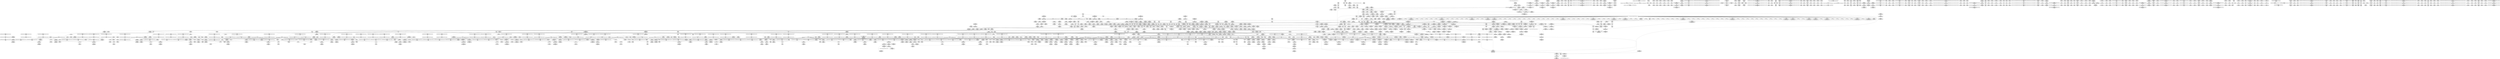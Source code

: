 digraph {
	CE0x494fd50 [shape=record,shape=Mrecord,label="{CE0x494fd50|ipc_alloc_security:_tmp13|security/selinux/hooks.c,5093|*SummSink*}"]
	CE0x49363f0 [shape=record,shape=Mrecord,label="{CE0x49363f0|_ret_void,_!dbg_!27719|./arch/x86/include/asm/preempt.h,73}"]
	CE0x49ca1d0 [shape=record,shape=Mrecord,label="{CE0x49ca1d0|rcu_lock_acquire:_tmp1|*SummSink*}"]
	CE0x4974a70 [shape=record,shape=Mrecord,label="{CE0x4974a70|_ret_void,_!dbg_!27735|include/linux/rcupdate.h,938|*SummSource*}"]
	CE0x49ddc50 [shape=record,shape=Mrecord,label="{CE0x49ddc50|i64*_getelementptr_inbounds_(_4_x_i64_,_4_x_i64_*___llvm_gcov_ctr130,_i64_0,_i64_0)|*Constant*}"]
	CE0x4968090 [shape=record,shape=Mrecord,label="{CE0x4968090|rcu_read_lock:_tmp3}"]
	CE0x49651c0 [shape=record,shape=Mrecord,label="{CE0x49651c0|GLOBAL:___llvm_gcov_ctr132|Global_var:__llvm_gcov_ctr132|*SummSource*}"]
	CE0x4936ff0 [shape=record,shape=Mrecord,label="{CE0x4936ff0|i64*_getelementptr_inbounds_(_4_x_i64_,_4_x_i64_*___llvm_gcov_ctr133,_i64_0,_i64_1)|*Constant*}"]
	CE0x49567d0 [shape=record,shape=Mrecord,label="{CE0x49567d0|task_sid:_tmp6|security/selinux/hooks.c,208|*SummSource*}"]
	CE0x4952030 [shape=record,shape=Mrecord,label="{CE0x4952030|_call_void___rcu_read_lock()_#10,_!dbg_!27710|include/linux/rcupdate.h,879|*SummSource*}"]
	CE0x490fec0 [shape=record,shape=Mrecord,label="{CE0x490fec0|selinux_sem_alloc_security:_sem_perm9|security/selinux/hooks.c,5402|*SummSink*}"]
	CE0x4955500 [shape=record,shape=Mrecord,label="{CE0x4955500|_call_void_mcount()_#3|*SummSource*}"]
	CE0x4911200 [shape=record,shape=Mrecord,label="{CE0x4911200|ipc_free_security:_entry|*SummSource*}"]
	CE0x48e16e0 [shape=record,shape=Mrecord,label="{CE0x48e16e0|ipc_alloc_security:_tmp9|security/selinux/hooks.c,5087}"]
	CE0x49d8920 [shape=record,shape=Mrecord,label="{CE0x49d8920|i32_2|*Constant*}"]
	CE0x4a16fc0 [shape=record,shape=Mrecord,label="{CE0x4a16fc0|__rcu_read_unlock:_tmp6|include/linux/rcupdate.h,245}"]
	CE0x48bf870 [shape=record,shape=Mrecord,label="{CE0x48bf870|80:_i32,_112:_i8*,_:_CMRE_68,69_}"]
	CE0x4988f90 [shape=record,shape=Mrecord,label="{CE0x4988f90|kmalloc:_tmp2}"]
	CE0x4927a00 [shape=record,shape=Mrecord,label="{CE0x4927a00|rcu_read_unlock:_tmp15|include/linux/rcupdate.h,933}"]
	CE0x49dec70 [shape=record,shape=Mrecord,label="{CE0x49dec70|__preempt_count_add:_tmp1}"]
	CE0x49cf900 [shape=record,shape=Mrecord,label="{CE0x49cf900|rcu_read_unlock:_tmp19|include/linux/rcupdate.h,933|*SummSource*}"]
	CE0x49ea240 [shape=record,shape=Mrecord,label="{CE0x49ea240|__preempt_count_sub:_tmp2}"]
	CE0x48b2800 [shape=record,shape=Mrecord,label="{CE0x48b2800|80:_i32,_112:_i8*,_:_CMRE_65,66_}"]
	CE0x48b66f0 [shape=record,shape=Mrecord,label="{CE0x48b66f0|i64*_getelementptr_inbounds_(_11_x_i64_,_11_x_i64_*___llvm_gcov_ctr125,_i64_0,_i64_6)|*Constant*|*SummSink*}"]
	CE0x4981630 [shape=record,shape=Mrecord,label="{CE0x4981630|task_sid:_tmp7|security/selinux/hooks.c,208|*SummSink*}"]
	CE0x49d31a0 [shape=record,shape=Mrecord,label="{CE0x49d31a0|i64*_getelementptr_inbounds_(_11_x_i64_,_11_x_i64_*___llvm_gcov_ctr132,_i64_0,_i64_9)|*Constant*|*SummSource*}"]
	CE0x49376f0 [shape=record,shape=Mrecord,label="{CE0x49376f0|task_sid:_tmp|*SummSink*}"]
	CE0x4972f10 [shape=record,shape=Mrecord,label="{CE0x4972f10|cred_sid:_entry}"]
	"CONST[source:0(mediator),value:2(dynamic)][purpose:{subject}]"
	CE0x48dda20 [shape=record,shape=Mrecord,label="{CE0x48dda20|current_sid:_tmp12|security/selinux/hooks.c,218}"]
	CE0x494ab40 [shape=record,shape=Mrecord,label="{CE0x494ab40|_call_void_asm_addl_$1,_%gs:$0_,_*m,ri,*m,_dirflag_,_fpsr_,_flags_(i32*___preempt_count,_i32_%val,_i32*___preempt_count)_#3,_!dbg_!27714,_!srcloc_!27717|./arch/x86/include/asm/preempt.h,72}"]
	CE0x4932780 [shape=record,shape=Mrecord,label="{CE0x4932780|COLLAPSED:_CMRE:_elem_0::|security/selinux/hooks.c,218}"]
	CE0x4965a90 [shape=record,shape=Mrecord,label="{CE0x4965a90|rcu_read_unlock:_tmp}"]
	CE0x48ae050 [shape=record,shape=Mrecord,label="{CE0x48ae050|_ret_i32_%retval.0,_!dbg_!27731|security/selinux/hooks.c,5093}"]
	CE0x4917d90 [shape=record,shape=Mrecord,label="{CE0x4917d90|ipc_alloc_security:_call1|security/selinux/hooks.c,5087|*SummSink*}"]
	CE0x4928dd0 [shape=record,shape=Mrecord,label="{CE0x4928dd0|ipc_alloc_security:_retval.0|*SummSink*}"]
	CE0x48c09d0 [shape=record,shape=Mrecord,label="{CE0x48c09d0|80:_i32,_112:_i8*,_:_CMRE_8,9_}"]
	CE0x4987820 [shape=record,shape=Mrecord,label="{CE0x4987820|rcu_read_lock:_do.body}"]
	CE0x4951e50 [shape=record,shape=Mrecord,label="{CE0x4951e50|i8*_null|*Constant*|*SummSink*}"]
	CE0x4911690 [shape=record,shape=Mrecord,label="{CE0x4911690|ipc_free_security:_perm|Function::ipc_free_security&Arg::perm::|*SummSource*}"]
	CE0x49590d0 [shape=record,shape=Mrecord,label="{CE0x49590d0|COLLAPSED:_GCMRE___llvm_gcov_ctr301_internal_global_6_x_i64_zeroinitializer:_elem_0:default:}"]
	CE0x4989000 [shape=record,shape=Mrecord,label="{CE0x4989000|kmalloc:_tmp2|*SummSource*}"]
	CE0x4942480 [shape=record,shape=Mrecord,label="{CE0x4942480|i32_1|*Constant*}"]
	CE0x49431e0 [shape=record,shape=Mrecord,label="{CE0x49431e0|i64*_getelementptr_inbounds_(_11_x_i64_,_11_x_i64_*___llvm_gcov_ctr127,_i64_0,_i64_8)|*Constant*}"]
	CE0x495c600 [shape=record,shape=Mrecord,label="{CE0x495c600|ipc_alloc_security:_call|security/selinux/hooks.c,5083|*SummSource*}"]
	CE0x48baad0 [shape=record,shape=Mrecord,label="{CE0x48baad0|ipc_alloc_security:_call|security/selinux/hooks.c,5083}"]
	CE0x49d76b0 [shape=record,shape=Mrecord,label="{CE0x49d76b0|__preempt_count_add:_tmp2|*SummSink*}"]
	CE0x48e8bc0 [shape=record,shape=Mrecord,label="{CE0x48e8bc0|selinux_sem_alloc_security:_sem_perm4|security/selinux/hooks.c,5397|*SummSink*}"]
	CE0x49dfdc0 [shape=record,shape=Mrecord,label="{CE0x49dfdc0|__rcu_read_unlock:_tmp2|*SummSink*}"]
	CE0x4973300 [shape=record,shape=Mrecord,label="{CE0x4973300|cred_sid:_cred|Function::cred_sid&Arg::cred::}"]
	CE0x493b1a0 [shape=record,shape=Mrecord,label="{CE0x493b1a0|rcu_lock_release:_tmp2|*SummSource*}"]
	CE0x4968fd0 [shape=record,shape=Mrecord,label="{CE0x4968fd0|__rcu_read_lock:_entry}"]
	CE0x48c9b10 [shape=record,shape=Mrecord,label="{CE0x48c9b10|i8_1|*Constant*}"]
	CE0x4907a30 [shape=record,shape=Mrecord,label="{CE0x4907a30|selinux_sem_alloc_security:_tmp14|security/selinux/hooks.c,5401}"]
	CE0x49454d0 [shape=record,shape=Mrecord,label="{CE0x49454d0|rcu_read_lock:_tmp22|include/linux/rcupdate.h,884}"]
	CE0x48e0320 [shape=record,shape=Mrecord,label="{CE0x48e0320|selinux_sem_alloc_security:_call6|security/selinux/hooks.c,5399|*SummSink*}"]
	CE0x48d96d0 [shape=record,shape=Mrecord,label="{CE0x48d96d0|80:_i32,_112:_i8*,_:_CMRE_38,39_}"]
	CE0x4915c70 [shape=record,shape=Mrecord,label="{CE0x4915c70|__preempt_count_add:_val|Function::__preempt_count_add&Arg::val::|*SummSink*}"]
	CE0x4986550 [shape=record,shape=Mrecord,label="{CE0x4986550|task_sid:_tmp13|security/selinux/hooks.c,208|*SummSink*}"]
	CE0x4a0f6f0 [shape=record,shape=Mrecord,label="{CE0x4a0f6f0|__preempt_count_add:_tmp4|./arch/x86/include/asm/preempt.h,72}"]
	CE0x494db90 [shape=record,shape=Mrecord,label="{CE0x494db90|task_sid:_tmp10|security/selinux/hooks.c,208|*SummSink*}"]
	CE0x4908b20 [shape=record,shape=Mrecord,label="{CE0x4908b20|avc_has_perm:_tsid|Function::avc_has_perm&Arg::tsid::|*SummSink*}"]
	CE0x49d52d0 [shape=record,shape=Mrecord,label="{CE0x49d52d0|__rcu_read_lock:_do.end}"]
	CE0x48bd3c0 [shape=record,shape=Mrecord,label="{CE0x48bd3c0|80:_i32,_112:_i8*,_:_CMRE_160,168_|*MultipleSource*|Function::selinux_sem_alloc_security&Arg::sma::|security/selinux/hooks.c,5390}"]
	CE0x49780f0 [shape=record,shape=Mrecord,label="{CE0x49780f0|rcu_read_lock:_do.body|*SummSink*}"]
	CE0x4941c60 [shape=record,shape=Mrecord,label="{CE0x4941c60|cred_sid:_tmp4|*LoadInst*|security/selinux/hooks.c,196|*SummSink*}"]
	CE0x48e5db0 [shape=record,shape=Mrecord,label="{CE0x48e5db0|avc_has_perm:_auditdata|Function::avc_has_perm&Arg::auditdata::|*SummSink*}"]
	CE0x497d9f0 [shape=record,shape=Mrecord,label="{CE0x497d9f0|_ret_void,_!dbg_!27735|include/linux/rcupdate.h,884|*SummSource*}"]
	CE0x49d43c0 [shape=record,shape=Mrecord,label="{CE0x49d43c0|GLOBAL:___rcu_read_unlock|*Constant*|*SummSource*}"]
	CE0x49dd030 [shape=record,shape=Mrecord,label="{CE0x49dd030|i64*_getelementptr_inbounds_(_4_x_i64_,_4_x_i64_*___llvm_gcov_ctr129,_i64_0,_i64_3)|*Constant*|*SummSource*}"]
	CE0x48c06d0 [shape=record,shape=Mrecord,label="{CE0x48c06d0|selinux_sem_alloc_security:_tmp|*SummSink*}"]
	CE0x4924ea0 [shape=record,shape=Mrecord,label="{CE0x4924ea0|get_current:_tmp1|*SummSink*}"]
	CE0x48a3af0 [shape=record,shape=Mrecord,label="{CE0x48a3af0|ipc_alloc_security:_tmp4|security/selinux/hooks.c,5084|*SummSink*}"]
	CE0x4977ac0 [shape=record,shape=Mrecord,label="{CE0x4977ac0|rcu_read_lock:_tobool1|include/linux/rcupdate.h,882}"]
	CE0x4949710 [shape=record,shape=Mrecord,label="{CE0x4949710|rcu_read_lock:_tmp6|include/linux/rcupdate.h,882|*SummSink*}"]
	CE0x4964c20 [shape=record,shape=Mrecord,label="{CE0x4964c20|i64*_getelementptr_inbounds_(_4_x_i64_,_4_x_i64_*___llvm_gcov_ctr128,_i64_0,_i64_3)|*Constant*|*SummSource*}"]
	CE0x48bdba0 [shape=record,shape=Mrecord,label="{CE0x48bdba0|%struct.task_struct*_(%struct.task_struct**)*_asm_movq_%gs:$_1:P_,$0_,_r,im,_dirflag_,_fpsr_,_flags_}"]
	CE0x48d1b80 [shape=record,shape=Mrecord,label="{CE0x48d1b80|get_current:_entry|*SummSink*}"]
	CE0x4929d50 [shape=record,shape=Mrecord,label="{CE0x4929d50|task_sid:_tmp24|security/selinux/hooks.c,208|*SummSource*}"]
	CE0x4942990 [shape=record,shape=Mrecord,label="{CE0x4942990|rcu_read_lock:_tmp15|include/linux/rcupdate.h,882|*SummSink*}"]
	CE0x4932300 [shape=record,shape=Mrecord,label="{CE0x4932300|current_sid:_security|security/selinux/hooks.c,218}"]
	CE0x48e3ec0 [shape=record,shape=Mrecord,label="{CE0x48e3ec0|current_sid:_tmp18|security/selinux/hooks.c,218|*SummSource*}"]
	CE0x49405a0 [shape=record,shape=Mrecord,label="{CE0x49405a0|COLLAPSED:_GCMRE___llvm_gcov_ctr128_internal_global_4_x_i64_zeroinitializer:_elem_0:default:}"]
	CE0x494eb20 [shape=record,shape=Mrecord,label="{CE0x494eb20|i64*_getelementptr_inbounds_(_13_x_i64_,_13_x_i64_*___llvm_gcov_ctr126,_i64_0,_i64_0)|*Constant*}"]
	CE0x48e5640 [shape=record,shape=Mrecord,label="{CE0x48e5640|_ret_i32_%retval.0,_!dbg_!27728|security/selinux/avc.c,775}"]
	CE0x48b9f70 [shape=record,shape=Mrecord,label="{CE0x48b9f70|ipc_alloc_security:_tmp7|security/selinux/hooks.c,5085|*SummSink*}"]
	CE0x4923c50 [shape=record,shape=Mrecord,label="{CE0x4923c50|_call_void_mcount()_#3|*SummSink*}"]
	CE0x4a02c50 [shape=record,shape=Mrecord,label="{CE0x4a02c50|i64*_getelementptr_inbounds_(_4_x_i64_,_4_x_i64_*___llvm_gcov_ctr133,_i64_0,_i64_2)|*Constant*|*SummSource*}"]
	CE0x48d9800 [shape=record,shape=Mrecord,label="{CE0x48d9800|80:_i32,_112:_i8*,_:_CMRE_39,40_}"]
	CE0x49098c0 [shape=record,shape=Mrecord,label="{CE0x49098c0|selinux_sem_alloc_security:_ipc_id|security/selinux/hooks.c,5397|*SummSink*}"]
	CE0x4921650 [shape=record,shape=Mrecord,label="{CE0x4921650|current_sid:_do.end|*SummSink*}"]
	CE0x48ba530 [shape=record,shape=Mrecord,label="{CE0x48ba530|ipc_alloc_security:_if.end|*SummSource*}"]
	CE0x48c3b20 [shape=record,shape=Mrecord,label="{CE0x48c3b20|80:_i32,_112:_i8*,_:_CMRE_57,58_}"]
	CE0x49274b0 [shape=record,shape=Mrecord,label="{CE0x49274b0|rcu_read_unlock:_tmp14|include/linux/rcupdate.h,933}"]
	CE0x4a17980 [shape=record,shape=Mrecord,label="{CE0x4a17980|__preempt_count_add:_tmp5|./arch/x86/include/asm/preempt.h,72}"]
	CE0x4909ee0 [shape=record,shape=Mrecord,label="{CE0x4909ee0|_ret_i8*_%call,_!dbg_!27714|include/linux/slab.h,429}"]
	CE0x4907070 [shape=record,shape=Mrecord,label="{CE0x4907070|selinux_sem_alloc_security:_tmp12|security/selinux/hooks.c,5401|*SummSink*}"]
	CE0x49ee070 [shape=record,shape=Mrecord,label="{CE0x49ee070|__preempt_count_add:_do.body|*SummSink*}"]
	CE0x49dc1d0 [shape=record,shape=Mrecord,label="{CE0x49dc1d0|_call_void_mcount()_#3|*SummSource*}"]
	CE0x48dfa20 [shape=record,shape=Mrecord,label="{CE0x48dfa20|i8_4|*Constant*|*SummSink*}"]
	CE0x497bd30 [shape=record,shape=Mrecord,label="{CE0x497bd30|rcu_read_lock:_tmp4|include/linux/rcupdate.h,882}"]
	CE0x49db8d0 [shape=record,shape=Mrecord,label="{CE0x49db8d0|rcu_lock_acquire:_tmp3|*SummSink*}"]
	CE0x48d84d0 [shape=record,shape=Mrecord,label="{CE0x48d84d0|selinux_sem_alloc_security:_tmp5|security/selinux/hooks.c,5391}"]
	CE0x4931f70 [shape=record,shape=Mrecord,label="{CE0x4931f70|i32_22|*Constant*|*SummSource*}"]
	CE0x48b2cc0 [shape=record,shape=Mrecord,label="{CE0x48b2cc0|80:_i32,_112:_i8*,_:_CMRE_40,41_}"]
	CE0x4977570 [shape=record,shape=Mrecord,label="{CE0x4977570|rcu_read_unlock:_tmp8|include/linux/rcupdate.h,933|*SummSource*}"]
	CE0x48b6e50 [shape=record,shape=Mrecord,label="{CE0x48b6e50|kzalloc:_call|include/linux/slab.h,578|*SummSource*}"]
	CE0x492c480 [shape=record,shape=Mrecord,label="{CE0x492c480|current_sid:_call4|security/selinux/hooks.c,218|*SummSink*}"]
	CE0x494cc60 [shape=record,shape=Mrecord,label="{CE0x494cc60|rcu_read_lock:_tmp13|include/linux/rcupdate.h,882}"]
	CE0x49fb150 [shape=record,shape=Mrecord,label="{CE0x49fb150|rcu_lock_release:_bb}"]
	CE0x4902850 [shape=record,shape=Mrecord,label="{CE0x4902850|ipc_alloc_security:_security|security/selinux/hooks.c,5090|*SummSource*}"]
	CE0x492ded0 [shape=record,shape=Mrecord,label="{CE0x492ded0|rcu_lock_release:_tmp5|include/linux/rcupdate.h,423|*SummSource*}"]
	CE0x49dd5c0 [shape=record,shape=Mrecord,label="{CE0x49dd5c0|rcu_lock_release:_bb|*SummSource*}"]
	CE0x495b6f0 [shape=record,shape=Mrecord,label="{CE0x495b6f0|ipc_free_security:_tmp2}"]
	CE0x48e2710 [shape=record,shape=Mrecord,label="{CE0x48e2710|selinux_sem_alloc_security:_security|security/selinux/hooks.c,5394}"]
	CE0x49711c0 [shape=record,shape=Mrecord,label="{CE0x49711c0|task_sid:_tmp25|security/selinux/hooks.c,208|*SummSink*}"]
	CE0x4945f90 [shape=record,shape=Mrecord,label="{CE0x4945f90|rcu_read_lock:_tmp18|include/linux/rcupdate.h,882|*SummSource*}"]
	CE0x49d4550 [shape=record,shape=Mrecord,label="{CE0x49d4550|_ret_void,_!dbg_!27717|include/linux/rcupdate.h,245|*SummSink*}"]
	CE0x49cf540 [shape=record,shape=Mrecord,label="{CE0x49cf540|i8*_getelementptr_inbounds_(_44_x_i8_,_44_x_i8_*_.str47,_i32_0,_i32_0)|*Constant*|*SummSource*}"]
	CE0x4a0f7d0 [shape=record,shape=Mrecord,label="{CE0x4a0f7d0|__preempt_count_add:_tmp4|./arch/x86/include/asm/preempt.h,72|*SummSink*}"]
	CE0x49c43b0 [shape=record,shape=Mrecord,label="{CE0x49c43b0|rcu_read_unlock:_tmp6|include/linux/rcupdate.h,933|*SummSink*}"]
	CE0x48cbf80 [shape=record,shape=Mrecord,label="{CE0x48cbf80|__rcu_read_unlock:_tmp4|include/linux/rcupdate.h,244|*SummSink*}"]
	CE0x4968a80 [shape=record,shape=Mrecord,label="{CE0x4968a80|cred_sid:_tmp2|*SummSource*}"]
	CE0x48e1bf0 [shape=record,shape=Mrecord,label="{CE0x48e1bf0|selinux_sem_alloc_security:_tmp7|security/selinux/hooks.c,5392|*SummSource*}"]
	CE0x497d440 [shape=record,shape=Mrecord,label="{CE0x497d440|task_sid:_tobool4|security/selinux/hooks.c,208|*SummSink*}"]
	CE0x48b4170 [shape=record,shape=Mrecord,label="{CE0x48b4170|i64_2|*Constant*}"]
	CE0x49ce5f0 [shape=record,shape=Mrecord,label="{CE0x49ce5f0|_call_void_lockdep_rcu_suspicious(i8*_getelementptr_inbounds_(_25_x_i8_,_25_x_i8_*_.str45,_i32_0,_i32_0),_i32_934,_i8*_getelementptr_inbounds_(_44_x_i8_,_44_x_i8_*_.str47,_i32_0,_i32_0))_#10,_!dbg_!27726|include/linux/rcupdate.h,933|*SummSink*}"]
	CE0x48de7d0 [shape=record,shape=Mrecord,label="{CE0x48de7d0|GLOBAL:_lockdep_rcu_suspicious|*Constant*|*SummSource*}"]
	CE0x49296c0 [shape=record,shape=Mrecord,label="{CE0x49296c0|task_sid:_tmp22|security/selinux/hooks.c,208}"]
	CE0x493a370 [shape=record,shape=Mrecord,label="{CE0x493a370|i64*_getelementptr_inbounds_(_4_x_i64_,_4_x_i64_*___llvm_gcov_ctr130,_i64_0,_i64_0)|*Constant*|*SummSink*}"]
	CE0x4a27600 [shape=record,shape=Mrecord,label="{CE0x4a27600|i64*_getelementptr_inbounds_(_4_x_i64_,_4_x_i64_*___llvm_gcov_ctr135,_i64_0,_i64_0)|*Constant*}"]
	CE0x4935610 [shape=record,shape=Mrecord,label="{CE0x4935610|rcu_read_unlock:_if.end}"]
	CE0x491a5a0 [shape=record,shape=Mrecord,label="{CE0x491a5a0|current_sid:_tmp2|*SummSource*}"]
	CE0x4928d30 [shape=record,shape=Mrecord,label="{CE0x4928d30|ipc_alloc_security:_retval.0|*SummSource*}"]
	CE0x48c8ac0 [shape=record,shape=Mrecord,label="{CE0x48c8ac0|current_sid:_tmp1|*SummSink*}"]
	CE0x491ee70 [shape=record,shape=Mrecord,label="{CE0x491ee70|current_sid:_tmp11|security/selinux/hooks.c,218}"]
	CE0x494deb0 [shape=record,shape=Mrecord,label="{CE0x494deb0|kmalloc:_tmp3|*SummSource*}"]
	CE0x4938060 [shape=record,shape=Mrecord,label="{CE0x4938060|GLOBAL:_rcu_read_lock|*Constant*}"]
	CE0x48d6e50 [shape=record,shape=Mrecord,label="{CE0x48d6e50|_ret_i32_%retval.0,_!dbg_!27731|security/selinux/hooks.c,5093|*SummSink*}"]
	CE0x49037a0 [shape=record,shape=Mrecord,label="{CE0x49037a0|selinux_sem_alloc_security:_tmp11|security/selinux/hooks.c,5399}"]
	CE0x49c5690 [shape=record,shape=Mrecord,label="{CE0x49c5690|_call_void___preempt_count_add(i32_1)_#10,_!dbg_!27711|include/linux/rcupdate.h,239|*SummSink*}"]
	CE0x4a08990 [shape=record,shape=Mrecord,label="{CE0x4a08990|__preempt_count_sub:_tmp7|./arch/x86/include/asm/preempt.h,78|*SummSink*}"]
	CE0x4929100 [shape=record,shape=Mrecord,label="{CE0x4929100|i64*_getelementptr_inbounds_(_6_x_i64_,_6_x_i64_*___llvm_gcov_ctr301,_i64_0,_i64_5)|*Constant*|*SummSource*}"]
	CE0x492fc20 [shape=record,shape=Mrecord,label="{CE0x492fc20|task_sid:_tmp4|*LoadInst*|security/selinux/hooks.c,208|*SummSource*}"]
	CE0x49f6630 [shape=record,shape=Mrecord,label="{CE0x49f6630|__preempt_count_sub:_tmp4|./arch/x86/include/asm/preempt.h,77}"]
	CE0x4a16920 [shape=record,shape=Mrecord,label="{CE0x4a16920|i64*_getelementptr_inbounds_(_4_x_i64_,_4_x_i64_*___llvm_gcov_ctr129,_i64_0,_i64_2)|*Constant*|*SummSource*}"]
	CE0x4920e30 [shape=record,shape=Mrecord,label="{CE0x4920e30|i64_4|*Constant*}"]
	CE0x4983350 [shape=record,shape=Mrecord,label="{CE0x4983350|i32_208|*Constant*}"]
	CE0x48c7920 [shape=record,shape=Mrecord,label="{CE0x48c7920|current_sid:_tmp4|security/selinux/hooks.c,218|*SummSink*}"]
	CE0x48d68b0 [shape=record,shape=Mrecord,label="{CE0x48d68b0|GLOBAL:_get_current|*Constant*|*SummSink*}"]
	CE0x4908880 [shape=record,shape=Mrecord,label="{CE0x4908880|avc_has_perm:_tsid|Function::avc_has_perm&Arg::tsid::}"]
	CE0x48d8ff0 [shape=record,shape=Mrecord,label="{CE0x48d8ff0|80:_i32,_112:_i8*,_:_CMRE_0,1_}"]
	CE0x48d90f0 [shape=record,shape=Mrecord,label="{CE0x48d90f0|80:_i32,_112:_i8*,_:_CMRE_1,2_}"]
	CE0x4968240 [shape=record,shape=Mrecord,label="{CE0x4968240|rcu_read_lock:_tmp3|*SummSink*}"]
	CE0x49d44e0 [shape=record,shape=Mrecord,label="{CE0x49d44e0|GLOBAL:___rcu_read_unlock|*Constant*|*SummSink*}"]
	CE0x48b4df0 [shape=record,shape=Mrecord,label="{CE0x48b4df0|80:_i32,_112:_i8*,_:_CMRE_33,34_}"]
	CE0x4968640 [shape=record,shape=Mrecord,label="{CE0x4968640|i64_2|*Constant*}"]
	CE0x491ccc0 [shape=record,shape=Mrecord,label="{CE0x491ccc0|current_sid:_tmp3|*SummSource*}"]
	CE0x492fb40 [shape=record,shape=Mrecord,label="{CE0x492fb40|rcu_read_unlock:_tmp1|*SummSink*}"]
	CE0x4a17420 [shape=record,shape=Mrecord,label="{CE0x4a17420|__rcu_read_unlock:_tmp7|include/linux/rcupdate.h,245|*SummSink*}"]
	CE0x491e4a0 [shape=record,shape=Mrecord,label="{CE0x491e4a0|ipc_alloc_security:_if.end|*SummSink*}"]
	CE0x48c0740 [shape=record,shape=Mrecord,label="{CE0x48c0740|i64_1|*Constant*|*SummSource*}"]
	CE0x49e9880 [shape=record,shape=Mrecord,label="{CE0x49e9880|_call_void_asm_addl_$1,_%gs:$0_,_*m,ri,*m,_dirflag_,_fpsr_,_flags_(i32*___preempt_count,_i32_%sub,_i32*___preempt_count)_#3,_!dbg_!27717,_!srcloc_!27718|./arch/x86/include/asm/preempt.h,77|*SummSource*}"]
	CE0x494df70 [shape=record,shape=Mrecord,label="{CE0x494df70|kmalloc:_tmp3|*SummSink*}"]
	CE0x48e4260 [shape=record,shape=Mrecord,label="{CE0x48e4260|current_sid:_tmp19|security/selinux/hooks.c,218}"]
	CE0x4932a70 [shape=record,shape=Mrecord,label="{CE0x4932a70|current_sid:_tmp22|security/selinux/hooks.c,218|*SummSource*}"]
	CE0x497c210 [shape=record,shape=Mrecord,label="{CE0x497c210|task_sid:_if.then|*SummSource*}"]
	CE0x494af50 [shape=record,shape=Mrecord,label="{CE0x494af50|rcu_read_lock:_tmp11|include/linux/rcupdate.h,882}"]
	CE0x49084f0 [shape=record,shape=Mrecord,label="{CE0x49084f0|avc_has_perm:_requested|Function::avc_has_perm&Arg::requested::|*SummSink*}"]
	CE0x48c0a90 [shape=record,shape=Mrecord,label="{CE0x48c0a90|80:_i32,_112:_i8*,_:_CMRE_9,10_}"]
	CE0x48b69a0 [shape=record,shape=Mrecord,label="{CE0x48b69a0|GLOBAL:_current_sid.__warned|Global_var:current_sid.__warned|*SummSink*}"]
	CE0x4909dd0 [shape=record,shape=Mrecord,label="{CE0x4909dd0|kmalloc:_size|Function::kmalloc&Arg::size::|*SummSink*}"]
	CE0x4974380 [shape=record,shape=Mrecord,label="{CE0x4974380|rcu_read_unlock:_entry}"]
	CE0x491a610 [shape=record,shape=Mrecord,label="{CE0x491a610|current_sid:_tmp2|*SummSink*}"]
	CE0x4905df0 [shape=record,shape=Mrecord,label="{CE0x4905df0|selinux_sem_alloc_security:_call6|security/selinux/hooks.c,5399}"]
	CE0x4927750 [shape=record,shape=Mrecord,label="{CE0x4927750|rcu_read_unlock:_tmp14|include/linux/rcupdate.h,933|*SummSink*}"]
	CE0x49fca20 [shape=record,shape=Mrecord,label="{CE0x49fca20|i8*_undef|*Constant*}"]
	CE0x494d780 [shape=record,shape=Mrecord,label="{CE0x494d780|rcu_read_lock:_tmp15|include/linux/rcupdate.h,882}"]
	CE0x49ce4c0 [shape=record,shape=Mrecord,label="{CE0x49ce4c0|_call_void_lockdep_rcu_suspicious(i8*_getelementptr_inbounds_(_25_x_i8_,_25_x_i8_*_.str45,_i32_0,_i32_0),_i32_934,_i8*_getelementptr_inbounds_(_44_x_i8_,_44_x_i8_*_.str47,_i32_0,_i32_0))_#10,_!dbg_!27726|include/linux/rcupdate.h,933|*SummSource*}"]
	CE0x48d1d80 [shape=record,shape=Mrecord,label="{CE0x48d1d80|_ret_%struct.task_struct*_%tmp4,_!dbg_!27714|./arch/x86/include/asm/current.h,14}"]
	CE0x49d1110 [shape=record,shape=Mrecord,label="{CE0x49d1110|rcu_read_unlock:_tmp22|include/linux/rcupdate.h,935}"]
	CE0x48db480 [shape=record,shape=Mrecord,label="{CE0x48db480|selinux_sem_alloc_security:_tmp20|security/selinux/hooks.c,5406|*SummSink*}"]
	CE0x4969ab0 [shape=record,shape=Mrecord,label="{CE0x4969ab0|task_sid:_if.then}"]
	CE0x4a1b3d0 [shape=record,shape=Mrecord,label="{CE0x4a1b3d0|__preempt_count_sub:_tmp|*SummSink*}"]
	CE0x48d2f80 [shape=record,shape=Mrecord,label="{CE0x48d2f80|current_sid:_tmp7|security/selinux/hooks.c,218|*SummSource*}"]
	CE0x4919b30 [shape=record,shape=Mrecord,label="{CE0x4919b30|%struct.ipc_security_struct*_null|*Constant*}"]
	CE0x4984d00 [shape=record,shape=Mrecord,label="{CE0x4984d00|GLOBAL:___kmalloc|*Constant*|*SummSource*}"]
	CE0x497aab0 [shape=record,shape=Mrecord,label="{CE0x497aab0|i64*_getelementptr_inbounds_(_11_x_i64_,_11_x_i64_*___llvm_gcov_ctr127,_i64_0,_i64_8)|*Constant*|*SummSink*}"]
	CE0x491fdf0 [shape=record,shape=Mrecord,label="{CE0x491fdf0|current_sid:_tobool1|security/selinux/hooks.c,218|*SummSource*}"]
	CE0x493a570 [shape=record,shape=Mrecord,label="{CE0x493a570|rcu_read_unlock:_tmp5|include/linux/rcupdate.h,933}"]
	CE0x49e0230 [shape=record,shape=Mrecord,label="{CE0x49e0230|__preempt_count_add:_tmp6|./arch/x86/include/asm/preempt.h,73|*SummSource*}"]
	CE0x49311c0 [shape=record,shape=Mrecord,label="{CE0x49311c0|current_sid:_cred|security/selinux/hooks.c,218}"]
	"CONST[source:0(mediator),value:2(dynamic)][purpose:{object}]"
	CE0x49387d0 [shape=record,shape=Mrecord,label="{CE0x49387d0|kzalloc:_tmp1}"]
	CE0x492e250 [shape=record,shape=Mrecord,label="{CE0x492e250|_call_void_lock_release(%struct.lockdep_map*_%map,_i32_1,_i64_ptrtoint_(i8*_blockaddress(_rcu_lock_release,_%__here)_to_i64))_#10,_!dbg_!27716|include/linux/rcupdate.h,423|*SummSource*}"]
	CE0x48e5c30 [shape=record,shape=Mrecord,label="{CE0x48e5c30|avc_has_perm:_auditdata|Function::avc_has_perm&Arg::auditdata::|*SummSource*}"]
	CE0x495d230 [shape=record,shape=Mrecord,label="{CE0x495d230|kmalloc:_entry|*SummSource*}"]
	CE0x4976a40 [shape=record,shape=Mrecord,label="{CE0x4976a40|rcu_read_lock:_tmp1|*SummSink*}"]
	CE0x49d1280 [shape=record,shape=Mrecord,label="{CE0x49d1280|rcu_read_unlock:_tmp22|include/linux/rcupdate.h,935|*SummSource*}"]
	CE0x49323c0 [shape=record,shape=Mrecord,label="{CE0x49323c0|current_sid:_security|security/selinux/hooks.c,218|*SummSource*}"]
	CE0x4965420 [shape=record,shape=Mrecord,label="{CE0x4965420|__rcu_read_lock:_tmp6|include/linux/rcupdate.h,240|*SummSource*}"]
	CE0x49cb8a0 [shape=record,shape=Mrecord,label="{CE0x49cb8a0|i64*_getelementptr_inbounds_(_4_x_i64_,_4_x_i64_*___llvm_gcov_ctr130,_i64_0,_i64_1)|*Constant*}"]
	CE0x49d7490 [shape=record,shape=Mrecord,label="{CE0x49d7490|_call_void_mcount()_#3|*SummSource*}"]
	CE0x4953e00 [shape=record,shape=Mrecord,label="{CE0x4953e00|task_sid:_tmp5|security/selinux/hooks.c,208}"]
	CE0x48c26b0 [shape=record,shape=Mrecord,label="{CE0x48c26b0|GLOBAL:_current_sid|*Constant*|*SummSink*}"]
	CE0x490fb40 [shape=record,shape=Mrecord,label="{CE0x490fb40|selinux_sem_alloc_security:_sem_perm9|security/selinux/hooks.c,5402}"]
	CE0x48d4660 [shape=record,shape=Mrecord,label="{CE0x48d4660|80:_i32,_112:_i8*,_:_CMRE_63,64_}"]
	CE0x495a410 [shape=record,shape=Mrecord,label="{CE0x495a410|_call_void_mcount()_#3|*SummSource*}"]
	CE0x4964b00 [shape=record,shape=Mrecord,label="{CE0x4964b00|rcu_read_unlock:_tmp2}"]
	CE0x4909f50 [shape=record,shape=Mrecord,label="{CE0x4909f50|kmalloc:_flags|Function::kmalloc&Arg::flags::|*SummSink*}"]
	CE0x4934310 [shape=record,shape=Mrecord,label="{CE0x4934310|current_sid:_tmp24|security/selinux/hooks.c,220}"]
	CE0x49803d0 [shape=record,shape=Mrecord,label="{CE0x49803d0|GLOBAL:___llvm_gcov_ctr126|Global_var:__llvm_gcov_ctr126|*SummSink*}"]
	CE0x49c5450 [shape=record,shape=Mrecord,label="{CE0x49c5450|GLOBAL:_rcu_read_unlock.__warned|Global_var:rcu_read_unlock.__warned}"]
	CE0x490bd60 [shape=record,shape=Mrecord,label="{CE0x490bd60|selinux_sem_alloc_security:_tmp14|security/selinux/hooks.c,5401|*SummSource*}"]
	CE0x48cbc70 [shape=record,shape=Mrecord,label="{CE0x48cbc70|rcu_read_unlock:_tmp|*SummSink*}"]
	CE0x49c9320 [shape=record,shape=Mrecord,label="{CE0x49c9320|rcu_read_unlock:_tmp15|include/linux/rcupdate.h,933|*SummSink*}"]
	CE0x4919020 [shape=record,shape=Mrecord,label="{CE0x4919020|ipc_free_security:_tmp5|security/selinux/hooks.c,5097|*SummSink*}"]
	CE0x49fa3b0 [shape=record,shape=Mrecord,label="{CE0x49fa3b0|__rcu_read_lock:_tmp3|*SummSource*}"]
	CE0x48dd740 [shape=record,shape=Mrecord,label="{CE0x48dd740|kzalloc:_tmp3|*SummSource*}"]
	CE0x49cb0e0 [shape=record,shape=Mrecord,label="{CE0x49cb0e0|rcu_lock_release:_tmp1|*SummSource*}"]
	CE0x4952680 [shape=record,shape=Mrecord,label="{CE0x4952680|_ret_void,_!dbg_!27735|include/linux/rcupdate.h,884|*SummSink*}"]
	CE0x48e1f60 [shape=record,shape=Mrecord,label="{CE0x48e1f60|selinux_sem_alloc_security:_sem_perm3|security/selinux/hooks.c,5394|*SummSink*}"]
	CE0x48ba720 [shape=record,shape=Mrecord,label="{CE0x48ba720|ipc_alloc_security:_bb}"]
	CE0x4a176a0 [shape=record,shape=Mrecord,label="{CE0x4a176a0|__preempt_count_sub:_tmp3|*SummSink*}"]
	CE0x497e1d0 [shape=record,shape=Mrecord,label="{CE0x497e1d0|i64*_getelementptr_inbounds_(_2_x_i64_,_2_x_i64_*___llvm_gcov_ctr182,_i64_0,_i64_0)|*Constant*}"]
	CE0x49c8a20 [shape=record,shape=Mrecord,label="{CE0x49c8a20|i64_1|*Constant*}"]
	CE0x493fdd0 [shape=record,shape=Mrecord,label="{CE0x493fdd0|rcu_read_lock:_land.lhs.true|*SummSink*}"]
	CE0x4906cc0 [shape=record,shape=Mrecord,label="{CE0x4906cc0|i64_5|*Constant*|*SummSource*}"]
	CE0x4918ae0 [shape=record,shape=Mrecord,label="{CE0x4918ae0|ipc_free_security:_security|security/selinux/hooks.c,5097}"]
	CE0x48b7210 [shape=record,shape=Mrecord,label="{CE0x48b7210|current_sid:_do.body|*SummSource*}"]
	CE0x49dbc40 [shape=record,shape=Mrecord,label="{CE0x49dbc40|__rcu_read_lock:_tmp|*SummSink*}"]
	CE0x49e5dd0 [shape=record,shape=Mrecord,label="{CE0x49e5dd0|void_(i32*,_i32,_i32*)*_asm_addl_$1,_%gs:$0_,_*m,ri,*m,_dirflag_,_fpsr_,_flags_}"]
	CE0x4936120 [shape=record,shape=Mrecord,label="{CE0x4936120|rcu_read_unlock:_call|include/linux/rcupdate.h,933}"]
	CE0x48dca90 [shape=record,shape=Mrecord,label="{CE0x48dca90|current_sid:_bb}"]
	CE0x4933310 [shape=record,shape=Mrecord,label="{CE0x4933310|i32_1|*Constant*}"]
	CE0x49e2270 [shape=record,shape=Mrecord,label="{CE0x49e2270|rcu_lock_acquire:___here|*SummSource*}"]
	CE0x497eb90 [shape=record,shape=Mrecord,label="{CE0x497eb90|i64_7|*Constant*|*SummSink*}"]
	CE0x4978240 [shape=record,shape=Mrecord,label="{CE0x4978240|rcu_read_unlock:_tmp4|include/linux/rcupdate.h,933|*SummSink*}"]
	CE0x4921080 [shape=record,shape=Mrecord,label="{CE0x4921080|current_sid:_tmp9|security/selinux/hooks.c,218}"]
	CE0x48b4270 [shape=record,shape=Mrecord,label="{CE0x48b4270|80:_i32,_112:_i8*,_:_CMRE_18,19_}"]
	CE0x4971ae0 [shape=record,shape=Mrecord,label="{CE0x4971ae0|i64*_getelementptr_inbounds_(_13_x_i64_,_13_x_i64_*___llvm_gcov_ctr126,_i64_0,_i64_12)|*Constant*|*SummSink*}"]
	CE0x49cdf20 [shape=record,shape=Mrecord,label="{CE0x49cdf20|i32_934|*Constant*}"]
	CE0x49c5580 [shape=record,shape=Mrecord,label="{CE0x49c5580|GLOBAL:_rcu_read_unlock.__warned|Global_var:rcu_read_unlock.__warned|*SummSource*}"]
	CE0x4901ca0 [shape=record,shape=Mrecord,label="{CE0x4901ca0|ipc_alloc_security:_sclass2|security/selinux/hooks.c,5088|*SummSource*}"]
	CE0x49cb7d0 [shape=record,shape=Mrecord,label="{CE0x49cb7d0|rcu_read_unlock:_tmp10|include/linux/rcupdate.h,933}"]
	CE0x49737d0 [shape=record,shape=Mrecord,label="{CE0x49737d0|_ret_i32_%tmp6,_!dbg_!27716|security/selinux/hooks.c,197|*SummSource*}"]
	CE0x4975a20 [shape=record,shape=Mrecord,label="{CE0x4975a20|rcu_read_lock:_land.lhs.true2|*SummSource*}"]
	CE0x4949a30 [shape=record,shape=Mrecord,label="{CE0x4949a30|rcu_read_lock:_tmp7|include/linux/rcupdate.h,882|*SummSource*}"]
	CE0x48c77a0 [shape=record,shape=Mrecord,label="{CE0x48c77a0|80:_i32,_112:_i8*,_:_CMRE_26,27_}"]
	CE0x4952af0 [shape=record,shape=Mrecord,label="{CE0x4952af0|task_sid:_tmp15|security/selinux/hooks.c,208|*SummSource*}"]
	CE0x49f4480 [shape=record,shape=Mrecord,label="{CE0x49f4480|__rcu_read_unlock:_tmp1|*SummSink*}"]
	CE0x4909010 [shape=record,shape=Mrecord,label="{CE0x4909010|selinux_sem_alloc_security:_u|security/selinux/hooks.c,5397}"]
	CE0x49879b0 [shape=record,shape=Mrecord,label="{CE0x49879b0|rcu_read_lock:_land.lhs.true}"]
	CE0x48b8a80 [shape=record,shape=Mrecord,label="{CE0x48b8a80|selinux_sem_alloc_security:_tmp1|*SummSink*}"]
	CE0x4975340 [shape=record,shape=Mrecord,label="{CE0x4975340|_ret_void,_!dbg_!27717|include/linux/rcupdate.h,240}"]
	CE0x48c2100 [shape=record,shape=Mrecord,label="{CE0x48c2100|i64*_getelementptr_inbounds_(_9_x_i64_,_9_x_i64_*___llvm_gcov_ctr317,_i64_0,_i64_3)|*Constant*|*SummSource*}"]
	CE0x490c940 [shape=record,shape=Mrecord,label="{CE0x490c940|i64*_getelementptr_inbounds_(_9_x_i64_,_9_x_i64_*___llvm_gcov_ctr317,_i64_0,_i64_6)|*Constant*|*SummSource*}"]
	CE0x49ddee0 [shape=record,shape=Mrecord,label="{CE0x49ddee0|__rcu_read_lock:_tmp1|*SummSink*}"]
	CE0x4950690 [shape=record,shape=Mrecord,label="{CE0x4950690|GLOBAL:_kfree|*Constant*|*SummSink*}"]
	CE0x4953bf0 [shape=record,shape=Mrecord,label="{CE0x4953bf0|kzalloc:_tmp|*SummSource*}"]
	CE0x493f290 [shape=record,shape=Mrecord,label="{CE0x493f290|rcu_read_unlock:_call|include/linux/rcupdate.h,933|*SummSink*}"]
	CE0x4917a90 [shape=record,shape=Mrecord,label="{CE0x4917a90|task_sid:_entry}"]
	CE0x48c6fa0 [shape=record,shape=Mrecord,label="{CE0x48c6fa0|80:_i32,_112:_i8*,_:_CMRE_100,102_|*MultipleSource*|Function::selinux_sem_alloc_security&Arg::sma::|security/selinux/hooks.c,5390}"]
	CE0x49566b0 [shape=record,shape=Mrecord,label="{CE0x49566b0|GLOBAL:_rcu_lock_map|Global_var:rcu_lock_map}"]
	CE0x48b40e0 [shape=record,shape=Mrecord,label="{CE0x48b40e0|i64_3|*Constant*|*SummSink*}"]
	CE0x48c19d0 [shape=record,shape=Mrecord,label="{CE0x48c19d0|i64_0|*Constant*|*SummSink*}"]
	CE0x492b8f0 [shape=record,shape=Mrecord,label="{CE0x492b8f0|current_sid:_tmp20|security/selinux/hooks.c,218}"]
	CE0x49667a0 [shape=record,shape=Mrecord,label="{CE0x49667a0|i64*_getelementptr_inbounds_(_2_x_i64_,_2_x_i64_*___llvm_gcov_ctr109,_i64_0,_i64_1)|*Constant*}"]
	CE0x4a028b0 [shape=record,shape=Mrecord,label="{CE0x4a028b0|__rcu_read_unlock:_tmp3|*SummSink*}"]
	CE0x49fcfb0 [shape=record,shape=Mrecord,label="{CE0x49fcfb0|__rcu_read_unlock:_tmp1}"]
	CE0x497c2e0 [shape=record,shape=Mrecord,label="{CE0x497c2e0|cred_sid:_tmp5|security/selinux/hooks.c,196|*SummSink*}"]
	CE0x48beb60 [shape=record,shape=Mrecord,label="{CE0x48beb60|selinux_sem_alloc_security:_tmp1}"]
	"CONST[source:0(mediator),value:0(static)][purpose:{operation}]"
	CE0x4908750 [shape=record,shape=Mrecord,label="{CE0x4908750|avc_has_perm:_ssid|Function::avc_has_perm&Arg::ssid::|*SummSource*}"]
	CE0x490b5e0 [shape=record,shape=Mrecord,label="{CE0x490b5e0|i8*_getelementptr_inbounds_(_45_x_i8_,_45_x_i8_*_.str12,_i32_0,_i32_0)|*Constant*|*SummSink*}"]
	CE0x4973c80 [shape=record,shape=Mrecord,label="{CE0x4973c80|_call_void_rcu_read_unlock()_#10,_!dbg_!27748|security/selinux/hooks.c,209|*SummSource*}"]
	CE0x4977c30 [shape=record,shape=Mrecord,label="{CE0x4977c30|rcu_read_lock:_tobool1|include/linux/rcupdate.h,882|*SummSource*}"]
	CE0x4953390 [shape=record,shape=Mrecord,label="{CE0x4953390|kzalloc:_entry|*SummSource*}"]
	CE0x4935480 [shape=record,shape=Mrecord,label="{CE0x4935480|_call_void_rcu_read_lock()_#10,_!dbg_!27712|security/selinux/hooks.c,207}"]
	CE0x49d65e0 [shape=record,shape=Mrecord,label="{CE0x49d65e0|__rcu_read_unlock:_do.end|*SummSource*}"]
	CE0x49330f0 [shape=record,shape=Mrecord,label="{CE0x49330f0|current_sid:_tmp23|security/selinux/hooks.c,218|*SummSink*}"]
	CE0x4951510 [shape=record,shape=Mrecord,label="{CE0x4951510|ipc_free_security:_tmp6|security/selinux/hooks.c,5099|*SummSink*}"]
	CE0x48c0660 [shape=record,shape=Mrecord,label="{CE0x48c0660|i64_1|*Constant*}"]
	CE0x49d85f0 [shape=record,shape=Mrecord,label="{CE0x49d85f0|_call_void_mcount()_#3}"]
	CE0x4946e80 [shape=record,shape=Mrecord,label="{CE0x4946e80|i8*_getelementptr_inbounds_(_25_x_i8_,_25_x_i8_*_.str45,_i32_0,_i32_0)|*Constant*}"]
	CE0x49f8970 [shape=record,shape=Mrecord,label="{CE0x49f8970|rcu_lock_acquire:_tmp6|*SummSource*}"]
	CE0x496a8f0 [shape=record,shape=Mrecord,label="{CE0x496a8f0|task_sid:_tmp9|security/selinux/hooks.c,208|*SummSink*}"]
	CE0x48dffd0 [shape=record,shape=Mrecord,label="{CE0x48dffd0|selinux_sem_alloc_security:_tmp11|security/selinux/hooks.c,5399|*SummSink*}"]
	CE0x48b6f10 [shape=record,shape=Mrecord,label="{CE0x48b6f10|current_sid:_if.end}"]
	CE0x4945020 [shape=record,shape=Mrecord,label="{CE0x4945020|i64*_getelementptr_inbounds_(_11_x_i64_,_11_x_i64_*___llvm_gcov_ctr127,_i64_0,_i64_10)|*Constant*|*SummSource*}"]
	CE0x4981190 [shape=record,shape=Mrecord,label="{CE0x4981190|GLOBAL:___rcu_read_lock|*Constant*}"]
	CE0x4942bd0 [shape=record,shape=Mrecord,label="{CE0x4942bd0|rcu_read_lock:_tmp16|include/linux/rcupdate.h,882}"]
	CE0x48cea10 [shape=record,shape=Mrecord,label="{CE0x48cea10|kzalloc:_bb|*SummSink*}"]
	CE0x49dbdb0 [shape=record,shape=Mrecord,label="{CE0x49dbdb0|__rcu_read_lock:_tmp1}"]
	CE0x4932f20 [shape=record,shape=Mrecord,label="{CE0x4932f20|current_sid:_tmp23|security/selinux/hooks.c,218|*SummSource*}"]
	CE0x49d7de0 [shape=record,shape=Mrecord,label="{CE0x49d7de0|i64*_getelementptr_inbounds_(_4_x_i64_,_4_x_i64_*___llvm_gcov_ctr135,_i64_0,_i64_0)|*Constant*|*SummSource*}"]
	CE0x4978ae0 [shape=record,shape=Mrecord,label="{CE0x4978ae0|_call_void_mcount()_#3|*SummSource*}"]
	CE0x49f85a0 [shape=record,shape=Mrecord,label="{CE0x49f85a0|i64*_getelementptr_inbounds_(_4_x_i64_,_4_x_i64_*___llvm_gcov_ctr130,_i64_0,_i64_3)|*Constant*|*SummSource*}"]
	CE0x49cf890 [shape=record,shape=Mrecord,label="{CE0x49cf890|rcu_read_unlock:_tmp19|include/linux/rcupdate.h,933}"]
	CE0x4939370 [shape=record,shape=Mrecord,label="{CE0x4939370|ipc_free_security:_tmp2|*SummSink*}"]
	CE0x492bf00 [shape=record,shape=Mrecord,label="{CE0x492bf00|current_sid:_tmp20|security/selinux/hooks.c,218|*SummSink*}"]
	CE0x4947350 [shape=record,shape=Mrecord,label="{CE0x4947350|i8*_getelementptr_inbounds_(_25_x_i8_,_25_x_i8_*_.str45,_i32_0,_i32_0)|*Constant*|*SummSink*}"]
	CE0x48db3a0 [shape=record,shape=Mrecord,label="{CE0x48db3a0|selinux_sem_alloc_security:_tmp20|security/selinux/hooks.c,5406}"]
	CE0x491f110 [shape=record,shape=Mrecord,label="{CE0x491f110|current_sid:_tmp11|security/selinux/hooks.c,218|*SummSink*}"]
	CE0x495e220 [shape=record,shape=Mrecord,label="{CE0x495e220|i64*_getelementptr_inbounds_(_2_x_i64_,_2_x_i64_*___llvm_gcov_ctr131,_i64_0,_i64_0)|*Constant*|*SummSink*}"]
	CE0x491efa0 [shape=record,shape=Mrecord,label="{CE0x491efa0|current_sid:_tmp11|security/selinux/hooks.c,218|*SummSource*}"]
	CE0x49f86c0 [shape=record,shape=Mrecord,label="{CE0x49f86c0|rcu_lock_acquire:_tmp6}"]
	CE0x4928a70 [shape=record,shape=Mrecord,label="{CE0x4928a70|i32_-12|*Constant*|*SummSink*}"]
	CE0x49d28c0 [shape=record,shape=Mrecord,label="{CE0x49d28c0|rcu_lock_release:_map|Function::rcu_lock_release&Arg::map::|*SummSource*}"]
	CE0x490e440 [shape=record,shape=Mrecord,label="{CE0x490e440|selinux_sem_alloc_security:_retval.0|*SummSource*}"]
	CE0x49f9f00 [shape=record,shape=Mrecord,label="{CE0x49f9f00|i64*_getelementptr_inbounds_(_4_x_i64_,_4_x_i64_*___llvm_gcov_ctr133,_i64_0,_i64_2)|*Constant*}"]
	CE0x49c7ce0 [shape=record,shape=Mrecord,label="{CE0x49c7ce0|GLOBAL:___preempt_count_sub|*Constant*|*SummSink*}"]
	CE0x490efb0 [shape=record,shape=Mrecord,label="{CE0x490efb0|selinux_sem_alloc_security:_tmp16|security/selinux/hooks.c,5402}"]
	CE0x4a11660 [shape=record,shape=Mrecord,label="{CE0x4a11660|i64*_getelementptr_inbounds_(_4_x_i64_,_4_x_i64_*___llvm_gcov_ctr134,_i64_0,_i64_0)|*Constant*}"]
	CE0x48d7ee0 [shape=record,shape=Mrecord,label="{CE0x48d7ee0|80:_i32,_112:_i8*,_:_CMRE_120,128_|*MultipleSource*|Function::selinux_sem_alloc_security&Arg::sma::|security/selinux/hooks.c,5390}"]
	CE0x48bc940 [shape=record,shape=Mrecord,label="{CE0x48bc940|current_sid:_entry|*SummSink*}"]
	CE0x49fafd0 [shape=record,shape=Mrecord,label="{CE0x49fafd0|rcu_lock_release:_indirectgoto}"]
	CE0x48b2c20 [shape=record,shape=Mrecord,label="{CE0x48b2c20|i64*_getelementptr_inbounds_(_9_x_i64_,_9_x_i64_*___llvm_gcov_ctr317,_i64_0,_i64_0)|*Constant*|*SummSource*}"]
	CE0x48be860 [shape=record,shape=Mrecord,label="{CE0x48be860|selinux_sem_alloc_security:_bb|*SummSink*}"]
	CE0x4957750 [shape=record,shape=Mrecord,label="{CE0x4957750|_call_void_lockdep_rcu_suspicious(i8*_getelementptr_inbounds_(_25_x_i8_,_25_x_i8_*_.str3,_i32_0,_i32_0),_i32_208,_i8*_getelementptr_inbounds_(_41_x_i8_,_41_x_i8_*_.str44,_i32_0,_i32_0))_#10,_!dbg_!27732|security/selinux/hooks.c,208|*SummSink*}"]
	CE0x4981be0 [shape=record,shape=Mrecord,label="{CE0x4981be0|_call_void_mcount()_#3|*SummSource*}"]
	CE0x492ef20 [shape=record,shape=Mrecord,label="{CE0x492ef20|rcu_lock_acquire:_bb|*SummSink*}"]
	CE0x4a16d10 [shape=record,shape=Mrecord,label="{CE0x4a16d10|i64*_getelementptr_inbounds_(_4_x_i64_,_4_x_i64_*___llvm_gcov_ctr134,_i64_0,_i64_3)|*Constant*|*SummSink*}"]
	CE0x48c1620 [shape=record,shape=Mrecord,label="{CE0x48c1620|i64_0|*Constant*}"]
	CE0x491df10 [shape=record,shape=Mrecord,label="{CE0x491df10|rcu_read_lock:_entry|*SummSource*}"]
	CE0x48b4f80 [shape=record,shape=Mrecord,label="{CE0x48b4f80|current_sid:_tmp1}"]
	CE0x49104a0 [shape=record,shape=Mrecord,label="{CE0x49104a0|_call_void_ipc_free_security(%struct.kern_ipc_perm*_%sem_perm9)_#10,_!dbg_!27743|security/selinux/hooks.c,5402|*SummSink*}"]
	CE0x491c080 [shape=record,shape=Mrecord,label="{CE0x491c080|kzalloc:_flags|Function::kzalloc&Arg::flags::}"]
	CE0x48c0c90 [shape=record,shape=Mrecord,label="{CE0x48c0c90|i64*_getelementptr_inbounds_(_2_x_i64_,_2_x_i64_*___llvm_gcov_ctr98,_i64_0,_i64_1)|*Constant*}"]
	CE0x49243c0 [shape=record,shape=Mrecord,label="{CE0x49243c0|i1_true|*Constant*|*SummSink*}"]
	CE0x48d1ce0 [shape=record,shape=Mrecord,label="{CE0x48d1ce0|_ret_%struct.task_struct*_%tmp4,_!dbg_!27714|./arch/x86/include/asm/current.h,14|*SummSource*}"]
	CE0x49c3f30 [shape=record,shape=Mrecord,label="{CE0x49c3f30|i64*_getelementptr_inbounds_(_4_x_i64_,_4_x_i64_*___llvm_gcov_ctr130,_i64_0,_i64_1)|*Constant*|*SummSink*}"]
	CE0x4925c90 [shape=record,shape=Mrecord,label="{CE0x4925c90|rcu_read_unlock:_do.end}"]
	CE0x4974e70 [shape=record,shape=Mrecord,label="{CE0x4974e70|i64*_getelementptr_inbounds_(_2_x_i64_,_2_x_i64_*___llvm_gcov_ctr109,_i64_0,_i64_0)|*Constant*|*SummSink*}"]
	CE0x49c4e70 [shape=record,shape=Mrecord,label="{CE0x49c4e70|rcu_lock_release:_tmp|*SummSource*}"]
	CE0x492e380 [shape=record,shape=Mrecord,label="{CE0x492e380|_call_void_lock_release(%struct.lockdep_map*_%map,_i32_1,_i64_ptrtoint_(i8*_blockaddress(_rcu_lock_release,_%__here)_to_i64))_#10,_!dbg_!27716|include/linux/rcupdate.h,423|*SummSink*}"]
	CE0x49e0d00 [shape=record,shape=Mrecord,label="{CE0x49e0d00|_call_void_mcount()_#3|*SummSource*}"]
	CE0x48aeb10 [shape=record,shape=Mrecord,label="{CE0x48aeb10|selinux_sem_alloc_security:_if.end|*SummSink*}"]
	CE0x49ea2b0 [shape=record,shape=Mrecord,label="{CE0x49ea2b0|__preempt_count_sub:_tmp2|*SummSource*}"]
	CE0x49ded80 [shape=record,shape=Mrecord,label="{CE0x49ded80|__rcu_read_unlock:_do.body|*SummSource*}"]
	CE0x48ce300 [shape=record,shape=Mrecord,label="{CE0x48ce300|80:_i32,_112:_i8*,_:_CMRE_13,14_}"]
	CE0x494c220 [shape=record,shape=Mrecord,label="{CE0x494c220|rcu_read_unlock:_tmp16|include/linux/rcupdate.h,933|*SummSink*}"]
	CE0x48db680 [shape=record,shape=Mrecord,label="{CE0x48db680|selinux_sem_alloc_security:_tmp21|security/selinux/hooks.c,5406|*SummSink*}"]
	CE0x49245a0 [shape=record,shape=Mrecord,label="{CE0x49245a0|i64*_getelementptr_inbounds_(_11_x_i64_,_11_x_i64_*___llvm_gcov_ctr125,_i64_0,_i64_8)|*Constant*}"]
	CE0x49e6b10 [shape=record,shape=Mrecord,label="{CE0x49e6b10|_call_void_mcount()_#3}"]
	CE0x492dc30 [shape=record,shape=Mrecord,label="{CE0x492dc30|_call_void_lock_release(%struct.lockdep_map*_%map,_i32_1,_i64_ptrtoint_(i8*_blockaddress(_rcu_lock_release,_%__here)_to_i64))_#10,_!dbg_!27716|include/linux/rcupdate.h,423}"]
	CE0x4904460 [shape=record,shape=Mrecord,label="{CE0x4904460|selinux_sem_alloc_security:_key|security/selinux/hooks.c,5397|*SummSource*}"]
	CE0x4955650 [shape=record,shape=Mrecord,label="{CE0x4955650|_call_void_mcount()_#3|*SummSink*}"]
	CE0x496c170 [shape=record,shape=Mrecord,label="{CE0x496c170|task_sid:_tmp16|security/selinux/hooks.c,208|*SummSink*}"]
	CE0x49e24f0 [shape=record,shape=Mrecord,label="{CE0x49e24f0|__rcu_read_lock:_tmp2|*SummSink*}"]
	CE0x49dfd50 [shape=record,shape=Mrecord,label="{CE0x49dfd50|__rcu_read_unlock:_tmp2|*SummSource*}"]
	CE0x495e3c0 [shape=record,shape=Mrecord,label="{CE0x495e3c0|cred_sid:_bb|*SummSource*}"]
	CE0x490c780 [shape=record,shape=Mrecord,label="{CE0x490c780|i64*_getelementptr_inbounds_(_9_x_i64_,_9_x_i64_*___llvm_gcov_ctr317,_i64_0,_i64_6)|*Constant*}"]
	CE0x48d9190 [shape=record,shape=Mrecord,label="{CE0x48d9190|i64_0|*Constant*}"]
	CE0x491e070 [shape=record,shape=Mrecord,label="{CE0x491e070|rcu_read_lock:_entry|*SummSink*}"]
	CE0x49d09b0 [shape=record,shape=Mrecord,label="{CE0x49d09b0|rcu_read_unlock:_tmp21|include/linux/rcupdate.h,935|*SummSource*}"]
	CE0x48ba860 [shape=record,shape=Mrecord,label="{CE0x48ba860|ipc_alloc_security:_if.end}"]
	CE0x49227a0 [shape=record,shape=Mrecord,label="{CE0x49227a0|current_sid:_if.then|*SummSource*}"]
	CE0x48e8180 [shape=record,shape=Mrecord,label="{CE0x48e8180|i64*_getelementptr_inbounds_(_11_x_i64_,_11_x_i64_*___llvm_gcov_ctr125,_i64_0,_i64_8)|*Constant*|*SummSource*}"]
	CE0x494fdc0 [shape=record,shape=Mrecord,label="{CE0x494fdc0|ipc_free_security:_bb}"]
	CE0x49c8940 [shape=record,shape=Mrecord,label="{CE0x49c8940|rcu_lock_release:_tmp|*SummSink*}"]
	CE0x49067a0 [shape=record,shape=Mrecord,label="{CE0x49067a0|i64_4|*Constant*}"]
	CE0x4905770 [shape=record,shape=Mrecord,label="{CE0x4905770|i32_(i32,_i32,_i16,_i32,_%struct.common_audit_data*)*_bitcast_(i32_(i32,_i32,_i16,_i32,_%struct.common_audit_data.495*)*_avc_has_perm_to_i32_(i32,_i32,_i16,_i32,_%struct.common_audit_data*)*)|*Constant*|*SummSource*}"]
	CE0x4909700 [shape=record,shape=Mrecord,label="{CE0x4909700|selinux_sem_alloc_security:_ipc_id|security/selinux/hooks.c,5397}"]
	CE0x4928710 [shape=record,shape=Mrecord,label="{CE0x4928710|i64*_getelementptr_inbounds_(_6_x_i64_,_6_x_i64_*___llvm_gcov_ctr301,_i64_0,_i64_5)|*Constant*|*SummSink*}"]
	CE0x494caf0 [shape=record,shape=Mrecord,label="{CE0x494caf0|i64_7|*Constant*}"]
	CE0x48cc630 [shape=record,shape=Mrecord,label="{CE0x48cc630|GLOBAL:_ipc_alloc_security|*Constant*}"]
	CE0x49cf5f0 [shape=record,shape=Mrecord,label="{CE0x49cf5f0|i8*_getelementptr_inbounds_(_44_x_i8_,_44_x_i8_*_.str47,_i32_0,_i32_0)|*Constant*|*SummSink*}"]
	CE0x49e6770 [shape=record,shape=Mrecord,label="{CE0x49e6770|__rcu_read_unlock:_tmp3|*SummSource*}"]
	CE0x497acf0 [shape=record,shape=Mrecord,label="{CE0x497acf0|rcu_read_lock:_tmp9|include/linux/rcupdate.h,882|*SummSink*}"]
	CE0x495a100 [shape=record,shape=Mrecord,label="{CE0x495a100|ipc_alloc_security:_tmp3|security/selinux/hooks.c,5084|*SummSource*}"]
	CE0x49028c0 [shape=record,shape=Mrecord,label="{CE0x49028c0|ipc_alloc_security:_tmp11|security/selinux/hooks.c,5090}"]
	CE0x4938b90 [shape=record,shape=Mrecord,label="{CE0x4938b90|i64*_getelementptr_inbounds_(_13_x_i64_,_13_x_i64_*___llvm_gcov_ctr126,_i64_0,_i64_1)|*Constant*|*SummSource*}"]
	CE0x4934630 [shape=record,shape=Mrecord,label="{CE0x4934630|current_sid:_tmp24|security/selinux/hooks.c,220|*SummSink*}"]
	CE0x49c70c0 [shape=record,shape=Mrecord,label="{CE0x49c70c0|rcu_read_unlock:_land.lhs.true2}"]
	CE0x494dac0 [shape=record,shape=Mrecord,label="{CE0x494dac0|task_sid:_tmp10|security/selinux/hooks.c,208|*SummSource*}"]
	CE0x49fc630 [shape=record,shape=Mrecord,label="{CE0x49fc630|rcu_lock_release:_tmp7}"]
	CE0x49d3130 [shape=record,shape=Mrecord,label="{CE0x49d3130|i64*_getelementptr_inbounds_(_11_x_i64_,_11_x_i64_*___llvm_gcov_ctr132,_i64_0,_i64_9)|*Constant*}"]
	CE0x4940810 [shape=record,shape=Mrecord,label="{CE0x4940810|_ret_void,_!dbg_!27717|include/linux/rcupdate.h,419|*SummSource*}"]
	CE0x48a46b0 [shape=record,shape=Mrecord,label="{CE0x48a46b0|i64*_getelementptr_inbounds_(_2_x_i64_,_2_x_i64_*___llvm_gcov_ctr98,_i64_0,_i64_0)|*Constant*|*SummSource*}"]
	CE0x4979370 [shape=record,shape=Mrecord,label="{CE0x4979370|0:_i8,_:_GCMR_rcu_read_lock.__warned_internal_global_i8_0,_section_.data.unlikely_,_align_1:_elem_0:default:}"]
	CE0x48b2b60 [shape=record,shape=Mrecord,label="{CE0x48b2b60|i64*_getelementptr_inbounds_(_9_x_i64_,_9_x_i64_*___llvm_gcov_ctr317,_i64_0,_i64_0)|*Constant*}"]
	CE0x4931230 [shape=record,shape=Mrecord,label="{CE0x4931230|current_sid:_sid|security/selinux/hooks.c,220|*SummSink*}"]
	CE0x49422d0 [shape=record,shape=Mrecord,label="{CE0x49422d0|GLOBAL:_rcu_read_lock.__warned|Global_var:rcu_read_lock.__warned}"]
	CE0x4950c30 [shape=record,shape=Mrecord,label="{CE0x4950c30|get_current:_tmp3}"]
	CE0x49fc6f0 [shape=record,shape=Mrecord,label="{CE0x49fc6f0|rcu_lock_release:_tmp7|*SummSource*}"]
	CE0x4956100 [shape=record,shape=Mrecord,label="{CE0x4956100|GLOBAL:_task_sid.__warned|Global_var:task_sid.__warned}"]
	CE0x490eba0 [shape=record,shape=Mrecord,label="{CE0x490eba0|i64*_getelementptr_inbounds_(_9_x_i64_,_9_x_i64_*___llvm_gcov_ctr317,_i64_0,_i64_8)|*Constant*|*SummSource*}"]
	CE0x497cac0 [shape=record,shape=Mrecord,label="{CE0x497cac0|kmalloc:_call|include/linux/slab.h,429|*SummSource*}"]
	CE0x4908d90 [shape=record,shape=Mrecord,label="{CE0x4908d90|avc_has_perm:_tclass|Function::avc_has_perm&Arg::tclass::|*SummSource*}"]
	CE0x491bb50 [shape=record,shape=Mrecord,label="{CE0x491bb50|current_sid:_tmp14|security/selinux/hooks.c,218}"]
	CE0x4917380 [shape=record,shape=Mrecord,label="{CE0x4917380|GLOBAL:_rcu_lock_map|Global_var:rcu_lock_map|*SummSink*}"]
	CE0x49445f0 [shape=record,shape=Mrecord,label="{CE0x49445f0|rcu_read_lock:_tmp20|include/linux/rcupdate.h,882|*SummSource*}"]
	CE0x4939c70 [shape=record,shape=Mrecord,label="{CE0x4939c70|ipc_alloc_security:_tmp10|security/selinux/hooks.c,5087|*SummSource*}"]
	CE0x4988760 [shape=record,shape=Mrecord,label="{CE0x4988760|task_sid:_tmp18|security/selinux/hooks.c,208|*SummSource*}"]
	CE0x48a47e0 [shape=record,shape=Mrecord,label="{CE0x48a47e0|0:_i8,_:_GCMR_current_sid.__warned_internal_global_i8_0,_section_.data.unlikely_,_align_1:_elem_0:default:}"]
	CE0x4917190 [shape=record,shape=Mrecord,label="{CE0x4917190|task_sid:_entry|*SummSink*}"]
	CE0x4918c40 [shape=record,shape=Mrecord,label="{CE0x4918c40|ipc_free_security:_security|security/selinux/hooks.c,5097|*SummSink*}"]
	CE0x49770e0 [shape=record,shape=Mrecord,label="{CE0x49770e0|rcu_read_lock:_tobool|include/linux/rcupdate.h,882|*SummSource*}"]
	CE0x4918670 [shape=record,shape=Mrecord,label="{CE0x4918670|ipc_free_security:_bb|*SummSink*}"]
	CE0x497eae0 [shape=record,shape=Mrecord,label="{CE0x497eae0|i64_7|*Constant*|*SummSource*}"]
	CE0x48bec70 [shape=record,shape=Mrecord,label="{CE0x48bec70|ipc_alloc_security:_task|Function::ipc_alloc_security&Arg::task::|*SummSink*}"]
	CE0x493c5c0 [shape=record,shape=Mrecord,label="{CE0x493c5c0|_ret_i32_%call7,_!dbg_!27749|security/selinux/hooks.c,210|*SummSource*}"]
	CE0x48bcc00 [shape=record,shape=Mrecord,label="{CE0x48bcc00|_ret_i32_%tmp24,_!dbg_!27742|security/selinux/hooks.c,220|*SummSink*}"]
	CE0x4953590 [shape=record,shape=Mrecord,label="{CE0x4953590|kzalloc:_call|include/linux/slab.h,578|*SummSink*}"]
	CE0x49075c0 [shape=record,shape=Mrecord,label="{CE0x49075c0|selinux_sem_alloc_security:_tmp13|security/selinux/hooks.c,5401|*SummSource*}"]
	CE0x48d92c0 [shape=record,shape=Mrecord,label="{CE0x48d92c0|GLOBAL:___llvm_gcov_ctr125|Global_var:__llvm_gcov_ctr125}"]
	CE0x496ad10 [shape=record,shape=Mrecord,label="{CE0x496ad10|_call_void_mcount()_#3|*SummSource*}"]
	CE0x4a11ea0 [shape=record,shape=Mrecord,label="{CE0x4a11ea0|__preempt_count_sub:_sub|./arch/x86/include/asm/preempt.h,77|*SummSource*}"]
	CE0x49f74a0 [shape=record,shape=Mrecord,label="{CE0x49f74a0|i8*_undef|*Constant*|*SummSource*}"]
	CE0x49debe0 [shape=record,shape=Mrecord,label="{CE0x49debe0|__rcu_read_unlock:_bb}"]
	CE0x48d2350 [shape=record,shape=Mrecord,label="{CE0x48d2350|current_sid:_tmp6|security/selinux/hooks.c,218|*SummSource*}"]
	CE0x49c4010 [shape=record,shape=Mrecord,label="{CE0x49c4010|rcu_lock_acquire:_tmp1|*SummSource*}"]
	CE0x48c7c50 [shape=record,shape=Mrecord,label="{CE0x48c7c50|80:_i32,_112:_i8*,_:_CMRE_55,56_}"]
	CE0x49e0e00 [shape=record,shape=Mrecord,label="{CE0x49e0e00|_call_void_mcount()_#3|*SummSink*}"]
	CE0x497e160 [shape=record,shape=Mrecord,label="{CE0x497e160|i64*_getelementptr_inbounds_(_2_x_i64_,_2_x_i64_*___llvm_gcov_ctr182,_i64_0,_i64_0)|*Constant*|*SummSink*}"]
	CE0x4902de0 [shape=record,shape=Mrecord,label="{CE0x4902de0|selinux_sem_alloc_security:_sid5|security/selinux/hooks.c,5399|*SummSink*}"]
	CE0x4916e10 [shape=record,shape=Mrecord,label="{CE0x4916e10|GLOBAL:_task_sid|*Constant*|*SummSink*}"]
	CE0x49f9310 [shape=record,shape=Mrecord,label="{CE0x49f9310|__rcu_read_unlock:_tmp}"]
	CE0x49cb960 [shape=record,shape=Mrecord,label="{CE0x49cb960|i64*_getelementptr_inbounds_(_4_x_i64_,_4_x_i64_*___llvm_gcov_ctr130,_i64_0,_i64_1)|*Constant*|*SummSource*}"]
	CE0x48c91a0 [shape=record,shape=Mrecord,label="{CE0x48c91a0|get_current:_tmp4|./arch/x86/include/asm/current.h,14|*SummSink*}"]
	CE0x4976750 [shape=record,shape=Mrecord,label="{CE0x4976750|__rcu_read_lock:_tmp7|include/linux/rcupdate.h,240|*SummSource*}"]
	CE0x48cf9e0 [shape=record,shape=Mrecord,label="{CE0x48cf9e0|ipc_alloc_security:_task|Function::ipc_alloc_security&Arg::task::|*SummSource*}"]
	CE0x4a15010 [shape=record,shape=Mrecord,label="{CE0x4a15010|COLLAPSED:_GCMRE___llvm_gcov_ctr129_internal_global_4_x_i64_zeroinitializer:_elem_0:default:}"]
	CE0x493c110 [shape=record,shape=Mrecord,label="{CE0x493c110|task_sid:_task|Function::task_sid&Arg::task::}"]
	CE0x49498b0 [shape=record,shape=Mrecord,label="{CE0x49498b0|rcu_read_lock:_tmp7|include/linux/rcupdate.h,882}"]
	CE0x4987aa0 [shape=record,shape=Mrecord,label="{CE0x4987aa0|rcu_read_lock:_land.lhs.true|*SummSource*}"]
	CE0x48c1000 [shape=record,shape=Mrecord,label="{CE0x48c1000|i64*_getelementptr_inbounds_(_9_x_i64_,_9_x_i64_*___llvm_gcov_ctr317,_i64_0,_i64_0)|*Constant*|*SummSink*}"]
	CE0x4954350 [shape=record,shape=Mrecord,label="{CE0x4954350|kzalloc:_tmp1|*SummSource*}"]
	CE0x490d200 [shape=record,shape=Mrecord,label="{CE0x490d200|i64*_getelementptr_inbounds_(_9_x_i64_,_9_x_i64_*___llvm_gcov_ctr317,_i64_0,_i64_7)|*Constant*|*SummSink*}"]
	CE0x4967270 [shape=record,shape=Mrecord,label="{CE0x4967270|i64_1|*Constant*}"]
	CE0x49d46b0 [shape=record,shape=Mrecord,label="{CE0x49d46b0|__rcu_read_unlock:_entry}"]
	CE0x48ddef0 [shape=record,shape=Mrecord,label="{CE0x48ddef0|_ret_i8*_%call,_!dbg_!27715|include/linux/slab.h,578|*SummSink*}"]
	CE0x49451b0 [shape=record,shape=Mrecord,label="{CE0x49451b0|rcu_read_lock:_tmp22|include/linux/rcupdate.h,884|*SummSink*}"]
	CE0x49862c0 [shape=record,shape=Mrecord,label="{CE0x49862c0|task_sid:_tmp13|security/selinux/hooks.c,208}"]
	CE0x49450d0 [shape=record,shape=Mrecord,label="{CE0x49450d0|i64*_getelementptr_inbounds_(_11_x_i64_,_11_x_i64_*___llvm_gcov_ctr127,_i64_0,_i64_10)|*Constant*|*SummSink*}"]
	CE0x490ba80 [shape=record,shape=Mrecord,label="{CE0x490ba80|i64*_getelementptr_inbounds_(_11_x_i64_,_11_x_i64_*___llvm_gcov_ctr125,_i64_0,_i64_9)|*Constant*|*SummSource*}"]
	CE0x49e9110 [shape=record,shape=Mrecord,label="{CE0x49e9110|i64*_getelementptr_inbounds_(_4_x_i64_,_4_x_i64_*___llvm_gcov_ctr134,_i64_0,_i64_2)|*Constant*|*SummSource*}"]
	CE0x48bd120 [shape=record,shape=Mrecord,label="{CE0x48bd120|GLOBAL:___llvm_gcov_ctr317|Global_var:__llvm_gcov_ctr317|*SummSink*}"]
	CE0x491ea70 [shape=record,shape=Mrecord,label="{CE0x491ea70|ipc_free_security:_tmp3}"]
	CE0x4922690 [shape=record,shape=Mrecord,label="{CE0x4922690|current_sid:_do.body|*SummSink*}"]
	CE0x497bed0 [shape=record,shape=Mrecord,label="{CE0x497bed0|rcu_read_lock:_tmp4|include/linux/rcupdate.h,882|*SummSource*}"]
	CE0x493a680 [shape=record,shape=Mrecord,label="{CE0x493a680|rcu_read_unlock:_tmp5|include/linux/rcupdate.h,933|*SummSource*}"]
	CE0x49748a0 [shape=record,shape=Mrecord,label="{CE0x49748a0|kmalloc:_bb}"]
	CE0x4a294d0 [shape=record,shape=Mrecord,label="{CE0x4a294d0|__preempt_count_add:_tmp6|./arch/x86/include/asm/preempt.h,73|*SummSink*}"]
	CE0x49f94c0 [shape=record,shape=Mrecord,label="{CE0x49f94c0|__rcu_read_unlock:_tmp|*SummSource*}"]
	CE0x48dc5e0 [shape=record,shape=Mrecord,label="{CE0x48dc5e0|_ret_i32_%retval.0,_!dbg_!27746|security/selinux/hooks.c,5406|*SummSource*}"]
	CE0x49300d0 [shape=record,shape=Mrecord,label="{CE0x49300d0|cred_sid:_tmp3|*SummSource*}"]
	CE0x4936dc0 [shape=record,shape=Mrecord,label="{CE0x4936dc0|i64*_getelementptr_inbounds_(_11_x_i64_,_11_x_i64_*___llvm_gcov_ctr132,_i64_0,_i64_1)|*Constant*}"]
	CE0x4939b00 [shape=record,shape=Mrecord,label="{CE0x4939b00|ipc_alloc_security:_tmp10|security/selinux/hooks.c,5087}"]
	CE0x496b0f0 [shape=record,shape=Mrecord,label="{CE0x496b0f0|i32_0|*Constant*}"]
	CE0x48e1290 [shape=record,shape=Mrecord,label="{CE0x48e1290|i64*_getelementptr_inbounds_(_6_x_i64_,_6_x_i64_*___llvm_gcov_ctr301,_i64_0,_i64_4)|*Constant*|*SummSink*}"]
	CE0x4979aa0 [shape=record,shape=Mrecord,label="{CE0x4979aa0|GLOBAL:_rcu_lock_acquire|*Constant*}"]
	CE0x48d63c0 [shape=record,shape=Mrecord,label="{CE0x48d63c0|ipc_free_security:_tmp}"]
	CE0x4a12570 [shape=record,shape=Mrecord,label="{CE0x4a12570|__preempt_count_sub:_do.body|*SummSource*}"]
	CE0x4a12500 [shape=record,shape=Mrecord,label="{CE0x4a12500|__preempt_count_sub:_do.end}"]
	CE0x4982f80 [shape=record,shape=Mrecord,label="{CE0x4982f80|GLOBAL:_lockdep_rcu_suspicious|*Constant*}"]
	CE0x497def0 [shape=record,shape=Mrecord,label="{CE0x497def0|task_sid:_land.lhs.true|*SummSink*}"]
	CE0x49fab70 [shape=record,shape=Mrecord,label="{CE0x49fab70|GLOBAL:___preempt_count|Global_var:__preempt_count|*SummSource*}"]
	CE0x4969040 [shape=record,shape=Mrecord,label="{CE0x4969040|__rcu_read_lock:_entry|*SummSink*}"]
	CE0x48bafe0 [shape=record,shape=Mrecord,label="{CE0x48bafe0|selinux_sem_alloc_security:_if.end10}"]
	CE0x4a24770 [shape=record,shape=Mrecord,label="{CE0x4a24770|i32_0|*Constant*}"]
	CE0x48be970 [shape=record,shape=Mrecord,label="{CE0x48be970|selinux_sem_alloc_security:_tmp|*SummSource*}"]
	CE0x49cbe50 [shape=record,shape=Mrecord,label="{CE0x49cbe50|rcu_read_unlock:_tmp11|include/linux/rcupdate.h,933|*SummSource*}"]
	CE0x49f96b0 [shape=record,shape=Mrecord,label="{CE0x49f96b0|i64*_getelementptr_inbounds_(_4_x_i64_,_4_x_i64_*___llvm_gcov_ctr128,_i64_0,_i64_1)|*Constant*|*SummSource*}"]
	CE0x49377c0 [shape=record,shape=Mrecord,label="{CE0x49377c0|kzalloc:_bb|*SummSource*}"]
	CE0x492f860 [shape=record,shape=Mrecord,label="{CE0x492f860|rcu_read_unlock:_tmp1}"]
	CE0x49091d0 [shape=record,shape=Mrecord,label="{CE0x49091d0|selinux_sem_alloc_security:_u|security/selinux/hooks.c,5397|*SummSource*}"]
	CE0x49d4f60 [shape=record,shape=Mrecord,label="{CE0x49d4f60|__rcu_read_lock:_do.body|*SummSource*}"]
	CE0x48c2de0 [shape=record,shape=Mrecord,label="{CE0x48c2de0|80:_i32,_112:_i8*,_:_CMRE_152,160_|*MultipleSource*|Function::selinux_sem_alloc_security&Arg::sma::|security/selinux/hooks.c,5390}"]
	CE0x4955db0 [shape=record,shape=Mrecord,label="{CE0x4955db0|_call_void_mcount()_#3|*SummSink*}"]
	CE0x48d8350 [shape=record,shape=Mrecord,label="{CE0x48d8350|selinux_sem_alloc_security:_tmp4|security/selinux/hooks.c,5391|*SummSink*}"]
	CE0x49483e0 [shape=record,shape=Mrecord,label="{CE0x49483e0|i8*_getelementptr_inbounds_(_42_x_i8_,_42_x_i8_*_.str46,_i32_0,_i32_0)|*Constant*|*SummSink*}"]
	CE0x4932170 [shape=record,shape=Mrecord,label="{CE0x4932170|i32_22|*Constant*|*SummSink*}"]
	CE0x49875d0 [shape=record,shape=Mrecord,label="{CE0x49875d0|task_sid:_do.end6}"]
	CE0x492b700 [shape=record,shape=Mrecord,label="{CE0x492b700|current_sid:_tmp19|security/selinux/hooks.c,218|*SummSink*}"]
	CE0x48d7730 [shape=record,shape=Mrecord,label="{CE0x48d7730|selinux_sem_alloc_security:_tobool|security/selinux/hooks.c,5391|*SummSource*}"]
	CE0x48c95f0 [shape=record,shape=Mrecord,label="{CE0x48c95f0|current_sid:_tmp16|security/selinux/hooks.c,218}"]
	CE0x4905f40 [shape=record,shape=Mrecord,label="{CE0x4905f40|selinux_sem_alloc_security:_sid5|security/selinux/hooks.c,5399|*SummSource*}"]
	CE0x494d970 [shape=record,shape=Mrecord,label="{CE0x494d970|task_sid:_tmp10|security/selinux/hooks.c,208}"]
	CE0x4a01d90 [shape=record,shape=Mrecord,label="{CE0x4a01d90|%struct.lockdep_map*_null|*Constant*|*SummSink*}"]
	CE0x49f9c00 [shape=record,shape=Mrecord,label="{CE0x49f9c00|GLOBAL:___preempt_count|Global_var:__preempt_count}"]
	CE0x48bb900 [shape=record,shape=Mrecord,label="{CE0x48bb900|selinux_sem_alloc_security:_call1|security/selinux/hooks.c,5390|*SummSink*}"]
	CE0x4968da0 [shape=record,shape=Mrecord,label="{CE0x4968da0|_call_void_mcount()_#3|*SummSource*}"]
	CE0x48e8580 [shape=record,shape=Mrecord,label="{CE0x48e8580|current_sid:_tmp15|security/selinux/hooks.c,218|*SummSource*}"]
	CE0x4910320 [shape=record,shape=Mrecord,label="{CE0x4910320|_call_void_ipc_free_security(%struct.kern_ipc_perm*_%sem_perm9)_#10,_!dbg_!27743|security/selinux/hooks.c,5402|*SummSource*}"]
	CE0x49fcf40 [shape=record,shape=Mrecord,label="{CE0x49fcf40|i64*_getelementptr_inbounds_(_4_x_i64_,_4_x_i64_*___llvm_gcov_ctr134,_i64_0,_i64_1)|*Constant*|*SummSink*}"]
	CE0x48c9260 [shape=record,shape=Mrecord,label="{CE0x48c9260|GLOBAL:_current_task|Global_var:current_task|*SummSource*}"]
	CE0x49282f0 [shape=record,shape=Mrecord,label="{CE0x49282f0|ipc_alloc_security:_security|security/selinux/hooks.c,5090|*SummSink*}"]
	CE0x49c7800 [shape=record,shape=Mrecord,label="{CE0x49c7800|rcu_read_unlock:_if.then|*SummSource*}"]
	CE0x4975950 [shape=record,shape=Mrecord,label="{CE0x4975950|rcu_read_lock:_land.lhs.true2}"]
	CE0x48a44a0 [shape=record,shape=Mrecord,label="{CE0x48a44a0|i64*_getelementptr_inbounds_(_2_x_i64_,_2_x_i64_*___llvm_gcov_ctr182,_i64_0,_i64_0)|*Constant*|*SummSource*}"]
	CE0x496be40 [shape=record,shape=Mrecord,label="{CE0x496be40|rcu_read_lock:_tmp5|include/linux/rcupdate.h,882|*SummSource*}"]
	CE0x49089b0 [shape=record,shape=Mrecord,label="{CE0x49089b0|avc_has_perm:_tsid|Function::avc_has_perm&Arg::tsid::|*SummSource*}"]
	CE0x4965580 [shape=record,shape=Mrecord,label="{CE0x4965580|__rcu_read_lock:_tmp7|include/linux/rcupdate.h,240|*SummSink*}"]
	"CONST[source:2(external),value:0(static)][purpose:{operation}]"
	CE0x4951280 [shape=record,shape=Mrecord,label="{CE0x4951280|ipc_free_security:_tmp5|security/selinux/hooks.c,5097|*SummSource*}"]
	CE0x4969210 [shape=record,shape=Mrecord,label="{CE0x4969210|_ret_void,_!dbg_!27717|include/linux/rcupdate.h,240|*SummSink*}"]
	CE0x492e4f0 [shape=record,shape=Mrecord,label="{CE0x492e4f0|i32_1|*Constant*}"]
	CE0x4930720 [shape=record,shape=Mrecord,label="{CE0x4930720|GLOBAL:_task_sid.__warned|Global_var:task_sid.__warned|*SummSink*}"]
	CE0x49305e0 [shape=record,shape=Mrecord,label="{CE0x49305e0|task_sid:_tmp9|security/selinux/hooks.c,208|*SummSource*}"]
	CE0x4a18980 [shape=record,shape=Mrecord,label="{CE0x4a18980|i64*_getelementptr_inbounds_(_4_x_i64_,_4_x_i64_*___llvm_gcov_ctr135,_i64_0,_i64_1)|*Constant*|*SummSource*}"]
	CE0x4925ad0 [shape=record,shape=Mrecord,label="{CE0x4925ad0|rcu_read_unlock:_do.body|*SummSource*}"]
	CE0x48d2480 [shape=record,shape=Mrecord,label="{CE0x48d2480|current_sid:_tmp6|security/selinux/hooks.c,218|*SummSink*}"]
	CE0x492d690 [shape=record,shape=Mrecord,label="{CE0x492d690|_call_void___preempt_count_sub(i32_1)_#10,_!dbg_!27715|include/linux/rcupdate.h,244|*SummSink*}"]
	CE0x49ce070 [shape=record,shape=Mrecord,label="{CE0x49ce070|rcu_read_unlock:_tmp18|include/linux/rcupdate.h,933|*SummSource*}"]
	CE0x48cfe40 [shape=record,shape=Mrecord,label="{CE0x48cfe40|i64_2|*Constant*}"]
	CE0x49206f0 [shape=record,shape=Mrecord,label="{CE0x49206f0|current_sid:_tmp|*SummSource*}"]
	CE0x4927410 [shape=record,shape=Mrecord,label="{CE0x4927410|__rcu_read_lock:_tmp6|include/linux/rcupdate.h,240}"]
	CE0x49105a0 [shape=record,shape=Mrecord,label="{CE0x49105a0|GLOBAL:_ipc_free_security|*Constant*}"]
	CE0x492b690 [shape=record,shape=Mrecord,label="{CE0x492b690|i64*_getelementptr_inbounds_(_11_x_i64_,_11_x_i64_*___llvm_gcov_ctr125,_i64_0,_i64_10)|*Constant*|*SummSink*}"]
	CE0x49693c0 [shape=record,shape=Mrecord,label="{CE0x49693c0|task_sid:_tmp11|security/selinux/hooks.c,208|*SummSink*}"]
	CE0x48db410 [shape=record,shape=Mrecord,label="{CE0x48db410|selinux_sem_alloc_security:_tmp20|security/selinux/hooks.c,5406|*SummSource*}"]
	CE0x4926ec0 [shape=record,shape=Mrecord,label="{CE0x4926ec0|rcu_read_unlock:_tmp4|include/linux/rcupdate.h,933}"]
	CE0x496aa00 [shape=record,shape=Mrecord,label="{CE0x496aa00|i64_4|*Constant*}"]
	CE0x4a10290 [shape=record,shape=Mrecord,label="{CE0x4a10290|__preempt_count_add:_tmp7|./arch/x86/include/asm/preempt.h,73|*SummSource*}"]
	CE0x49ea160 [shape=record,shape=Mrecord,label="{CE0x49ea160|__preempt_count_add:_do.end|*SummSource*}"]
	CE0x48b6d50 [shape=record,shape=Mrecord,label="{CE0x48b6d50|kzalloc:_call|include/linux/slab.h,578}"]
	CE0x497b970 [shape=record,shape=Mrecord,label="{CE0x497b970|i64_6|*Constant*|*SummSink*}"]
	CE0x4940610 [shape=record,shape=Mrecord,label="{CE0x4940610|__rcu_read_lock:_tmp|*SummSource*}"]
	CE0x48c6e60 [shape=record,shape=Mrecord,label="{CE0x48c6e60|80:_i32,_112:_i8*,_:_CMRE_96,100_|*MultipleSource*|Function::selinux_sem_alloc_security&Arg::sma::|security/selinux/hooks.c,5390}"]
	CE0x49679f0 [shape=record,shape=Mrecord,label="{CE0x49679f0|i32_22|*Constant*}"]
	CE0x4926760 [shape=record,shape=Mrecord,label="{CE0x4926760|rcu_read_unlock:_tmp12|include/linux/rcupdate.h,933|*SummSink*}"]
	CE0x48e2780 [shape=record,shape=Mrecord,label="{CE0x48e2780|i32_10|*Constant*}"]
	CE0x491ca40 [shape=record,shape=Mrecord,label="{CE0x491ca40|current_sid:_call|security/selinux/hooks.c,218}"]
	CE0x48d3880 [shape=record,shape=Mrecord,label="{CE0x48d3880|selinux_sem_alloc_security:_tmp3|security/selinux/hooks.c,5391|*SummSource*}"]
	CE0x494c840 [shape=record,shape=Mrecord,label="{CE0x494c840|i64*_getelementptr_inbounds_(_11_x_i64_,_11_x_i64_*___llvm_gcov_ctr132,_i64_0,_i64_8)|*Constant*|*SummSink*}"]
	CE0x495bfa0 [shape=record,shape=Mrecord,label="{CE0x495bfa0|i64*_getelementptr_inbounds_(_6_x_i64_,_6_x_i64_*___llvm_gcov_ctr301,_i64_0,_i64_0)|*Constant*|*SummSink*}"]
	CE0x48ce630 [shape=record,shape=Mrecord,label="{CE0x48ce630|selinux_sem_alloc_security:_tmp4|security/selinux/hooks.c,5391}"]
	CE0x4906f60 [shape=record,shape=Mrecord,label="{CE0x4906f60|selinux_sem_alloc_security:_tmp12|security/selinux/hooks.c,5401|*SummSource*}"]
	CE0x49ea030 [shape=record,shape=Mrecord,label="{CE0x49ea030|i64*_getelementptr_inbounds_(_4_x_i64_,_4_x_i64_*___llvm_gcov_ctr135,_i64_0,_i64_3)|*Constant*|*SummSource*}"]
	CE0x48c65f0 [shape=record,shape=Mrecord,label="{CE0x48c65f0|80:_i32,_112:_i8*,_:_CMRE_27,28_}"]
	CE0x490ab20 [shape=record,shape=Mrecord,label="{CE0x490ab20|task_sid:_tmp|*SummSource*}"]
	CE0x49f9450 [shape=record,shape=Mrecord,label="{CE0x49f9450|COLLAPSED:_GCMRE___llvm_gcov_ctr134_internal_global_4_x_i64_zeroinitializer:_elem_0:default:}"]
	CE0x49c6330 [shape=record,shape=Mrecord,label="{CE0x49c6330|GLOBAL:_rcu_read_unlock.__warned|Global_var:rcu_read_unlock.__warned|*SummSink*}"]
	CE0x4979730 [shape=record,shape=Mrecord,label="{CE0x4979730|_call_void_asm_sideeffect_,_memory_,_dirflag_,_fpsr_,_flags_()_#3,_!dbg_!27714,_!srcloc_!27715|include/linux/rcupdate.h,239|*SummSink*}"]
	CE0x497d840 [shape=record,shape=Mrecord,label="{CE0x497d840|i32_77|*Constant*}"]
	CE0x4937a90 [shape=record,shape=Mrecord,label="{CE0x4937a90|i64*_getelementptr_inbounds_(_2_x_i64_,_2_x_i64_*___llvm_gcov_ctr182,_i64_0,_i64_1)|*Constant*|*SummSource*}"]
	CE0x4952990 [shape=record,shape=Mrecord,label="{CE0x4952990|task_sid:_tmp15|security/selinux/hooks.c,208}"]
	CE0x49c8a90 [shape=record,shape=Mrecord,label="{CE0x49c8a90|rcu_lock_release:_tmp1}"]
	CE0x48e2850 [shape=record,shape=Mrecord,label="{CE0x48e2850|i32_10|*Constant*|*SummSource*}"]
	CE0x49ea9e0 [shape=record,shape=Mrecord,label="{CE0x49ea9e0|i64*_getelementptr_inbounds_(_4_x_i64_,_4_x_i64_*___llvm_gcov_ctr129,_i64_0,_i64_0)|*Constant*|*SummSource*}"]
	CE0x49488a0 [shape=record,shape=Mrecord,label="{CE0x49488a0|i64*_getelementptr_inbounds_(_4_x_i64_,_4_x_i64_*___llvm_gcov_ctr130,_i64_0,_i64_2)|*Constant*|*SummSink*}"]
	CE0x49d4a20 [shape=record,shape=Mrecord,label="{CE0x49d4a20|__rcu_read_unlock:_entry|*SummSink*}"]
	CE0x48a3910 [shape=record,shape=Mrecord,label="{CE0x48a3910|i64*_getelementptr_inbounds_(_11_x_i64_,_11_x_i64_*___llvm_gcov_ctr125,_i64_0,_i64_6)|*Constant*}"]
	CE0x4917c40 [shape=record,shape=Mrecord,label="{CE0x4917c40|ipc_alloc_security:_call1|security/selinux/hooks.c,5087|*SummSource*}"]
	CE0x497e6d0 [shape=record,shape=Mrecord,label="{CE0x497e6d0|rcu_read_lock:_call|include/linux/rcupdate.h,882|*SummSink*}"]
	CE0x4952610 [shape=record,shape=Mrecord,label="{CE0x4952610|GLOBAL:_rcu_read_lock|*Constant*|*SummSink*}"]
	CE0x4978bf0 [shape=record,shape=Mrecord,label="{CE0x4978bf0|_call_void_mcount()_#3|*SummSink*}"]
	CE0x4935e30 [shape=record,shape=Mrecord,label="{CE0x4935e30|rcu_read_unlock:_tmp2|*SummSink*}"]
	CE0x48bebd0 [shape=record,shape=Mrecord,label="{CE0x48bebd0|i64_1|*Constant*|*SummSink*}"]
	CE0x492b770 [shape=record,shape=Mrecord,label="{CE0x492b770|i32_78|*Constant*|*SummSink*}"]
	CE0x48e3bf0 [shape=record,shape=Mrecord,label="{CE0x48e3bf0|current_sid:_tmp19|security/selinux/hooks.c,218|*SummSource*}"]
	CE0x48dd140 [shape=record,shape=Mrecord,label="{CE0x48dd140|_call_void_mcount()_#3|*SummSink*}"]
	CE0x48c0390 [shape=record,shape=Mrecord,label="{CE0x48c0390|80:_i32,_112:_i8*,_:_CMRE_92,96_|*MultipleSource*|Function::selinux_sem_alloc_security&Arg::sma::|security/selinux/hooks.c,5390}"]
	CE0x496ab40 [shape=record,shape=Mrecord,label="{CE0x496ab40|i64*_getelementptr_inbounds_(_13_x_i64_,_13_x_i64_*___llvm_gcov_ctr126,_i64_0,_i64_8)|*Constant*|*SummSink*}"]
	CE0x49e18b0 [shape=record,shape=Mrecord,label="{CE0x49e18b0|rcu_lock_acquire:_tmp4|include/linux/rcupdate.h,418|*SummSource*}"]
	CE0x490d600 [shape=record,shape=Mrecord,label="{CE0x490d600|selinux_sem_alloc_security:_tmp18|security/selinux/hooks.c,5405|*SummSource*}"]
	CE0x4956d10 [shape=record,shape=Mrecord,label="{CE0x4956d10|i64*_getelementptr_inbounds_(_2_x_i64_,_2_x_i64_*___llvm_gcov_ctr131,_i64_0,_i64_0)|*Constant*}"]
	CE0x492c310 [shape=record,shape=Mrecord,label="{CE0x492c310|current_sid:_call4|security/selinux/hooks.c,218|*SummSource*}"]
	CE0x49ee1f0 [shape=record,shape=Mrecord,label="{CE0x49ee1f0|__preempt_count_add:_do.body|*SummSource*}"]
	CE0x48ddba0 [shape=record,shape=Mrecord,label="{CE0x48ddba0|current_sid:_tmp12|security/selinux/hooks.c,218|*SummSource*}"]
	CE0x495a880 [shape=record,shape=Mrecord,label="{CE0x495a880|i64*_getelementptr_inbounds_(_6_x_i64_,_6_x_i64_*___llvm_gcov_ctr301,_i64_0,_i64_3)|*Constant*|*SummSource*}"]
	CE0x49c91b0 [shape=record,shape=Mrecord,label="{CE0x49c91b0|rcu_read_unlock:_tmp15|include/linux/rcupdate.h,933|*SummSource*}"]
	CE0x48de860 [shape=record,shape=Mrecord,label="{CE0x48de860|GLOBAL:_lockdep_rcu_suspicious|*Constant*|*SummSink*}"]
	CE0x4919860 [shape=record,shape=Mrecord,label="{CE0x4919860|kzalloc:_tmp}"]
	CE0x5c83b00 [shape=record,shape=Mrecord,label="{CE0x5c83b00|80:_i32,_112:_i8*,_:_CMRE_52,53_}"]
	CE0x4982bb0 [shape=record,shape=Mrecord,label="{CE0x4982bb0|cred_sid:_tmp|*SummSource*}"]
	CE0x49d51f0 [shape=record,shape=Mrecord,label="{CE0x49d51f0|__rcu_read_lock:_do.body|*SummSink*}"]
	CE0x48c7eb0 [shape=record,shape=Mrecord,label="{CE0x48c7eb0|80:_i32,_112:_i8*,_:_CMRE_54,55_}"]
	CE0x491d1e0 [shape=record,shape=Mrecord,label="{CE0x491d1e0|i8_1|*Constant*|*SummSource*}"]
	CE0x48adb70 [shape=record,shape=Mrecord,label="{CE0x48adb70|ipc_alloc_security:_entry|*SummSink*}"]
	CE0x4927ae0 [shape=record,shape=Mrecord,label="{CE0x4927ae0|ipc_alloc_security:_tmp11|security/selinux/hooks.c,5090|*SummSource*}"]
	CE0x4938b20 [shape=record,shape=Mrecord,label="{CE0x4938b20|i64*_getelementptr_inbounds_(_13_x_i64_,_13_x_i64_*___llvm_gcov_ctr126,_i64_0,_i64_1)|*Constant*}"]
	CE0x49362e0 [shape=record,shape=Mrecord,label="{CE0x49362e0|i32_1|*Constant*}"]
	CE0x49889c0 [shape=record,shape=Mrecord,label="{CE0x49889c0|i8*_getelementptr_inbounds_(_41_x_i8_,_41_x_i8_*_.str44,_i32_0,_i32_0)|*Constant*|*SummSource*}"]
	CE0x4a126f0 [shape=record,shape=Mrecord,label="{CE0x4a126f0|__preempt_count_sub:_do.end|*SummSource*}"]
	CE0x49fa340 [shape=record,shape=Mrecord,label="{CE0x49fa340|__rcu_read_lock:_tmp3}"]
	CE0x4924250 [shape=record,shape=Mrecord,label="{CE0x4924250|i1_true|*Constant*|*SummSource*}"]
	CE0x49e9a40 [shape=record,shape=Mrecord,label="{CE0x49e9a40|_call_void_asm_addl_$1,_%gs:$0_,_*m,ri,*m,_dirflag_,_fpsr_,_flags_(i32*___preempt_count,_i32_%sub,_i32*___preempt_count)_#3,_!dbg_!27717,_!srcloc_!27718|./arch/x86/include/asm/preempt.h,77|*SummSink*}"]
	CE0x493c460 [shape=record,shape=Mrecord,label="{CE0x493c460|_ret_i32_%call7,_!dbg_!27749|security/selinux/hooks.c,210}"]
	CE0x49238b0 [shape=record,shape=Mrecord,label="{CE0x49238b0|current_sid:_tmp13|security/selinux/hooks.c,218|*SummSink*}"]
	CE0x4985110 [shape=record,shape=Mrecord,label="{CE0x4985110|i32_77|*Constant*|*SummSource*}"]
	CE0x494de40 [shape=record,shape=Mrecord,label="{CE0x494de40|kmalloc:_tmp3}"]
	CE0x48bedb0 [shape=record,shape=Mrecord,label="{CE0x48bedb0|ipc_alloc_security:_perm|Function::ipc_alloc_security&Arg::perm::|*SummSource*}"]
	CE0x49191d0 [shape=record,shape=Mrecord,label="{CE0x49191d0|ipc_free_security:_tmp4|*LoadInst*|security/selinux/hooks.c,5097|*SummSource*}"]
	CE0x494a040 [shape=record,shape=Mrecord,label="{CE0x494a040|rcu_lock_acquire:_map|Function::rcu_lock_acquire&Arg::map::|*SummSink*}"]
	CE0x49d0ba0 [shape=record,shape=Mrecord,label="{CE0x49d0ba0|rcu_read_unlock:_tmp22|include/linux/rcupdate.h,935|*SummSink*}"]
	CE0x48b6870 [shape=record,shape=Mrecord,label="{CE0x48b6870|GLOBAL:_current_sid.__warned|Global_var:current_sid.__warned|*SummSource*}"]
	CE0x494f790 [shape=record,shape=Mrecord,label="{CE0x494f790|ipc_alloc_security:_tmp12|security/selinux/hooks.c,5093|*SummSource*}"]
	CE0x49458a0 [shape=record,shape=Mrecord,label="{CE0x49458a0|rcu_read_lock:_tmp17|include/linux/rcupdate.h,882}"]
	CE0x492f7f0 [shape=record,shape=Mrecord,label="{CE0x492f7f0|i64*_getelementptr_inbounds_(_11_x_i64_,_11_x_i64_*___llvm_gcov_ctr132,_i64_0,_i64_1)|*Constant*|*SummSink*}"]
	CE0x48d19b0 [shape=record,shape=Mrecord,label="{CE0x48d19b0|i32_0|*Constant*|*SummSink*}"]
	CE0x491c2d0 [shape=record,shape=Mrecord,label="{CE0x491c2d0|ipc_alloc_security:_if.then}"]
	CE0x4965b00 [shape=record,shape=Mrecord,label="{CE0x4965b00|COLLAPSED:_GCMRE___llvm_gcov_ctr132_internal_global_11_x_i64_zeroinitializer:_elem_0:default:}"]
	CE0x48c0e30 [shape=record,shape=Mrecord,label="{CE0x48c0e30|selinux_sem_alloc_security:_entry}"]
	CE0x493ac80 [shape=record,shape=Mrecord,label="{CE0x493ac80|GLOBAL:_lock_acquire|*Constant*|*SummSink*}"]
	CE0x48aedb0 [shape=record,shape=Mrecord,label="{CE0x48aedb0|selinux_sem_alloc_security:_return|*SummSource*}"]
	CE0x49d0a20 [shape=record,shape=Mrecord,label="{CE0x49d0a20|rcu_read_unlock:_tmp21|include/linux/rcupdate.h,935|*SummSink*}"]
	CE0x49e8cf0 [shape=record,shape=Mrecord,label="{CE0x49e8cf0|rcu_lock_acquire:_tmp|*SummSource*}"]
	CE0x48d52a0 [shape=record,shape=Mrecord,label="{CE0x48d52a0|get_current:_entry}"]
	CE0x49271c0 [shape=record,shape=Mrecord,label="{CE0x49271c0|i64*_getelementptr_inbounds_(_4_x_i64_,_4_x_i64_*___llvm_gcov_ctr128,_i64_0,_i64_3)|*Constant*|*SummSink*}"]
	CE0x4978ef0 [shape=record,shape=Mrecord,label="{CE0x4978ef0|rcu_read_lock:_do.end|*SummSink*}"]
	CE0x48e5720 [shape=record,shape=Mrecord,label="{CE0x48e5720|avc_has_perm:_requested|Function::avc_has_perm&Arg::requested::}"]
	CE0x49d3d70 [shape=record,shape=Mrecord,label="{CE0x49d3d70|_ret_void,_!dbg_!27717|include/linux/rcupdate.h,424|*SummSource*}"]
	CE0x4985180 [shape=record,shape=Mrecord,label="{CE0x4985180|i32_77|*Constant*|*SummSink*}"]
	CE0x497e7b0 [shape=record,shape=Mrecord,label="{CE0x497e7b0|rcu_read_lock:_tobool|include/linux/rcupdate.h,882|*SummSink*}"]
	CE0x49383c0 [shape=record,shape=Mrecord,label="{CE0x49383c0|kzalloc:_bb}"]
	CE0x48b85f0 [shape=record,shape=Mrecord,label="{CE0x48b85f0|selinux_sem_alloc_security:_sma|Function::selinux_sem_alloc_security&Arg::sma::|*SummSource*}"]
	CE0x48d06f0 [shape=record,shape=Mrecord,label="{CE0x48d06f0|selinux_sem_alloc_security:_tmp2|security/selinux/hooks.c,5391|*SummSink*}"]
	CE0x4a10bc0 [shape=record,shape=Mrecord,label="{CE0x4a10bc0|i64*_getelementptr_inbounds_(_4_x_i64_,_4_x_i64_*___llvm_gcov_ctr129,_i64_0,_i64_0)|*Constant*}"]
	CE0x49c8880 [shape=record,shape=Mrecord,label="{CE0x49c8880|rcu_read_unlock:_tmp13|include/linux/rcupdate.h,933}"]
	CE0x4a0f760 [shape=record,shape=Mrecord,label="{CE0x4a0f760|__preempt_count_add:_tmp4|./arch/x86/include/asm/preempt.h,72|*SummSource*}"]
	CE0x495d360 [shape=record,shape=Mrecord,label="{CE0x495d360|kmalloc:_entry|*SummSink*}"]
	CE0x49559d0 [shape=record,shape=Mrecord,label="{CE0x49559d0|task_sid:_tmp2|*SummSink*}"]
	CE0x49fbfa0 [shape=record,shape=Mrecord,label="{CE0x49fbfa0|i64*_getelementptr_inbounds_(_4_x_i64_,_4_x_i64_*___llvm_gcov_ctr133,_i64_0,_i64_3)|*Constant*|*SummSink*}"]
	CE0x4910250 [shape=record,shape=Mrecord,label="{CE0x4910250|_call_void_ipc_free_security(%struct.kern_ipc_perm*_%sem_perm9)_#10,_!dbg_!27743|security/selinux/hooks.c,5402}"]
	CE0x4974960 [shape=record,shape=Mrecord,label="{CE0x4974960|_ret_void,_!dbg_!27735|include/linux/rcupdate.h,938}"]
	CE0x491c260 [shape=record,shape=Mrecord,label="{CE0x491c260|current_sid:_land.lhs.true2}"]
	CE0x48e62a0 [shape=record,shape=Mrecord,label="{CE0x48e62a0|selinux_sem_alloc_security:_tobool7|security/selinux/hooks.c,5401|*SummSink*}"]
	CE0x4921e70 [shape=record,shape=Mrecord,label="{CE0x4921e70|current_sid:_tmp9|security/selinux/hooks.c,218|*SummSource*}"]
	CE0x49438e0 [shape=record,shape=Mrecord,label="{CE0x49438e0|i64*_getelementptr_inbounds_(_11_x_i64_,_11_x_i64_*___llvm_gcov_ctr127,_i64_0,_i64_9)|*Constant*|*SummSource*}"]
	CE0x490c440 [shape=record,shape=Mrecord,label="{CE0x490c440|selinux_sem_alloc_security:_tmp15|security/selinux/hooks.c,5401|*SummSink*}"]
	CE0x497d310 [shape=record,shape=Mrecord,label="{CE0x497d310|task_sid:_tobool4|security/selinux/hooks.c,208|*SummSource*}"]
	CE0x49314d0 [shape=record,shape=Mrecord,label="{CE0x49314d0|current_sid:_cred|security/selinux/hooks.c,218|*SummSink*}"]
	CE0x4a29780 [shape=record,shape=Mrecord,label="{CE0x4a29780|__preempt_count_add:_tmp7|./arch/x86/include/asm/preempt.h,73|*SummSink*}"]
	CE0x48a43f0 [shape=record,shape=Mrecord,label="{CE0x48a43f0|get_current:_tmp4|./arch/x86/include/asm/current.h,14}"]
	CE0x48b4b90 [shape=record,shape=Mrecord,label="{CE0x48b4b90|80:_i32,_112:_i8*,_:_CMRE_31,32_}"]
	CE0x48e6b70 [shape=record,shape=Mrecord,label="{CE0x48e6b70|selinux_sem_alloc_security:_security|security/selinux/hooks.c,5394|*SummSource*}"]
	CE0x4929ed0 [shape=record,shape=Mrecord,label="{CE0x4929ed0|task_sid:_tmp23|security/selinux/hooks.c,208}"]
	CE0x4981d30 [shape=record,shape=Mrecord,label="{CE0x4981d30|_call_void_mcount()_#3|*SummSink*}"]
	CE0x4916230 [shape=record,shape=Mrecord,label="{CE0x4916230|rcu_read_unlock:_tobool|include/linux/rcupdate.h,933|*SummSink*}"]
	CE0x4932430 [shape=record,shape=Mrecord,label="{CE0x4932430|current_sid:_security|security/selinux/hooks.c,218|*SummSink*}"]
	CE0x494b440 [shape=record,shape=Mrecord,label="{CE0x494b440|rcu_read_lock:_tmp12|include/linux/rcupdate.h,882}"]
	CE0x4964b70 [shape=record,shape=Mrecord,label="{CE0x4964b70|rcu_read_unlock:_tmp2|*SummSource*}"]
	CE0x4971a30 [shape=record,shape=Mrecord,label="{CE0x4971a30|i64*_getelementptr_inbounds_(_13_x_i64_,_13_x_i64_*___llvm_gcov_ctr126,_i64_0,_i64_12)|*Constant*|*SummSource*}"]
	CE0x4950a10 [shape=record,shape=Mrecord,label="{CE0x4950a10|get_current:_tmp}"]
	CE0x49f7960 [shape=record,shape=Mrecord,label="{CE0x49f7960|rcu_lock_release:___here}"]
	CE0x4954730 [shape=record,shape=Mrecord,label="{CE0x4954730|rcu_read_unlock:_tmp7|include/linux/rcupdate.h,933}"]
	CE0x4926fa0 [shape=record,shape=Mrecord,label="{CE0x4926fa0|rcu_read_unlock:_tobool|include/linux/rcupdate.h,933}"]
	CE0x4975f70 [shape=record,shape=Mrecord,label="{CE0x4975f70|cred_sid:_security|security/selinux/hooks.c,196|*SummSource*}"]
	CE0x4931810 [shape=record,shape=Mrecord,label="{CE0x4931810|COLLAPSED:_GCMRE_current_task_external_global_%struct.task_struct*:_elem_0::|security/selinux/hooks.c,218}"]
	CE0x495cd30 [shape=record,shape=Mrecord,label="{CE0x495cd30|i64*_getelementptr_inbounds_(_2_x_i64_,_2_x_i64_*___llvm_gcov_ctr302,_i64_0,_i64_1)|*Constant*|*SummSource*}"]
	CE0x494c5a0 [shape=record,shape=Mrecord,label="{CE0x494c5a0|i64*_getelementptr_inbounds_(_11_x_i64_,_11_x_i64_*___llvm_gcov_ctr132,_i64_0,_i64_8)|*Constant*|*SummSource*}"]
	CE0x4903810 [shape=record,shape=Mrecord,label="{CE0x4903810|0:_i16,_4:_i32,_:_CMRE_0,2_|*MultipleSource*|security/selinux/hooks.c,5394|security/selinux/hooks.c,5394|security/selinux/hooks.c,5399}"]
	CE0x49f8e80 [shape=record,shape=Mrecord,label="{CE0x49f8e80|rcu_lock_acquire:_tmp7|*SummSink*}"]
	CE0x4977a30 [shape=record,shape=Mrecord,label="{CE0x4977a30|i64_4|*Constant*}"]
	CE0x48c4230 [shape=record,shape=Mrecord,label="{CE0x48c4230|80:_i32,_112:_i8*,_:_CMRE_59,60_}"]
	CE0x495c3f0 [shape=record,shape=Mrecord,label="{CE0x495c3f0|kzalloc:_tmp1|*SummSink*}"]
	CE0x4941b30 [shape=record,shape=Mrecord,label="{CE0x4941b30|cred_sid:_tmp4|*LoadInst*|security/selinux/hooks.c,196|*SummSource*}"]
	CE0x49cf010 [shape=record,shape=Mrecord,label="{CE0x49cf010|i32_934|*Constant*|*SummSink*}"]
	CE0x4934970 [shape=record,shape=Mrecord,label="{CE0x4934970|get_current:_bb|*SummSource*}"]
	CE0x4907f00 [shape=record,shape=Mrecord,label="{CE0x4907f00|ipc_alloc_security:_tmp8|security/selinux/hooks.c,5085|*SummSource*}"]
	CE0x49f66a0 [shape=record,shape=Mrecord,label="{CE0x49f66a0|__preempt_count_sub:_tmp4|./arch/x86/include/asm/preempt.h,77|*SummSource*}"]
	CE0x496aca0 [shape=record,shape=Mrecord,label="{CE0x496aca0|_call_void_mcount()_#3}"]
	CE0x49722f0 [shape=record,shape=Mrecord,label="{CE0x49722f0|task_sid:_tmp27|security/selinux/hooks.c,208|*SummSink*}"]
	CE0x4a02380 [shape=record,shape=Mrecord,label="{CE0x4a02380|rcu_lock_acquire:_indirectgoto}"]
	CE0x49e8430 [shape=record,shape=Mrecord,label="{CE0x49e8430|_call_void___preempt_count_sub(i32_1)_#10,_!dbg_!27715|include/linux/rcupdate.h,244}"]
	CE0x496aa70 [shape=record,shape=Mrecord,label="{CE0x496aa70|task_sid:_tobool1|security/selinux/hooks.c,208|*SummSink*}"]
	CE0x49f8dc0 [shape=record,shape=Mrecord,label="{CE0x49f8dc0|rcu_lock_acquire:_tmp7|*SummSource*}"]
	CE0x4909cd0 [shape=record,shape=Mrecord,label="{CE0x4909cd0|kmalloc:_size|Function::kmalloc&Arg::size::|*SummSource*}"]
	CE0x48d5870 [shape=record,shape=Mrecord,label="{CE0x48d5870|selinux_sem_alloc_security:_tmp6|security/selinux/hooks.c,5392}"]
	CE0x4a27480 [shape=record,shape=Mrecord,label="{CE0x4a27480|__preempt_count_sub:_bb|*SummSink*}"]
	CE0x49ee6c0 [shape=record,shape=Mrecord,label="{CE0x49ee6c0|__preempt_count_sub:_val|Function::__preempt_count_sub&Arg::val::}"]
	CE0x48aded0 [shape=record,shape=Mrecord,label="{CE0x48aded0|ipc_alloc_security:_sclass|Function::ipc_alloc_security&Arg::sclass::|*SummSink*}"]
	CE0x48e09a0 [shape=record,shape=Mrecord,label="{CE0x48e09a0|selinux_sem_alloc_security:_tmp9|security/selinux/hooks.c,5394|*SummSource*}"]
	CE0x49eea50 [shape=record,shape=Mrecord,label="{CE0x49eea50|i64*_getelementptr_inbounds_(_4_x_i64_,_4_x_i64_*___llvm_gcov_ctr134,_i64_0,_i64_0)|*Constant*|*SummSink*}"]
	CE0x49233c0 [shape=record,shape=Mrecord,label="{CE0x49233c0|i64_8|*Constant*|*SummSource*}"]
	CE0x48b6fe0 [shape=record,shape=Mrecord,label="{CE0x48b6fe0|current_sid:_if.end|*SummSource*}"]
	CE0x49e08d0 [shape=record,shape=Mrecord,label="{CE0x49e08d0|__rcu_read_unlock:_bb|*SummSink*}"]
	CE0x4955490 [shape=record,shape=Mrecord,label="{CE0x4955490|_call_void_mcount()_#3}"]
	CE0x49c6000 [shape=record,shape=Mrecord,label="{CE0x49c6000|rcu_lock_acquire:_tmp2}"]
	CE0x4902fb0 [shape=record,shape=Mrecord,label="{CE0x4902fb0|i32_3|*Constant*|*SummSource*}"]
	CE0x49563a0 [shape=record,shape=Mrecord,label="{CE0x49563a0|_ret_void,_!dbg_!27717|include/linux/rcupdate.h,419|*SummSink*}"]
	CE0x49d4cc0 [shape=record,shape=Mrecord,label="{CE0x49d4cc0|_ret_void,_!dbg_!27717|include/linux/rcupdate.h,245}"]
	CE0x48c84e0 [shape=record,shape=Mrecord,label="{CE0x48c84e0|selinux_sem_alloc_security:_sma|Function::selinux_sem_alloc_security&Arg::sma::}"]
	CE0x4952870 [shape=record,shape=Mrecord,label="{CE0x4952870|task_sid:_bb|*SummSink*}"]
	CE0x48d30e0 [shape=record,shape=Mrecord,label="{CE0x48d30e0|current_sid:_tmp7|security/selinux/hooks.c,218|*SummSink*}"]
	CE0x49ee7d0 [shape=record,shape=Mrecord,label="{CE0x49ee7d0|__preempt_count_sub:_val|Function::__preempt_count_sub&Arg::val::|*SummSource*}"]
	CE0x493e2d0 [shape=record,shape=Mrecord,label="{CE0x493e2d0|rcu_read_unlock:_tmp17|include/linux/rcupdate.h,933|*SummSink*}"]
	CE0x49fa130 [shape=record,shape=Mrecord,label="{CE0x49fa130|rcu_lock_release:_tmp3|*SummSource*}"]
	CE0x491ff20 [shape=record,shape=Mrecord,label="{CE0x491ff20|current_sid:_tobool1|security/selinux/hooks.c,218|*SummSink*}"]
	CE0x48e01c0 [shape=record,shape=Mrecord,label="{CE0x48e01c0|selinux_sem_alloc_security:_call6|security/selinux/hooks.c,5399|*SummSource*}"]
	CE0x4911480 [shape=record,shape=Mrecord,label="{CE0x4911480|i64*_getelementptr_inbounds_(_9_x_i64_,_9_x_i64_*___llvm_gcov_ctr317,_i64_0,_i64_7)|*Constant*}"]
	CE0x4923b40 [shape=record,shape=Mrecord,label="{CE0x4923b40|_call_void_mcount()_#3|*SummSource*}"]
	CE0x4980e80 [shape=record,shape=Mrecord,label="{CE0x4980e80|rcu_read_lock:_tmp2|*SummSink*}"]
	CE0x49c7d50 [shape=record,shape=Mrecord,label="{CE0x49c7d50|GLOBAL:___preempt_count_sub|*Constant*|*SummSource*}"]
	CE0x491e7a0 [shape=record,shape=Mrecord,label="{CE0x491e7a0|_call_void_mcount()_#3}"]
	CE0x48cebf0 [shape=record,shape=Mrecord,label="{CE0x48cebf0|_call_void_kfree(i8*_%tmp6)_#10,_!dbg_!27718|security/selinux/hooks.c,5099|*SummSink*}"]
	CE0x5b60ad0 [shape=record,shape=Mrecord,label="{CE0x5b60ad0|selinux_sem_alloc_security:_if.end|*SummSource*}"]
	CE0x4952c20 [shape=record,shape=Mrecord,label="{CE0x4952c20|task_sid:_tmp15|security/selinux/hooks.c,208|*SummSink*}"]
	CE0x494b0d0 [shape=record,shape=Mrecord,label="{CE0x494b0d0|rcu_read_lock:_tmp11|include/linux/rcupdate.h,882|*SummSource*}"]
	CE0x4965490 [shape=record,shape=Mrecord,label="{CE0x4965490|__rcu_read_lock:_tmp6|include/linux/rcupdate.h,240|*SummSink*}"]
	CE0x48cded0 [shape=record,shape=Mrecord,label="{CE0x48cded0|80:_i32,_112:_i8*,_:_CMRE_6,7_}"]
	CE0x49c66f0 [shape=record,shape=Mrecord,label="{CE0x49c66f0|__rcu_read_lock:_tmp5|include/linux/rcupdate.h,239}"]
	CE0x49dd3f0 [shape=record,shape=Mrecord,label="{CE0x49dd3f0|rcu_lock_release:_tmp4|include/linux/rcupdate.h,423}"]
	CE0x48bde10 [shape=record,shape=Mrecord,label="{CE0x48bde10|selinux_sem_alloc_security:_tmp}"]
	CE0x48bd1c0 [shape=record,shape=Mrecord,label="{CE0x48bd1c0|selinux_sem_alloc_security:_tmp3|security/selinux/hooks.c,5391}"]
	CE0x4922eb0 [shape=record,shape=Mrecord,label="{CE0x4922eb0|current_sid:_tmp10|security/selinux/hooks.c,218}"]
	CE0x49dc330 [shape=record,shape=Mrecord,label="{CE0x49dc330|void_(i32*,_i32,_i32*)*_asm_addl_$1,_%gs:$0_,_*m,ri,*m,_dirflag_,_fpsr_,_flags_|*SummSource*}"]
	CE0x4922bc0 [shape=record,shape=Mrecord,label="{CE0x4922bc0|kzalloc:_flags|Function::kzalloc&Arg::flags::|*SummSink*}"]
	CE0x4978fa0 [shape=record,shape=Mrecord,label="{CE0x4978fa0|rcu_read_lock:_bb|*SummSink*}"]
	CE0x495cc70 [shape=record,shape=Mrecord,label="{CE0x495cc70|i64*_getelementptr_inbounds_(_2_x_i64_,_2_x_i64_*___llvm_gcov_ctr302,_i64_0,_i64_1)|*Constant*}"]
	CE0x48bca70 [shape=record,shape=Mrecord,label="{CE0x48bca70|_ret_i32_%tmp24,_!dbg_!27742|security/selinux/hooks.c,220}"]
	CE0x48d2200 [shape=record,shape=Mrecord,label="{CE0x48d2200|ipc_alloc_security:_bb|*SummSource*}"]
	CE0x48d14b0 [shape=record,shape=Mrecord,label="{CE0x48d14b0|80:_i32,_112:_i8*,_:_CMRE_84,88_|*MultipleSource*|Function::selinux_sem_alloc_security&Arg::sma::|security/selinux/hooks.c,5390}"]
	CE0x4943a40 [shape=record,shape=Mrecord,label="{CE0x4943a40|i64*_getelementptr_inbounds_(_11_x_i64_,_11_x_i64_*___llvm_gcov_ctr127,_i64_0,_i64_9)|*Constant*|*SummSink*}"]
	CE0x49fc1e0 [shape=record,shape=Mrecord,label="{CE0x49fc1e0|rcu_lock_release:_tmp6|*SummSource*}"]
	CE0x492ca10 [shape=record,shape=Mrecord,label="{CE0x492ca10|i32_78|*Constant*}"]
	CE0x497bb70 [shape=record,shape=Mrecord,label="{CE0x497bb70|i64_2|*Constant*}"]
	CE0x4a01aa0 [shape=record,shape=Mrecord,label="{CE0x4a01aa0|%struct.lockdep_map*_null|*Constant*}"]
	CE0x49c9ca0 [shape=record,shape=Mrecord,label="{CE0x49c9ca0|__rcu_read_unlock:_tmp5|include/linux/rcupdate.h,244}"]
	CE0x4920f10 [shape=record,shape=Mrecord,label="{CE0x4920f10|i64_5|*Constant*}"]
	CE0x49532e0 [shape=record,shape=Mrecord,label="{CE0x49532e0|i32_208|*Constant*|*SummSource*}"]
	CE0x48bf330 [shape=record,shape=Mrecord,label="{CE0x48bf330|ipc_alloc_security:_entry|*SummSource*}"]
	CE0x49cc560 [shape=record,shape=Mrecord,label="{CE0x49cc560|rcu_read_unlock:_bb|*SummSink*}"]
	CE0x495b7c0 [shape=record,shape=Mrecord,label="{CE0x495b7c0|ipc_alloc_security:_tmp1|*SummSink*}"]
	CE0x49482b0 [shape=record,shape=Mrecord,label="{CE0x49482b0|i8*_getelementptr_inbounds_(_42_x_i8_,_42_x_i8_*_.str46,_i32_0,_i32_0)|*Constant*}"]
	CE0x48d3560 [shape=record,shape=Mrecord,label="{CE0x48d3560|selinux_sem_alloc_security:_call2|security/selinux/hooks.c,5390}"]
	CE0x4922fe0 [shape=record,shape=Mrecord,label="{CE0x4922fe0|current_sid:_tmp10|security/selinux/hooks.c,218|*SummSource*}"]
	CE0x49c6b50 [shape=record,shape=Mrecord,label="{CE0x49c6b50|rcu_read_unlock:_tmp13|include/linux/rcupdate.h,933|*SummSource*}"]
	CE0x49e13c0 [shape=record,shape=Mrecord,label="{CE0x49e13c0|i64*_getelementptr_inbounds_(_4_x_i64_,_4_x_i64_*___llvm_gcov_ctr133,_i64_0,_i64_0)|*Constant*|*SummSource*}"]
	CE0x4a24a40 [shape=record,shape=Mrecord,label="{CE0x4a24a40|__preempt_count_sub:_tmp1|*SummSink*}"]
	CE0x49dbec0 [shape=record,shape=Mrecord,label="{CE0x49dbec0|rcu_lock_release:_tmp3|*SummSink*}"]
	CE0x4924720 [shape=record,shape=Mrecord,label="{CE0x4924720|kzalloc:_or|include/linux/slab.h,578|*SummSink*}"]
	CE0x49063d0 [shape=record,shape=Mrecord,label="{CE0x49063d0|selinux_sem_alloc_security:_tobool7|security/selinux/hooks.c,5401|*SummSource*}"]
	CE0x491ceb0 [shape=record,shape=Mrecord,label="{CE0x491ceb0|get_current:_tmp3|*SummSink*}"]
	CE0x48c0b90 [shape=record,shape=Mrecord,label="{CE0x48c0b90|selinux_sem_alloc_security:_if.then|*SummSource*}"]
	CE0x492b5e0 [shape=record,shape=Mrecord,label="{CE0x492b5e0|i64*_getelementptr_inbounds_(_11_x_i64_,_11_x_i64_*___llvm_gcov_ctr125,_i64_0,_i64_10)|*Constant*|*SummSource*}"]
	CE0x4954860 [shape=record,shape=Mrecord,label="{CE0x4954860|rcu_read_unlock:_tmp7|include/linux/rcupdate.h,933|*SummSource*}"]
	CE0x4955960 [shape=record,shape=Mrecord,label="{CE0x4955960|task_sid:_tmp2|*SummSource*}"]
	CE0x49dfce0 [shape=record,shape=Mrecord,label="{CE0x49dfce0|__rcu_read_unlock:_tmp2}"]
	CE0x49806f0 [shape=record,shape=Mrecord,label="{CE0x49806f0|cred_sid:_tmp1|*SummSource*}"]
	CE0x4971ee0 [shape=record,shape=Mrecord,label="{CE0x4971ee0|task_sid:_tmp27|security/selinux/hooks.c,208|*SummSource*}"]
	CE0x49d6ea0 [shape=record,shape=Mrecord,label="{CE0x49d6ea0|__preempt_count_add:_tmp1|*SummSink*}"]
	CE0x48cfdd0 [shape=record,shape=Mrecord,label="{CE0x48cfdd0|selinux_sem_alloc_security:_tmp2|security/selinux/hooks.c,5391}"]
	CE0x48cd870 [shape=record,shape=Mrecord,label="{CE0x48cd870|selinux_sem_alloc_security:_call|security/selinux/hooks.c,5387}"]
	CE0x48ce0c0 [shape=record,shape=Mrecord,label="{CE0x48ce0c0|selinux_sem_alloc_security:_if.then8|*SummSource*}"]
	CE0x48de960 [shape=record,shape=Mrecord,label="{CE0x48de960|i8*_getelementptr_inbounds_(_25_x_i8_,_25_x_i8_*_.str3,_i32_0,_i32_0)|*Constant*}"]
	CE0x48de110 [shape=record,shape=Mrecord,label="{CE0x48de110|ipc_alloc_security:_tmp2|security/selinux/hooks.c,5083|*SummSource*}"]
	CE0x49162a0 [shape=record,shape=Mrecord,label="{CE0x49162a0|GLOBAL:___llvm_gcov_ctr132|Global_var:__llvm_gcov_ctr132}"]
	CE0x48ce240 [shape=record,shape=Mrecord,label="{CE0x48ce240|80:_i32,_112:_i8*,_:_CMRE_12,13_}"]
	CE0x490f090 [shape=record,shape=Mrecord,label="{CE0x490f090|selinux_sem_alloc_security:_tmp16|security/selinux/hooks.c,5402|*SummSink*}"]
	CE0x497e890 [shape=record,shape=Mrecord,label="{CE0x497e890|i32_0|*Constant*}"]
	CE0x48d00d0 [shape=record,shape=Mrecord,label="{CE0x48d00d0|i64_2|*Constant*|*SummSink*}"]
	CE0x48e1930 [shape=record,shape=Mrecord,label="{CE0x48e1930|ipc_alloc_security:_tmp9|security/selinux/hooks.c,5087|*SummSink*}"]
	CE0x49d4720 [shape=record,shape=Mrecord,label="{CE0x49d4720|__rcu_read_unlock:_entry|*SummSource*}"]
	CE0x4986820 [shape=record,shape=Mrecord,label="{CE0x4986820|i64*_getelementptr_inbounds_(_13_x_i64_,_13_x_i64_*___llvm_gcov_ctr126,_i64_0,_i64_8)|*Constant*}"]
	CE0x49741d0 [shape=record,shape=Mrecord,label="{CE0x49741d0|GLOBAL:_rcu_read_unlock|*Constant*|*SummSource*}"]
	CE0x49eddd0 [shape=record,shape=Mrecord,label="{CE0x49eddd0|__preempt_count_add:_bb|*SummSource*}"]
	CE0x49e07c0 [shape=record,shape=Mrecord,label="{CE0x49e07c0|__preempt_count_add:_tmp|*SummSink*}"]
	CE0x495d0b0 [shape=record,shape=Mrecord,label="{CE0x495d0b0|%struct.ipc_security_struct*_null|*Constant*|*SummSource*}"]
	CE0x49d17f0 [shape=record,shape=Mrecord,label="{CE0x49d17f0|_call_void_rcu_lock_release(%struct.lockdep_map*_rcu_lock_map)_#10,_!dbg_!27733|include/linux/rcupdate.h,935|*SummSink*}"]
	CE0x494ce90 [shape=record,shape=Mrecord,label="{CE0x494ce90|rcu_read_lock:_tmp13|include/linux/rcupdate.h,882|*SummSink*}"]
	CE0x48e8510 [shape=record,shape=Mrecord,label="{CE0x48e8510|current_sid:_tmp15|security/selinux/hooks.c,218}"]
	CE0x4906230 [shape=record,shape=Mrecord,label="{CE0x4906230|selinux_sem_alloc_security:_tobool7|security/selinux/hooks.c,5401}"]
	CE0x4966030 [shape=record,shape=Mrecord,label="{CE0x4966030|kzalloc:_tmp2|*SummSource*}"]
	CE0x4973370 [shape=record,shape=Mrecord,label="{CE0x4973370|cred_sid:_cred|Function::cred_sid&Arg::cred::|*SummSource*}"]
	CE0x48b5960 [shape=record,shape=Mrecord,label="{CE0x48b5960|i64*_getelementptr_inbounds_(_2_x_i64_,_2_x_i64_*___llvm_gcov_ctr98,_i64_0,_i64_1)|*Constant*|*SummSink*}"]
	CE0x49d2800 [shape=record,shape=Mrecord,label="{CE0x49d2800|rcu_lock_release:_map|Function::rcu_lock_release&Arg::map::}"]
	CE0x4971d40 [shape=record,shape=Mrecord,label="{CE0x4971d40|task_sid:_tmp27|security/selinux/hooks.c,208}"]
	CE0x4923ef0 [shape=record,shape=Mrecord,label="{CE0x4923ef0|current_sid:_tmp14|security/selinux/hooks.c,218|*SummSink*}"]
	CE0x4979550 [shape=record,shape=Mrecord,label="{CE0x4979550|rcu_read_lock:_tmp8|include/linux/rcupdate.h,882|*SummSource*}"]
	CE0x4969c30 [shape=record,shape=Mrecord,label="{CE0x4969c30|task_sid:_do.body|*SummSource*}"]
	CE0x49339d0 [shape=record,shape=Mrecord,label="{CE0x49339d0|get_current:_tmp}"]
	CE0x4945140 [shape=record,shape=Mrecord,label="{CE0x4945140|rcu_read_lock:_tmp21|include/linux/rcupdate.h,884|*SummSink*}"]
	CE0x48e6b00 [shape=record,shape=Mrecord,label="{CE0x48e6b00|selinux_sem_alloc_security:_type|security/selinux/hooks.c,5396|*SummSink*}"]
	CE0x49c3da0 [shape=record,shape=Mrecord,label="{CE0x49c3da0|rcu_read_unlock:_tmp9|include/linux/rcupdate.h,933|*SummSource*}"]
	CE0x49411d0 [shape=record,shape=Mrecord,label="{CE0x49411d0|i64_0|*Constant*}"]
	CE0x4a15160 [shape=record,shape=Mrecord,label="{CE0x4a15160|__preempt_count_sub:_tmp|*SummSource*}"]
	CE0x49d3390 [shape=record,shape=Mrecord,label="{CE0x49d3390|i64*_getelementptr_inbounds_(_11_x_i64_,_11_x_i64_*___llvm_gcov_ctr132,_i64_0,_i64_9)|*Constant*|*SummSink*}"]
	CE0x48e1750 [shape=record,shape=Mrecord,label="{CE0x48e1750|ipc_alloc_security:_tmp9|security/selinux/hooks.c,5087|*SummSource*}"]
	CE0x49486b0 [shape=record,shape=Mrecord,label="{CE0x49486b0|i64*_getelementptr_inbounds_(_4_x_i64_,_4_x_i64_*___llvm_gcov_ctr130,_i64_0,_i64_2)|*Constant*|*SummSource*}"]
	CE0x4950820 [shape=record,shape=Mrecord,label="{CE0x4950820|get_current:_bb}"]
	CE0x4967440 [shape=record,shape=Mrecord,label="{CE0x4967440|task_sid:_call|security/selinux/hooks.c,208|*SummSink*}"]
	CE0x48c2c00 [shape=record,shape=Mrecord,label="{CE0x48c2c00|80:_i32,_112:_i8*,_:_CMRE_144,152_|*MultipleSource*|Function::selinux_sem_alloc_security&Arg::sma::|security/selinux/hooks.c,5390}"]
	CE0x48d3a90 [shape=record,shape=Mrecord,label="{CE0x48d3a90|selinux_sem_alloc_security:_sem_perm|security/selinux/hooks.c,5390|*SummSink*}"]
	CE0x497fd60 [shape=record,shape=Mrecord,label="{CE0x497fd60|rcu_read_unlock:_if.end|*SummSink*}"]
	CE0x48d1e20 [shape=record,shape=Mrecord,label="{CE0x48d1e20|_ret_%struct.task_struct*_%tmp4,_!dbg_!27714|./arch/x86/include/asm/current.h,14|*SummSink*}"]
	CE0x49d0940 [shape=record,shape=Mrecord,label="{CE0x49d0940|i64*_getelementptr_inbounds_(_11_x_i64_,_11_x_i64_*___llvm_gcov_ctr132,_i64_0,_i64_10)|*Constant*|*SummSink*}"]
	CE0x493fa80 [shape=record,shape=Mrecord,label="{CE0x493fa80|rcu_read_unlock:_tmp8|include/linux/rcupdate.h,933}"]
	CE0x493c6f0 [shape=record,shape=Mrecord,label="{CE0x493c6f0|_ret_i32_%call7,_!dbg_!27749|security/selinux/hooks.c,210|*SummSink*}"]
	CE0x49c3fa0 [shape=record,shape=Mrecord,label="{CE0x49c3fa0|rcu_lock_acquire:_tmp1}"]
	CE0x4924be0 [shape=record,shape=Mrecord,label="{CE0x4924be0|ipc_alloc_security:_tmp5|security/selinux/hooks.c,5084|*SummSink*}"]
	CE0x4906e60 [shape=record,shape=Mrecord,label="{CE0x4906e60|selinux_sem_alloc_security:_tmp12|security/selinux/hooks.c,5401}"]
	CE0x4935a20 [shape=record,shape=Mrecord,label="{CE0x4935a20|_call_void_rcu_lock_acquire(%struct.lockdep_map*_rcu_lock_map)_#10,_!dbg_!27711|include/linux/rcupdate.h,881|*SummSink*}"]
	CE0x4929950 [shape=record,shape=Mrecord,label="{CE0x4929950|i64*_getelementptr_inbounds_(_13_x_i64_,_13_x_i64_*___llvm_gcov_ctr126,_i64_0,_i64_10)|*Constant*}"]
	CE0x49d8990 [shape=record,shape=Mrecord,label="{CE0x49d8990|_call_void_lock_acquire(%struct.lockdep_map*_%map,_i32_0,_i32_0,_i32_2,_i32_0,_%struct.lockdep_map*_null,_i64_ptrtoint_(i8*_blockaddress(_rcu_lock_acquire,_%__here)_to_i64))_#10,_!dbg_!27716|include/linux/rcupdate.h,418|*SummSource*}"]
	CE0x494a890 [shape=record,shape=Mrecord,label="{CE0x494a890|GLOBAL:___preempt_count_sub|*Constant*}"]
	CE0x4953fc0 [shape=record,shape=Mrecord,label="{CE0x4953fc0|task_sid:_tmp5|security/selinux/hooks.c,208|*SummSource*}"]
	CE0x4939300 [shape=record,shape=Mrecord,label="{CE0x4939300|ipc_free_security:_tmp2|*SummSource*}"]
	CE0x49816a0 [shape=record,shape=Mrecord,label="{CE0x49816a0|task_sid:_tmp7|security/selinux/hooks.c,208|*SummSource*}"]
	CE0x492d080 [shape=record,shape=Mrecord,label="{CE0x492d080|_call_void_mcount()_#3|*SummSink*}"]
	CE0x49068d0 [shape=record,shape=Mrecord,label="{CE0x49068d0|i64_4|*Constant*|*SummSource*}"]
	CE0x49d0450 [shape=record,shape=Mrecord,label="{CE0x49d0450|i64*_getelementptr_inbounds_(_11_x_i64_,_11_x_i64_*___llvm_gcov_ctr132,_i64_0,_i64_10)|*Constant*}"]
	CE0x493a1d0 [shape=record,shape=Mrecord,label="{CE0x493a1d0|rcu_lock_acquire:_bb|*SummSource*}"]
	CE0x4945910 [shape=record,shape=Mrecord,label="{CE0x4945910|rcu_read_lock:_tmp17|include/linux/rcupdate.h,882|*SummSource*}"]
	CE0x48bb3c0 [shape=record,shape=Mrecord,label="{CE0x48bb3c0|80:_i32,_112:_i8*,_:_CMRE_36,37_}"]
	CE0x48b9d10 [shape=record,shape=Mrecord,label="{CE0x48b9d10|ipc_alloc_security:_tmp7|security/selinux/hooks.c,5085}"]
	CE0x496ae00 [shape=record,shape=Mrecord,label="{CE0x496ae00|_call_void_mcount()_#3|*SummSink*}"]
	CE0x48b7720 [shape=record,shape=Mrecord,label="{CE0x48b7720|GLOBAL:_current_task|Global_var:current_task}"]
	CE0x490e600 [shape=record,shape=Mrecord,label="{CE0x490e600|selinux_sem_alloc_security:_retval.0|*SummSink*}"]
	CE0x4916660 [shape=record,shape=Mrecord,label="{CE0x4916660|GLOBAL:___preempt_count_add|*Constant*|*SummSink*}"]
	CE0x48e2350 [shape=record,shape=Mrecord,label="{CE0x48e2350|selinux_sem_alloc_security:_sem_perm3|security/selinux/hooks.c,5394|*SummSource*}"]
	CE0x495d760 [shape=record,shape=Mrecord,label="{CE0x495d760|i64*_getelementptr_inbounds_(_6_x_i64_,_6_x_i64_*___llvm_gcov_ctr301,_i64_0,_i64_0)|*Constant*|*SummSource*}"]
	CE0x48e3150 [shape=record,shape=Mrecord,label="{CE0x48e3150|i16_25|*Constant*|*SummSink*}"]
	CE0x49049c0 [shape=record,shape=Mrecord,label="{CE0x49049c0|selinux_sem_alloc_security:_tmp10|security/selinux/hooks.c,5397|*SummSource*}"]
	CE0x48d37c0 [shape=record,shape=Mrecord,label="{CE0x48d37c0|80:_i32,_112:_i8*,_:_CMRE_76,80_|*MultipleSource*|Function::selinux_sem_alloc_security&Arg::sma::|security/selinux/hooks.c,5390}"]
	CE0x4974b70 [shape=record,shape=Mrecord,label="{CE0x4974b70|kmalloc:_bb|*SummSource*}"]
	CE0x48d95a0 [shape=record,shape=Mrecord,label="{CE0x48d95a0|80:_i32,_112:_i8*,_:_CMRE_37,38_}"]
	CE0x48da3c0 [shape=record,shape=Mrecord,label="{CE0x48da3c0|current_sid:_tmp5|security/selinux/hooks.c,218|*SummSource*}"]
	CE0x4931bb0 [shape=record,shape=Mrecord,label="{CE0x4931bb0|current_sid:_tmp21|security/selinux/hooks.c,218|*SummSink*}"]
	CE0x49ee390 [shape=record,shape=Mrecord,label="{CE0x49ee390|__preempt_count_sub:_entry|*SummSource*}"]
	CE0x492a790 [shape=record,shape=Mrecord,label="{CE0x492a790|task_sid:_tmp24|security/selinux/hooks.c,208}"]
	CE0x49e8880 [shape=record,shape=Mrecord,label="{CE0x49e8880|GLOBAL:___preempt_count|Global_var:__preempt_count}"]
	CE0x48e34c0 [shape=record,shape=Mrecord,label="{CE0x48e34c0|i64*_getelementptr_inbounds_(_11_x_i64_,_11_x_i64_*___llvm_gcov_ctr125,_i64_0,_i64_9)|*Constant*|*SummSink*}"]
	CE0x495d580 [shape=record,shape=Mrecord,label="{CE0x495d580|kmalloc:_size|Function::kmalloc&Arg::size::}"]
	CE0x495c540 [shape=record,shape=Mrecord,label="{CE0x495c540|get_current:_tmp1|*SummSource*}"]
	CE0x49d8cf0 [shape=record,shape=Mrecord,label="{CE0x49d8cf0|rcu_lock_acquire:___here}"]
	CE0x4951820 [shape=record,shape=Mrecord,label="{CE0x4951820|ipc_free_security:_security1|security/selinux/hooks.c,5098|*SummSink*}"]
	CE0x493e570 [shape=record,shape=Mrecord,label="{CE0x493e570|GLOBAL:_rcu_read_lock.__warned|Global_var:rcu_read_lock.__warned|*SummSource*}"]
	CE0x490a890 [shape=record,shape=Mrecord,label="{CE0x490a890|i64*_getelementptr_inbounds_(_13_x_i64_,_13_x_i64_*___llvm_gcov_ctr126,_i64_0,_i64_0)|*Constant*|*SummSink*}"]
	CE0x49671a0 [shape=record,shape=Mrecord,label="{CE0x49671a0|task_sid:_do.end|*SummSource*}"]
	CE0x4908200 [shape=record,shape=Mrecord,label="{CE0x4908200|i64*_getelementptr_inbounds_(_6_x_i64_,_6_x_i64_*___llvm_gcov_ctr301,_i64_0,_i64_4)|*Constant*|*SummSource*}"]
	CE0x48d64a0 [shape=record,shape=Mrecord,label="{CE0x48d64a0|ipc_free_security:_tmp|*SummSource*}"]
	CE0x497bf60 [shape=record,shape=Mrecord,label="{CE0x497bf60|task_sid:_do.end|*SummSink*}"]
	CE0x49470d0 [shape=record,shape=Mrecord,label="{CE0x49470d0|i8*_getelementptr_inbounds_(_25_x_i8_,_25_x_i8_*_.str45,_i32_0,_i32_0)|*Constant*|*SummSource*}"]
	CE0x491c5b0 [shape=record,shape=Mrecord,label="{CE0x491c5b0|ipc_alloc_security:_return|*SummSink*}"]
	CE0x4955c30 [shape=record,shape=Mrecord,label="{CE0x4955c30|_call_void_mcount()_#3}"]
	CE0x497fa80 [shape=record,shape=Mrecord,label="{CE0x497fa80|rcu_lock_acquire:_indirectgoto|*SummSource*}"]
	CE0x49caae0 [shape=record,shape=Mrecord,label="{CE0x49caae0|_call_void___preempt_count_add(i32_1)_#10,_!dbg_!27711|include/linux/rcupdate.h,239|*SummSource*}"]
	CE0x4918500 [shape=record,shape=Mrecord,label="{CE0x4918500|ipc_free_security:_bb|*SummSource*}"]
	CE0x49789a0 [shape=record,shape=Mrecord,label="{CE0x49789a0|rcu_read_lock:_tmp|*SummSource*}"]
	CE0x48d93f0 [shape=record,shape=Mrecord,label="{CE0x48d93f0|GLOBAL:___llvm_gcov_ctr125|Global_var:__llvm_gcov_ctr125|*SummSource*}"]
	CE0x48ae1e0 [shape=record,shape=Mrecord,label="{CE0x48ae1e0|_ret_i32_%retval.0,_!dbg_!27731|security/selinux/hooks.c,5093|*SummSource*}"]
	CE0x48c4020 [shape=record,shape=Mrecord,label="{CE0x48c4020|80:_i32,_112:_i8*,_:_CMRE_56,57_}"]
	CE0x4963e00 [shape=record,shape=Mrecord,label="{CE0x4963e00|_call_void_asm_sideeffect_,_memory_,_dirflag_,_fpsr_,_flags_()_#3,_!dbg_!27714,_!srcloc_!27715|include/linux/rcupdate.h,239}"]
	CE0x48b5780 [shape=record,shape=Mrecord,label="{CE0x48b5780|GLOBAL:_kfree|*Constant*|*SummSource*}"]
	CE0x49403f0 [shape=record,shape=Mrecord,label="{CE0x49403f0|i64*_getelementptr_inbounds_(_4_x_i64_,_4_x_i64_*___llvm_gcov_ctr128,_i64_0,_i64_0)|*Constant*}"]
	CE0x4983ff0 [shape=record,shape=Mrecord,label="{CE0x4983ff0|i64*_getelementptr_inbounds_(_13_x_i64_,_13_x_i64_*___llvm_gcov_ctr126,_i64_0,_i64_9)|*Constant*|*SummSource*}"]
	CE0x4920360 [shape=record,shape=Mrecord,label="{CE0x4920360|kmalloc:_tmp}"]
	CE0x497ee70 [shape=record,shape=Mrecord,label="{CE0x497ee70|task_sid:_tmp14|security/selinux/hooks.c,208|*SummSink*}"]
	CE0x4948ac0 [shape=record,shape=Mrecord,label="{CE0x4948ac0|__rcu_read_lock:_tmp1|*SummSource*}"]
	CE0x48d6fe0 [shape=record,shape=Mrecord,label="{CE0x48d6fe0|selinux_sem_alloc_security:_tobool|security/selinux/hooks.c,5391|*SummSink*}"]
	CE0x48dfb20 [shape=record,shape=Mrecord,label="{CE0x48dfb20|selinux_sem_alloc_security:_sem_perm4|security/selinux/hooks.c,5397}"]
	CE0x48a49c0 [shape=record,shape=Mrecord,label="{CE0x48a49c0|current_sid:_tmp8|security/selinux/hooks.c,218|*SummSource*}"]
	CE0x490f210 [shape=record,shape=Mrecord,label="{CE0x490f210|selinux_sem_alloc_security:_tmp17|security/selinux/hooks.c,5402|*SummSink*}"]
	CE0x48c1c50 [shape=record,shape=Mrecord,label="{CE0x48c1c50|selinux_sem_alloc_security:_tmp5|security/selinux/hooks.c,5391|*SummSink*}"]
	CE0x492b1a0 [shape=record,shape=Mrecord,label="{CE0x492b1a0|task_sid:_tmp25|security/selinux/hooks.c,208|*SummSource*}"]
	CE0x49f4610 [shape=record,shape=Mrecord,label="{CE0x49f4610|i64*_getelementptr_inbounds_(_4_x_i64_,_4_x_i64_*___llvm_gcov_ctr129,_i64_0,_i64_1)|*Constant*|*SummSource*}"]
	CE0x49356a0 [shape=record,shape=Mrecord,label="{CE0x49356a0|rcu_read_unlock:_if.end|*SummSource*}"]
	CE0x49e5710 [shape=record,shape=Mrecord,label="{CE0x49e5710|i64*_getelementptr_inbounds_(_4_x_i64_,_4_x_i64_*___llvm_gcov_ctr135,_i64_0,_i64_3)|*Constant*|*SummSink*}"]
	CE0x4956050 [shape=record,shape=Mrecord,label="{CE0x4956050|task_sid:_tmp8|security/selinux/hooks.c,208|*SummSource*}"]
	CE0x49871f0 [shape=record,shape=Mrecord,label="{CE0x49871f0|rcu_read_lock:_tmp6|include/linux/rcupdate.h,882|*SummSource*}"]
	CE0x4922730 [shape=record,shape=Mrecord,label="{CE0x4922730|current_sid:_if.then}"]
	CE0x48b3e60 [shape=record,shape=Mrecord,label="{CE0x48b3e60|GLOBAL:___llvm_gcov_ctr125|Global_var:__llvm_gcov_ctr125|*SummSink*}"]
	CE0x48aeec0 [shape=record,shape=Mrecord,label="{CE0x48aeec0|selinux_sem_alloc_security:_if.end10|*SummSource*}"]
	CE0x48c9360 [shape=record,shape=Mrecord,label="{CE0x48c9360|%struct.task_struct*_(%struct.task_struct**)*_asm_movq_%gs:$_1:P_,$0_,_r,im,_dirflag_,_fpsr_,_flags_}"]
	CE0x48c4360 [shape=record,shape=Mrecord,label="{CE0x48c4360|80:_i32,_112:_i8*,_:_CMRE_60,61_}"]
	CE0x4971bc0 [shape=record,shape=Mrecord,label="{CE0x4971bc0|_call_void_rcu_read_unlock()_#10,_!dbg_!27748|security/selinux/hooks.c,209|*SummSink*}"]
	CE0x4951580 [shape=record,shape=Mrecord,label="{CE0x4951580|ipc_free_security:_security1|security/selinux/hooks.c,5098}"]
	CE0x4923530 [shape=record,shape=Mrecord,label="{CE0x4923530|kzalloc:_size|Function::kzalloc&Arg::size::}"]
	CE0x48cc5c0 [shape=record,shape=Mrecord,label="{CE0x48cc5c0|GLOBAL:_ipc_alloc_security|*Constant*|*SummSource*}"]
	CE0x49c83f0 [shape=record,shape=Mrecord,label="{CE0x49c83f0|rcu_read_unlock:_call3|include/linux/rcupdate.h,933|*SummSink*}"]
	CE0x49883c0 [shape=record,shape=Mrecord,label="{CE0x49883c0|rcu_read_lock:_if.then}"]
	CE0x4a27860 [shape=record,shape=Mrecord,label="{CE0x4a27860|__preempt_count_sub:_do.body|*SummSink*}"]
	CE0x49419c0 [shape=record,shape=Mrecord,label="{CE0x49419c0|rcu_read_lock:_tmp|*SummSink*}"]
	CE0x48c8370 [shape=record,shape=Mrecord,label="{CE0x48c8370|get_current:_tmp3|*SummSource*}"]
	CE0x48e32e0 [shape=record,shape=Mrecord,label="{CE0x48e32e0|ipc_alloc_security:_sclass|Function::ipc_alloc_security&Arg::sclass::|*SummSource*}"]
	CE0x49cc0c0 [shape=record,shape=Mrecord,label="{CE0x49cc0c0|_call_void_lock_acquire(%struct.lockdep_map*_%map,_i32_0,_i32_0,_i32_2,_i32_0,_%struct.lockdep_map*_null,_i64_ptrtoint_(i8*_blockaddress(_rcu_lock_acquire,_%__here)_to_i64))_#10,_!dbg_!27716|include/linux/rcupdate.h,418}"]
	CE0x491eb30 [shape=record,shape=Mrecord,label="{CE0x491eb30|ipc_free_security:_tmp3|*SummSource*}"]
	CE0x496bd30 [shape=record,shape=Mrecord,label="{CE0x496bd30|rcu_read_lock:_tmp5|include/linux/rcupdate.h,882}"]
	CE0x48cfa50 [shape=record,shape=Mrecord,label="{CE0x48cfa50|selinux_sem_alloc_security:_call2|security/selinux/hooks.c,5390|*SummSink*}"]
	CE0x48d5f00 [shape=record,shape=Mrecord,label="{CE0x48d5f00|current_sid:_tmp|*SummSink*}"]
	CE0x4965920 [shape=record,shape=Mrecord,label="{CE0x4965920|i64*_getelementptr_inbounds_(_11_x_i64_,_11_x_i64_*___llvm_gcov_ctr132,_i64_0,_i64_0)|*Constant*|*SummSource*}"]
	CE0x4919490 [shape=record,shape=Mrecord,label="{CE0x4919490|ipc_free_security:_tmp6|security/selinux/hooks.c,5099}"]
	CE0x4911580 [shape=record,shape=Mrecord,label="{CE0x4911580|ipc_free_security:_perm|Function::ipc_free_security&Arg::perm::}"]
	CE0x4977360 [shape=record,shape=Mrecord,label="{CE0x4977360|rcu_read_lock:_tobool1|include/linux/rcupdate.h,882|*SummSink*}"]
	CE0x494d300 [shape=record,shape=Mrecord,label="{CE0x494d300|rcu_read_lock:_tmp14|include/linux/rcupdate.h,882|*SummSource*}"]
	CE0x4903a60 [shape=record,shape=Mrecord,label="{CE0x4903a60|0:_i16,_4:_i32,_:_CMRE_4,8_|*MultipleSource*|security/selinux/hooks.c,5394|security/selinux/hooks.c,5394|security/selinux/hooks.c,5399}"]
	CE0x4949bd0 [shape=record,shape=Mrecord,label="{CE0x4949bd0|rcu_read_unlock:_tmp9|include/linux/rcupdate.h,933|*SummSink*}"]
	CE0x4a02e20 [shape=record,shape=Mrecord,label="{CE0x4a02e20|i64*_getelementptr_inbounds_(_4_x_i64_,_4_x_i64_*___llvm_gcov_ctr133,_i64_0,_i64_2)|*Constant*|*SummSink*}"]
	CE0x48deb30 [shape=record,shape=Mrecord,label="{CE0x48deb30|i8*_getelementptr_inbounds_(_25_x_i8_,_25_x_i8_*_.str3,_i32_0,_i32_0)|*Constant*|*SummSink*}"]
	CE0x491a530 [shape=record,shape=Mrecord,label="{CE0x491a530|current_sid:_tmp2}"]
	CE0x4959f60 [shape=record,shape=Mrecord,label="{CE0x4959f60|%struct.ipc_security_struct*_null|*Constant*|*SummSink*}"]
	CE0x48d9f00 [shape=record,shape=Mrecord,label="{CE0x48d9f00|80:_i32,_112:_i8*,_:_CMRE_15,16_}"]
	CE0x48e2190 [shape=record,shape=Mrecord,label="{CE0x48e2190|selinux_sem_alloc_security:_sem_perm3|security/selinux/hooks.c,5394}"]
	CE0x495a370 [shape=record,shape=Mrecord,label="{CE0x495a370|_call_void_mcount()_#3}"]
	CE0x493dfd0 [shape=record,shape=Mrecord,label="{CE0x493dfd0|rcu_read_unlock:_tmp17|include/linux/rcupdate.h,933}"]
	CE0x4a01fe0 [shape=record,shape=Mrecord,label="{CE0x4a01fe0|i64_ptrtoint_(i8*_blockaddress(_rcu_lock_acquire,_%__here)_to_i64)|*Constant*}"]
	CE0x48b2a60 [shape=record,shape=Mrecord,label="{CE0x48b2a60|80:_i32,_112:_i8*,_:_CMRE_67,68_}"]
	CE0x49e4b20 [shape=record,shape=Mrecord,label="{CE0x49e4b20|__preempt_count_sub:_sub|./arch/x86/include/asm/preempt.h,77|*SummSink*}"]
	CE0x4965fc0 [shape=record,shape=Mrecord,label="{CE0x4965fc0|kzalloc:_tmp2}"]
	CE0x48a3fa0 [shape=record,shape=Mrecord,label="{CE0x48a3fa0|current_sid:_call|security/selinux/hooks.c,218|*SummSink*}"]
	CE0x48df890 [shape=record,shape=Mrecord,label="{CE0x48df890|i8_4|*Constant*|*SummSource*}"]
	CE0x48b7050 [shape=record,shape=Mrecord,label="{CE0x48b7050|current_sid:_if.end|*SummSink*}"]
	CE0x492ec30 [shape=record,shape=Mrecord,label="{CE0x492ec30|GLOBAL:_lock_release|*Constant*|*SummSink*}"]
	CE0x49852b0 [shape=record,shape=Mrecord,label="{CE0x49852b0|task_sid:_real_cred|security/selinux/hooks.c,208|*SummSource*}"]
	CE0x49847d0 [shape=record,shape=Mrecord,label="{CE0x49847d0|task_sid:_tmp20|security/selinux/hooks.c,208|*SummSource*}"]
	CE0x4945e60 [shape=record,shape=Mrecord,label="{CE0x4945e60|rcu_read_lock:_tmp18|include/linux/rcupdate.h,882}"]
	CE0x4919c70 [shape=record,shape=Mrecord,label="{CE0x4919c70|i64*_getelementptr_inbounds_(_11_x_i64_,_11_x_i64_*___llvm_gcov_ctr125,_i64_0,_i64_6)|*Constant*|*SummSource*}"]
	CE0x4981220 [shape=record,shape=Mrecord,label="{CE0x4981220|task_sid:_if.end}"]
	CE0x48d1b10 [shape=record,shape=Mrecord,label="{CE0x48d1b10|get_current:_entry|*SummSource*}"]
	CE0x4972600 [shape=record,shape=Mrecord,label="{CE0x4972600|task_sid:_call7|security/selinux/hooks.c,208}"]
	CE0x4957110 [shape=record,shape=Mrecord,label="{CE0x4957110|i8_1|*Constant*}"]
	CE0x4973020 [shape=record,shape=Mrecord,label="{CE0x4973020|cred_sid:_entry|*SummSource*}"]
	CE0x48d3690 [shape=record,shape=Mrecord,label="{CE0x48d3690|80:_i32,_112:_i8*,_:_CMRE_72,73_|*MultipleSource*|Function::selinux_sem_alloc_security&Arg::sma::|security/selinux/hooks.c,5390}"]
	CE0x49849d0 [shape=record,shape=Mrecord,label="{CE0x49849d0|task_sid:_tmp22|security/selinux/hooks.c,208|*SummSource*}"]
	CE0x495de50 [shape=record,shape=Mrecord,label="{CE0x495de50|rcu_read_lock:_tmp22|include/linux/rcupdate.h,884|*SummSource*}"]
	CE0x494b570 [shape=record,shape=Mrecord,label="{CE0x494b570|rcu_read_lock:_tmp12|include/linux/rcupdate.h,882|*SummSource*}"]
	CE0x49526f0 [shape=record,shape=Mrecord,label="{CE0x49526f0|rcu_read_lock:_entry}"]
	CE0x4971760 [shape=record,shape=Mrecord,label="{CE0x4971760|i64*_getelementptr_inbounds_(_13_x_i64_,_13_x_i64_*___llvm_gcov_ctr126,_i64_0,_i64_12)|*Constant*}"]
	CE0x49e5630 [shape=record,shape=Mrecord,label="{CE0x49e5630|__preempt_count_add:_tmp2}"]
	CE0x493f220 [shape=record,shape=Mrecord,label="{CE0x493f220|rcu_read_unlock:_call|include/linux/rcupdate.h,933|*SummSource*}"]
	CE0x49edf00 [shape=record,shape=Mrecord,label="{CE0x49edf00|__preempt_count_add:_bb|*SummSink*}"]
	CE0x48e8c30 [shape=record,shape=Mrecord,label="{CE0x48e8c30|0:_i8,_8:_i32,_24:_%struct.selinux_audit_data*,_:_SCMRE_0,1_|*MultipleSource*|security/selinux/hooks.c,5396|security/selinux/hooks.c, 5386}"]
	CE0x49e1840 [shape=record,shape=Mrecord,label="{CE0x49e1840|rcu_lock_acquire:_tmp4|include/linux/rcupdate.h,418}"]
	CE0x4901fb0 [shape=record,shape=Mrecord,label="{CE0x4901fb0|ipc_alloc_security:_sid3|security/selinux/hooks.c,5089|*SummSource*}"]
	CE0x4934fb0 [shape=record,shape=Mrecord,label="{CE0x4934fb0|i64*_getelementptr_inbounds_(_2_x_i64_,_2_x_i64_*___llvm_gcov_ctr131,_i64_0,_i64_1)|*Constant*|*SummSource*}"]
	CE0x48bece0 [shape=record,shape=Mrecord,label="{CE0x48bece0|ipc_alloc_security:_sclass|Function::ipc_alloc_security&Arg::sclass::}"]
	CE0x48b7940 [shape=record,shape=Mrecord,label="{CE0x48b7940|GLOBAL:_current_task|Global_var:current_task|*SummSink*}"]
	CE0x4923840 [shape=record,shape=Mrecord,label="{CE0x4923840|current_sid:_tmp13|security/selinux/hooks.c,218|*SummSource*}"]
	CE0x49d3eb0 [shape=record,shape=Mrecord,label="{CE0x49d3eb0|_call_void___rcu_read_unlock()_#10,_!dbg_!27734|include/linux/rcupdate.h,937}"]
	CE0x4919420 [shape=record,shape=Mrecord,label="{CE0x4919420|GLOBAL:_kfree|*Constant*}"]
	CE0x49264c0 [shape=record,shape=Mrecord,label="{CE0x49264c0|rcu_read_unlock:_tmp12|include/linux/rcupdate.h,933}"]
	CE0x48e5890 [shape=record,shape=Mrecord,label="{CE0x48e5890|avc_has_perm:_requested|Function::avc_has_perm&Arg::requested::|*SummSource*}"]
	CE0x49edd60 [shape=record,shape=Mrecord,label="{CE0x49edd60|__preempt_count_add:_do.body}"]
	CE0x49e92d0 [shape=record,shape=Mrecord,label="{CE0x49e92d0|i64*_getelementptr_inbounds_(_4_x_i64_,_4_x_i64_*___llvm_gcov_ctr134,_i64_0,_i64_2)|*Constant*|*SummSink*}"]
	CE0x48bbaa0 [shape=record,shape=Mrecord,label="{CE0x48bbaa0|GLOBAL:_get_current|*Constant*}"]
	CE0x4989300 [shape=record,shape=Mrecord,label="{CE0x4989300|kmalloc:_call|include/linux/slab.h,429}"]
	CE0x48e2e10 [shape=record,shape=Mrecord,label="{CE0x48e2e10|ipc_alloc_security:_perm|Function::ipc_alloc_security&Arg::perm::}"]
	CE0x48a3d60 [shape=record,shape=Mrecord,label="{CE0x48a3d60|ipc_alloc_security:_tmp4|security/selinux/hooks.c,5084}"]
	CE0x49d4ef0 [shape=record,shape=Mrecord,label="{CE0x49d4ef0|__rcu_read_lock:_do.body}"]
	CE0x4a10ec0 [shape=record,shape=Mrecord,label="{CE0x4a10ec0|__rcu_read_unlock:_tmp4|include/linux/rcupdate.h,244|*SummSource*}"]
	CE0x4940f20 [shape=record,shape=Mrecord,label="{CE0x4940f20|rcu_read_lock:_tmp4|include/linux/rcupdate.h,882|*SummSink*}"]
	CE0x49d2520 [shape=record,shape=Mrecord,label="{CE0x49d2520|_ret_void,_!dbg_!27717|include/linux/rcupdate.h,424|*SummSink*}"]
	CE0x48c2850 [shape=record,shape=Mrecord,label="{CE0x48c2850|current_sid:_entry|*SummSource*}"]
	CE0x49537d0 [shape=record,shape=Mrecord,label="{CE0x49537d0|GLOBAL:_kmalloc|*Constant*|*SummSink*}"]
	CE0x48b4cc0 [shape=record,shape=Mrecord,label="{CE0x48b4cc0|80:_i32,_112:_i8*,_:_CMRE_32,33_}"]
	CE0x4967690 [shape=record,shape=Mrecord,label="{CE0x4967690|GLOBAL:___llvm_gcov_ctr126|Global_var:__llvm_gcov_ctr126}"]
	CE0x48a3070 [shape=record,shape=Mrecord,label="{CE0x48a3070|current_sid:_tobool|security/selinux/hooks.c,218|*SummSource*}"]
	CE0x496b370 [shape=record,shape=Mrecord,label="{CE0x496b370|task_sid:_real_cred|security/selinux/hooks.c,208|*SummSink*}"]
	CE0x4947920 [shape=record,shape=Mrecord,label="{CE0x4947920|i32_883|*Constant*}"]
	CE0x48ba5e0 [shape=record,shape=Mrecord,label="{CE0x48ba5e0|ipc_alloc_security:_bb|*SummSink*}"]
	CE0x4964420 [shape=record,shape=Mrecord,label="{CE0x4964420|__preempt_count_add:_val|Function::__preempt_count_add&Arg::val::|*SummSource*}"]
	CE0x48e0b60 [shape=record,shape=Mrecord,label="{CE0x48e0b60|_call_void_mcount()_#3}"]
	CE0x49830f0 [shape=record,shape=Mrecord,label="{CE0x49830f0|i8*_getelementptr_inbounds_(_25_x_i8_,_25_x_i8_*_.str3,_i32_0,_i32_0)|*Constant*}"]
	CE0x491c180 [shape=record,shape=Mrecord,label="{CE0x491c180|ipc_alloc_security:_tmp2|security/selinux/hooks.c,5083|*SummSink*}"]
	CE0x48cf060 [shape=record,shape=Mrecord,label="{CE0x48cf060|i32_0|*Constant*}"]
	CE0x49d2280 [shape=record,shape=Mrecord,label="{CE0x49d2280|GLOBAL:_rcu_lock_release|*Constant*|*SummSource*}"]
	CE0x49d29d0 [shape=record,shape=Mrecord,label="{CE0x49d29d0|rcu_lock_release:_map|Function::rcu_lock_release&Arg::map::|*SummSink*}"]
	CE0x48b9d80 [shape=record,shape=Mrecord,label="{CE0x48b9d80|ipc_alloc_security:_tmp7|security/selinux/hooks.c,5085|*SummSource*}"]
	CE0x4957d60 [shape=record,shape=Mrecord,label="{CE0x4957d60|cred_sid:_tmp|*SummSink*}"]
	CE0x48c7430 [shape=record,shape=Mrecord,label="{CE0x48c7430|80:_i32,_112:_i8*,_:_CMRE_22,23_}"]
	CE0x49f6890 [shape=record,shape=Mrecord,label="{CE0x49f6890|__preempt_count_sub:_tmp5|./arch/x86/include/asm/preempt.h,77|*SummSink*}"]
	CE0x49f9170 [shape=record,shape=Mrecord,label="{CE0x49f9170|__rcu_read_lock:_bb}"]
	CE0x494d8b0 [shape=record,shape=Mrecord,label="{CE0x494d8b0|rcu_read_lock:_tmp15|include/linux/rcupdate.h,882|*SummSource*}"]
	CE0x49232c0 [shape=record,shape=Mrecord,label="{CE0x49232c0|i64_8|*Constant*}"]
	CE0x4969f90 [shape=record,shape=Mrecord,label="{CE0x4969f90|task_sid:_do.body5|*SummSink*}"]
	CE0x4976bc0 [shape=record,shape=Mrecord,label="{CE0x4976bc0|i64*_getelementptr_inbounds_(_11_x_i64_,_11_x_i64_*___llvm_gcov_ctr127,_i64_0,_i64_1)|*Constant*}"]
	CE0x48baec0 [shape=record,shape=Mrecord,label="{CE0x48baec0|selinux_sem_alloc_security:_call|security/selinux/hooks.c,5387|*SummSource*}"]
	CE0x492c190 [shape=record,shape=Mrecord,label="{CE0x492c190|current_sid:_call4|security/selinux/hooks.c,218}"]
	CE0x4950070 [shape=record,shape=Mrecord,label="{CE0x4950070|ipc_alloc_security:_tmp13|security/selinux/hooks.c,5093|*SummSource*}"]
	CE0x4a15200 [shape=record,shape=Mrecord,label="{CE0x4a15200|__preempt_count_add:_tmp|*SummSource*}"]
	CE0x49d77a0 [shape=record,shape=Mrecord,label="{CE0x49d77a0|i64*_getelementptr_inbounds_(_4_x_i64_,_4_x_i64_*___llvm_gcov_ctr129,_i64_0,_i64_2)|*Constant*}"]
	CE0x4920610 [shape=record,shape=Mrecord,label="{CE0x4920610|current_sid:_tmp}"]
	CE0x494bd20 [shape=record,shape=Mrecord,label="{CE0x494bd20|rcu_read_lock:_call3|include/linux/rcupdate.h,882|*SummSink*}"]
	CE0x4a291f0 [shape=record,shape=Mrecord,label="{CE0x4a291f0|__preempt_count_add:_tmp3}"]
	CE0x49c6070 [shape=record,shape=Mrecord,label="{CE0x49c6070|rcu_lock_acquire:_tmp2|*SummSource*}"]
	CE0x4934f40 [shape=record,shape=Mrecord,label="{CE0x4934f40|i64*_getelementptr_inbounds_(_2_x_i64_,_2_x_i64_*___llvm_gcov_ctr131,_i64_0,_i64_1)|*Constant*}"]
	CE0x48e0bd0 [shape=record,shape=Mrecord,label="{CE0x48e0bd0|_call_void_mcount()_#3|*SummSource*}"]
	CE0x495e530 [shape=record,shape=Mrecord,label="{CE0x495e530|cred_sid:_bb|*SummSink*}"]
	CE0x48c75c0 [shape=record,shape=Mrecord,label="{CE0x48c75c0|80:_i32,_112:_i8*,_:_CMRE_24,25_}"]
	CE0x48b4540 [shape=record,shape=Mrecord,label="{CE0x48b4540|80:_i32,_112:_i8*,_:_CMRE_21,22_}"]
	CE0x492aa20 [shape=record,shape=Mrecord,label="{CE0x492aa20|i64*_getelementptr_inbounds_(_13_x_i64_,_13_x_i64_*___llvm_gcov_ctr126,_i64_0,_i64_11)|*Constant*}"]
	CE0x492e1e0 [shape=record,shape=Mrecord,label="{CE0x492e1e0|GLOBAL:_lock_release|*Constant*}"]
	CE0x4907780 [shape=record,shape=Mrecord,label="{CE0x4907780|selinux_sem_alloc_security:_tmp13|security/selinux/hooks.c,5401|*SummSink*}"]
	CE0x4973a60 [shape=record,shape=Mrecord,label="{CE0x4973a60|GLOBAL:_rcu_read_unlock|*Constant*}"]
	CE0x4944170 [shape=record,shape=Mrecord,label="{CE0x4944170|rcu_read_lock:_tmp19|include/linux/rcupdate.h,882|*SummSink*}"]
	CE0x49381f0 [shape=record,shape=Mrecord,label="{CE0x49381f0|task_sid:_tmp3}"]
	CE0x4930ed0 [shape=record,shape=Mrecord,label="{CE0x4930ed0|task_sid:_tmp1}"]
	CE0x490d670 [shape=record,shape=Mrecord,label="{CE0x490d670|selinux_sem_alloc_security:_tmp18|security/selinux/hooks.c,5405|*SummSink*}"]
	CE0x48df700 [shape=record,shape=Mrecord,label="{CE0x48df700|i8_4|*Constant*}"]
	CE0x490e210 [shape=record,shape=Mrecord,label="{CE0x490e210|i64*_getelementptr_inbounds_(_9_x_i64_,_9_x_i64_*___llvm_gcov_ctr317,_i64_0,_i64_8)|*Constant*|*SummSink*}"]
	CE0x4918490 [shape=record,shape=Mrecord,label="{CE0x4918490|i64*_getelementptr_inbounds_(_2_x_i64_,_2_x_i64_*___llvm_gcov_ctr302,_i64_0,_i64_0)|*Constant*}"]
	CE0x4916310 [shape=record,shape=Mrecord,label="{CE0x4916310|rcu_read_unlock:_tmp4|include/linux/rcupdate.h,933|*SummSource*}"]
	CE0x4a17030 [shape=record,shape=Mrecord,label="{CE0x4a17030|__rcu_read_unlock:_tmp6|include/linux/rcupdate.h,245|*SummSource*}"]
	CE0x48d8880 [shape=record,shape=Mrecord,label="{CE0x48d8880|80:_i32,_112:_i8*,_:_CMRE_3,4_}"]
	CE0x49444c0 [shape=record,shape=Mrecord,label="{CE0x49444c0|rcu_read_lock:_tmp20|include/linux/rcupdate.h,882}"]
	CE0x4983f80 [shape=record,shape=Mrecord,label="{CE0x4983f80|i64*_getelementptr_inbounds_(_13_x_i64_,_13_x_i64_*___llvm_gcov_ctr126,_i64_0,_i64_9)|*Constant*}"]
	CE0x497fdf0 [shape=record,shape=Mrecord,label="{CE0x497fdf0|GLOBAL:___llvm_gcov_ctr127|Global_var:__llvm_gcov_ctr127}"]
	CE0x49d3f20 [shape=record,shape=Mrecord,label="{CE0x49d3f20|_call_void___rcu_read_unlock()_#10,_!dbg_!27734|include/linux/rcupdate.h,937|*SummSource*}"]
	CE0x49235a0 [shape=record,shape=Mrecord,label="{CE0x49235a0|i32_208|*Constant*}"]
	CE0x48dfb90 [shape=record,shape=Mrecord,label="{CE0x48dfb90|selinux_sem_alloc_security:_sem_perm4|security/selinux/hooks.c,5397|*SummSource*}"]
	CE0x4a273f0 [shape=record,shape=Mrecord,label="{CE0x4a273f0|__preempt_count_sub:_bb|*SummSource*}"]
	CE0x4a28fa0 [shape=record,shape=Mrecord,label="{CE0x4a28fa0|i64_1|*Constant*}"]
	CE0x48c7140 [shape=record,shape=Mrecord,label="{CE0x48c7140|80:_i32,_112:_i8*,_:_CMRE_104,112_|*MultipleSource*|Function::selinux_sem_alloc_security&Arg::sma::|security/selinux/hooks.c,5390}"]
	CE0x48e38f0 [shape=record,shape=Mrecord,label="{CE0x48e38f0|current_sid:_tmp17|security/selinux/hooks.c,218|*SummSource*}"]
	CE0x495afa0 [shape=record,shape=Mrecord,label="{CE0x495afa0|ipc_alloc_security:_tobool|security/selinux/hooks.c,5084|*SummSource*}"]
	CE0x4984670 [shape=record,shape=Mrecord,label="{CE0x4984670|task_sid:_tmp20|security/selinux/hooks.c,208}"]
	CE0x4965b70 [shape=record,shape=Mrecord,label="{CE0x4965b70|rcu_read_unlock:_tmp|*SummSource*}"]
	CE0x491e530 [shape=record,shape=Mrecord,label="{CE0x491e530|current_sid:_tmp3|*SummSink*}"]
	CE0x4907be0 [shape=record,shape=Mrecord,label="{CE0x4907be0|ipc_alloc_security:_tmp8|security/selinux/hooks.c,5085|*SummSink*}"]
	CE0x48e9300 [shape=record,shape=Mrecord,label="{CE0x48e9300|selinux_sem_alloc_security:_type|security/selinux/hooks.c,5396}"]
	CE0x4a17e20 [shape=record,shape=Mrecord,label="{CE0x4a17e20|__preempt_count_add:_tmp5|./arch/x86/include/asm/preempt.h,72|*SummSink*}"]
	CE0x492c8a0 [shape=record,shape=Mrecord,label="{CE0x492c8a0|get_current:_entry}"]
	CE0x4968a10 [shape=record,shape=Mrecord,label="{CE0x4968a10|cred_sid:_tmp2}"]
	CE0x4907370 [shape=record,shape=Mrecord,label="{CE0x4907370|selinux_sem_alloc_security:_tmp13|security/selinux/hooks.c,5401}"]
	CE0x4958150 [shape=record,shape=Mrecord,label="{CE0x4958150|GLOBAL:_kzalloc|*Constant*}"]
	CE0x491ec40 [shape=record,shape=Mrecord,label="{CE0x491ec40|ipc_free_security:_tmp3|*SummSink*}"]
	CE0x49870c0 [shape=record,shape=Mrecord,label="{CE0x49870c0|rcu_read_lock:_tmp6|include/linux/rcupdate.h,882}"]
	CE0x49fb460 [shape=record,shape=Mrecord,label="{CE0x49fb460|i64_ptrtoint_(i8*_blockaddress(_rcu_lock_release,_%__here)_to_i64)|*Constant*}"]
	CE0x4963fd0 [shape=record,shape=Mrecord,label="{CE0x4963fd0|rcu_read_unlock:_tobool1|include/linux/rcupdate.h,933|*SummSink*}"]
	CE0x490d020 [shape=record,shape=Mrecord,label="{CE0x490d020|_ret_void,_!dbg_!27719|security/selinux/hooks.c,5100|*SummSink*}"]
	CE0x48b2e30 [shape=record,shape=Mrecord,label="{CE0x48b2e30|80:_i32,_112:_i8*,_:_CMRE_5,6_}"]
	CE0x497b6c0 [shape=record,shape=Mrecord,label="{CE0x497b6c0|i64_6|*Constant*}"]
	CE0x49d16c0 [shape=record,shape=Mrecord,label="{CE0x49d16c0|_call_void_rcu_lock_release(%struct.lockdep_map*_rcu_lock_map)_#10,_!dbg_!27733|include/linux/rcupdate.h,935|*SummSource*}"]
	CE0x495c4d0 [shape=record,shape=Mrecord,label="{CE0x495c4d0|get_current:_tmp1}"]
	CE0x4911190 [shape=record,shape=Mrecord,label="{CE0x4911190|ipc_free_security:_entry}"]
	CE0x49814f0 [shape=record,shape=Mrecord,label="{CE0x49814f0|task_sid:_bb}"]
	CE0x48b4f10 [shape=record,shape=Mrecord,label="{CE0x48b4f10|i64_1|*Constant*}"]
	CE0x48a33b0 [shape=record,shape=Mrecord,label="{CE0x48a33b0|%struct.task_struct*_(%struct.task_struct**)*_asm_movq_%gs:$_1:P_,$0_,_r,im,_dirflag_,_fpsr_,_flags_|*SummSink*}"]
	CE0x48cd200 [shape=record,shape=Mrecord,label="{CE0x48cd200|80:_i32,_112:_i8*,_:_CMRE_45,46_}"]
	CE0x4975280 [shape=record,shape=Mrecord,label="{CE0x4975280|_call_void_rcu_lock_acquire(%struct.lockdep_map*_rcu_lock_map)_#10,_!dbg_!27711|include/linux/rcupdate.h,881}"]
	CE0x49466e0 [shape=record,shape=Mrecord,label="{CE0x49466e0|_call_void_lockdep_rcu_suspicious(i8*_getelementptr_inbounds_(_25_x_i8_,_25_x_i8_*_.str45,_i32_0,_i32_0),_i32_883,_i8*_getelementptr_inbounds_(_42_x_i8_,_42_x_i8_*_.str46,_i32_0,_i32_0))_#10,_!dbg_!27728|include/linux/rcupdate.h,882|*SummSource*}"]
	CE0x48dd550 [shape=record,shape=Mrecord,label="{CE0x48dd550|i32_32768|*Constant*}"]
	CE0x4989400 [shape=record,shape=Mrecord,label="{CE0x4989400|task_sid:_bb|*SummSource*}"]
	CE0x48e7250 [shape=record,shape=Mrecord,label="{CE0x48e7250|selinux_sem_alloc_security:_tmp8|security/selinux/hooks.c,5394}"]
	CE0x4a24960 [shape=record,shape=Mrecord,label="{CE0x4a24960|__preempt_count_sub:_sub|./arch/x86/include/asm/preempt.h,77}"]
	CE0x49c6cc0 [shape=record,shape=Mrecord,label="{CE0x49c6cc0|rcu_read_unlock:_tmp13|include/linux/rcupdate.h,933|*SummSink*}"]
	CE0x4974000 [shape=record,shape=Mrecord,label="{CE0x4974000|GLOBAL:_rcu_read_unlock|*Constant*|*SummSink*}"]
	CE0x49773d0 [shape=record,shape=Mrecord,label="{CE0x49773d0|i64_3|*Constant*}"]
	CE0x4a116d0 [shape=record,shape=Mrecord,label="{CE0x4a116d0|i64*_getelementptr_inbounds_(_4_x_i64_,_4_x_i64_*___llvm_gcov_ctr134,_i64_0,_i64_0)|*Constant*|*SummSource*}"]
	CE0x48e9ad0 [shape=record,shape=Mrecord,label="{CE0x48e9ad0|_call_void_mcount()_#3|*SummSink*}"]
	CE0x49174d0 [shape=record,shape=Mrecord,label="{CE0x49174d0|rcu_lock_acquire:_map|Function::rcu_lock_acquire&Arg::map::}"]
	CE0x4918b50 [shape=record,shape=Mrecord,label="{CE0x4918b50|ipc_free_security:_security|security/selinux/hooks.c,5097|*SummSource*}"]
	CE0x4a24700 [shape=record,shape=Mrecord,label="{CE0x4a24700|void_(i32*,_i32,_i32*)*_asm_addl_$1,_%gs:$0_,_*m,ri,*m,_dirflag_,_fpsr_,_flags_}"]
	CE0x4909fe0 [shape=record,shape=Mrecord,label="{CE0x4909fe0|task_sid:_do.end6|*SummSource*}"]
	CE0x48c27b0 [shape=record,shape=Mrecord,label="{CE0x48c27b0|current_sid:_entry}"]
	CE0x49ed910 [shape=record,shape=Mrecord,label="{CE0x49ed910|__rcu_read_unlock:_tmp7|include/linux/rcupdate.h,245}"]
	CE0x491c7a0 [shape=record,shape=Mrecord,label="{CE0x491c7a0|ipc_alloc_security:_return}"]
	CE0x49087e0 [shape=record,shape=Mrecord,label="{CE0x49087e0|avc_has_perm:_ssid|Function::avc_has_perm&Arg::ssid::|*SummSink*}"]
	CE0x48bd7f0 [shape=record,shape=Mrecord,label="{CE0x48bd7f0|80:_i32,_112:_i8*,_:_CMRE_176,184_|*MultipleSource*|Function::selinux_sem_alloc_security&Arg::sma::|security/selinux/hooks.c,5390}"]
	CE0x4987350 [shape=record,shape=Mrecord,label="{CE0x4987350|task_sid:_if.then|*SummSink*}"]
	CE0x4a28f30 [shape=record,shape=Mrecord,label="{CE0x4a28f30|i64*_getelementptr_inbounds_(_4_x_i64_,_4_x_i64_*___llvm_gcov_ctr135,_i64_0,_i64_1)|*Constant*}"]
	CE0x4955fe0 [shape=record,shape=Mrecord,label="{CE0x4955fe0|task_sid:_tmp8|security/selinux/hooks.c,208|*SummSink*}"]
	CE0x49c46f0 [shape=record,shape=Mrecord,label="{CE0x49c46f0|__rcu_read_lock:_tmp5|include/linux/rcupdate.h,239|*SummSink*}"]
	CE0x49192e0 [shape=record,shape=Mrecord,label="{CE0x49192e0|ipc_free_security:_tmp4|*LoadInst*|security/selinux/hooks.c,5097|*SummSink*}"]
	CE0x4928780 [shape=record,shape=Mrecord,label="{CE0x4928780|i32_-12|*Constant*}"]
	CE0x4974f50 [shape=record,shape=Mrecord,label="{CE0x4974f50|i64*_getelementptr_inbounds_(_2_x_i64_,_2_x_i64_*___llvm_gcov_ctr109,_i64_0,_i64_0)|*Constant*}"]
	CE0x4987470 [shape=record,shape=Mrecord,label="{CE0x4987470|task_sid:_land.lhs.true2}"]
	CE0x48ba200 [shape=record,shape=Mrecord,label="{CE0x48ba200|i64*_getelementptr_inbounds_(_11_x_i64_,_11_x_i64_*___llvm_gcov_ctr125,_i64_0,_i64_1)|*Constant*|*SummSource*}"]
	CE0x490bee0 [shape=record,shape=Mrecord,label="{CE0x490bee0|selinux_sem_alloc_security:_tmp14|security/selinux/hooks.c,5401|*SummSink*}"]
	CE0x49f6710 [shape=record,shape=Mrecord,label="{CE0x49f6710|__preempt_count_sub:_tmp4|./arch/x86/include/asm/preempt.h,77|*SummSink*}"]
	CE0x48b8a10 [shape=record,shape=Mrecord,label="{CE0x48b8a10|i32_1|*Constant*}"]
	CE0x4980610 [shape=record,shape=Mrecord,label="{CE0x4980610|i64*_getelementptr_inbounds_(_2_x_i64_,_2_x_i64_*___llvm_gcov_ctr131,_i64_0,_i64_1)|*Constant*|*SummSink*}"]
	CE0x48a4b30 [shape=record,shape=Mrecord,label="{CE0x48a4b30|selinux_sem_alloc_security:_call1|security/selinux/hooks.c,5390}"]
	CE0x492a480 [shape=record,shape=Mrecord,label="{CE0x492a480|task_sid:_tmp23|security/selinux/hooks.c,208|*SummSink*}"]
	CE0x4917b00 [shape=record,shape=Mrecord,label="{CE0x4917b00|ipc_alloc_security:_call1|security/selinux/hooks.c,5087}"]
	CE0x4938260 [shape=record,shape=Mrecord,label="{CE0x4938260|task_sid:_tmp3|*SummSource*}"]
	CE0x4903f10 [shape=record,shape=Mrecord,label="{CE0x4903f10|avc_has_perm:_entry|*SummSource*}"]
	CE0x4944aa0 [shape=record,shape=Mrecord,label="{CE0x4944aa0|rcu_read_lock:_tmp21|include/linux/rcupdate.h,884}"]
	CE0x491f220 [shape=record,shape=Mrecord,label="{CE0x491f220|ipc_alloc_security:_tmp6|security/selinux/hooks.c,5084|*SummSource*}"]
	CE0x4922af0 [shape=record,shape=Mrecord,label="{CE0x4922af0|kzalloc:_flags|Function::kzalloc&Arg::flags::|*SummSource*}"]
	CE0x4959140 [shape=record,shape=Mrecord,label="{CE0x4959140|ipc_alloc_security:_tmp|*SummSource*}"]
	CE0x49d5430 [shape=record,shape=Mrecord,label="{CE0x49d5430|i64*_getelementptr_inbounds_(_4_x_i64_,_4_x_i64_*___llvm_gcov_ctr134,_i64_0,_i64_3)|*Constant*|*SummSource*}"]
	CE0x4a17bc0 [shape=record,shape=Mrecord,label="{CE0x4a17bc0|i64*_getelementptr_inbounds_(_4_x_i64_,_4_x_i64_*___llvm_gcov_ctr135,_i64_0,_i64_2)|*Constant*}"]
	CE0x4a08ce0 [shape=record,shape=Mrecord,label="{CE0x4a08ce0|__preempt_count_sub:_tmp7|./arch/x86/include/asm/preempt.h,78}"]
	CE0x490ad60 [shape=record,shape=Mrecord,label="{CE0x490ad60|i32_218|*Constant*|*SummSource*}"]
	CE0x48b62e0 [shape=record,shape=Mrecord,label="{CE0x48b62e0|get_current:_tmp2}"]
	CE0x49d3b70 [shape=record,shape=Mrecord,label="{CE0x49d3b70|__rcu_read_lock:_tmp4|include/linux/rcupdate.h,239|*SummSink*}"]
	CE0x4940530 [shape=record,shape=Mrecord,label="{CE0x4940530|__rcu_read_lock:_tmp}"]
	CE0x4982ad0 [shape=record,shape=Mrecord,label="{CE0x4982ad0|cred_sid:_tmp}"]
	CE0x48d8090 [shape=record,shape=Mrecord,label="{CE0x48d8090|80:_i32,_112:_i8*,_:_CMRE_128,136_|*MultipleSource*|Function::selinux_sem_alloc_security&Arg::sma::|security/selinux/hooks.c,5390}"]
	CE0x4946570 [shape=record,shape=Mrecord,label="{CE0x4946570|_call_void_lockdep_rcu_suspicious(i8*_getelementptr_inbounds_(_25_x_i8_,_25_x_i8_*_.str45,_i32_0,_i32_0),_i32_883,_i8*_getelementptr_inbounds_(_42_x_i8_,_42_x_i8_*_.str46,_i32_0,_i32_0))_#10,_!dbg_!27728|include/linux/rcupdate.h,882}"]
	CE0x49886d0 [shape=record,shape=Mrecord,label="{CE0x49886d0|rcu_read_lock:_if.end}"]
	CE0x48e73b0 [shape=record,shape=Mrecord,label="{CE0x48e73b0|selinux_sem_alloc_security:_tmp8|security/selinux/hooks.c,5394|*SummSource*}"]
	CE0x48c76b0 [shape=record,shape=Mrecord,label="{CE0x48c76b0|80:_i32,_112:_i8*,_:_CMRE_25,26_}"]
	CE0x48b63c0 [shape=record,shape=Mrecord,label="{CE0x48b63c0|get_current:_tmp2|*SummSink*}"]
	CE0x4980440 [shape=record,shape=Mrecord,label="{CE0x4980440|GLOBAL:___llvm_gcov_ctr126|Global_var:__llvm_gcov_ctr126|*SummSource*}"]
	CE0x48d9a60 [shape=record,shape=Mrecord,label="{CE0x48d9a60|get_current:_tmp4|./arch/x86/include/asm/current.h,14}"]
	CE0x49425f0 [shape=record,shape=Mrecord,label="{CE0x49425f0|cred_sid:_tmp5|security/selinux/hooks.c,196|*SummSource*}"]
	CE0x4959cb0 [shape=record,shape=Mrecord,label="{CE0x4959cb0|GLOBAL:_rcu_lock_acquire|*Constant*|*SummSource*}"]
	CE0x494cdc0 [shape=record,shape=Mrecord,label="{CE0x494cdc0|rcu_read_lock:_tmp13|include/linux/rcupdate.h,882|*SummSource*}"]
	CE0x493f300 [shape=record,shape=Mrecord,label="{CE0x493f300|rcu_read_lock:_tmp8|include/linux/rcupdate.h,882|*SummSink*}"]
	CE0x4934840 [shape=record,shape=Mrecord,label="{CE0x4934840|get_current:_bb}"]
	CE0x48bc380 [shape=record,shape=Mrecord,label="{CE0x48bc380|80:_i32,_112:_i8*,_:_CMRE_42,43_}"]
	CE0x4986150 [shape=record,shape=Mrecord,label="{CE0x4986150|task_sid:_tmp12|security/selinux/hooks.c,208|*SummSink*}"]
	CE0x48cf870 [shape=record,shape=Mrecord,label="{CE0x48cf870|selinux_sem_alloc_security:_call2|security/selinux/hooks.c,5390|*SummSource*}"]
	CE0x494bbb0 [shape=record,shape=Mrecord,label="{CE0x494bbb0|rcu_read_lock:_call3|include/linux/rcupdate.h,882|*SummSource*}"]
	CE0x48a2fa0 [shape=record,shape=Mrecord,label="{CE0x48a2fa0|current_sid:_tobool|security/selinux/hooks.c,218}"]
	CE0x48dcc10 [shape=record,shape=Mrecord,label="{CE0x48dcc10|current_sid:_bb|*SummSource*}"]
	CE0x4917080 [shape=record,shape=Mrecord,label="{CE0x4917080|task_sid:_entry|*SummSource*}"]
	CE0x48bf3a0 [shape=record,shape=Mrecord,label="{CE0x48bf3a0|selinux_sem_alloc_security:_if.then}"]
	CE0x48d99f0 [shape=record,shape=Mrecord,label="{CE0x48d99f0|GLOBAL:_current_task|Global_var:current_task}"]
	CE0x4941570 [shape=record,shape=Mrecord,label="{CE0x4941570|rcu_read_unlock:_tmp3|*SummSink*}"]
	CE0x493b130 [shape=record,shape=Mrecord,label="{CE0x493b130|rcu_lock_release:_tmp2}"]
	CE0x48d9dc0 [shape=record,shape=Mrecord,label="{CE0x48d9dc0|80:_i32,_112:_i8*,_:_CMRE_14,15_}"]
	CE0x4902aa0 [shape=record,shape=Mrecord,label="{CE0x4902aa0|current_sid:_land.lhs.true|*SummSink*}"]
	CE0x4931ac0 [shape=record,shape=Mrecord,label="{CE0x4931ac0|current_sid:_tmp21|security/selinux/hooks.c,218|*SummSource*}"]
	CE0x49044d0 [shape=record,shape=Mrecord,label="{CE0x49044d0|selinux_sem_alloc_security:_key|security/selinux/hooks.c,5397|*SummSink*}"]
	CE0x4929bc0 [shape=record,shape=Mrecord,label="{CE0x4929bc0|i64*_getelementptr_inbounds_(_13_x_i64_,_13_x_i64_*___llvm_gcov_ctr126,_i64_0,_i64_10)|*Constant*|*SummSource*}"]
	CE0x48bf1c0 [shape=record,shape=Mrecord,label="{CE0x48bf1c0|GLOBAL:_ipc_alloc_security|*Constant*|*SummSink*}"]
	CE0x4945980 [shape=record,shape=Mrecord,label="{CE0x4945980|rcu_read_lock:_tmp17|include/linux/rcupdate.h,882|*SummSink*}"]
	CE0x48bf970 [shape=record,shape=Mrecord,label="{CE0x48bf970|80:_i32,_112:_i8*,_:_CMRE_69,70_}"]
	CE0x4975e00 [shape=record,shape=Mrecord,label="{CE0x4975e00|cred_sid:_security|security/selinux/hooks.c,196|*SummSink*}"]
	CE0x48c9d40 [shape=record,shape=Mrecord,label="{CE0x48c9d40|selinux_sem_alloc_security:_tmp9|security/selinux/hooks.c,5394|*SummSink*}"]
	CE0x48b6120 [shape=record,shape=Mrecord,label="{CE0x48b6120|current_sid:_tmp8|security/selinux/hooks.c,218}"]
	CE0x49558f0 [shape=record,shape=Mrecord,label="{CE0x49558f0|task_sid:_tmp2}"]
	CE0x48d7cd0 [shape=record,shape=Mrecord,label="{CE0x48d7cd0|80:_i32,_112:_i8*,_:_CMRE_112,120_|*MultipleSource*|Function::selinux_sem_alloc_security&Arg::sma::|security/selinux/hooks.c,5390}"]
	CE0x48a3290 [shape=record,shape=Mrecord,label="{CE0x48a3290|%struct.task_struct*_(%struct.task_struct**)*_asm_movq_%gs:$_1:P_,$0_,_r,im,_dirflag_,_fpsr_,_flags_|*SummSource*}"]
	CE0x4958430 [shape=record,shape=Mrecord,label="{CE0x4958430|_call_void_mcount()_#3}"]
	CE0x49399c0 [shape=record,shape=Mrecord,label="{CE0x49399c0|GLOBAL:_task_sid|*Constant*}"]
	CE0x48e7530 [shape=record,shape=Mrecord,label="{CE0x48e7530|selinux_sem_alloc_security:_tmp8|security/selinux/hooks.c,5394|*SummSink*}"]
	CE0x49d05c0 [shape=record,shape=Mrecord,label="{CE0x49d05c0|rcu_read_unlock:_tmp21|include/linux/rcupdate.h,935}"]
	CE0x491d640 [shape=record,shape=Mrecord,label="{CE0x491d640|_call_void_lockdep_rcu_suspicious(i8*_getelementptr_inbounds_(_25_x_i8_,_25_x_i8_*_.str3,_i32_0,_i32_0),_i32_218,_i8*_getelementptr_inbounds_(_45_x_i8_,_45_x_i8_*_.str12,_i32_0,_i32_0))_#10,_!dbg_!27727|security/selinux/hooks.c,218|*SummSource*}"]
	CE0x497ec90 [shape=record,shape=Mrecord,label="{CE0x497ec90|task_sid:_tmp14|security/selinux/hooks.c,208}"]
	CE0x492a070 [shape=record,shape=Mrecord,label="{CE0x492a070|task_sid:_tmp23|security/selinux/hooks.c,208|*SummSource*}"]
	CE0x4933bc0 [shape=record,shape=Mrecord,label="{CE0x4933bc0|0:_i32,_4:_i32,_8:_i32,_12:_i32,_:_CMRE_4,8_|*MultipleSource*|security/selinux/hooks.c,218|security/selinux/hooks.c,218|security/selinux/hooks.c,220}"]
	CE0x493e6e0 [shape=record,shape=Mrecord,label="{CE0x493e6e0|GLOBAL:_rcu_read_lock.__warned|Global_var:rcu_read_lock.__warned|*SummSink*}"]
	CE0x496bfb0 [shape=record,shape=Mrecord,label="{CE0x496bfb0|rcu_read_lock:_tmp5|include/linux/rcupdate.h,882|*SummSink*}"]
	CE0x4980510 [shape=record,shape=Mrecord,label="{CE0x4980510|task_sid:_tmp8|security/selinux/hooks.c,208}"]
	CE0x492d990 [shape=record,shape=Mrecord,label="{CE0x492d990|rcu_lock_release:_tmp4|include/linux/rcupdate.h,423|*SummSink*}"]
	CE0x49e2680 [shape=record,shape=Mrecord,label="{CE0x49e2680|i64*_getelementptr_inbounds_(_4_x_i64_,_4_x_i64_*___llvm_gcov_ctr128,_i64_0,_i64_2)|*Constant*}"]
	CE0x49cfd50 [shape=record,shape=Mrecord,label="{CE0x49cfd50|rcu_read_unlock:_tmp20|include/linux/rcupdate.h,933}"]
	CE0x4958a20 [shape=record,shape=Mrecord,label="{CE0x4958a20|ipc_alloc_security:_tmp3|security/selinux/hooks.c,5084}"]
	CE0x4916ad0 [shape=record,shape=Mrecord,label="{CE0x4916ad0|rcu_read_unlock:_land.lhs.true|*SummSink*}"]
	CE0x48cd0d0 [shape=record,shape=Mrecord,label="{CE0x48cd0d0|80:_i32,_112:_i8*,_:_CMRE_44,45_}"]
	CE0x4910930 [shape=record,shape=Mrecord,label="{CE0x4910930|_ret_void,_!dbg_!27719|security/selinux/hooks.c,5100}"]
	CE0x49217c0 [shape=record,shape=Mrecord,label="{CE0x49217c0|i64*_getelementptr_inbounds_(_11_x_i64_,_11_x_i64_*___llvm_gcov_ctr125,_i64_0,_i64_0)|*Constant*}"]
	CE0x492e9a0 [shape=record,shape=Mrecord,label="{CE0x492e9a0|i64*_getelementptr_inbounds_(_4_x_i64_,_4_x_i64_*___llvm_gcov_ctr133,_i64_0,_i64_3)|*Constant*}"]
	CE0x48bb160 [shape=record,shape=Mrecord,label="{CE0x48bb160|80:_i32,_112:_i8*,_:_CMRE_34,35_}"]
	CE0x48bb290 [shape=record,shape=Mrecord,label="{CE0x48bb290|80:_i32,_112:_i8*,_:_CMRE_35,36_}"]
	CE0x48da530 [shape=record,shape=Mrecord,label="{CE0x48da530|current_sid:_tmp5|security/selinux/hooks.c,218|*SummSink*}"]
	CE0x4966680 [shape=record,shape=Mrecord,label="{CE0x4966680|kmalloc:_tmp1|*SummSink*}"]
	CE0x49d0040 [shape=record,shape=Mrecord,label="{CE0x49d0040|rcu_read_unlock:_tmp20|include/linux/rcupdate.h,933|*SummSink*}"]
	CE0x3fb6fd0 [shape=record,shape=Mrecord,label="{CE0x3fb6fd0|80:_i32,_112:_i8*,_:_CMRE_10,11_}"]
	CE0x48d4400 [shape=record,shape=Mrecord,label="{CE0x48d4400|80:_i32,_112:_i8*,_:_CMRE_61,62_}"]
	CE0x4969eb0 [shape=record,shape=Mrecord,label="{CE0x4969eb0|task_sid:_do.body5|*SummSource*}"]
	CE0x4969a00 [shape=record,shape=Mrecord,label="{CE0x4969a00|task_sid:_land.lhs.true|*SummSource*}"]
	CE0x4988e80 [shape=record,shape=Mrecord,label="{CE0x4988e80|task_sid:_tmp19|security/selinux/hooks.c,208|*SummSink*}"]
	CE0x493bc30 [shape=record,shape=Mrecord,label="{CE0x493bc30|rcu_lock_acquire:_tmp3}"]
	CE0x4a10e50 [shape=record,shape=Mrecord,label="{CE0x4a10e50|__rcu_read_unlock:_tmp4|include/linux/rcupdate.h,244}"]
	CE0x48dddc0 [shape=record,shape=Mrecord,label="{CE0x48dddc0|_ret_i8*_%call,_!dbg_!27715|include/linux/slab.h,578|*SummSource*}"]
	CE0x4972890 [shape=record,shape=Mrecord,label="{CE0x4972890|task_sid:_call7|security/selinux/hooks.c,208|*SummSink*}"]
	CE0x48e99a0 [shape=record,shape=Mrecord,label="{CE0x48e99a0|_call_void_mcount()_#3|*SummSource*}"]
	CE0x49593c0 [shape=record,shape=Mrecord,label="{CE0x49593c0|i32_32768|*Constant*|*SummSource*}"]
	CE0x49cb370 [shape=record,shape=Mrecord,label="{CE0x49cb370|rcu_lock_release:_tmp1|*SummSink*}"]
	CE0x48bff30 [shape=record,shape=Mrecord,label="{CE0x48bff30|selinux_sem_alloc_security:_entry|*SummSource*}"]
	CE0x49406c0 [shape=record,shape=Mrecord,label="{CE0x49406c0|_ret_void,_!dbg_!27717|include/linux/rcupdate.h,419}"]
	CE0x497e2d0 [shape=record,shape=Mrecord,label="{CE0x497e2d0|get_current:_tmp1}"]
	CE0x49199e0 [shape=record,shape=Mrecord,label="{CE0x49199e0|ipc_free_security:_tmp6|security/selinux/hooks.c,5099|*SummSource*}"]
	CE0x4902e50 [shape=record,shape=Mrecord,label="{CE0x4902e50|i32_3|*Constant*}"]
	CE0x4952e70 [shape=record,shape=Mrecord,label="{CE0x4952e70|task_sid:_tmp16|security/selinux/hooks.c,208}"]
	CE0x4920440 [shape=record,shape=Mrecord,label="{CE0x4920440|kmalloc:_tmp|*SummSource*}"]
	CE0x48ccfa0 [shape=record,shape=Mrecord,label="{CE0x48ccfa0|80:_i32,_112:_i8*,_:_CMRE_46,47_}"]
	CE0x48cd8e0 [shape=record,shape=Mrecord,label="{CE0x48cd8e0|selinux_sem_alloc_security:_ad|security/selinux/hooks.c, 5386|*SummSource*}"]
	CE0x494e990 [shape=record,shape=Mrecord,label="{CE0x494e990|task_sid:_if.end|*SummSink*}"]
	CE0x49798e0 [shape=record,shape=Mrecord,label="{CE0x49798e0|i64*_getelementptr_inbounds_(_4_x_i64_,_4_x_i64_*___llvm_gcov_ctr128,_i64_0,_i64_3)|*Constant*}"]
	CE0x49e21a0 [shape=record,shape=Mrecord,label="{CE0x49e21a0|rcu_lock_acquire:_tmp5|include/linux/rcupdate.h,418|*SummSink*}"]
	CE0x49dd460 [shape=record,shape=Mrecord,label="{CE0x49dd460|rcu_lock_release:_tmp4|include/linux/rcupdate.h,423|*SummSource*}"]
	CE0x49e5fe0 [shape=record,shape=Mrecord,label="{CE0x49e5fe0|i64*_getelementptr_inbounds_(_4_x_i64_,_4_x_i64_*___llvm_gcov_ctr129,_i64_0,_i64_1)|*Constant*}"]
	CE0x4924830 [shape=record,shape=Mrecord,label="{CE0x4924830|kzalloc:_or|include/linux/slab.h,578}"]
	CE0x48cdfc0 [shape=record,shape=Mrecord,label="{CE0x48cdfc0|80:_i32,_112:_i8*,_:_CMRE_7,8_}"]
	CE0x497f430 [shape=record,shape=Mrecord,label="{CE0x497f430|rcu_read_lock:_tmp10|include/linux/rcupdate.h,882}"]
	CE0x48bcfd0 [shape=record,shape=Mrecord,label="{CE0x48bcfd0|current_sid:_land.lhs.true2|*SummSource*}"]
	CE0x490aa40 [shape=record,shape=Mrecord,label="{CE0x490aa40|task_sid:_tmp}"]
	CE0x48b4360 [shape=record,shape=Mrecord,label="{CE0x48b4360|80:_i32,_112:_i8*,_:_CMRE_19,20_}"]
	CE0x4a08eb0 [shape=record,shape=Mrecord,label="{CE0x4a08eb0|__preempt_count_sub:_tmp1|*SummSource*}"]
	CE0x49f6970 [shape=record,shape=Mrecord,label="{CE0x49f6970|__rcu_read_lock:_do.end|*SummSink*}"]
	CE0x48e7fd0 [shape=record,shape=Mrecord,label="{CE0x48e7fd0|selinux_sem_alloc_security:_tmp9|security/selinux/hooks.c,5394}"]
	CE0x493c1e0 [shape=record,shape=Mrecord,label="{CE0x493c1e0|task_sid:_task|Function::task_sid&Arg::task::|*SummSource*}"]
	CE0x4965ca0 [shape=record,shape=Mrecord,label="{CE0x4965ca0|_call_void_mcount()_#3}"]
	CE0x49cf4d0 [shape=record,shape=Mrecord,label="{CE0x49cf4d0|i8*_getelementptr_inbounds_(_44_x_i8_,_44_x_i8_*_.str47,_i32_0,_i32_0)|*Constant*}"]
	CE0x49d0d40 [shape=record,shape=Mrecord,label="{CE0x49d0d40|_call_void_rcu_lock_release(%struct.lockdep_map*_rcu_lock_map)_#10,_!dbg_!27733|include/linux/rcupdate.h,935}"]
	CE0x49d1960 [shape=record,shape=Mrecord,label="{CE0x49d1960|rcu_lock_release:_entry|*SummSource*}"]
	CE0x492ba90 [shape=record,shape=Mrecord,label="{CE0x492ba90|current_sid:_tmp20|security/selinux/hooks.c,218|*SummSource*}"]
	CE0x4920680 [shape=record,shape=Mrecord,label="{CE0x4920680|COLLAPSED:_GCMRE___llvm_gcov_ctr125_internal_global_11_x_i64_zeroinitializer:_elem_0:default:}"]
	CE0x48c1f40 [shape=record,shape=Mrecord,label="{CE0x48c1f40|i64*_getelementptr_inbounds_(_9_x_i64_,_9_x_i64_*___llvm_gcov_ctr317,_i64_0,_i64_3)|*Constant*}"]
	CE0x4958090 [shape=record,shape=Mrecord,label="{CE0x4958090|_call_void_mcount()_#3|*SummSink*}"]
	CE0x49761e0 [shape=record,shape=Mrecord,label="{CE0x49761e0|GLOBAL:___rcu_read_lock|*Constant*|*SummSink*}"]
	CE0x4958810 [shape=record,shape=Mrecord,label="{CE0x4958810|rcu_read_lock:_tmp2}"]
	CE0x497fc00 [shape=record,shape=Mrecord,label="{CE0x497fc00|cred_sid:_tmp6|security/selinux/hooks.c,197|*SummSink*}"]
	CE0x48da0e0 [shape=record,shape=Mrecord,label="{CE0x48da0e0|80:_i32,_112:_i8*,_:_CMRE_17,18_}"]
	CE0x495a500 [shape=record,shape=Mrecord,label="{CE0x495a500|_call_void_mcount()_#3|*SummSink*}"]
	CE0x49dc7a0 [shape=record,shape=Mrecord,label="{CE0x49dc7a0|i64*_getelementptr_inbounds_(_4_x_i64_,_4_x_i64_*___llvm_gcov_ctr133,_i64_0,_i64_0)|*Constant*}"]
	CE0x49c7380 [shape=record,shape=Mrecord,label="{CE0x49c7380|_call_void_mcount()_#3|*SummSink*}"]
	CE0x48e1a70 [shape=record,shape=Mrecord,label="{CE0x48e1a70|selinux_sem_alloc_security:_tmp7|security/selinux/hooks.c,5392}"]
	CE0x4985680 [shape=record,shape=Mrecord,label="{CE0x4985680|rcu_read_lock:_if.end|*SummSink*}"]
	CE0x48b41e0 [shape=record,shape=Mrecord,label="{CE0x48b41e0|current_sid:_tmp4|security/selinux/hooks.c,218}"]
	CE0x4902cb0 [shape=record,shape=Mrecord,label="{CE0x4902cb0|current_sid:_do.end|*SummSource*}"]
	CE0x490c2c0 [shape=record,shape=Mrecord,label="{CE0x490c2c0|selinux_sem_alloc_security:_tmp15|security/selinux/hooks.c,5401|*SummSource*}"]
	CE0x493b7d0 [shape=record,shape=Mrecord,label="{CE0x493b7d0|rcu_read_unlock:_call3|include/linux/rcupdate.h,933|*SummSource*}"]
	CE0x497b840 [shape=record,shape=Mrecord,label="{CE0x497b840|i64_6|*Constant*|*SummSource*}"]
	CE0x49d6bd0 [shape=record,shape=Mrecord,label="{CE0x49d6bd0|i64*_getelementptr_inbounds_(_4_x_i64_,_4_x_i64_*___llvm_gcov_ctr135,_i64_0,_i64_2)|*Constant*|*SummSource*}"]
	CE0x4958da0 [shape=record,shape=Mrecord,label="{CE0x4958da0|ipc_free_security:_tmp1|*SummSource*}"]
	CE0x49f7ae0 [shape=record,shape=Mrecord,label="{CE0x49f7ae0|rcu_lock_release:___here|*SummSink*}"]
	CE0x48e3960 [shape=record,shape=Mrecord,label="{CE0x48e3960|current_sid:_tmp17|security/selinux/hooks.c,218|*SummSink*}"]
	CE0x49f8d00 [shape=record,shape=Mrecord,label="{CE0x49f8d00|rcu_lock_acquire:_tmp7}"]
	CE0x48a40b0 [shape=record,shape=Mrecord,label="{CE0x48a40b0|current_sid:_tobool|security/selinux/hooks.c,218|*SummSink*}"]
	CE0x491d350 [shape=record,shape=Mrecord,label="{CE0x491d350|i8_1|*Constant*|*SummSink*}"]
	CE0x494b6e0 [shape=record,shape=Mrecord,label="{CE0x494b6e0|rcu_read_lock:_tmp12|include/linux/rcupdate.h,882|*SummSink*}"]
	CE0x49c5ba0 [shape=record,shape=Mrecord,label="{CE0x49c5ba0|rcu_read_unlock:_tmp10|include/linux/rcupdate.h,933|*SummSource*}"]
	CE0x4a01570 [shape=record,shape=Mrecord,label="{CE0x4a01570|i32_2|*Constant*|*SummSource*}"]
	CE0x4907c50 [shape=record,shape=Mrecord,label="{CE0x4907c50|i64*_getelementptr_inbounds_(_6_x_i64_,_6_x_i64_*___llvm_gcov_ctr301,_i64_0,_i64_4)|*Constant*}"]
	CE0x4964600 [shape=record,shape=Mrecord,label="{CE0x4964600|_call_void_asm_sideeffect_,_memory_,_dirflag_,_fpsr_,_flags_()_#3,_!dbg_!27714,_!srcloc_!27715|include/linux/rcupdate.h,239|*SummSource*}"]
	CE0x49086e0 [shape=record,shape=Mrecord,label="{CE0x49086e0|avc_has_perm:_ssid|Function::avc_has_perm&Arg::ssid::}"]
	CE0x497c3f0 [shape=record,shape=Mrecord,label="{CE0x497c3f0|cred_sid:_sid|security/selinux/hooks.c,197|*SummSource*}"]
	CE0x4976c60 [shape=record,shape=Mrecord,label="{CE0x4976c60|i64*_getelementptr_inbounds_(_11_x_i64_,_11_x_i64_*___llvm_gcov_ctr127,_i64_0,_i64_1)|*Constant*|*SummSource*}"]
	CE0x494a1c0 [shape=record,shape=Mrecord,label="{CE0x494a1c0|rcu_read_lock:_call|include/linux/rcupdate.h,882}"]
	CE0x492e930 [shape=record,shape=Mrecord,label="{CE0x492e930|GLOBAL:_lock_release|*Constant*|*SummSource*}"]
	CE0x4956ac0 [shape=record,shape=Mrecord,label="{CE0x4956ac0|task_sid:_tmp6|security/selinux/hooks.c,208|*SummSink*}"]
	CE0x49866b0 [shape=record,shape=Mrecord,label="{CE0x49866b0|task_sid:_do.body5}"]
	CE0x49fb5c0 [shape=record,shape=Mrecord,label="{CE0x49fb5c0|i64_ptrtoint_(i8*_blockaddress(_rcu_lock_release,_%__here)_to_i64)|*Constant*|*SummSource*}"]
	CE0x4907d90 [shape=record,shape=Mrecord,label="{CE0x4907d90|ipc_alloc_security:_tmp8|security/selinux/hooks.c,5085}"]
	CE0x4967550 [shape=record,shape=Mrecord,label="{CE0x4967550|i64_3|*Constant*}"]
	CE0x4946100 [shape=record,shape=Mrecord,label="{CE0x4946100|rcu_read_lock:_tmp18|include/linux/rcupdate.h,882|*SummSink*}"]
	CE0x49fc450 [shape=record,shape=Mrecord,label="{CE0x49fc450|__rcu_read_unlock:_do.end|*SummSink*}"]
	CE0x4a14fa0 [shape=record,shape=Mrecord,label="{CE0x4a14fa0|__preempt_count_add:_tmp}"]
	CE0x4943870 [shape=record,shape=Mrecord,label="{CE0x4943870|i64*_getelementptr_inbounds_(_11_x_i64_,_11_x_i64_*___llvm_gcov_ctr127,_i64_0,_i64_9)|*Constant*}"]
	CE0x49f8b60 [shape=record,shape=Mrecord,label="{CE0x49f8b60|i64*_getelementptr_inbounds_(_4_x_i64_,_4_x_i64_*___llvm_gcov_ctr133,_i64_0,_i64_0)|*Constant*|*SummSink*}"]
	CE0x4929030 [shape=record,shape=Mrecord,label="{CE0x4929030|i64*_getelementptr_inbounds_(_6_x_i64_,_6_x_i64_*___llvm_gcov_ctr301,_i64_0,_i64_5)|*Constant*}"]
	CE0x4955210 [shape=record,shape=Mrecord,label="{CE0x4955210|task_sid:_tmp7|security/selinux/hooks.c,208}"]
	CE0x4941420 [shape=record,shape=Mrecord,label="{CE0x4941420|rcu_read_unlock:_tmp3|*SummSource*}"]
	CE0x491e360 [shape=record,shape=Mrecord,label="{CE0x491e360|ipc_alloc_security:_if.then|*SummSource*}"]
	CE0x49fa070 [shape=record,shape=Mrecord,label="{CE0x49fa070|rcu_lock_release:_tmp3}"]
	CE0x494ad00 [shape=record,shape=Mrecord,label="{CE0x494ad00|_call_void_asm_addl_$1,_%gs:$0_,_*m,ri,*m,_dirflag_,_fpsr_,_flags_(i32*___preempt_count,_i32_%val,_i32*___preempt_count)_#3,_!dbg_!27714,_!srcloc_!27717|./arch/x86/include/asm/preempt.h,72|*SummSource*}"]
	CE0x4973670 [shape=record,shape=Mrecord,label="{CE0x4973670|_ret_i32_%tmp6,_!dbg_!27716|security/selinux/hooks.c,197}"]
	CE0x48d58e0 [shape=record,shape=Mrecord,label="{CE0x48d58e0|selinux_sem_alloc_security:_tmp6|security/selinux/hooks.c,5392|*SummSource*}"]
	CE0x49344a0 [shape=record,shape=Mrecord,label="{CE0x49344a0|current_sid:_tmp24|security/selinux/hooks.c,220|*SummSource*}"]
	CE0x495c8e0 [shape=record,shape=Mrecord,label="{CE0x495c8e0|GLOBAL:_kzalloc|*Constant*|*SummSource*}"]
	CE0x493efd0 [shape=record,shape=Mrecord,label="{CE0x493efd0|rcu_read_unlock:_tobool|include/linux/rcupdate.h,933|*SummSource*}"]
	CE0x49eb260 [shape=record,shape=Mrecord,label="{CE0x49eb260|__preempt_count_add:_do.end}"]
	CE0x4948370 [shape=record,shape=Mrecord,label="{CE0x4948370|i8*_getelementptr_inbounds_(_42_x_i8_,_42_x_i8_*_.str46,_i32_0,_i32_0)|*Constant*|*SummSource*}"]
	CE0x48c2a90 [shape=record,shape=Mrecord,label="{CE0x48c2a90|80:_i32,_112:_i8*,_:_CMRE_136,144_|*MultipleSource*|Function::selinux_sem_alloc_security&Arg::sma::|security/selinux/hooks.c,5390}"]
	CE0x4978a70 [shape=record,shape=Mrecord,label="{CE0x4978a70|_call_void_mcount()_#3}"]
	CE0x48d0240 [shape=record,shape=Mrecord,label="{CE0x48d0240|selinux_sem_alloc_security:_tmp2|security/selinux/hooks.c,5391|*SummSource*}"]
	CE0x491c0f0 [shape=record,shape=Mrecord,label="{CE0x491c0f0|i32_208|*Constant*|*SummSink*}"]
	CE0x4940990 [shape=record,shape=Mrecord,label="{CE0x4940990|rcu_read_lock:_call|include/linux/rcupdate.h,882|*SummSource*}"]
	CE0x4934a50 [shape=record,shape=Mrecord,label="{CE0x4934a50|get_current:_bb|*SummSink*}"]
	CE0x490cf30 [shape=record,shape=Mrecord,label="{CE0x490cf30|_ret_void,_!dbg_!27719|security/selinux/hooks.c,5100|*SummSource*}"]
	CE0x49dbcd0 [shape=record,shape=Mrecord,label="{CE0x49dbcd0|i64*_getelementptr_inbounds_(_4_x_i64_,_4_x_i64_*___llvm_gcov_ctr128,_i64_0,_i64_1)|*Constant*|*SummSink*}"]
	CE0x497f6d0 [shape=record,shape=Mrecord,label="{CE0x497f6d0|rcu_read_lock:_tmp10|include/linux/rcupdate.h,882|*SummSink*}"]
	CE0x49187e0 [shape=record,shape=Mrecord,label="{CE0x49187e0|i64*_getelementptr_inbounds_(_2_x_i64_,_2_x_i64_*___llvm_gcov_ctr302,_i64_0,_i64_0)|*Constant*|*SummSink*}"]
	CE0x495d040 [shape=record,shape=Mrecord,label="{CE0x495d040|ipc_alloc_security:_tobool|security/selinux/hooks.c,5084}"]
	CE0x49fbe10 [shape=record,shape=Mrecord,label="{CE0x49fbe10|i64*_getelementptr_inbounds_(_4_x_i64_,_4_x_i64_*___llvm_gcov_ctr133,_i64_0,_i64_3)|*Constant*|*SummSource*}"]
	CE0x492f410 [shape=record,shape=Mrecord,label="{CE0x492f410|_call_void_rcu_read_lock()_#10,_!dbg_!27712|security/selinux/hooks.c,207|*SummSource*}"]
	CE0x4a02280 [shape=record,shape=Mrecord,label="{CE0x4a02280|i64_ptrtoint_(i8*_blockaddress(_rcu_lock_acquire,_%__here)_to_i64)|*Constant*|*SummSink*}"]
	CE0x49f7a20 [shape=record,shape=Mrecord,label="{CE0x49f7a20|rcu_lock_release:___here|*SummSource*}"]
	CE0x4924a90 [shape=record,shape=Mrecord,label="{CE0x4924a90|ipc_alloc_security:_tmp5|security/selinux/hooks.c,5084|*SummSource*}"]
	CE0x49fcc30 [shape=record,shape=Mrecord,label="{CE0x49fcc30|__rcu_read_unlock:_do.end}"]
	CE0x49c3ec0 [shape=record,shape=Mrecord,label="{CE0x49c3ec0|rcu_lock_acquire:_tmp|*SummSink*}"]
	CE0x5c83c30 [shape=record,shape=Mrecord,label="{CE0x5c83c30|80:_i32,_112:_i8*,_:_CMRE_50,51_}"]
	CE0x49dcfc0 [shape=record,shape=Mrecord,label="{CE0x49dcfc0|i64*_getelementptr_inbounds_(_4_x_i64_,_4_x_i64_*___llvm_gcov_ctr129,_i64_0,_i64_3)|*Constant*|*SummSink*}"]
	CE0x4954e00 [shape=record,shape=Mrecord,label="{CE0x4954e00|GLOBAL:_rcu_lock_acquire|*Constant*|*SummSink*}"]
	CE0x4969930 [shape=record,shape=Mrecord,label="{CE0x4969930|task_sid:_land.lhs.true}"]
	CE0x49cfad0 [shape=record,shape=Mrecord,label="{CE0x49cfad0|rcu_read_unlock:_tmp19|include/linux/rcupdate.h,933|*SummSink*}"]
	CE0x491fac0 [shape=record,shape=Mrecord,label="{CE0x491fac0|ipc_alloc_security:_tmp|*SummSink*}"]
	CE0x4929c70 [shape=record,shape=Mrecord,label="{CE0x4929c70|i64*_getelementptr_inbounds_(_13_x_i64_,_13_x_i64_*___llvm_gcov_ctr126,_i64_0,_i64_10)|*Constant*|*SummSink*}"]
	CE0x490b570 [shape=record,shape=Mrecord,label="{CE0x490b570|i8*_getelementptr_inbounds_(_45_x_i8_,_45_x_i8_*_.str12,_i32_0,_i32_0)|*Constant*|*SummSource*}"]
	CE0x4906d60 [shape=record,shape=Mrecord,label="{CE0x4906d60|i64_5|*Constant*|*SummSink*}"]
	CE0x4972e40 [shape=record,shape=Mrecord,label="{CE0x4972e40|GLOBAL:_cred_sid|*Constant*|*SummSink*}"]
	CE0x48b48e0 [shape=record,shape=Mrecord,label="{CE0x48b48e0|i64*_getelementptr_inbounds_(_2_x_i64_,_2_x_i64_*___llvm_gcov_ctr302,_i64_0,_i64_0)|*Constant*|*SummSource*}"]
	CE0x49d1650 [shape=record,shape=Mrecord,label="{CE0x49d1650|GLOBAL:_rcu_lock_release|*Constant*}"]
	CE0x492f520 [shape=record,shape=Mrecord,label="{CE0x492f520|_call_void_rcu_read_lock()_#10,_!dbg_!27712|security/selinux/hooks.c,207|*SummSink*}"]
	CE0x49c68b0 [shape=record,shape=Mrecord,label="{CE0x49c68b0|__rcu_read_lock:_tmp5|include/linux/rcupdate.h,239|*SummSource*}"]
	CE0x4955ca0 [shape=record,shape=Mrecord,label="{CE0x4955ca0|_call_void_mcount()_#3|*SummSource*}"]
	CE0x48da2b0 [shape=record,shape=Mrecord,label="{CE0x48da2b0|current_sid:_tmp5|security/selinux/hooks.c,218}"]
	CE0x495c740 [shape=record,shape=Mrecord,label="{CE0x495c740|ipc_alloc_security:_call|security/selinux/hooks.c,5083|*SummSink*}"]
	CE0x4988560 [shape=record,shape=Mrecord,label="{CE0x4988560|rcu_read_lock:_if.then|*SummSink*}"]
	CE0x4927ca0 [shape=record,shape=Mrecord,label="{CE0x4927ca0|ipc_alloc_security:_tmp11|security/selinux/hooks.c,5090|*SummSink*}"]
	CE0x4975450 [shape=record,shape=Mrecord,label="{CE0x4975450|_ret_void,_!dbg_!27717|include/linux/rcupdate.h,240|*SummSource*}"]
	CE0x496c9c0 [shape=record,shape=Mrecord,label="{CE0x496c9c0|i64*_getelementptr_inbounds_(_4_x_i64_,_4_x_i64_*___llvm_gcov_ctr128,_i64_0,_i64_0)|*Constant*|*SummSource*}"]
	CE0x4902be0 [shape=record,shape=Mrecord,label="{CE0x4902be0|current_sid:_do.end}"]
	CE0x4972bb0 [shape=record,shape=Mrecord,label="{CE0x4972bb0|GLOBAL:_cred_sid|*Constant*}"]
	CE0x497db50 [shape=record,shape=Mrecord,label="{CE0x497db50|i64*_getelementptr_inbounds_(_2_x_i64_,_2_x_i64_*___llvm_gcov_ctr109,_i64_0,_i64_1)|*Constant*|*SummSink*}"]
	CE0x48b89a0 [shape=record,shape=Mrecord,label="{CE0x48b89a0|selinux_sem_alloc_security:_tmp1|*SummSource*}"]
	CE0x48b57f0 [shape=record,shape=Mrecord,label="{CE0x48b57f0|_call_void_kfree(i8*_%tmp6)_#10,_!dbg_!27718|security/selinux/hooks.c,5099}"]
	CE0x4929470 [shape=record,shape=Mrecord,label="{CE0x4929470|task_sid:_tmp21|security/selinux/hooks.c,208|*SummSink*}"]
	CE0x49d0890 [shape=record,shape=Mrecord,label="{CE0x49d0890|i64*_getelementptr_inbounds_(_11_x_i64_,_11_x_i64_*___llvm_gcov_ctr132,_i64_0,_i64_10)|*Constant*|*SummSource*}"]
	CE0x4988d50 [shape=record,shape=Mrecord,label="{CE0x4988d50|task_sid:_tmp19|security/selinux/hooks.c,208|*SummSource*}"]
	CE0x492ada0 [shape=record,shape=Mrecord,label="{CE0x492ada0|i64*_getelementptr_inbounds_(_13_x_i64_,_13_x_i64_*___llvm_gcov_ctr126,_i64_0,_i64_11)|*Constant*|*SummSink*}"]
	CE0x48cfb70 [shape=record,shape=Mrecord,label="{CE0x48cfb70|selinux_sem_alloc_security:_if.end10|*SummSink*}"]
	CE0x48c4100 [shape=record,shape=Mrecord,label="{CE0x48c4100|80:_i32,_112:_i8*,_:_CMRE_58,59_}"]
	CE0x4956410 [shape=record,shape=Mrecord,label="{CE0x4956410|rcu_lock_acquire:_entry|*SummSink*}"]
	CE0x493ae90 [shape=record,shape=Mrecord,label="{CE0x493ae90|i32_0|*Constant*}"]
	CE0x49d7580 [shape=record,shape=Mrecord,label="{CE0x49d7580|_call_void_mcount()_#3|*SummSink*}"]
	CE0x4967130 [shape=record,shape=Mrecord,label="{CE0x4967130|task_sid:_do.end}"]
	CE0x49c9e10 [shape=record,shape=Mrecord,label="{CE0x49c9e10|__rcu_read_unlock:_tmp5|include/linux/rcupdate.h,244|*SummSource*}"]
	CE0x497a750 [shape=record,shape=Mrecord,label="{CE0x497a750|rcu_read_lock:_tmp9|include/linux/rcupdate.h,882|*SummSource*}"]
	CE0x5c83d60 [shape=record,shape=Mrecord,label="{CE0x5c83d60|80:_i32,_112:_i8*,_:_CMRE_51,52_}"]
	CE0x49e6850 [shape=record,shape=Mrecord,label="{CE0x49e6850|__rcu_read_unlock:_tmp3}"]
	CE0x48e3d90 [shape=record,shape=Mrecord,label="{CE0x48e3d90|current_sid:_tmp18|security/selinux/hooks.c,218}"]
	CE0x4978e60 [shape=record,shape=Mrecord,label="{CE0x4978e60|rcu_read_lock:_do.end|*SummSource*}"]
	CE0x48e6120 [shape=record,shape=Mrecord,label="{CE0x48e6120|_ret_i32_%retval.0,_!dbg_!27728|security/selinux/avc.c,775|*SummSink*}"]
	CE0x49442e0 [shape=record,shape=Mrecord,label="{CE0x49442e0|rcu_read_lock:_tmp21|include/linux/rcupdate.h,884|*SummSource*}"]
	CE0x48dc3b0 [shape=record,shape=Mrecord,label="{CE0x48dc3b0|current_sid:_bb|*SummSink*}"]
	CE0x48a4ac0 [shape=record,shape=Mrecord,label="{CE0x48a4ac0|current_sid:_tmp8|security/selinux/hooks.c,218|*SummSink*}"]
	CE0x492cbb0 [shape=record,shape=Mrecord,label="{CE0x492cbb0|ipc_alloc_security:_tmp4|security/selinux/hooks.c,5084|*SummSource*}"]
	CE0x4924e10 [shape=record,shape=Mrecord,label="{CE0x4924e10|ipc_alloc_security:_tmp6|security/selinux/hooks.c,5084}"]
	CE0x493b210 [shape=record,shape=Mrecord,label="{CE0x493b210|rcu_lock_release:_tmp2|*SummSink*}"]
	CE0x48ce910 [shape=record,shape=Mrecord,label="{CE0x48ce910|80:_i32,_112:_i8*,_:_CMRE_2,3_}"]
	CE0x4953680 [shape=record,shape=Mrecord,label="{CE0x4953680|GLOBAL:_kmalloc|*Constant*}"]
	CE0x49c4a80 [shape=record,shape=Mrecord,label="{CE0x49c4a80|rcu_read_unlock:_tmp8|include/linux/rcupdate.h,933|*SummSink*}"]
	CE0x48e5f40 [shape=record,shape=Mrecord,label="{CE0x48e5f40|_ret_i32_%retval.0,_!dbg_!27728|security/selinux/avc.c,775|*SummSource*}"]
	CE0x4984840 [shape=record,shape=Mrecord,label="{CE0x4984840|task_sid:_tmp20|security/selinux/hooks.c,208|*SummSink*}"]
	CE0x4957270 [shape=record,shape=Mrecord,label="{CE0x4957270|_call_void_lockdep_rcu_suspicious(i8*_getelementptr_inbounds_(_25_x_i8_,_25_x_i8_*_.str3,_i32_0,_i32_0),_i32_208,_i8*_getelementptr_inbounds_(_41_x_i8_,_41_x_i8_*_.str44,_i32_0,_i32_0))_#10,_!dbg_!27732|security/selinux/hooks.c,208}"]
	CE0x490a770 [shape=record,shape=Mrecord,label="{CE0x490a770|cred_sid:_tmp6|security/selinux/hooks.c,197}"]
	CE0x49029e0 [shape=record,shape=Mrecord,label="{CE0x49029e0|current_sid:_land.lhs.true|*SummSource*}"]
	CE0x48d4120 [shape=record,shape=Mrecord,label="{CE0x48d4120|80:_i32,_112:_i8*,_:_CMRE_48,49_}"]
	CE0x4955100 [shape=record,shape=Mrecord,label="{CE0x4955100|task_sid:_tmp6|security/selinux/hooks.c,208}"]
	CE0x48cf6d0 [shape=record,shape=Mrecord,label="{CE0x48cf6d0|80:_i32,_112:_i8*,_:_CMRE_188,192_|*MultipleSource*|Function::selinux_sem_alloc_security&Arg::sma::|security/selinux/hooks.c,5390}"]
	CE0x48b3ed0 [shape=record,shape=Mrecord,label="{CE0x48b3ed0|i64_3|*Constant*}"]
	CE0x495c870 [shape=record,shape=Mrecord,label="{CE0x495c870|kzalloc:_entry}"]
	CE0x4921860 [shape=record,shape=Mrecord,label="{CE0x4921860|i64*_getelementptr_inbounds_(_11_x_i64_,_11_x_i64_*___llvm_gcov_ctr125,_i64_0,_i64_0)|*Constant*|*SummSource*}"]
	CE0x4968d30 [shape=record,shape=Mrecord,label="{CE0x4968d30|_call_void_mcount()_#3}"]
	CE0x48d81f0 [shape=record,shape=Mrecord,label="{CE0x48d81f0|selinux_sem_alloc_security:_tmp4|security/selinux/hooks.c,5391|*SummSource*}"]
	CE0x48dd6d0 [shape=record,shape=Mrecord,label="{CE0x48dd6d0|kzalloc:_tmp3}"]
	CE0x49e89d0 [shape=record,shape=Mrecord,label="{CE0x49e89d0|i64*_getelementptr_inbounds_(_4_x_i64_,_4_x_i64_*___llvm_gcov_ctr135,_i64_0,_i64_3)|*Constant*}"]
	CE0x49c9560 [shape=record,shape=Mrecord,label="{CE0x49c9560|rcu_read_unlock:_tmp16|include/linux/rcupdate.h,933}"]
	CE0x4915e70 [shape=record,shape=Mrecord,label="{CE0x4915e70|__preempt_count_add:_entry|*SummSource*}"]
	CE0x4917720 [shape=record,shape=Mrecord,label="{CE0x4917720|task_sid:_tobool|security/selinux/hooks.c,208}"]
	CE0x4979120 [shape=record,shape=Mrecord,label="{CE0x4979120|rcu_read_lock:_tmp8|include/linux/rcupdate.h,882}"]
	CE0x4947770 [shape=record,shape=Mrecord,label="{CE0x4947770|GLOBAL:_lockdep_rcu_suspicious|*Constant*}"]
	CE0x49e1f90 [shape=record,shape=Mrecord,label="{CE0x49e1f90|rcu_lock_acquire:_tmp4|include/linux/rcupdate.h,418|*SummSink*}"]
	CE0x49deb70 [shape=record,shape=Mrecord,label="{CE0x49deb70|__rcu_read_unlock:_do.body|*SummSink*}"]
	CE0x49fad00 [shape=record,shape=Mrecord,label="{CE0x49fad00|GLOBAL:___preempt_count|Global_var:__preempt_count|*SummSink*}"]
	CE0x49fa490 [shape=record,shape=Mrecord,label="{CE0x49fa490|__rcu_read_lock:_tmp3|*SummSink*}"]
	CE0x490e280 [shape=record,shape=Mrecord,label="{CE0x490e280|selinux_sem_alloc_security:_retval.0}"]
	CE0x49ddd80 [shape=record,shape=Mrecord,label="{CE0x49ddd80|rcu_lock_acquire:_indirectgoto|*SummSink*}"]
	CE0x48d01d0 [shape=record,shape=Mrecord,label="{CE0x48d01d0|i64*_getelementptr_inbounds_(_9_x_i64_,_9_x_i64_*___llvm_gcov_ctr317,_i64_0,_i64_3)|*Constant*|*SummSink*}"]
	CE0x48d1660 [shape=record,shape=Mrecord,label="{CE0x48d1660|i32_0|*Constant*}"]
	CE0x493e040 [shape=record,shape=Mrecord,label="{CE0x493e040|rcu_read_unlock:_tmp17|include/linux/rcupdate.h,933|*SummSource*}"]
	CE0x49043f0 [shape=record,shape=Mrecord,label="{CE0x49043f0|selinux_sem_alloc_security:_key|security/selinux/hooks.c,5397}"]
	CE0x48dd800 [shape=record,shape=Mrecord,label="{CE0x48dd800|kzalloc:_tmp3|*SummSink*}"]
	CE0x496a2f0 [shape=record,shape=Mrecord,label="{CE0x496a2f0|task_sid:_do.body}"]
	CE0x48e4030 [shape=record,shape=Mrecord,label="{CE0x48e4030|current_sid:_tmp18|security/selinux/hooks.c,218|*SummSink*}"]
	CE0x496c480 [shape=record,shape=Mrecord,label="{CE0x496c480|task_sid:_tmp17|security/selinux/hooks.c,208|*SummSource*}"]
	CE0x4923490 [shape=record,shape=Mrecord,label="{CE0x4923490|i64_8|*Constant*|*SummSink*}"]
	CE0x492f8d0 [shape=record,shape=Mrecord,label="{CE0x492f8d0|rcu_read_unlock:_tmp1|*SummSource*}"]
	CE0x49d4050 [shape=record,shape=Mrecord,label="{CE0x49d4050|_call_void___rcu_read_unlock()_#10,_!dbg_!27734|include/linux/rcupdate.h,937|*SummSink*}"]
	CE0x49e0610 [shape=record,shape=Mrecord,label="{CE0x49e0610|i64*_getelementptr_inbounds_(_4_x_i64_,_4_x_i64_*___llvm_gcov_ctr129,_i64_0,_i64_1)|*Constant*|*SummSink*}"]
	CE0x4a299c0 [shape=record,shape=Mrecord,label="{CE0x4a299c0|i64*_getelementptr_inbounds_(_4_x_i64_,_4_x_i64_*___llvm_gcov_ctr129,_i64_0,_i64_0)|*Constant*|*SummSink*}"]
	CE0x4924680 [shape=record,shape=Mrecord,label="{CE0x4924680|i32_32768|*Constant*|*SummSink*}"]
	CE0x48dc7a0 [shape=record,shape=Mrecord,label="{CE0x48dc7a0|_ret_i32_%retval.0,_!dbg_!27746|security/selinux/hooks.c,5406|*SummSink*}"]
	CE0x48bc250 [shape=record,shape=Mrecord,label="{CE0x48bc250|80:_i32,_112:_i8*,_:_CMRE_41,42_}"]
	CE0x48bce20 [shape=record,shape=Mrecord,label="{CE0x48bce20|i64*_getelementptr_inbounds_(_11_x_i64_,_11_x_i64_*___llvm_gcov_ctr125,_i64_0,_i64_0)|*Constant*|*SummSink*}"]
	CE0x4944760 [shape=record,shape=Mrecord,label="{CE0x4944760|rcu_read_lock:_tmp20|include/linux/rcupdate.h,882|*SummSink*}"]
	CE0x4966810 [shape=record,shape=Mrecord,label="{CE0x4966810|i64*_getelementptr_inbounds_(_2_x_i64_,_2_x_i64_*___llvm_gcov_ctr109,_i64_0,_i64_1)|*Constant*|*SummSource*}"]
	CE0x497dae0 [shape=record,shape=Mrecord,label="{CE0x497dae0|kmalloc:_tmp|*SummSink*}"]
	CE0x49262f0 [shape=record,shape=Mrecord,label="{CE0x49262f0|i64*_getelementptr_inbounds_(_11_x_i64_,_11_x_i64_*___llvm_gcov_ctr132,_i64_0,_i64_0)|*Constant*|*SummSink*}"]
	CE0x48d5ad0 [shape=record,shape=Mrecord,label="{CE0x48d5ad0|selinux_sem_alloc_security:_tmp7|security/selinux/hooks.c,5392|*SummSink*}"]
	CE0x4a23150 [shape=record,shape=Mrecord,label="{CE0x4a23150|__preempt_count_sub:_bb}"]
	CE0x494c1b0 [shape=record,shape=Mrecord,label="{CE0x494c1b0|i64_6|*Constant*}"]
	CE0x490ac10 [shape=record,shape=Mrecord,label="{CE0x490ac10|i32_218|*Constant*}"]
	CE0x48babb0 [shape=record,shape=Mrecord,label="{CE0x48babb0|ipc_alloc_security:_tmp1|*SummSource*}"]
	CE0x48e94b0 [shape=record,shape=Mrecord,label="{CE0x48e94b0|selinux_sem_alloc_security:_type|security/selinux/hooks.c,5396|*SummSource*}"]
	CE0x48c7d80 [shape=record,shape=Mrecord,label="{CE0x48c7d80|80:_i32,_112:_i8*,_:_CMRE_53,54_}"]
	CE0x497ed60 [shape=record,shape=Mrecord,label="{CE0x497ed60|task_sid:_tmp14|security/selinux/hooks.c,208|*SummSource*}"]
	CE0x48af2f0 [shape=record,shape=Mrecord,label="{CE0x48af2f0|selinux_sem_alloc_security:_return|*SummSink*}"]
	CE0x4909830 [shape=record,shape=Mrecord,label="{CE0x4909830|selinux_sem_alloc_security:_ipc_id|security/selinux/hooks.c,5397|*SummSource*}"]
	CE0x49d2d00 [shape=record,shape=Mrecord,label="{CE0x49d2d00|_ret_void,_!dbg_!27717|include/linux/rcupdate.h,424}"]
	CE0x48be900 [shape=record,shape=Mrecord,label="{CE0x48be900|COLLAPSED:_GCMRE___llvm_gcov_ctr317_internal_global_9_x_i64_zeroinitializer:_elem_0:default:}"]
	CE0x4980e10 [shape=record,shape=Mrecord,label="{CE0x4980e10|rcu_read_lock:_tmp2|*SummSource*}"]
	CE0x4902160 [shape=record,shape=Mrecord,label="{CE0x4902160|i32_10|*Constant*}"]
	CE0x49d3a90 [shape=record,shape=Mrecord,label="{CE0x49d3a90|__rcu_read_lock:_tmp4|include/linux/rcupdate.h,239}"]
	CE0x4922d70 [shape=record,shape=Mrecord,label="{CE0x4922d70|_ret_i8*_%call,_!dbg_!27715|include/linux/slab.h,578}"]
	CE0x4958d30 [shape=record,shape=Mrecord,label="{CE0x4958d30|ipc_free_security:_tmp1}"]
	CE0x4935d90 [shape=record,shape=Mrecord,label="{CE0x4935d90|_call_void_rcu_lock_acquire(%struct.lockdep_map*_rcu_lock_map)_#10,_!dbg_!27711|include/linux/rcupdate.h,881|*SummSource*}"]
	CE0x4923110 [shape=record,shape=Mrecord,label="{CE0x4923110|current_sid:_tmp10|security/selinux/hooks.c,218|*SummSink*}"]
	CE0x49237d0 [shape=record,shape=Mrecord,label="{CE0x49237d0|current_sid:_tmp13|security/selinux/hooks.c,218}"]
	CE0x49549d0 [shape=record,shape=Mrecord,label="{CE0x49549d0|rcu_read_unlock:_tmp7|include/linux/rcupdate.h,933|*SummSink*}"]
	CE0x49ef1d0 [shape=record,shape=Mrecord,label="{CE0x49ef1d0|__preempt_count_sub:_do.body}"]
	CE0x4968af0 [shape=record,shape=Mrecord,label="{CE0x4968af0|cred_sid:_tmp2|*SummSink*}"]
	CE0x494faa0 [shape=record,shape=Mrecord,label="{CE0x494faa0|ipc_alloc_security:_tmp12|security/selinux/hooks.c,5093|*SummSink*}"]
	CE0x495c1b0 [shape=record,shape=Mrecord,label="{CE0x495c1b0|i64*_getelementptr_inbounds_(_2_x_i64_,_2_x_i64_*___llvm_gcov_ctr182,_i64_0,_i64_1)|*Constant*|*SummSink*}"]
	CE0x49d5660 [shape=record,shape=Mrecord,label="{CE0x49d5660|_ret_void,_!dbg_!27720|./arch/x86/include/asm/preempt.h,78|*SummSink*}"]
	CE0x48e6be0 [shape=record,shape=Mrecord,label="{CE0x48e6be0|selinux_sem_alloc_security:_security|security/selinux/hooks.c,5394|*SummSink*}"]
	CE0x491a040 [shape=record,shape=Mrecord,label="{CE0x491a040|i64*_getelementptr_inbounds_(_6_x_i64_,_6_x_i64_*___llvm_gcov_ctr301,_i64_0,_i64_3)|*Constant*|*SummSink*}"]
	CE0x48d66f0 [shape=record,shape=Mrecord,label="{CE0x48d66f0|GLOBAL:_get_current|*Constant*|*SummSource*}"]
	CE0x49275e0 [shape=record,shape=Mrecord,label="{CE0x49275e0|rcu_read_unlock:_tmp14|include/linux/rcupdate.h,933|*SummSource*}"]
	CE0x49e14f0 [shape=record,shape=Mrecord,label="{CE0x49e14f0|rcu_lock_release:_tmp}"]
	CE0x490d860 [shape=record,shape=Mrecord,label="{CE0x490d860|selinux_sem_alloc_security:_tmp19|security/selinux/hooks.c,5405|*SummSink*}"]
	CE0x4939950 [shape=record,shape=Mrecord,label="{CE0x4939950|ipc_alloc_security:_tmp10|security/selinux/hooks.c,5087|*SummSink*}"]
	CE0x4944d40 [shape=record,shape=Mrecord,label="{CE0x4944d40|i64*_getelementptr_inbounds_(_11_x_i64_,_11_x_i64_*___llvm_gcov_ctr127,_i64_0,_i64_10)|*Constant*}"]
	CE0x49f63a0 [shape=record,shape=Mrecord,label="{CE0x49f63a0|__preempt_count_sub:_do.end|*SummSink*}"]
	CE0x49cfed0 [shape=record,shape=Mrecord,label="{CE0x49cfed0|rcu_read_unlock:_tmp20|include/linux/rcupdate.h,933|*SummSource*}"]
	CE0x4968130 [shape=record,shape=Mrecord,label="{CE0x4968130|rcu_read_lock:_tmp3|*SummSource*}"]
	CE0x4917890 [shape=record,shape=Mrecord,label="{CE0x4917890|task_sid:_call|security/selinux/hooks.c,208|*SummSource*}"]
	CE0x49168c0 [shape=record,shape=Mrecord,label="{CE0x49168c0|rcu_read_unlock:_land.lhs.true}"]
	CE0x4930fd0 [shape=record,shape=Mrecord,label="{CE0x4930fd0|i32_78|*Constant*|*SummSource*}"]
	CE0x48cc830 [shape=record,shape=Mrecord,label="{CE0x48cc830|ipc_alloc_security:_perm|Function::ipc_alloc_security&Arg::perm::|*SummSink*}"]
	CE0x48b2d90 [shape=record,shape=Mrecord,label="{CE0x48b2d90|80:_i32,_112:_i8*,_:_CMRE_4,5_}"]
	CE0x48b8580 [shape=record,shape=Mrecord,label="{CE0x48b8580|selinux_sem_alloc_security:_sma|Function::selinux_sem_alloc_security&Arg::sma::|*SummSink*}"]
	CE0x497cd10 [shape=record,shape=Mrecord,label="{CE0x497cd10|GLOBAL:___kmalloc|*Constant*}"]
	CE0x4936500 [shape=record,shape=Mrecord,label="{CE0x4936500|__preempt_count_add:_val|Function::__preempt_count_add&Arg::val::}"]
	CE0x49370b0 [shape=record,shape=Mrecord,label="{CE0x49370b0|i64*_getelementptr_inbounds_(_4_x_i64_,_4_x_i64_*___llvm_gcov_ctr133,_i64_0,_i64_1)|*Constant*|*SummSource*}"]
	CE0x48d6430 [shape=record,shape=Mrecord,label="{CE0x48d6430|COLLAPSED:_GCMRE___llvm_gcov_ctr302_internal_global_2_x_i64_zeroinitializer:_elem_0:default:}"]
	CE0x4983670 [shape=record,shape=Mrecord,label="{CE0x4983670|i8*_getelementptr_inbounds_(_41_x_i8_,_41_x_i8_*_.str44,_i32_0,_i32_0)|*Constant*}"]
	CE0x4936aa0 [shape=record,shape=Mrecord,label="{CE0x4936aa0|task_sid:_call3|security/selinux/hooks.c,208|*SummSink*}"]
	CE0x49027e0 [shape=record,shape=Mrecord,label="{CE0x49027e0|ipc_alloc_security:_sid3|security/selinux/hooks.c,5089|*SummSink*}"]
	CE0x4928cc0 [shape=record,shape=Mrecord,label="{CE0x4928cc0|ipc_alloc_security:_retval.0}"]
	CE0x4a293f0 [shape=record,shape=Mrecord,label="{CE0x4a293f0|__preempt_count_add:_tmp3|*SummSink*}"]
	CE0x49f89e0 [shape=record,shape=Mrecord,label="{CE0x49f89e0|rcu_lock_acquire:_tmp6|*SummSink*}"]
	CE0x49f75f0 [shape=record,shape=Mrecord,label="{CE0x49f75f0|i8*_undef|*Constant*|*SummSink*}"]
	CE0x48db160 [shape=record,shape=Mrecord,label="{CE0x48db160|selinux_sem_alloc_security:_entry|*SummSink*}"]
	CE0x49d4dd0 [shape=record,shape=Mrecord,label="{CE0x49d4dd0|_ret_void,_!dbg_!27717|include/linux/rcupdate.h,245|*SummSource*}"]
	CE0x48d3940 [shape=record,shape=Mrecord,label="{CE0x48d3940|selinux_sem_alloc_security:_tmp3|security/selinux/hooks.c,5391|*SummSink*}"]
	CE0x49786a0 [shape=record,shape=Mrecord,label="{CE0x49786a0|i64*_getelementptr_inbounds_(_11_x_i64_,_11_x_i64_*___llvm_gcov_ctr127,_i64_0,_i64_0)|*Constant*|*SummSource*}"]
	CE0x494d1d0 [shape=record,shape=Mrecord,label="{CE0x494d1d0|rcu_read_lock:_tmp14|include/linux/rcupdate.h,882}"]
	CE0x4952340 [shape=record,shape=Mrecord,label="{CE0x4952340|_call_void___rcu_read_lock()_#10,_!dbg_!27710|include/linux/rcupdate.h,879}"]
	CE0x49c89b0 [shape=record,shape=Mrecord,label="{CE0x49c89b0|i64*_getelementptr_inbounds_(_4_x_i64_,_4_x_i64_*___llvm_gcov_ctr133,_i64_0,_i64_1)|*Constant*|*SummSink*}"]
	CE0x48d75a0 [shape=record,shape=Mrecord,label="{CE0x48d75a0|selinux_sem_alloc_security:_tobool|security/selinux/hooks.c,5391}"]
	CE0x49f6900 [shape=record,shape=Mrecord,label="{CE0x49f6900|__rcu_read_lock:_do.end|*SummSource*}"]
	CE0x495b0d0 [shape=record,shape=Mrecord,label="{CE0x495b0d0|ipc_alloc_security:_tobool|security/selinux/hooks.c,5084|*SummSink*}"]
	CE0x49cef40 [shape=record,shape=Mrecord,label="{CE0x49cef40|i32_934|*Constant*|*SummSource*}"]
	CE0x497a470 [shape=record,shape=Mrecord,label="{CE0x497a470|__rcu_read_lock:_tmp2}"]
	CE0x4985980 [shape=record,shape=Mrecord,label="{CE0x4985980|task_sid:_tobool1|security/selinux/hooks.c,208}"]
	CE0x48b7140 [shape=record,shape=Mrecord,label="{CE0x48b7140|current_sid:_do.body}"]
	CE0x48de580 [shape=record,shape=Mrecord,label="{CE0x48de580|GLOBAL:_lockdep_rcu_suspicious|*Constant*}"]
	CE0x493bac0 [shape=record,shape=Mrecord,label="{CE0x493bac0|i64*_getelementptr_inbounds_(_4_x_i64_,_4_x_i64_*___llvm_gcov_ctr130,_i64_0,_i64_2)|*Constant*}"]
	CE0x490c100 [shape=record,shape=Mrecord,label="{CE0x490c100|selinux_sem_alloc_security:_tmp15|security/selinux/hooks.c,5401}"]
	CE0x494ff00 [shape=record,shape=Mrecord,label="{CE0x494ff00|ipc_alloc_security:_tmp13|security/selinux/hooks.c,5093}"]
	CE0x4939180 [shape=record,shape=Mrecord,label="{CE0x4939180|GLOBAL:___llvm_gcov_ctr301|Global_var:__llvm_gcov_ctr301|*SummSink*}"]
	CE0x4a15380 [shape=record,shape=Mrecord,label="{CE0x4a15380|__preempt_count_sub:_tmp}"]
	CE0x48bd650 [shape=record,shape=Mrecord,label="{CE0x48bd650|80:_i32,_112:_i8*,_:_CMRE_168,176_|*MultipleSource*|Function::selinux_sem_alloc_security&Arg::sma::|security/selinux/hooks.c,5390}"]
	CE0x493b6a0 [shape=record,shape=Mrecord,label="{CE0x493b6a0|rcu_read_unlock:_call3|include/linux/rcupdate.h,933}"]
	CE0x49dce60 [shape=record,shape=Mrecord,label="{CE0x49dce60|i64*_getelementptr_inbounds_(_4_x_i64_,_4_x_i64_*___llvm_gcov_ctr129,_i64_0,_i64_3)|*Constant*}"]
	CE0x49260e0 [shape=record,shape=Mrecord,label="{CE0x49260e0|i64*_getelementptr_inbounds_(_4_x_i64_,_4_x_i64_*___llvm_gcov_ctr128,_i64_0,_i64_2)|*Constant*|*SummSource*}"]
	CE0x49fc7f0 [shape=record,shape=Mrecord,label="{CE0x49fc7f0|rcu_lock_release:_tmp7|*SummSink*}"]
	CE0x492fde0 [shape=record,shape=Mrecord,label="{CE0x492fde0|task_sid:_tmp4|*LoadInst*|security/selinux/hooks.c,208|*SummSink*}"]
	CE0x49fae80 [shape=record,shape=Mrecord,label="{CE0x49fae80|rcu_lock_release:_indirectgoto|*SummSink*}"]
	CE0x4975ae0 [shape=record,shape=Mrecord,label="{CE0x4975ae0|rcu_read_lock:_land.lhs.true2|*SummSink*}"]
	CE0x48bb860 [shape=record,shape=Mrecord,label="{CE0x48bb860|COLLAPSED:_GCMRE___llvm_gcov_ctr98_internal_global_2_x_i64_zeroinitializer:_elem_0:default:}"]
	CE0x49808b0 [shape=record,shape=Mrecord,label="{CE0x49808b0|cred_sid:_tmp1|*SummSink*}"]
	CE0x49d3b00 [shape=record,shape=Mrecord,label="{CE0x49d3b00|__rcu_read_lock:_tmp4|include/linux/rcupdate.h,239|*SummSource*}"]
	CE0x4a188e0 [shape=record,shape=Mrecord,label="{CE0x4a188e0|i64*_getelementptr_inbounds_(_4_x_i64_,_4_x_i64_*___llvm_gcov_ctr135,_i64_0,_i64_1)|*Constant*|*SummSink*}"]
	CE0x497cb30 [shape=record,shape=Mrecord,label="{CE0x497cb30|kmalloc:_call|include/linux/slab.h,429|*SummSink*}"]
	CE0x4967e40 [shape=record,shape=Mrecord,label="{CE0x4967e40|0:_i8,_:_GCMR_task_sid.__warned_internal_global_i8_0,_section_.data.unlikely_,_align_1:_elem_0:default:}"]
	CE0x4958cc0 [shape=record,shape=Mrecord,label="{CE0x4958cc0|i64*_getelementptr_inbounds_(_2_x_i64_,_2_x_i64_*___llvm_gcov_ctr302,_i64_0,_i64_1)|*Constant*|*SummSink*}"]
	CE0x4957f60 [shape=record,shape=Mrecord,label="{CE0x4957f60|task_sid:_land.lhs.true2|*SummSink*}"]
	CE0x4916d00 [shape=record,shape=Mrecord,label="{CE0x4916d00|GLOBAL:_task_sid|*Constant*|*SummSource*}"]
	CE0x4902300 [shape=record,shape=Mrecord,label="{CE0x4902300|ipc_alloc_security:_sid3|security/selinux/hooks.c,5089}"]
	CE0x4901b90 [shape=record,shape=Mrecord,label="{CE0x4901b90|ipc_alloc_security:_sclass2|security/selinux/hooks.c,5088}"]
	CE0x4965330 [shape=record,shape=Mrecord,label="{CE0x4965330|GLOBAL:___llvm_gcov_ctr132|Global_var:__llvm_gcov_ctr132|*SummSink*}"]
	CE0x491b980 [shape=record,shape=Mrecord,label="{CE0x491b980|i64*_getelementptr_inbounds_(_11_x_i64_,_11_x_i64_*___llvm_gcov_ctr125,_i64_0,_i64_8)|*Constant*|*SummSink*}"]
	CE0x49542c0 [shape=record,shape=Mrecord,label="{CE0x49542c0|kzalloc:_tmp|*SummSink*}"]
	CE0x4926150 [shape=record,shape=Mrecord,label="{CE0x4926150|rcu_read_unlock:_bb}"]
	CE0x490b470 [shape=record,shape=Mrecord,label="{CE0x490b470|i8*_getelementptr_inbounds_(_45_x_i8_,_45_x_i8_*_.str12,_i32_0,_i32_0)|*Constant*}"]
	CE0x48cc180 [shape=record,shape=Mrecord,label="{CE0x48cc180|__rcu_read_unlock:_tmp5|include/linux/rcupdate.h,244|*SummSink*}"]
	CE0x48d8690 [shape=record,shape=Mrecord,label="{CE0x48d8690|selinux_sem_alloc_security:_tmp5|security/selinux/hooks.c,5391|*SummSource*}"]
	CE0x490eab0 [shape=record,shape=Mrecord,label="{CE0x490eab0|i64*_getelementptr_inbounds_(_9_x_i64_,_9_x_i64_*___llvm_gcov_ctr317,_i64_0,_i64_8)|*Constant*}"]
	CE0x492b400 [shape=record,shape=Mrecord,label="{CE0x492b400|i64*_getelementptr_inbounds_(_11_x_i64_,_11_x_i64_*___llvm_gcov_ctr125,_i64_0,_i64_10)|*Constant*}"]
	CE0x4939070 [shape=record,shape=Mrecord,label="{CE0x4939070|GLOBAL:___llvm_gcov_ctr301|Global_var:__llvm_gcov_ctr301|*SummSource*}"]
	CE0x4904070 [shape=record,shape=Mrecord,label="{CE0x4904070|avc_has_perm:_entry|*SummSink*}"]
	CE0x48d3ff0 [shape=record,shape=Mrecord,label="{CE0x48d3ff0|80:_i32,_112:_i8*,_:_CMRE_47,48_}"]
	CE0x4988bf0 [shape=record,shape=Mrecord,label="{CE0x4988bf0|task_sid:_tmp19|security/selinux/hooks.c,208}"]
	CE0x49534a0 [shape=record,shape=Mrecord,label="{CE0x49534a0|kzalloc:_entry|*SummSink*}"]
	CE0x48c01b0 [shape=record,shape=Mrecord,label="{CE0x48c01b0|80:_i32,_112:_i8*,_:_CMRE_88,92_|*MultipleSource*|Function::selinux_sem_alloc_security&Arg::sma::|security/selinux/hooks.c,5390}"]
	CE0x4976300 [shape=record,shape=Mrecord,label="{CE0x4976300|GLOBAL:___rcu_read_lock|*Constant*|*SummSource*}"]
	CE0x497c460 [shape=record,shape=Mrecord,label="{CE0x497c460|cred_sid:_sid|security/selinux/hooks.c,197}"]
	CE0x48bcb10 [shape=record,shape=Mrecord,label="{CE0x48bcb10|_ret_i32_%tmp24,_!dbg_!27742|security/selinux/hooks.c,220|*SummSource*}"]
	CE0x497ffb0 [shape=record,shape=Mrecord,label="{CE0x497ffb0|GLOBAL:___llvm_gcov_ctr127|Global_var:__llvm_gcov_ctr127|*SummSource*}"]
	CE0x490f760 [shape=record,shape=Mrecord,label="{CE0x490f760|selinux_sem_alloc_security:_tmp17|security/selinux/hooks.c,5402|*SummSource*}"]
	CE0x494b240 [shape=record,shape=Mrecord,label="{CE0x494b240|rcu_read_lock:_tmp11|include/linux/rcupdate.h,882|*SummSink*}"]
	CE0x48b9b90 [shape=record,shape=Mrecord,label="{CE0x48b9b90|current_sid:_tmp6|security/selinux/hooks.c,218}"]
	CE0x4947aa0 [shape=record,shape=Mrecord,label="{CE0x4947aa0|i32_883|*Constant*|*SummSink*}"]
	CE0x49e22e0 [shape=record,shape=Mrecord,label="{CE0x49e22e0|i64*_getelementptr_inbounds_(_4_x_i64_,_4_x_i64_*___llvm_gcov_ctr134,_i64_0,_i64_1)|*Constant*|*SummSource*}"]
	CE0x4975b90 [shape=record,shape=Mrecord,label="{CE0x4975b90|rcu_read_lock:_if.end|*SummSource*}"]
	CE0x4974be0 [shape=record,shape=Mrecord,label="{CE0x4974be0|kmalloc:_bb|*SummSink*}"]
	CE0x49413b0 [shape=record,shape=Mrecord,label="{CE0x49413b0|rcu_read_unlock:_tmp3}"]
	CE0x4965830 [shape=record,shape=Mrecord,label="{CE0x4965830|i64*_getelementptr_inbounds_(_11_x_i64_,_11_x_i64_*___llvm_gcov_ctr132,_i64_0,_i64_0)|*Constant*}"]
	CE0x4969cd0 [shape=record,shape=Mrecord,label="{CE0x4969cd0|task_sid:_do.body|*SummSink*}"]
	CE0x49800e0 [shape=record,shape=Mrecord,label="{CE0x49800e0|GLOBAL:___llvm_gcov_ctr127|Global_var:__llvm_gcov_ctr127|*SummSink*}"]
	CE0x48d8d80 [shape=record,shape=Mrecord,label="{CE0x48d8d80|i32_0|*Constant*|*SummSource*}"]
	CE0x4971b50 [shape=record,shape=Mrecord,label="{CE0x4971b50|task_sid:_tmp26|security/selinux/hooks.c,208|*SummSink*}"]
	CE0x49224b0 [shape=record,shape=Mrecord,label="{CE0x49224b0|i64*_getelementptr_inbounds_(_2_x_i64_,_2_x_i64_*___llvm_gcov_ctr109,_i64_0,_i64_0)|*Constant*|*SummSource*}"]
	CE0x49788c0 [shape=record,shape=Mrecord,label="{CE0x49788c0|rcu_read_lock:_tmp}"]
	CE0x3fb7110 [shape=record,shape=Mrecord,label="{CE0x3fb7110|80:_i32,_112:_i8*,_:_CMRE_11,12_}"]
	CE0x49d5ff0 [shape=record,shape=Mrecord,label="{CE0x49d5ff0|GLOBAL:_lock_acquire|*Constant*|*SummSource*}"]
	CE0x492f1d0 [shape=record,shape=Mrecord,label="{CE0x492f1d0|rcu_read_lock:_bb|*SummSource*}"]
	CE0x494aec0 [shape=record,shape=Mrecord,label="{CE0x494aec0|_call_void_asm_addl_$1,_%gs:$0_,_*m,ri,*m,_dirflag_,_fpsr_,_flags_(i32*___preempt_count,_i32_%val,_i32*___preempt_count)_#3,_!dbg_!27714,_!srcloc_!27717|./arch/x86/include/asm/preempt.h,72|*SummSink*}"]
	CE0x497a940 [shape=record,shape=Mrecord,label="{CE0x497a940|rcu_read_lock:_tmp9|include/linux/rcupdate.h,882}"]
	CE0x49ce1e0 [shape=record,shape=Mrecord,label="{CE0x49ce1e0|rcu_read_unlock:_tmp18|include/linux/rcupdate.h,933|*SummSink*}"]
	CE0x493d8e0 [shape=record,shape=Mrecord,label="{CE0x493d8e0|_call_void_asm_sideeffect_,_memory_,_dirflag_,_fpsr_,_flags_()_#3,_!dbg_!27711,_!srcloc_!27714|include/linux/rcupdate.h,244|*SummSource*}"]
	CE0x4938330 [shape=record,shape=Mrecord,label="{CE0x4938330|task_sid:_tmp3|*SummSink*}"]
	CE0x48add60 [shape=record,shape=Mrecord,label="{CE0x48add60|ipc_alloc_security:_task|Function::ipc_alloc_security&Arg::task::}"]
	CE0x49538d0 [shape=record,shape=Mrecord,label="{CE0x49538d0|kmalloc:_entry}"]
	CE0x4985b30 [shape=record,shape=Mrecord,label="{CE0x4985b30|task_sid:_tobool1|security/selinux/hooks.c,208|*SummSource*}"]
	CE0x49e0440 [shape=record,shape=Mrecord,label="{CE0x49e0440|i64_1|*Constant*}"]
	CE0x48b5a60 [shape=record,shape=Mrecord,label="{CE0x48b5a60|i64*_getelementptr_inbounds_(_2_x_i64_,_2_x_i64_*___llvm_gcov_ctr98,_i64_0,_i64_0)|*Constant*}"]
	CE0x4952560 [shape=record,shape=Mrecord,label="{CE0x4952560|GLOBAL:_rcu_read_lock|*Constant*|*SummSource*}"]
	CE0x48c1090 [shape=record,shape=Mrecord,label="{CE0x48c1090|selinux_sem_alloc_security:_bb}"]
	CE0x4959e30 [shape=record,shape=Mrecord,label="{CE0x4959e30|rcu_lock_acquire:_entry}"]
	CE0x492b000 [shape=record,shape=Mrecord,label="{CE0x492b000|task_sid:_tmp25|security/selinux/hooks.c,208}"]
	CE0x49536f0 [shape=record,shape=Mrecord,label="{CE0x49536f0|GLOBAL:_kmalloc|*Constant*|*SummSource*}"]
	CE0x4903b60 [shape=record,shape=Mrecord,label="{CE0x4903b60|i32_(i32,_i32,_i16,_i32,_%struct.common_audit_data*)*_bitcast_(i32_(i32,_i32,_i16,_i32,_%struct.common_audit_data.495*)*_avc_has_perm_to_i32_(i32,_i32,_i16,_i32,_%struct.common_audit_data*)*)|*Constant*|*SummSink*}"]
	CE0x490b8b0 [shape=record,shape=Mrecord,label="{CE0x490b8b0|i64*_getelementptr_inbounds_(_11_x_i64_,_11_x_i64_*___llvm_gcov_ctr125,_i64_0,_i64_9)|*Constant*}"]
	CE0x49e5ab0 [shape=record,shape=Mrecord,label="{CE0x49e5ab0|__preempt_count_add:_tmp5|./arch/x86/include/asm/preempt.h,72|*SummSource*}"]
	CE0x49ee5b0 [shape=record,shape=Mrecord,label="{CE0x49ee5b0|_ret_void,_!dbg_!27720|./arch/x86/include/asm/preempt.h,78}"]
	CE0x4a11870 [shape=record,shape=Mrecord,label="{CE0x4a11870|__preempt_count_sub:_tmp7|./arch/x86/include/asm/preempt.h,78|*SummSource*}"]
	CE0x4909350 [shape=record,shape=Mrecord,label="{CE0x4909350|selinux_sem_alloc_security:_u|security/selinux/hooks.c,5397|*SummSink*}"]
	CE0x49573a0 [shape=record,shape=Mrecord,label="{CE0x49573a0|_call_void_lockdep_rcu_suspicious(i8*_getelementptr_inbounds_(_25_x_i8_,_25_x_i8_*_.str3,_i32_0,_i32_0),_i32_208,_i8*_getelementptr_inbounds_(_41_x_i8_,_41_x_i8_*_.str44,_i32_0,_i32_0))_#10,_!dbg_!27732|security/selinux/hooks.c,208|*SummSource*}"]
	CE0x4957e90 [shape=record,shape=Mrecord,label="{CE0x4957e90|task_sid:_land.lhs.true2|*SummSource*}"]
	CE0x492ff10 [shape=record,shape=Mrecord,label="{CE0x492ff10|task_sid:_call|security/selinux/hooks.c,208}"]
	CE0x4906c50 [shape=record,shape=Mrecord,label="{CE0x4906c50|i64_5|*Constant*}"]
	CE0x48c8270 [shape=record,shape=Mrecord,label="{CE0x48c8270|get_current:_tmp3}"]
	CE0x49675c0 [shape=record,shape=Mrecord,label="{CE0x49675c0|task_sid:_tobool|security/selinux/hooks.c,208|*SummSink*}"]
	CE0x49301a0 [shape=record,shape=Mrecord,label="{CE0x49301a0|cred_sid:_tmp3|*SummSink*}"]
	CE0x49c4cc0 [shape=record,shape=Mrecord,label="{CE0x49c4cc0|rcu_read_unlock:_tmp9|include/linux/rcupdate.h,933}"]
	CE0x4949f10 [shape=record,shape=Mrecord,label="{CE0x4949f10|rcu_lock_acquire:_map|Function::rcu_lock_acquire&Arg::map::|*SummSource*}"]
	CE0x48cff70 [shape=record,shape=Mrecord,label="{CE0x48cff70|i64_2|*Constant*|*SummSource*}"]
	CE0x48bf2c0 [shape=record,shape=Mrecord,label="{CE0x48bf2c0|ipc_alloc_security:_entry}"]
	CE0x4986980 [shape=record,shape=Mrecord,label="{CE0x4986980|i64*_getelementptr_inbounds_(_13_x_i64_,_13_x_i64_*___llvm_gcov_ctr126,_i64_0,_i64_8)|*Constant*|*SummSource*}"]
	CE0x490aef0 [shape=record,shape=Mrecord,label="{CE0x490aef0|i32_218|*Constant*|*SummSink*}"]
	CE0x4952fd0 [shape=record,shape=Mrecord,label="{CE0x4952fd0|task_sid:_tmp16|security/selinux/hooks.c,208|*SummSource*}"]
	CE0x48c6850 [shape=record,shape=Mrecord,label="{CE0x48c6850|80:_i32,_112:_i8*,_:_CMRE_29,30_}"]
	CE0x49531d0 [shape=record,shape=Mrecord,label="{CE0x49531d0|GLOBAL:_kzalloc|*Constant*|*SummSink*}"]
	CE0x48d4820 [shape=record,shape=Mrecord,label="{CE0x48d4820|i32_1|*Constant*|*SummSink*}"]
	CE0x493be00 [shape=record,shape=Mrecord,label="{CE0x493be00|rcu_read_unlock:_land.lhs.true2|*SummSource*}"]
	CE0x4a29010 [shape=record,shape=Mrecord,label="{CE0x4a29010|__preempt_count_sub:_tmp1}"]
	CE0x492ce90 [shape=record,shape=Mrecord,label="{CE0x492ce90|ipc_alloc_security:_tmp5|security/selinux/hooks.c,5084}"]
	CE0x48c98e0 [shape=record,shape=Mrecord,label="{CE0x48c98e0|current_sid:_tmp16|security/selinux/hooks.c,218|*SummSink*}"]
	CE0x4903330 [shape=record,shape=Mrecord,label="{CE0x4903330|avc_has_perm:_entry}"]
	CE0x49f4820 [shape=record,shape=Mrecord,label="{CE0x49f4820|__rcu_read_unlock:_tmp1|*SummSource*}"]
	CE0x48bab40 [shape=record,shape=Mrecord,label="{CE0x48bab40|ipc_alloc_security:_tmp1}"]
	CE0x48ba160 [shape=record,shape=Mrecord,label="{CE0x48ba160|i64*_getelementptr_inbounds_(_11_x_i64_,_11_x_i64_*___llvm_gcov_ctr125,_i64_0,_i64_1)|*Constant*}"]
	CE0x49ca940 [shape=record,shape=Mrecord,label="{CE0x49ca940|GLOBAL:___preempt_count_add|*Constant*}"]
	CE0x4988480 [shape=record,shape=Mrecord,label="{CE0x4988480|rcu_read_lock:_if.then|*SummSource*}"]
	CE0x496b1d0 [shape=record,shape=Mrecord,label="{CE0x496b1d0|task_sid:_real_cred|security/selinux/hooks.c,208}"]
	CE0x49ee4a0 [shape=record,shape=Mrecord,label="{CE0x49ee4a0|__preempt_count_sub:_entry|*SummSink*}"]
	CE0x491bcd0 [shape=record,shape=Mrecord,label="{CE0x491bcd0|current_sid:_tmp14|security/selinux/hooks.c,218|*SummSource*}"]
	CE0x48dcf30 [shape=record,shape=Mrecord,label="{CE0x48dcf30|get_current:_tmp4|./arch/x86/include/asm/current.h,14|*SummSource*}"]
	CE0x4949d20 [shape=record,shape=Mrecord,label="{CE0x4949d20|rcu_read_unlock:_tmp10|include/linux/rcupdate.h,933|*SummSink*}"]
	CE0x49e1560 [shape=record,shape=Mrecord,label="{CE0x49e1560|COLLAPSED:_GCMRE___llvm_gcov_ctr133_internal_global_4_x_i64_zeroinitializer:_elem_0:default:}"]
	CE0x4a12490 [shape=record,shape=Mrecord,label="{CE0x4a12490|i64*_getelementptr_inbounds_(_4_x_i64_,_4_x_i64_*___llvm_gcov_ctr135,_i64_0,_i64_0)|*Constant*|*SummSink*}"]
	CE0x49288b0 [shape=record,shape=Mrecord,label="{CE0x49288b0|i32_-12|*Constant*|*SummSource*}"]
	CE0x49d2400 [shape=record,shape=Mrecord,label="{CE0x49d2400|rcu_lock_release:_entry}"]
	CE0x49ea320 [shape=record,shape=Mrecord,label="{CE0x49ea320|__preempt_count_sub:_tmp2|*SummSink*}"]
	CE0x48d9ff0 [shape=record,shape=Mrecord,label="{CE0x48d9ff0|80:_i32,_112:_i8*,_:_CMRE_16,17_}"]
	CE0x49d57e0 [shape=record,shape=Mrecord,label="{CE0x49d57e0|i64*_getelementptr_inbounds_(_4_x_i64_,_4_x_i64_*___llvm_gcov_ctr134,_i64_0,_i64_3)|*Constant*}"]
	CE0x491e840 [shape=record,shape=Mrecord,label="{CE0x491e840|_call_void_mcount()_#3|*SummSource*}"]
	CE0x49de060 [shape=record,shape=Mrecord,label="{CE0x49de060|i64*_getelementptr_inbounds_(_4_x_i64_,_4_x_i64_*___llvm_gcov_ctr128,_i64_0,_i64_1)|*Constant*}"]
	CE0x4985520 [shape=record,shape=Mrecord,label="{CE0x4985520|i64*_getelementptr_inbounds_(_11_x_i64_,_11_x_i64_*___llvm_gcov_ctr127,_i64_0,_i64_0)|*Constant*|*SummSink*}"]
	CE0x49c60e0 [shape=record,shape=Mrecord,label="{CE0x49c60e0|rcu_lock_acquire:_tmp2|*SummSink*}"]
	CE0x48d3460 [shape=record,shape=Mrecord,label="{CE0x48d3460|80:_i32,_112:_i8*,_:_CMRE_71,72_}"]
	CE0x49166d0 [shape=record,shape=Mrecord,label="{CE0x49166d0|GLOBAL:___preempt_count_add|*Constant*|*SummSource*}"]
	CE0x4a029e0 [shape=record,shape=Mrecord,label="{CE0x4a029e0|i64*_getelementptr_inbounds_(_4_x_i64_,_4_x_i64_*___llvm_gcov_ctr130,_i64_0,_i64_0)|*Constant*|*SummSource*}"]
	CE0x495d640 [shape=record,shape=Mrecord,label="{CE0x495d640|i64*_getelementptr_inbounds_(_6_x_i64_,_6_x_i64_*___llvm_gcov_ctr301,_i64_0,_i64_0)|*Constant*}"]
	CE0x491bf70 [shape=record,shape=Mrecord,label="{CE0x491bf70|kzalloc:_size|Function::kzalloc&Arg::size::|*SummSink*}"]
	CE0x4974240 [shape=record,shape=Mrecord,label="{CE0x4974240|rcu_read_unlock:_entry|*SummSource*}"]
	CE0x48d8ef0 [shape=record,shape=Mrecord,label="{CE0x48d8ef0|selinux_sem_alloc_security:_sem_perm|security/selinux/hooks.c,5390}"]
	CE0x4986420 [shape=record,shape=Mrecord,label="{CE0x4986420|task_sid:_tmp13|security/selinux/hooks.c,208|*SummSource*}"]
	CE0x49cbd20 [shape=record,shape=Mrecord,label="{CE0x49cbd20|rcu_read_unlock:_tmp11|include/linux/rcupdate.h,933}"]
	CE0x49642b0 [shape=record,shape=Mrecord,label="{CE0x49642b0|rcu_read_unlock:_tmp6|include/linux/rcupdate.h,933}"]
	CE0x4931400 [shape=record,shape=Mrecord,label="{CE0x4931400|current_sid:_cred|security/selinux/hooks.c,218|*SummSource*}"]
	CE0x49055b0 [shape=record,shape=Mrecord,label="{CE0x49055b0|i32_(i32,_i32,_i16,_i32,_%struct.common_audit_data*)*_bitcast_(i32_(i32,_i32,_i16,_i32,_%struct.common_audit_data.495*)*_avc_has_perm_to_i32_(i32,_i32,_i16,_i32,_%struct.common_audit_data*)*)|*Constant*}"]
	CE0x4946aa0 [shape=record,shape=Mrecord,label="{CE0x4946aa0|_call_void_lockdep_rcu_suspicious(i8*_getelementptr_inbounds_(_25_x_i8_,_25_x_i8_*_.str45,_i32_0,_i32_0),_i32_883,_i8*_getelementptr_inbounds_(_42_x_i8_,_42_x_i8_*_.str46,_i32_0,_i32_0))_#10,_!dbg_!27728|include/linux/rcupdate.h,882|*SummSink*}"]
	CE0x49cc4d0 [shape=record,shape=Mrecord,label="{CE0x49cc4d0|rcu_read_unlock:_bb|*SummSource*}"]
	CE0x49e56a0 [shape=record,shape=Mrecord,label="{CE0x49e56a0|__preempt_count_sub:_tmp6|./arch/x86/include/asm/preempt.h,78}"]
	CE0x49c7e90 [shape=record,shape=Mrecord,label="{CE0x49c7e90|__preempt_count_sub:_val|Function::__preempt_count_sub&Arg::val::|*SummSink*}"]
	CE0x496bb50 [shape=record,shape=Mrecord,label="{CE0x496bb50|task_sid:_tmp4|*LoadInst*|security/selinux/hooks.c,208}"]
	CE0x494f720 [shape=record,shape=Mrecord,label="{CE0x494f720|ipc_alloc_security:_tmp12|security/selinux/hooks.c,5093}"]
	CE0x4904770 [shape=record,shape=Mrecord,label="{CE0x4904770|selinux_sem_alloc_security:_tmp10|security/selinux/hooks.c,5397}"]
	CE0x4988630 [shape=record,shape=Mrecord,label="{CE0x4988630|i64*_getelementptr_inbounds_(_11_x_i64_,_11_x_i64_*___llvm_gcov_ctr127,_i64_0,_i64_0)|*Constant*}"]
	CE0x48bfaa0 [shape=record,shape=Mrecord,label="{CE0x48bfaa0|80:_i32,_112:_i8*,_:_CMRE_70,71_}"]
	CE0x48b88d0 [shape=record,shape=Mrecord,label="{CE0x48b88d0|GLOBAL:_current_sid|*Constant*}"]
	CE0x493da10 [shape=record,shape=Mrecord,label="{CE0x493da10|_call_void_asm_sideeffect_,_memory_,_dirflag_,_fpsr_,_flags_()_#3,_!dbg_!27711,_!srcloc_!27714|include/linux/rcupdate.h,244|*SummSink*}"]
	CE0x49d2c10 [shape=record,shape=Mrecord,label="{CE0x49d2c10|GLOBAL:___rcu_read_unlock|*Constant*}"]
	CE0x49743f0 [shape=record,shape=Mrecord,label="{CE0x49743f0|rcu_read_unlock:_entry|*SummSink*}"]
	CE0x4981b40 [shape=record,shape=Mrecord,label="{CE0x4981b40|_call_void_mcount()_#3}"]
	CE0x4951b60 [shape=record,shape=Mrecord,label="{CE0x4951b60|i8*_null|*Constant*}"]
	CE0x48af450 [shape=record,shape=Mrecord,label="{CE0x48af450|selinux_sem_alloc_security:_if.then|*SummSink*}"]
	CE0x4a01b10 [shape=record,shape=Mrecord,label="{CE0x4a01b10|%struct.lockdep_map*_null|*Constant*|*SummSource*}"]
	CE0x49cbcb0 [shape=record,shape=Mrecord,label="{CE0x49cbcb0|_call_void_lockdep_rcu_suspicious(i8*_getelementptr_inbounds_(_25_x_i8_,_25_x_i8_*_.str45,_i32_0,_i32_0),_i32_934,_i8*_getelementptr_inbounds_(_44_x_i8_,_44_x_i8_*_.str47,_i32_0,_i32_0))_#10,_!dbg_!27726|include/linux/rcupdate.h,933}"]
	CE0x490fd00 [shape=record,shape=Mrecord,label="{CE0x490fd00|selinux_sem_alloc_security:_sem_perm9|security/selinux/hooks.c,5402|*SummSource*}"]
	CE0x494f240 [shape=record,shape=Mrecord,label="{CE0x494f240|i64*_getelementptr_inbounds_(_2_x_i64_,_2_x_i64_*___llvm_gcov_ctr98,_i64_0,_i64_1)|*Constant*}"]
	CE0x491d5d0 [shape=record,shape=Mrecord,label="{CE0x491d5d0|_call_void_lockdep_rcu_suspicious(i8*_getelementptr_inbounds_(_25_x_i8_,_25_x_i8_*_.str3,_i32_0,_i32_0),_i32_218,_i8*_getelementptr_inbounds_(_45_x_i8_,_45_x_i8_*_.str12,_i32_0,_i32_0))_#10,_!dbg_!27727|security/selinux/hooks.c,218}"]
	CE0x49d8ac0 [shape=record,shape=Mrecord,label="{CE0x49d8ac0|_call_void_lock_acquire(%struct.lockdep_map*_%map,_i32_0,_i32_0,_i32_2,_i32_0,_%struct.lockdep_map*_null,_i64_ptrtoint_(i8*_blockaddress(_rcu_lock_acquire,_%__here)_to_i64))_#10,_!dbg_!27716|include/linux/rcupdate.h,418|*SummSink*}"]
	CE0x4930030 [shape=record,shape=Mrecord,label="{CE0x4930030|cred_sid:_tmp3}"]
	CE0x497c4f0 [shape=record,shape=Mrecord,label="{CE0x497c4f0|cred_sid:_sid|security/selinux/hooks.c,197|*SummSink*}"]
	CE0x48bfd40 [shape=record,shape=Mrecord,label="{CE0x48bfd40|selinux_sem_alloc_security:_call|security/selinux/hooks.c,5387|*SummSink*}"]
	CE0x496c5b0 [shape=record,shape=Mrecord,label="{CE0x496c5b0|task_sid:_tmp17|security/selinux/hooks.c,208|*SummSink*}"]
	CE0x4932b70 [shape=record,shape=Mrecord,label="{CE0x4932b70|current_sid:_tmp22|security/selinux/hooks.c,218|*SummSink*}"]
	CE0x497c120 [shape=record,shape=Mrecord,label="{CE0x497c120|i64*_getelementptr_inbounds_(_13_x_i64_,_13_x_i64_*___llvm_gcov_ctr126,_i64_0,_i64_0)|*Constant*|*SummSource*}"]
	CE0x496a540 [shape=record,shape=Mrecord,label="{CE0x496a540|rcu_read_lock:_tmp1}"]
	CE0x49265f0 [shape=record,shape=Mrecord,label="{CE0x49265f0|rcu_read_unlock:_tmp12|include/linux/rcupdate.h,933|*SummSource*}"]
	CE0x48dc420 [shape=record,shape=Mrecord,label="{CE0x48dc420|_ret_i32_%retval.0,_!dbg_!27746|security/selinux/hooks.c,5406}"]
	CE0x492cac0 [shape=record,shape=Mrecord,label="{CE0x492cac0|_ret_%struct.task_struct*_%tmp4,_!dbg_!27714|./arch/x86/include/asm/current.h,14}"]
	CE0x493a240 [shape=record,shape=Mrecord,label="{CE0x493a240|rcu_lock_acquire:___here|*SummSink*}"]
	CE0x490dce0 [shape=record,shape=Mrecord,label="{CE0x490dce0|selinux_sem_alloc_security:_tmp19|security/selinux/hooks.c,5405}"]
	CE0x4a1b2b0 [shape=record,shape=Mrecord,label="{CE0x4a1b2b0|__preempt_count_add:_do.end|*SummSink*}"]
	CE0x49f5fd0 [shape=record,shape=Mrecord,label="{CE0x49f5fd0|__preempt_count_sub:_tmp6|./arch/x86/include/asm/preempt.h,78|*SummSource*}"]
	CE0x4932da0 [shape=record,shape=Mrecord,label="{CE0x4932da0|current_sid:_tmp23|security/selinux/hooks.c,218}"]
	CE0x497ba80 [shape=record,shape=Mrecord,label="{CE0x497ba80|i64_7|*Constant*}"]
	CE0x49cc360 [shape=record,shape=Mrecord,label="{CE0x49cc360|rcu_lock_acquire:_tmp5|include/linux/rcupdate.h,418|*SummSource*}"]
	CE0x4983b40 [shape=record,shape=Mrecord,label="{CE0x4983b40|i8*_getelementptr_inbounds_(_41_x_i8_,_41_x_i8_*_.str44,_i32_0,_i32_0)|*Constant*|*SummSink*}"]
	CE0x4936970 [shape=record,shape=Mrecord,label="{CE0x4936970|task_sid:_call3|security/selinux/hooks.c,208|*SummSource*}"]
	CE0x496a7e0 [shape=record,shape=Mrecord,label="{CE0x496a7e0|rcu_read_lock:_tmp1|*SummSource*}"]
	CE0x48d4530 [shape=record,shape=Mrecord,label="{CE0x48d4530|80:_i32,_112:_i8*,_:_CMRE_62,63_}"]
	CE0x4951c90 [shape=record,shape=Mrecord,label="{CE0x4951c90|i8*_null|*Constant*|*SummSource*}"]
	CE0x497b160 [shape=record,shape=Mrecord,label="{CE0x497b160|_ret_i8*_%call,_!dbg_!27714|include/linux/slab.h,429|*SummSource*}"]
	CE0x492ae80 [shape=record,shape=Mrecord,label="{CE0x492ae80|task_sid:_tmp26|security/selinux/hooks.c,208|*SummSource*}"]
	CE0x4980b80 [shape=record,shape=Mrecord,label="{CE0x4980b80|task_sid:_tmp11|security/selinux/hooks.c,208}"]
	CE0x497d8e0 [shape=record,shape=Mrecord,label="{CE0x497d8e0|_ret_void,_!dbg_!27735|include/linux/rcupdate.h,884}"]
	CE0x4973ba0 [shape=record,shape=Mrecord,label="{CE0x4973ba0|_call_void_rcu_read_unlock()_#10,_!dbg_!27748|security/selinux/hooks.c,209}"]
	CE0x4980680 [shape=record,shape=Mrecord,label="{CE0x4980680|cred_sid:_tmp1}"]
	CE0x49cbfc0 [shape=record,shape=Mrecord,label="{CE0x49cbfc0|rcu_read_unlock:_tmp11|include/linux/rcupdate.h,933|*SummSink*}"]
	"CONST[source:1(input),value:2(dynamic)][purpose:{object}]"
	CE0x4922840 [shape=record,shape=Mrecord,label="{CE0x4922840|current_sid:_if.then|*SummSink*}"]
	CE0x4938760 [shape=record,shape=Mrecord,label="{CE0x4938760|i64_1|*Constant*}"]
	CE0x4973440 [shape=record,shape=Mrecord,label="{CE0x4973440|cred_sid:_cred|Function::cred_sid&Arg::cred::|*SummSink*}"]
	CE0x4940000 [shape=record,shape=Mrecord,label="{CE0x4940000|rcu_read_lock:_bb}"]
	CE0x4942e70 [shape=record,shape=Mrecord,label="{CE0x4942e70|rcu_read_lock:_tmp16|include/linux/rcupdate.h,882|*SummSink*}"]
	CE0x49fc250 [shape=record,shape=Mrecord,label="{CE0x49fc250|rcu_lock_release:_tmp6|*SummSink*}"]
	CE0x48b6ce0 [shape=record,shape=Mrecord,label="{CE0x48b6ce0|kmalloc:_flags|Function::kmalloc&Arg::flags::|*SummSource*}"]
	CE0x48cc1f0 [shape=record,shape=Mrecord,label="{CE0x48cc1f0|_call_void_asm_sideeffect_,_memory_,_dirflag_,_fpsr_,_flags_()_#3,_!dbg_!27711,_!srcloc_!27714|include/linux/rcupdate.h,244}"]
	CE0x4910830 [shape=record,shape=Mrecord,label="{CE0x4910830|GLOBAL:_ipc_free_security|*Constant*|*SummSource*}"]
	CE0x4915f80 [shape=record,shape=Mrecord,label="{CE0x4915f80|__preempt_count_add:_entry|*SummSink*}"]
	CE0x491c810 [shape=record,shape=Mrecord,label="{CE0x491c810|ipc_alloc_security:_return|*SummSource*}"]
	CE0x49588b0 [shape=record,shape=Mrecord,label="{CE0x49588b0|GLOBAL:___llvm_gcov_ctr301|Global_var:__llvm_gcov_ctr301}"]
	CE0x4982b40 [shape=record,shape=Mrecord,label="{CE0x4982b40|COLLAPSED:_GCMRE___llvm_gcov_ctr131_internal_global_2_x_i64_zeroinitializer:_elem_0:default:}"]
	CE0x48b6500 [shape=record,shape=Mrecord,label="{CE0x48b6500|i64*_getelementptr_inbounds_(_2_x_i64_,_2_x_i64_*___llvm_gcov_ctr98,_i64_0,_i64_0)|*Constant*|*SummSink*}"]
	CE0x49cc1f0 [shape=record,shape=Mrecord,label="{CE0x49cc1f0|rcu_lock_acquire:_tmp5|include/linux/rcupdate.h,418}"]
	CE0x49dc670 [shape=record,shape=Mrecord,label="{CE0x49dc670|rcu_lock_release:_bb|*SummSink*}"]
	CE0x48cc930 [shape=record,shape=Mrecord,label="{CE0x48cc930|i16_25|*Constant*|*SummSource*}"]
	CE0x494ba80 [shape=record,shape=Mrecord,label="{CE0x494ba80|rcu_read_lock:_call3|include/linux/rcupdate.h,882}"]
	CE0x49516b0 [shape=record,shape=Mrecord,label="{CE0x49516b0|ipc_free_security:_security1|security/selinux/hooks.c,5098|*SummSource*}"]
	CE0x48c6720 [shape=record,shape=Mrecord,label="{CE0x48c6720|80:_i32,_112:_i8*,_:_CMRE_28,29_}"]
	CE0x49dc500 [shape=record,shape=Mrecord,label="{CE0x49dc500|void_(i32*,_i32,_i32*)*_asm_addl_$1,_%gs:$0_,_*m,ri,*m,_dirflag_,_fpsr_,_flags_|*SummSink*}"]
	CE0x4931990 [shape=record,shape=Mrecord,label="{CE0x4931990|current_sid:_tmp21|security/selinux/hooks.c,218}"]
	CE0x4903130 [shape=record,shape=Mrecord,label="{CE0x4903130|i32_3|*Constant*|*SummSink*}"]
	CE0x49c3a70 [shape=record,shape=Mrecord,label="{CE0x49c3a70|rcu_read_unlock:_tobool1|include/linux/rcupdate.h,933|*SummSource*}"]
	CE0x490f5a0 [shape=record,shape=Mrecord,label="{CE0x490f5a0|selinux_sem_alloc_security:_tmp17|security/selinux/hooks.c,5402}"]
	CE0x48dfc60 [shape=record,shape=Mrecord,label="{CE0x48dfc60|selinux_sem_alloc_security:_sid5|security/selinux/hooks.c,5399}"]
	CE0x4947b10 [shape=record,shape=Mrecord,label="{CE0x4947b10|i32_883|*Constant*|*SummSource*}"]
	CE0x4982340 [shape=record,shape=Mrecord,label="{CE0x4982340|cred_sid:_tmp6|security/selinux/hooks.c,197|*SummSource*}"]
	CE0x48b3190 [shape=record,shape=Mrecord,label="{CE0x48b3190|selinux_sem_alloc_security:_if.end}"]
	CE0x49292f0 [shape=record,shape=Mrecord,label="{CE0x49292f0|task_sid:_tmp21|security/selinux/hooks.c,208|*SummSource*}"]
	CE0x492ae10 [shape=record,shape=Mrecord,label="{CE0x492ae10|task_sid:_tmp24|security/selinux/hooks.c,208|*SummSink*}"]
	CE0x4933720 [shape=record,shape=Mrecord,label="{CE0x4933720|current_sid:_sid|security/selinux/hooks.c,220|*SummSource*}"]
	CE0x4953ef0 [shape=record,shape=Mrecord,label="{CE0x4953ef0|i64_0|*Constant*}"]
	CE0x496a4d0 [shape=record,shape=Mrecord,label="{CE0x496a4d0|i64_1|*Constant*}"]
	CE0x4942020 [shape=record,shape=Mrecord,label="{CE0x4942020|rcu_read_lock:_tmp7|include/linux/rcupdate.h,882|*SummSink*}"]
	CE0x497f560 [shape=record,shape=Mrecord,label="{CE0x497f560|rcu_read_lock:_tmp10|include/linux/rcupdate.h,882|*SummSource*}"]
	CE0x49379f0 [shape=record,shape=Mrecord,label="{CE0x49379f0|i64*_getelementptr_inbounds_(_2_x_i64_,_2_x_i64_*___llvm_gcov_ctr182,_i64_0,_i64_1)|*Constant*}"]
	CE0x493bf20 [shape=record,shape=Mrecord,label="{CE0x493bf20|rcu_read_unlock:_do.body}"]
	CE0x4979030 [shape=record,shape=Mrecord,label="{CE0x4979030|rcu_read_lock:_do.end}"]
	CE0x4946440 [shape=record,shape=Mrecord,label="{CE0x4946440|i8_1|*Constant*}"]
	CE0x4973900 [shape=record,shape=Mrecord,label="{CE0x4973900|_ret_i32_%tmp6,_!dbg_!27716|security/selinux/hooks.c,197|*SummSink*}"]
	CE0x49dc110 [shape=record,shape=Mrecord,label="{CE0x49dc110|_call_void_mcount()_#3}"]
	CE0x4a026d0 [shape=record,shape=Mrecord,label="{CE0x4a026d0|__rcu_read_unlock:_do.body}"]
	CE0x49f8730 [shape=record,shape=Mrecord,label="{CE0x49f8730|i64*_getelementptr_inbounds_(_4_x_i64_,_4_x_i64_*___llvm_gcov_ctr130,_i64_0,_i64_3)|*Constant*|*SummSink*}"]
	CE0x491d6b0 [shape=record,shape=Mrecord,label="{CE0x491d6b0|_call_void_lockdep_rcu_suspicious(i8*_getelementptr_inbounds_(_25_x_i8_,_25_x_i8_*_.str3,_i32_0,_i32_0),_i32_218,_i8*_getelementptr_inbounds_(_45_x_i8_,_45_x_i8_*_.str12,_i32_0,_i32_0))_#10,_!dbg_!27727|security/selinux/hooks.c,218|*SummSink*}"]
	CE0x49d5c50 [shape=record,shape=Mrecord,label="{CE0x49d5c50|GLOBAL:_lock_acquire|*Constant*}"]
	CE0x48cc330 [shape=record,shape=Mrecord,label="{CE0x48cc330|rcu_read_unlock:_do.end|*SummSource*}"]
	CE0x48dea20 [shape=record,shape=Mrecord,label="{CE0x48dea20|i8*_getelementptr_inbounds_(_25_x_i8_,_25_x_i8_*_.str3,_i32_0,_i32_0)|*Constant*|*SummSource*}"]
	CE0x4a02ba0 [shape=record,shape=Mrecord,label="{CE0x4a02ba0|COLLAPSED:_GCMRE___llvm_gcov_ctr130_internal_global_4_x_i64_zeroinitializer:_elem_0:default:}"]
	CE0x49841e0 [shape=record,shape=Mrecord,label="{CE0x49841e0|i64*_getelementptr_inbounds_(_13_x_i64_,_13_x_i64_*___llvm_gcov_ctr126,_i64_0,_i64_9)|*Constant*|*SummSink*}"]
	CE0x49df8f0 [shape=record,shape=Mrecord,label="{CE0x49df8f0|__preempt_count_add:_tmp6|./arch/x86/include/asm/preempt.h,73}"]
	"CONST[source:2(external),value:2(dynamic)][purpose:{subject}]"
	CE0x4909c00 [shape=record,shape=Mrecord,label="{CE0x4909c00|kmalloc:_flags|Function::kmalloc&Arg::flags::}"]
	CE0x49660a0 [shape=record,shape=Mrecord,label="{CE0x49660a0|kzalloc:_tmp2|*SummSink*}"]
	CE0x49eb0c0 [shape=record,shape=Mrecord,label="{CE0x49eb0c0|__preempt_count_sub:_tmp5|./arch/x86/include/asm/preempt.h,77}"]
	CE0x48c88d0 [shape=record,shape=Mrecord,label="{CE0x48c88d0|current_sid:_tmp1|*SummSource*}"]
	CE0x49f6bd0 [shape=record,shape=Mrecord,label="{CE0x49f6bd0|i8*_undef|*Constant*}"]
	CE0x48b6b00 [shape=record,shape=Mrecord,label="{CE0x48b6b00|kzalloc:_or|include/linux/slab.h,578|*SummSource*}"]
	CE0x4928150 [shape=record,shape=Mrecord,label="{CE0x4928150|ipc_alloc_security:_security|security/selinux/hooks.c,5090}"]
	CE0x4963c80 [shape=record,shape=Mrecord,label="{CE0x4963c80|_ret_void,_!dbg_!27719|./arch/x86/include/asm/preempt.h,73|*SummSink*}"]
	CE0x4938f90 [shape=record,shape=Mrecord,label="{CE0x4938f90|ipc_alloc_security:_tmp3|security/selinux/hooks.c,5084|*SummSink*}"]
	CE0x495e290 [shape=record,shape=Mrecord,label="{CE0x495e290|cred_sid:_bb}"]
	CE0x49c7910 [shape=record,shape=Mrecord,label="{CE0x49c7910|rcu_read_unlock:_if.then|*SummSink*}"]
	CE0x49229b0 [shape=record,shape=Mrecord,label="{CE0x49229b0|current_sid:_land.lhs.true}"]
	CE0x48b2930 [shape=record,shape=Mrecord,label="{CE0x48b2930|80:_i32,_112:_i8*,_:_CMRE_66,67_}"]
	CE0x497a4e0 [shape=record,shape=Mrecord,label="{CE0x497a4e0|__rcu_read_lock:_tmp2|*SummSource*}"]
	CE0x49d7f30 [shape=record,shape=Mrecord,label="{CE0x49d7f30|i64*_getelementptr_inbounds_(_4_x_i64_,_4_x_i64_*___llvm_gcov_ctr135,_i64_0,_i64_2)|*Constant*|*SummSink*}"]
	CE0x49878c0 [shape=record,shape=Mrecord,label="{CE0x49878c0|rcu_read_lock:_do.body|*SummSource*}"]
	CE0x493d870 [shape=record,shape=Mrecord,label="{CE0x493d870|_call_void___preempt_count_sub(i32_1)_#10,_!dbg_!27715|include/linux/rcupdate.h,244|*SummSource*}"]
	CE0x48af090 [shape=record,shape=Mrecord,label="{CE0x48af090|selinux_sem_alloc_security:_ad|security/selinux/hooks.c, 5386}"]
	CE0x48d3b30 [shape=record,shape=Mrecord,label="{CE0x48d3b30|selinux_sem_alloc_security:_sem_perm|security/selinux/hooks.c,5390|*SummSource*}"]
	CE0x49c3d30 [shape=record,shape=Mrecord,label="{CE0x49c3d30|i64*_getelementptr_inbounds_(_11_x_i64_,_11_x_i64_*___llvm_gcov_ctr132,_i64_0,_i64_8)|*Constant*}"]
	CE0x4917270 [shape=record,shape=Mrecord,label="{CE0x4917270|GLOBAL:_rcu_lock_map|Global_var:rcu_lock_map|*SummSource*}"]
	CE0x492dd60 [shape=record,shape=Mrecord,label="{CE0x492dd60|rcu_lock_release:_tmp5|include/linux/rcupdate.h,423}"]
	CE0x4933630 [shape=record,shape=Mrecord,label="{CE0x4933630|current_sid:_sid|security/selinux/hooks.c,220}"]
	CE0x4944100 [shape=record,shape=Mrecord,label="{CE0x4944100|rcu_read_lock:_tmp19|include/linux/rcupdate.h,882|*SummSource*}"]
	CE0x49f6040 [shape=record,shape=Mrecord,label="{CE0x49f6040|__preempt_count_sub:_tmp6|./arch/x86/include/asm/preempt.h,78|*SummSink*}"]
	CE0x49dbd40 [shape=record,shape=Mrecord,label="{CE0x49dbd40|i64_1|*Constant*}"]
	CE0x49fb8d0 [shape=record,shape=Mrecord,label="{CE0x49fb8d0|i64_ptrtoint_(i8*_blockaddress(_rcu_lock_release,_%__here)_to_i64)|*Constant*|*SummSink*}"]
	CE0x4a171b0 [shape=record,shape=Mrecord,label="{CE0x4a171b0|__rcu_read_unlock:_tmp6|include/linux/rcupdate.h,245|*SummSink*}"]
	CE0x4a16ae0 [shape=record,shape=Mrecord,label="{CE0x4a16ae0|i64*_getelementptr_inbounds_(_4_x_i64_,_4_x_i64_*___llvm_gcov_ctr129,_i64_0,_i64_2)|*Constant*|*SummSink*}"]
	CE0x490f020 [shape=record,shape=Mrecord,label="{CE0x490f020|selinux_sem_alloc_security:_tmp16|security/selinux/hooks.c,5402|*SummSource*}"]
	CE0x490ce40 [shape=record,shape=Mrecord,label="{CE0x490ce40|i64*_getelementptr_inbounds_(_9_x_i64_,_9_x_i64_*___llvm_gcov_ctr317,_i64_0,_i64_7)|*Constant*|*SummSource*}"]
	CE0x48d5950 [shape=record,shape=Mrecord,label="{CE0x48d5950|selinux_sem_alloc_security:_tmp6|security/selinux/hooks.c,5392|*SummSink*}"]
	CE0x4978360 [shape=record,shape=Mrecord,label="{CE0x4978360|rcu_read_unlock:_tmp5|include/linux/rcupdate.h,933|*SummSink*}"]
	CE0x4926980 [shape=record,shape=Mrecord,label="{CE0x4926980|rcu_lock_acquire:_bb}"]
	CE0x49198d0 [shape=record,shape=Mrecord,label="{CE0x49198d0|COLLAPSED:_GCMRE___llvm_gcov_ctr182_internal_global_2_x_i64_zeroinitializer:_elem_0:default:}"]
	CE0x49f9560 [shape=record,shape=Mrecord,label="{CE0x49f9560|__rcu_read_lock:_bb|*SummSource*}"]
	CE0x4904b40 [shape=record,shape=Mrecord,label="{CE0x4904b40|selinux_sem_alloc_security:_tmp10|security/selinux/hooks.c,5397|*SummSink*}"]
	CE0x49259e0 [shape=record,shape=Mrecord,label="{CE0x49259e0|ipc_free_security:_tmp|*SummSink*}"]
	CE0x48d25f0 [shape=record,shape=Mrecord,label="{CE0x48d25f0|current_sid:_tmp7|security/selinux/hooks.c,218}"]
	CE0x49765e0 [shape=record,shape=Mrecord,label="{CE0x49765e0|__rcu_read_lock:_tmp7|include/linux/rcupdate.h,240}"]
	CE0x4a0fe80 [shape=record,shape=Mrecord,label="{CE0x4a0fe80|_call_void_mcount()_#3}"]
	CE0x4942d00 [shape=record,shape=Mrecord,label="{CE0x4942d00|rcu_read_lock:_tmp16|include/linux/rcupdate.h,882|*SummSource*}"]
	CE0x48b4450 [shape=record,shape=Mrecord,label="{CE0x48b4450|80:_i32,_112:_i8*,_:_CMRE_20,21_}"]
	CE0x49203d0 [shape=record,shape=Mrecord,label="{CE0x49203d0|COLLAPSED:_GCMRE___llvm_gcov_ctr109_internal_global_2_x_i64_zeroinitializer:_elem_0:default:}"]
	CE0x49f6a70 [shape=record,shape=Mrecord,label="{CE0x49f6a70|__rcu_read_unlock:_tmp|*SummSink*}"]
	CE0x4936e30 [shape=record,shape=Mrecord,label="{CE0x4936e30|i64*_getelementptr_inbounds_(_11_x_i64_,_11_x_i64_*___llvm_gcov_ctr132,_i64_0,_i64_1)|*Constant*|*SummSource*}"]
	CE0x4908c60 [shape=record,shape=Mrecord,label="{CE0x4908c60|avc_has_perm:_tclass|Function::avc_has_perm&Arg::tclass::}"]
	CE0x4986eb0 [shape=record,shape=Mrecord,label="{CE0x4986eb0|task_sid:_tmp18|security/selinux/hooks.c,208}"]
	CE0x48c1ad0 [shape=record,shape=Mrecord,label="{CE0x48c1ad0|GLOBAL:___llvm_gcov_ctr317|Global_var:__llvm_gcov_ctr317}"]
	CE0x4978930 [shape=record,shape=Mrecord,label="{CE0x4978930|COLLAPSED:_GCMRE___llvm_gcov_ctr127_internal_global_11_x_i64_zeroinitializer:_elem_0:default:}"]
	CE0x48cd950 [shape=record,shape=Mrecord,label="{CE0x48cd950|selinux_sem_alloc_security:_ad|security/selinux/hooks.c, 5386|*SummSink*}"]
	CE0x49dbb50 [shape=record,shape=Mrecord,label="{CE0x49dbb50|_call_void_mcount()_#3}"]
	CE0x4939000 [shape=record,shape=Mrecord,label="{CE0x4939000|i64*_getelementptr_inbounds_(_6_x_i64_,_6_x_i64_*___llvm_gcov_ctr301,_i64_0,_i64_3)|*Constant*}"]
	CE0x4973100 [shape=record,shape=Mrecord,label="{CE0x4973100|cred_sid:_entry|*SummSink*}"]
	CE0x497d1b0 [shape=record,shape=Mrecord,label="{CE0x497d1b0|task_sid:_tobool4|security/selinux/hooks.c,208}"]
	CE0x49ca9b0 [shape=record,shape=Mrecord,label="{CE0x49ca9b0|_call_void___preempt_count_add(i32_1)_#10,_!dbg_!27711|include/linux/rcupdate.h,239}"]
	CE0x493bcf0 [shape=record,shape=Mrecord,label="{CE0x493bcf0|rcu_lock_acquire:_tmp3|*SummSource*}"]
	CE0x48b7310 [shape=record,shape=Mrecord,label="{CE0x48b7310|current_sid:_tobool1|security/selinux/hooks.c,218}"]
	CE0x49373e0 [shape=record,shape=Mrecord,label="{CE0x49373e0|task_sid:_tmp1|*SummSource*}"]
	CE0x48e85f0 [shape=record,shape=Mrecord,label="{CE0x48e85f0|current_sid:_tmp15|security/selinux/hooks.c,218|*SummSink*}"]
	CE0x4940d70 [shape=record,shape=Mrecord,label="{CE0x4940d70|cred_sid:_tmp4|*LoadInst*|security/selinux/hooks.c,196}"]
	CE0x4929ce0 [shape=record,shape=Mrecord,label="{CE0x4929ce0|task_sid:_tmp22|security/selinux/hooks.c,208|*SummSink*}"]
	CE0x48b4000 [shape=record,shape=Mrecord,label="{CE0x48b4000|i64_3|*Constant*|*SummSource*}"]
	CE0x4921f40 [shape=record,shape=Mrecord,label="{CE0x4921f40|current_sid:_tmp9|security/selinux/hooks.c,218|*SummSink*}"]
	CE0x48a36e0 [shape=record,shape=Mrecord,label="{CE0x48a36e0|current_sid:_tmp12|security/selinux/hooks.c,218|*SummSink*}"]
	CE0x491cc20 [shape=record,shape=Mrecord,label="{CE0x491cc20|current_sid:_tmp3}"]
	CE0x49d2060 [shape=record,shape=Mrecord,label="{CE0x49d2060|GLOBAL:_rcu_lock_release|*Constant*|*SummSink*}"]
	CE0x49fbf30 [shape=record,shape=Mrecord,label="{CE0x49fbf30|rcu_lock_release:_tmp6}"]
	CE0x49c4240 [shape=record,shape=Mrecord,label="{CE0x49c4240|rcu_read_unlock:_tmp6|include/linux/rcupdate.h,933|*SummSource*}"]
	CE0x4932900 [shape=record,shape=Mrecord,label="{CE0x4932900|current_sid:_tmp22|security/selinux/hooks.c,218}"]
	CE0x4919090 [shape=record,shape=Mrecord,label="{CE0x4919090|ipc_free_security:_tmp4|*LoadInst*|security/selinux/hooks.c,5097}"]
	CE0x49e61c0 [shape=record,shape=Mrecord,label="{CE0x49e61c0|i64*_getelementptr_inbounds_(_4_x_i64_,_4_x_i64_*___llvm_gcov_ctr134,_i64_0,_i64_1)|*Constant*}"]
	CE0x4906730 [shape=record,shape=Mrecord,label="{CE0x4906730|i64*_getelementptr_inbounds_(_9_x_i64_,_9_x_i64_*___llvm_gcov_ctr317,_i64_0,_i64_6)|*Constant*|*SummSink*}"]
	CE0x493c2b0 [shape=record,shape=Mrecord,label="{CE0x493c2b0|task_sid:_task|Function::task_sid&Arg::task::|*SummSink*}"]
	CE0x491c340 [shape=record,shape=Mrecord,label="{CE0x491c340|current_sid:_land.lhs.true2|*SummSink*}"]
	CE0x49e82a0 [shape=record,shape=Mrecord,label="{CE0x49e82a0|__rcu_read_lock:_bb|*SummSink*}"]
	CE0x48cf530 [shape=record,shape=Mrecord,label="{CE0x48cf530|80:_i32,_112:_i8*,_:_CMRE_184,188_|*MultipleSource*|Function::selinux_sem_alloc_security&Arg::sma::|security/selinux/hooks.c,5390}"]
	CE0x49cdf90 [shape=record,shape=Mrecord,label="{CE0x49cdf90|rcu_read_unlock:_tmp18|include/linux/rcupdate.h,933}"]
	CE0x496c320 [shape=record,shape=Mrecord,label="{CE0x496c320|task_sid:_tmp17|security/selinux/hooks.c,208}"]
	CE0x495ba70 [shape=record,shape=Mrecord,label="{CE0x495ba70|_call_void_mcount()_#3|*SummSource*}"]
	CE0x48af100 [shape=record,shape=Mrecord,label="{CE0x48af100|i32_1|*Constant*|*SummSource*}"]
	CE0x4a100d0 [shape=record,shape=Mrecord,label="{CE0x4a100d0|__preempt_count_add:_tmp7|./arch/x86/include/asm/preempt.h,73}"]
	CE0x48b4ea0 [shape=record,shape=Mrecord,label="{CE0x48b4ea0|i64*_getelementptr_inbounds_(_11_x_i64_,_11_x_i64_*___llvm_gcov_ctr125,_i64_0,_i64_1)|*Constant*|*SummSink*}"]
	CE0x48da1d0 [shape=record,shape=Mrecord,label="{CE0x48da1d0|GLOBAL:_current_sid.__warned|Global_var:current_sid.__warned}"]
	CE0x4930b20 [shape=record,shape=Mrecord,label="{CE0x4930b20|rcu_read_lock:_tobool|include/linux/rcupdate.h,882}"]
	CE0x4916830 [shape=record,shape=Mrecord,label="{CE0x4916830|__preempt_count_add:_entry}"]
	CE0x4969b50 [shape=record,shape=Mrecord,label="{CE0x4969b50|task_sid:_do.end6|*SummSink*}"]
	CE0x48adc90 [shape=record,shape=Mrecord,label="{CE0x48adc90|i16_25|*Constant*}"]
	CE0x4944090 [shape=record,shape=Mrecord,label="{CE0x4944090|rcu_read_lock:_tmp19|include/linux/rcupdate.h,882}"]
	CE0x490d2e0 [shape=record,shape=Mrecord,label="{CE0x490d2e0|selinux_sem_alloc_security:_tmp18|security/selinux/hooks.c,5405}"]
	CE0x496cad0 [shape=record,shape=Mrecord,label="{CE0x496cad0|get_current:_tmp2}"]
	CE0x49e50d0 [shape=record,shape=Mrecord,label="{CE0x49e50d0|_call_void_mcount()_#3|*SummSource*}"]
	CE0x494e470 [shape=record,shape=Mrecord,label="{CE0x494e470|i64_5|*Constant*}"]
	CE0x4a02120 [shape=record,shape=Mrecord,label="{CE0x4a02120|i64_ptrtoint_(i8*_blockaddress(_rcu_lock_acquire,_%__here)_to_i64)|*Constant*|*SummSource*}"]
	CE0x4a018b0 [shape=record,shape=Mrecord,label="{CE0x4a018b0|i32_2|*Constant*|*SummSink*}"]
	CE0x48c9770 [shape=record,shape=Mrecord,label="{CE0x48c9770|current_sid:_tmp16|security/selinux/hooks.c,218|*SummSource*}"]
	CE0x49169c0 [shape=record,shape=Mrecord,label="{CE0x49169c0|rcu_read_unlock:_land.lhs.true|*SummSource*}"]
	CE0x4931e40 [shape=record,shape=Mrecord,label="{CE0x4931e40|i32_22|*Constant*}"]
	CE0x4935930 [shape=record,shape=Mrecord,label="{CE0x4935930|rcu_read_unlock:_do.body|*SummSink*}"]
	CE0x49d54a0 [shape=record,shape=Mrecord,label="{CE0x49d54a0|_ret_void,_!dbg_!27720|./arch/x86/include/asm/preempt.h,78|*SummSource*}"]
	CE0x4930e60 [shape=record,shape=Mrecord,label="{CE0x4930e60|i64*_getelementptr_inbounds_(_13_x_i64_,_13_x_i64_*___llvm_gcov_ctr126,_i64_0,_i64_1)|*Constant*|*SummSink*}"]
	CE0x48d1360 [shape=record,shape=Mrecord,label="{CE0x48d1360|80:_i32,_112:_i8*,_:_CMRE_80,84_|*MultipleSource*|Function::selinux_sem_alloc_security&Arg::sma::|security/selinux/hooks.c,5390}"]
	CE0x4930650 [shape=record,shape=Mrecord,label="{CE0x4930650|GLOBAL:_task_sid.__warned|Global_var:task_sid.__warned|*SummSource*}"]
	CE0x4972d10 [shape=record,shape=Mrecord,label="{CE0x4972d10|GLOBAL:_cred_sid|*Constant*|*SummSource*}"]
	CE0x491e290 [shape=record,shape=Mrecord,label="{CE0x491e290|ipc_alloc_security:_tmp}"]
	CE0x497a7c0 [shape=record,shape=Mrecord,label="{CE0x497a7c0|i64_5|*Constant*}"]
	CE0x49c72a0 [shape=record,shape=Mrecord,label="{CE0x49c72a0|_call_void_mcount()_#3|*SummSource*}"]
	CE0x4a17c50 [shape=record,shape=Mrecord,label="{CE0x4a17c50|__preempt_count_sub:_tmp3}"]
	CE0x4937480 [shape=record,shape=Mrecord,label="{CE0x4937480|task_sid:_tmp1|*SummSink*}"]
	CE0x496b300 [shape=record,shape=Mrecord,label="{CE0x496b300|task_sid:_tobool|security/selinux/hooks.c,208|*SummSource*}"]
	CE0x4951100 [shape=record,shape=Mrecord,label="{CE0x4951100|ipc_free_security:_tmp5|security/selinux/hooks.c,5097}"]
	CE0x49507b0 [shape=record,shape=Mrecord,label="{CE0x49507b0|i64*_getelementptr_inbounds_(_2_x_i64_,_2_x_i64_*___llvm_gcov_ctr98,_i64_0,_i64_0)|*Constant*}"]
	CE0x4a18140 [shape=record,shape=Mrecord,label="{CE0x4a18140|__preempt_count_sub:_tmp5|./arch/x86/include/asm/preempt.h,77|*SummSource*}"]
	CE0x49c7e20 [shape=record,shape=Mrecord,label="{CE0x49c7e20|__preempt_count_sub:_entry}"]
	CE0x495ca10 [shape=record,shape=Mrecord,label="{CE0x495ca10|ipc_free_security:_tmp1|*SummSink*}"]
	CE0x49503a0 [shape=record,shape=Mrecord,label="{CE0x49503a0|_call_void_kfree(i8*_%tmp6)_#10,_!dbg_!27718|security/selinux/hooks.c,5099|*SummSource*}"]
	CE0x4a17490 [shape=record,shape=Mrecord,label="{CE0x4a17490|__preempt_count_add:_bb}"]
	CE0x497ddf0 [shape=record,shape=Mrecord,label="{CE0x497ddf0|kmalloc:_tmp1|*SummSource*}"]
	CE0x49e03d0 [shape=record,shape=Mrecord,label="{CE0x49e03d0|__preempt_count_add:_tmp1|*SummSource*}"]
	CE0x497dd30 [shape=record,shape=Mrecord,label="{CE0x497dd30|kmalloc:_tmp1}"]
	CE0x4969640 [shape=record,shape=Mrecord,label="{CE0x4969640|task_sid:_tmp12|security/selinux/hooks.c,208}"]
	CE0x4952110 [shape=record,shape=Mrecord,label="{CE0x4952110|_call_void___rcu_read_lock()_#10,_!dbg_!27710|include/linux/rcupdate.h,879|*SummSink*}"]
	CE0x4a150f0 [shape=record,shape=Mrecord,label="{CE0x4a150f0|COLLAPSED:_GCMRE___llvm_gcov_ctr135_internal_global_4_x_i64_zeroinitializer:_elem_0:default:}"]
	CE0x48c74d0 [shape=record,shape=Mrecord,label="{CE0x48c74d0|80:_i32,_112:_i8*,_:_CMRE_23,24_}"]
	CE0x48dbc30 [shape=record,shape=Mrecord,label="{CE0x48dbc30|selinux_sem_alloc_security:_tmp21|security/selinux/hooks.c,5406|*SummSource*}"]
	CE0x492dbc0 [shape=record,shape=Mrecord,label="{CE0x492dbc0|rcu_lock_release:_tmp5|include/linux/rcupdate.h,423|*SummSink*}"]
	CE0x48b2710 [shape=record,shape=Mrecord,label="{CE0x48b2710|80:_i32,_112:_i8*,_:_CMRE_64,65_}"]
	CE0x49c7a50 [shape=record,shape=Mrecord,label="{CE0x49c7a50|rcu_read_unlock:_land.lhs.true2|*SummSink*}"]
	CE0x4935ba0 [shape=record,shape=Mrecord,label="{CE0x4935ba0|rcu_lock_acquire:_entry|*SummSource*}"]
	CE0x4905a40 [shape=record,shape=Mrecord,label="{CE0x4905a40|selinux_sem_alloc_security:_tmp11|security/selinux/hooks.c,5399|*SummSource*}"]
	CE0x48bdcb0 [shape=record,shape=Mrecord,label="{CE0x48bdcb0|get_current:_tmp|*SummSource*}"]
	CE0x490fad0 [shape=record,shape=Mrecord,label="{CE0x490fad0|ipc_free_security:_perm|Function::ipc_free_security&Arg::perm::|*SummSink*}"]
	CE0x4981730 [shape=record,shape=Mrecord,label="{CE0x4981730|task_sid:_tmp9|security/selinux/hooks.c,208}"]
	CE0x49c4d50 [shape=record,shape=Mrecord,label="{CE0x49c4d50|rcu_read_unlock:_tobool1|include/linux/rcupdate.h,933}"]
	CE0x492c720 [shape=record,shape=Mrecord,label="{CE0x492c720|GLOBAL:_get_current|*Constant*}"]
	CE0x48cc450 [shape=record,shape=Mrecord,label="{CE0x48cc450|rcu_read_unlock:_do.end|*SummSink*}"]
	CE0x4972760 [shape=record,shape=Mrecord,label="{CE0x4972760|task_sid:_call7|security/selinux/hooks.c,208|*SummSource*}"]
	CE0x49e2840 [shape=record,shape=Mrecord,label="{CE0x49e2840|i64*_getelementptr_inbounds_(_4_x_i64_,_4_x_i64_*___llvm_gcov_ctr128,_i64_0,_i64_0)|*Constant*|*SummSink*}"]
	CE0x4976370 [shape=record,shape=Mrecord,label="{CE0x4976370|__rcu_read_lock:_entry|*SummSource*}"]
	CE0x49e51c0 [shape=record,shape=Mrecord,label="{CE0x49e51c0|_call_void_mcount()_#3|*SummSink*}"]
	CE0x48c2550 [shape=record,shape=Mrecord,label="{CE0x48c2550|GLOBAL:_current_sid|*Constant*|*SummSource*}"]
	CE0x49802c0 [shape=record,shape=Mrecord,label="{CE0x49802c0|task_sid:_tmp5|security/selinux/hooks.c,208|*SummSink*}"]
	CE0x48b5d50 [shape=record,shape=Mrecord,label="{CE0x48b5d50|selinux_sem_alloc_security:_call1|security/selinux/hooks.c,5390|*SummSource*}"]
	CE0x48e6a00 [shape=record,shape=Mrecord,label="{CE0x48e6a00|i32_10|*Constant*|*SummSink*}"]
	CE0x4923aa0 [shape=record,shape=Mrecord,label="{CE0x4923aa0|_call_void_mcount()_#3}"]
	CE0x49697a0 [shape=record,shape=Mrecord,label="{CE0x49697a0|task_sid:_tmp12|security/selinux/hooks.c,208|*SummSource*}"]
	CE0x496a460 [shape=record,shape=Mrecord,label="{CE0x496a460|i64*_getelementptr_inbounds_(_11_x_i64_,_11_x_i64_*___llvm_gcov_ctr127,_i64_0,_i64_1)|*Constant*|*SummSink*}"]
	CE0x48b6350 [shape=record,shape=Mrecord,label="{CE0x48b6350|get_current:_tmp2|*SummSource*}"]
	CE0x4956d80 [shape=record,shape=Mrecord,label="{CE0x4956d80|i64*_getelementptr_inbounds_(_2_x_i64_,_2_x_i64_*___llvm_gcov_ctr131,_i64_0,_i64_0)|*Constant*|*SummSource*}"]
	CE0x4941d90 [shape=record,shape=Mrecord,label="{CE0x4941d90|cred_sid:_tmp5|security/selinux/hooks.c,196}"]
	CE0x497dbc0 [shape=record,shape=Mrecord,label="{CE0x497dbc0|i64_1|*Constant*}"]
	CE0x490aab0 [shape=record,shape=Mrecord,label="{CE0x490aab0|COLLAPSED:_GCMRE___llvm_gcov_ctr126_internal_global_13_x_i64_zeroinitializer:_elem_0:default:}"]
	CE0x48b93a0 [shape=record,shape=Mrecord,label="{CE0x48b93a0|_call_void_mcount()_#3}"]
	CE0x49d7640 [shape=record,shape=Mrecord,label="{CE0x49d7640|__preempt_count_add:_tmp2|*SummSource*}"]
	CE0x49c9690 [shape=record,shape=Mrecord,label="{CE0x49c9690|rcu_read_unlock:_tmp16|include/linux/rcupdate.h,933|*SummSource*}"]
	CE0x48b4a90 [shape=record,shape=Mrecord,label="{CE0x48b4a90|80:_i32,_112:_i8*,_:_CMRE_30,31_}"]
	CE0x48d3ec0 [shape=record,shape=Mrecord,label="{CE0x48d3ec0|80:_i32,_112:_i8*,_:_CMRE_49,50_}"]
	CE0x4908f00 [shape=record,shape=Mrecord,label="{CE0x4908f00|avc_has_perm:_tclass|Function::avc_has_perm&Arg::tclass::|*SummSink*}"]
	CE0x4964670 [shape=record,shape=Mrecord,label="{CE0x4964670|_ret_void,_!dbg_!27719|./arch/x86/include/asm/preempt.h,73|*SummSource*}"]
	CE0x4981320 [shape=record,shape=Mrecord,label="{CE0x4981320|task_sid:_if.end|*SummSource*}"]
	CE0x49112e0 [shape=record,shape=Mrecord,label="{CE0x49112e0|ipc_free_security:_entry|*SummSink*}"]
	CE0x49e04e0 [shape=record,shape=Mrecord,label="{CE0x49e04e0|__rcu_read_unlock:_bb|*SummSource*}"]
	CE0x4a17560 [shape=record,shape=Mrecord,label="{CE0x4a17560|__preempt_count_sub:_tmp3|*SummSource*}"]
	CE0x49714d0 [shape=record,shape=Mrecord,label="{CE0x49714d0|task_sid:_tmp26|security/selinux/hooks.c,208}"]
	CE0x4a29300 [shape=record,shape=Mrecord,label="{CE0x4a29300|__preempt_count_add:_tmp3|*SummSource*}"]
	CE0x48d4990 [shape=record,shape=Mrecord,label="{CE0x48d4990|selinux_sem_alloc_security:_if.then8}"]
	CE0x48b58d0 [shape=record,shape=Mrecord,label="{CE0x48b58d0|get_current:_tmp|*SummSink*}"]
	CE0x494d470 [shape=record,shape=Mrecord,label="{CE0x494d470|rcu_read_lock:_tmp14|include/linux/rcupdate.h,882|*SummSink*}"]
	CE0x49eda80 [shape=record,shape=Mrecord,label="{CE0x49eda80|__rcu_read_unlock:_tmp7|include/linux/rcupdate.h,245|*SummSource*}"]
	CE0x48a3f00 [shape=record,shape=Mrecord,label="{CE0x48a3f00|current_sid:_call|security/selinux/hooks.c,218|*SummSource*}"]
	CE0x48dbab0 [shape=record,shape=Mrecord,label="{CE0x48dbab0|selinux_sem_alloc_security:_tmp21|security/selinux/hooks.c,5406}"]
	CE0x48bc120 [shape=record,shape=Mrecord,label="{CE0x48bc120|80:_i32,_112:_i8*,_:_CMRE_43,44_}"]
	CE0x4984b90 [shape=record,shape=Mrecord,label="{CE0x4984b90|task_sid:_tmp21|security/selinux/hooks.c,208}"]
	CE0x490dea0 [shape=record,shape=Mrecord,label="{CE0x490dea0|selinux_sem_alloc_security:_tmp19|security/selinux/hooks.c,5405|*SummSource*}"]
	CE0x48e0c90 [shape=record,shape=Mrecord,label="{CE0x48e0c90|_call_void_mcount()_#3|*SummSink*}"]
	CE0x4910f50 [shape=record,shape=Mrecord,label="{CE0x4910f50|GLOBAL:_ipc_free_security|*Constant*|*SummSink*}"]
	CE0x493cf80 [shape=record,shape=Mrecord,label="{CE0x493cf80|ipc_alloc_security:_if.then|*SummSink*}"]
	CE0x48c1b40 [shape=record,shape=Mrecord,label="{CE0x48c1b40|GLOBAL:___llvm_gcov_ctr317|Global_var:__llvm_gcov_ctr317|*SummSource*}"]
	CE0x4a027a0 [shape=record,shape=Mrecord,label="{CE0x4a027a0|i64*_getelementptr_inbounds_(_4_x_i64_,_4_x_i64_*___llvm_gcov_ctr134,_i64_0,_i64_2)|*Constant*}"]
	CE0x48c1870 [shape=record,shape=Mrecord,label="{CE0x48c1870|i64_0|*Constant*|*SummSource*}"]
	CE0x4916f80 [shape=record,shape=Mrecord,label="{CE0x4916f80|ipc_alloc_security:_sclass2|security/selinux/hooks.c,5088|*SummSink*}"]
	CE0x4936810 [shape=record,shape=Mrecord,label="{CE0x4936810|task_sid:_call3|security/selinux/hooks.c,208}"]
	CE0x4980ce0 [shape=record,shape=Mrecord,label="{CE0x4980ce0|task_sid:_tmp11|security/selinux/hooks.c,208|*SummSource*}"]
	CE0x4989070 [shape=record,shape=Mrecord,label="{CE0x4989070|kmalloc:_tmp2|*SummSink*}"]
	CE0x49745a0 [shape=record,shape=Mrecord,label="{CE0x49745a0|_ret_void,_!dbg_!27735|include/linux/rcupdate.h,938|*SummSink*}"]
	CE0x4984e20 [shape=record,shape=Mrecord,label="{CE0x4984e20|GLOBAL:___kmalloc|*Constant*|*SummSink*}"]
	CE0x491f3a0 [shape=record,shape=Mrecord,label="{CE0x491f3a0|ipc_alloc_security:_tmp6|security/selinux/hooks.c,5084|*SummSink*}"]
	CE0x4975d00 [shape=record,shape=Mrecord,label="{CE0x4975d00|cred_sid:_security|security/selinux/hooks.c,196}"]
	CE0x48c7840 [shape=record,shape=Mrecord,label="{CE0x48c7840|current_sid:_tmp4|security/selinux/hooks.c,218|*SummSource*}"]
	CE0x49240d0 [shape=record,shape=Mrecord,label="{CE0x49240d0|i1_true|*Constant*}"]
	CE0x48c13f0 [shape=record,shape=Mrecord,label="{CE0x48c13f0|selinux_sem_alloc_security:_if.then8|*SummSink*}"]
	CE0x48ae3d0 [shape=record,shape=Mrecord,label="{CE0x48ae3d0|selinux_sem_alloc_security:_return}"]
	CE0x4a01410 [shape=record,shape=Mrecord,label="{CE0x4a01410|i64*_getelementptr_inbounds_(_4_x_i64_,_4_x_i64_*___llvm_gcov_ctr130,_i64_0,_i64_3)|*Constant*}"]
	CE0x48e5ae0 [shape=record,shape=Mrecord,label="{CE0x48e5ae0|avc_has_perm:_auditdata|Function::avc_has_perm&Arg::auditdata::}"]
	CE0x4943310 [shape=record,shape=Mrecord,label="{CE0x4943310|i64*_getelementptr_inbounds_(_11_x_i64_,_11_x_i64_*___llvm_gcov_ctr127,_i64_0,_i64_8)|*Constant*|*SummSource*}"]
	CE0x493fc40 [shape=record,shape=Mrecord,label="{CE0x493fc40|0:_i8,_:_GCMR_rcu_read_unlock.__warned_internal_global_i8_0,_section_.data.unlikely_,_align_1:_elem_0:default:}"]
	CE0x4906a90 [shape=record,shape=Mrecord,label="{CE0x4906a90|i64_4|*Constant*|*SummSink*}"]
	CE0x49c7740 [shape=record,shape=Mrecord,label="{CE0x49c7740|rcu_read_unlock:_if.then}"]
	CE0x49e4cc0 [shape=record,shape=Mrecord,label="{CE0x49e4cc0|_call_void_asm_addl_$1,_%gs:$0_,_*m,ri,*m,_dirflag_,_fpsr_,_flags_(i32*___preempt_count,_i32_%sub,_i32*___preempt_count)_#3,_!dbg_!27717,_!srcloc_!27718|./arch/x86/include/asm/preempt.h,77}"]
	CE0x4968e70 [shape=record,shape=Mrecord,label="{CE0x4968e70|_call_void_mcount()_#3|*SummSink*}"]
	CE0x48c1100 [shape=record,shape=Mrecord,label="{CE0x48c1100|i64*_getelementptr_inbounds_(_2_x_i64_,_2_x_i64_*___llvm_gcov_ctr98,_i64_0,_i64_1)|*Constant*|*SummSource*}"]
	CE0x497b290 [shape=record,shape=Mrecord,label="{CE0x497b290|_ret_i8*_%call,_!dbg_!27714|include/linux/slab.h,429|*SummSink*}"]
	CE0x49fb040 [shape=record,shape=Mrecord,label="{CE0x49fb040|rcu_lock_release:_indirectgoto|*SummSource*}"]
	CE0x49d24b0 [shape=record,shape=Mrecord,label="{CE0x49d24b0|rcu_lock_release:_entry|*SummSink*}"]
	CE0x48e3530 [shape=record,shape=Mrecord,label="{CE0x48e3530|current_sid:_tmp17|security/selinux/hooks.c,218}"]
	CE0x4925e80 [shape=record,shape=Mrecord,label="{CE0x4925e80|i64*_getelementptr_inbounds_(_4_x_i64_,_4_x_i64_*___llvm_gcov_ctr128,_i64_0,_i64_2)|*Constant*|*SummSink*}"]
	CE0x491be50 [shape=record,shape=Mrecord,label="{CE0x491be50|kzalloc:_size|Function::kzalloc&Arg::size::|*SummSource*}"]
	CE0x49887d0 [shape=record,shape=Mrecord,label="{CE0x49887d0|task_sid:_tmp18|security/selinux/hooks.c,208|*SummSink*}"]
	CE0x492acf0 [shape=record,shape=Mrecord,label="{CE0x492acf0|i64*_getelementptr_inbounds_(_13_x_i64_,_13_x_i64_*___llvm_gcov_ctr126,_i64_0,_i64_11)|*Constant*|*SummSource*}"]
	CE0x48de000 [shape=record,shape=Mrecord,label="{CE0x48de000|ipc_alloc_security:_tmp2|security/selinux/hooks.c,5083}"]
	CE0x48b0730 [shape=record,shape=Mrecord,label="{CE0x48b0730|selinux_sem_alloc_security:_bb|*SummSource*}"]
	CE0x4a02b30 [shape=record,shape=Mrecord,label="{CE0x4a02b30|rcu_lock_acquire:_tmp}"]
	CE0x4967550 -> CE0x4953e00
	CE0x48cfe40 -> CE0x48d00d0
	CE0x4907a30 -> CE0x490bee0
	CE0x49c6000 -> CE0x493bc30
	CE0x4918490 -> CE0x49187e0
	CE0x4929d50 -> CE0x492a790
	CE0x491ee70 -> CE0x48dda20
	"CONST[source:1(input),value:2(dynamic)][purpose:{object}]" -> CE0x48c7140
	CE0x4973670 -> CE0x4972600
	CE0x49714d0 -> CE0x4971d40
	CE0x49dc330 -> CE0x49e5dd0
	CE0x48adc90 -> CE0x48e3150
	CE0x4930650 -> CE0x4956100
	"CONST[source:1(input),value:2(dynamic)][purpose:{object}]" -> CE0x3fb7110
	CE0x4978930 -> CE0x4958810
	"CONST[source:1(input),value:2(dynamic)][purpose:{object}]" -> CE0x48da0e0
	CE0x48babb0 -> CE0x48bab40
	CE0x4928780 -> CE0x4928cc0
	CE0x49cf4d0 -> CE0x49cf5f0
	CE0x49d5c50 -> CE0x493ac80
	CE0x492b5e0 -> CE0x492b400
	CE0x48add60 -> CE0x493c110
	CE0x4a02380 -> CE0x49ddd80
	CE0x49300d0 -> CE0x4930030
	CE0x49089b0 -> CE0x4908880
	CE0x4922d70 -> CE0x48ddef0
	CE0x4a02c50 -> CE0x49f9f00
	CE0x491d640 -> CE0x491d5d0
	CE0x4938760 -> CE0x4930ed0
	CE0x49091d0 -> CE0x4909010
	CE0x497fdf0 -> CE0x49800e0
	CE0x48d93f0 -> CE0x48d92c0
	CE0x4968640 -> CE0x4953e00
	CE0x49f7a20 -> CE0x49f7960
	CE0x48e2780 -> CE0x48e2710
	CE0x49679f0 -> CE0x4932170
	"CONST[source:1(input),value:2(dynamic)][purpose:{object}]" -> CE0x48d96d0
	CE0x4930ed0 -> CE0x490aab0
	CE0x49789a0 -> CE0x49788c0
	CE0x49411d0 -> CE0x493a570
	CE0x490f5a0 -> CE0x48be900
	CE0x49798e0 -> CE0x49271c0
	CE0x49422d0 -> CE0x493e6e0
	CE0x4919b30 -> CE0x495d040
	CE0x48d25f0 -> CE0x4920680
	CE0x49311c0 -> CE0x49314d0
	CE0x48b4f10 -> CE0x494ff00
	CE0x48a3d60 -> CE0x492ce90
	"CONST[source:1(input),value:2(dynamic)][purpose:{object}]" -> CE0x48c09d0
	CE0x49c4d50 -> CE0x49c4cc0
	CE0x4949a30 -> CE0x49498b0
	CE0x492a790 -> CE0x492ae10
	CE0x48b48e0 -> CE0x4918490
	CE0x49558f0 -> CE0x49381f0
	CE0x48b8a10 -> CE0x48d4820
	CE0x49028c0 -> CE0x4927ca0
	CE0x48c0660 -> CE0x490dce0
	CE0x4929030 -> CE0x4928710
	CE0x48d8ef0 -> CE0x48e2e10
	CE0x4974380 -> CE0x49743f0
	CE0x48c1100 -> CE0x494f240
	CE0x497fdf0 -> CE0x494d1d0
	CE0x4958810 -> CE0x4980e80
	CE0x490c780 -> CE0x490efb0
	CE0x496a4d0 -> CE0x4942bd0
	CE0x4a02ba0 -> CE0x4a02b30
	CE0x4944090 -> CE0x4944170
	CE0x491e290 -> CE0x48bab40
	CE0x494caf0 -> CE0x49c8880
	CE0x49567d0 -> CE0x4955100
	CE0x4934fb0 -> CE0x4934f40
	CE0x49f96b0 -> CE0x49de060
	CE0x48c0660 -> CE0x48e1a70
	"CONST[source:1(input),value:2(dynamic)][purpose:{object}]" -> CE0x48c4100
	CE0x4931e40 -> CE0x4932300
	CE0x4936ff0 -> CE0x493b130
	CE0x491ca40 -> CE0x48a2fa0
	CE0x49e5fe0 -> CE0x49e0610
	CE0x49311c0 -> CE0x4931990
	CE0x497fdf0 -> CE0x497f430
	CE0x4957270 -> CE0x4957750
	CE0x49224b0 -> CE0x4974f50
	"CONST[source:1(input),value:2(dynamic)][purpose:{object}]" -> CE0x48b4540
	CE0x49ea9e0 -> CE0x4a10bc0
	CE0x4934310 -> CE0x48bca70
	CE0x4a18140 -> CE0x49eb0c0
	CE0x4901fb0 -> CE0x4902300
	CE0x49d54a0 -> CE0x49ee5b0
	CE0x48b4f80 -> CE0x48c8ac0
	CE0x49edd60 -> CE0x49ee070
	CE0x48c1620 -> CE0x48bd1c0
	CE0x49305e0 -> CE0x4981730
	CE0x490ad60 -> CE0x490ac10
	CE0x4920e30 -> CE0x4921080
	CE0x49c3da0 -> CE0x49c4cc0
	CE0x49217c0 -> CE0x4920610
	CE0x4966810 -> CE0x49667a0
	CE0x4978930 -> CE0x49870c0
	CE0x49203d0 -> CE0x4988f90
	CE0x49fb5c0 -> CE0x49fb460
	CE0x4956d10 -> CE0x495e220
	CE0x49c9690 -> CE0x49c9560
	CE0x4967690 -> CE0x49803d0
	CE0x4920610 -> CE0x48d5f00
	CE0x491ea70 -> CE0x491ec40
	CE0x4932f20 -> CE0x4932da0
	CE0x4909c00 -> CE0x4909f50
	CE0x4a11660 -> CE0x49eea50
	"CONST[source:1(input),value:2(dynamic)][purpose:{object}]" -> CE0x48b2930
	"CONST[source:1(input),value:2(dynamic)][purpose:{object}]" -> CE0x48cf530
	CE0x49c8a90 -> CE0x49cb370
	CE0x49d3130 -> CE0x49cf890
	CE0x49275e0 -> CE0x49274b0
	CE0x4904770 -> CE0x48e8c30
	CE0x4a100d0 -> CE0x4a15010
	CE0x49c8a20 -> CE0x49e6850
	CE0x49fbf30 -> CE0x49fc250
	CE0x49536f0 -> CE0x4953680
	"CONST[source:1(input),value:2(dynamic)][purpose:{object}]" -> CE0x4903810
	CE0x48bb860 -> CE0x48b62e0
	CE0x49770e0 -> CE0x4930b20
	CE0x4939000 -> CE0x48b9d10
	CE0x496b1d0 -> CE0x496bb50
	CE0x4939000 -> CE0x491a040
	CE0x494b570 -> CE0x494b440
	CE0x48d2f80 -> CE0x48d25f0
	CE0x49e5ab0 -> CE0x4a17980
	CE0x48d1660 -> CE0x490e280
	CE0x48cf060 -> CE0x4933630
	CE0x48af090 -> CE0x4909010
	CE0x4946570 -> CE0x4946aa0
	CE0x48cc330 -> CE0x4925c90
	CE0x48c1ad0 -> CE0x48bd1c0
	CE0x4946440 -> CE0x493fc40
	CE0x48a47e0 -> CE0x48b6120
	CE0x4931f70 -> CE0x4931e40
	CE0x495e3c0 -> CE0x495e290
	CE0x497ddf0 -> CE0x497dd30
	CE0x49cb7d0 -> CE0x4949d20
	CE0x4975d00 -> CE0x4975e00
	"CONST[source:1(input),value:2(dynamic)][purpose:{object}]" -> CE0x48c74d0
	CE0x48b9d80 -> CE0x48b9d10
	CE0x4942bd0 -> CE0x4978930
	CE0x4936ff0 -> CE0x49c89b0
	CE0x48bf3a0 -> CE0x48af450
	CE0x4965830 -> CE0x4965a90
	CE0x49d0d40 -> CE0x49d17f0
	CE0x4904460 -> CE0x49043f0
	CE0x48d6430 -> CE0x48d63c0
	CE0x48d7730 -> CE0x48d75a0
	CE0x48c8370 -> CE0x4950c30
	CE0x49d0450 -> CE0x49d0940
	CE0x48db3a0 -> CE0x48dbab0
	CE0x4976bc0 -> CE0x4958810
	CE0x492dc30 -> CE0x492e380
	CE0x4948ac0 -> CE0x49dbdb0
	CE0x4916830 -> CE0x4915f80
	CE0x48d9190 -> CE0x48c19d0
	CE0x4932da0 -> CE0x4933630
	CE0x48b4f10 -> CE0x48d25f0
	CE0x4931810 -> CE0x4931810
	CE0x49e8880 -> CE0x49fad00
	CE0x4907d90 -> CE0x49590d0
	CE0x49507b0 -> CE0x4950a10
	CE0x48e1750 -> CE0x48e16e0
	CE0x4905770 -> CE0x49055b0
	CE0x496aa00 -> CE0x4906a90
	CE0x4a11ea0 -> CE0x4a24960
	CE0x4908c60 -> CE0x4908f00
	CE0x494c1b0 -> CE0x497b970
	"CONST[source:1(input),value:2(dynamic)][purpose:{object}]" -> CE0x3fb6fd0
	CE0x48af090 -> CE0x48cd950
	CE0x49642b0 -> CE0x49c43b0
	CE0x496b0f0 -> CE0x48d19b0
	CE0x48e3d90 -> CE0x4920680
	CE0x491be50 -> CE0x4923530
	CE0x4918ae0 -> CE0x4918c40
	CE0x491ccc0 -> CE0x491cc20
	CE0x494d780 -> CE0x4942990
	CE0x49cf540 -> CE0x49cf4d0
	CE0x49e89d0 -> CE0x49e56a0
	CE0x4927ae0 -> CE0x49028c0
	CE0x490f020 -> CE0x490efb0
	CE0x4964b00 -> CE0x4935e30
	CE0x48b6e50 -> CE0x48b6d50
	CE0x48b4f10 -> CE0x495c4d0
	CE0x49dbd40 -> CE0x49c66f0
	CE0x49339d0 -> CE0x48b58d0
	CE0x48af100 -> CE0x49362e0
	CE0x4929030 -> CE0x494f720
	CE0x4951580 -> CE0x4951820
	CE0x492e9a0 -> CE0x49fbfa0
	CE0x492ce90 -> CE0x4924e10
	CE0x4979370 -> CE0x4979120
	CE0x4968130 -> CE0x4968090
	CE0x4979120 -> CE0x4977ac0
	CE0x49cb8a0 -> CE0x49c6000
	CE0x4940d70 -> CE0x4941c60
	CE0x4924250 -> CE0x49240d0
	CE0x4a27600 -> CE0x4a12490
	CE0x4a100d0 -> CE0x4a29780
	CE0x497ec90 -> CE0x497ee70
	CE0x4932780 -> CE0x4932900
	CE0x497a7c0 -> CE0x497a940
	CE0x4901ca0 -> CE0x4901b90
	CE0x4978ae0 -> CE0x4978a70
	"CONST[source:1(input),value:2(dynamic)][purpose:{object}]" -> CE0x48c0a90
	CE0x4921e70 -> CE0x4921080
	CE0x4941d90 -> CE0x497c460
	CE0x492e250 -> CE0x492dc30
	"CONST[source:1(input),value:2(dynamic)][purpose:{object}]" -> CE0x48cdfc0
	CE0x4a150f0 -> CE0x4a15380
	CE0x48cf870 -> CE0x48d3560
	CE0x4971ee0 -> CE0x4971d40
	CE0x48b7310 -> CE0x491ff20
	CE0x48d1660 -> CE0x48e2190
	CE0x49847d0 -> CE0x4984670
	CE0x4937a90 -> CE0x49379f0
	CE0x4943310 -> CE0x49431e0
	CE0x4902e50 -> CE0x49043f0
	CE0x48cfdd0 -> CE0x48bd1c0
	CE0x4977a30 -> CE0x4906a90
	CE0x48e09a0 -> CE0x48e7fd0
	CE0x497d8e0 -> CE0x4935480
	CE0x4a29010 -> CE0x4a24a40
	CE0x49229b0 -> CE0x4902aa0
	CE0x49889c0 -> CE0x4983670
	"CONST[source:2(external),value:2(dynamic)][purpose:{subject}]" -> CE0x4931810
	CE0x496b0f0 -> CE0x497d1b0
	CE0x49498b0 -> CE0x4942020
	CE0x48b9b90 -> CE0x48d25f0
	CE0x48c9360 -> CE0x48a33b0
	CE0x492a790 -> CE0x492b000
	CE0x4a28fa0 -> CE0x4a08ce0
	CE0x48d1d80 -> CE0x48a4b30
	"CONST[source:1(input),value:2(dynamic)][purpose:{object}]" -> CE0x48c6720
	CE0x494b440 -> CE0x494b6e0
	CE0x4905df0 -> CE0x4906230
	CE0x4920680 -> CE0x491a530
	CE0x49788c0 -> CE0x496a540
	CE0x49cbe50 -> CE0x49cbd20
	CE0x48d8d80 -> CE0x48cf060
	CE0x4931e40 -> CE0x4932170
	CE0x4a24770 -> CE0x48d19b0
	CE0x48c0740 -> CE0x4967270
	"CONST[source:1(input),value:2(dynamic)][purpose:{object}]" -> CE0x48c01b0
	CE0x49dfce0 -> CE0x49e6850
	CE0x4920680 -> CE0x48b9b90
	CE0x49f9310 -> CE0x49fcfb0
	CE0x49f66a0 -> CE0x49f6630
	CE0x49fb150 -> CE0x49dc670
	CE0x4940990 -> CE0x494a1c0
	"CONST[source:1(input),value:2(dynamic)][purpose:{object}]" -> CE0x48d14b0
	CE0x49798e0 -> CE0x4927410
	CE0x497a750 -> CE0x497a940
	CE0x491a530 -> CE0x491cc20
	CE0x48b62e0 -> CE0x48b63c0
	CE0x49dfce0 -> CE0x49dfdc0
	CE0x4917b00 -> CE0x4917d90
	CE0x4965b00 -> CE0x4964b00
	CE0x496a4d0 -> CE0x49264c0
	CE0x490b570 -> CE0x490b470
	CE0x490ba80 -> CE0x490b8b0
	CE0x49d4cc0 -> CE0x49d4550
	CE0x4928cc0 -> CE0x4928dd0
	CE0x4947b10 -> CE0x4947920
	CE0x493bac0 -> CE0x49488a0
	CE0x491d1e0 -> CE0x4957110
	CE0x492aa20 -> CE0x492ada0
	"CONST[source:1(input),value:2(dynamic)][purpose:{object}]" -> CE0x48d4400
	CE0x48b6870 -> CE0x48da1d0
	"CONST[source:1(input),value:2(dynamic)][purpose:{object}]" -> CE0x5c83d60
	CE0x48c0740 -> CE0x4a28fa0
	CE0x496aca0 -> CE0x496ae00
	CE0x49411d0 -> CE0x49274b0
	CE0x495c540 -> CE0x497e2d0
	CE0x48d7cd0 -> CE0x4919090
	CE0x492e4f0 -> CE0x48d4820
	"CONST[source:1(input),value:2(dynamic)][purpose:{object}]" -> CE0x48b4270
	CE0x4925ad0 -> CE0x493bf20
	CE0x4909830 -> CE0x4909700
	CE0x49590d0 -> CE0x48e16e0
	CE0x48bdcb0 -> CE0x4950a10
	CE0x4932a70 -> CE0x4932900
	CE0x48ba530 -> CE0x48ba860
	CE0x492f1d0 -> CE0x4940000
	CE0x49ca940 -> CE0x4916660
	CE0x49431e0 -> CE0x497aab0
	CE0x4920680 -> CE0x48e3530
	CE0x4929100 -> CE0x4929030
	"CONST[source:1(input),value:2(dynamic)][purpose:{object}]" -> CE0x48d9dc0
	CE0x48c84e0 -> CE0x490fb40
	CE0x490ab20 -> CE0x490aa40
	CE0x4959e30 -> CE0x4956410
	CE0x48da1d0 -> CE0x48b69a0
	CE0x495d640 -> CE0x495bfa0
	CE0x48dcf30 -> CE0x48d9a60
	CE0x49d3d70 -> CE0x49d2d00
	CE0x4910930 -> CE0x490d020
	CE0x48e16e0 -> CE0x48e1930
	CE0x4925c90 -> CE0x48cc450
	CE0x496bb50 -> CE0x4973300
	CE0x4a16fc0 -> CE0x49ed910
	CE0x49dbd40 -> CE0x48bebd0
	CE0x4955960 -> CE0x49558f0
	CE0x4947770 -> CE0x48de860
	CE0x4920680 -> CE0x48e8510
	CE0x492ae80 -> CE0x49714d0
	CE0x49240d0 -> CE0x49243c0
	CE0x4936120 -> CE0x4926fa0
	CE0x492e930 -> CE0x492e1e0
	CE0x497a7c0 -> CE0x4906d60
	CE0x4981320 -> CE0x4981220
	CE0x4917720 -> CE0x49675c0
	CE0x48e9300 -> CE0x48e6b00
	CE0x4939c70 -> CE0x4939b00
	CE0x4919090 -> CE0x49192e0
	CE0x494e470 -> CE0x494d970
	CE0x49403f0 -> CE0x4940530
	CE0x4a01aa0 -> CE0x4a01d90
	CE0x4903a60 -> CE0x49037a0
	CE0x4906cc0 -> CE0x497a7c0
	CE0x49ea2b0 -> CE0x49ea240
	CE0x48dea20 -> CE0x48de960
	CE0x490aa40 -> CE0x4930ed0
	CE0x48c7840 -> CE0x48b41e0
	CE0x4953ef0 -> CE0x48c19d0
	CE0x48be970 -> CE0x48bde10
	CE0x4902850 -> CE0x4928150
	CE0x492c190 -> CE0x49311c0
	CE0x49590d0 -> CE0x494f720
	CE0x49245a0 -> CE0x491b980
	CE0x4968fd0 -> CE0x4969040
	CE0x4931f70 -> CE0x49679f0
	"CONST[source:1(input),value:2(dynamic)][purpose:{object}]" -> CE0x48d4660
	CE0x49e6850 -> CE0x49f9450
	CE0x49dbdb0 -> CE0x49ddee0
	CE0x4967130 -> CE0x497bf60
	CE0x48b93a0 -> CE0x48e9ad0
	CE0x48e3150 -> "CONST[source:0(mediator),value:2(dynamic)][purpose:{object}]"
	CE0x496ad10 -> CE0x496aca0
	CE0x49c4cc0 -> CE0x4949bd0
	CE0x49d8cf0 -> CE0x493a240
	CE0x48c1870 -> CE0x48d9190
	CE0x4928150 -> CE0x49282f0
	CE0x4911580 -> CE0x4951580
	CE0x4969930 -> CE0x497def0
	CE0x4923530 -> CE0x491bf70
	CE0x4907f00 -> CE0x4907d90
	CE0x49d2d00 -> CE0x49d2520
	CE0x494ba80 -> CE0x494cc60
	CE0x4940610 -> CE0x4940530
	CE0x49cef40 -> CE0x49cdf20
	CE0x49875d0 -> CE0x4969b50
	CE0x48aeec0 -> CE0x48bafe0
	CE0x48b4000 -> CE0x48b3ed0
	CE0x49f9170 -> CE0x49e82a0
	CE0x48d8d80 -> CE0x497e890
	CE0x496bd30 -> CE0x496bfb0
	CE0x48e2e10 -> CE0x48cc830
	CE0x48bfd40 -> "CONST[source:0(mediator),value:2(dynamic)][purpose:{subject}]"
	CE0x4953ef0 -> CE0x4955100
	CE0x4958810 -> CE0x4968090
	CE0x4982ad0 -> CE0x4980680
	CE0x49fcfb0 -> CE0x49f4480
	CE0x495d040 -> CE0x4958a20
	CE0x49fbf30 -> CE0x49fc630
	CE0x4906cc0 -> CE0x4920f10
	CE0x4934310 -> CE0x4934630
	CE0x49043f0 -> CE0x4904770
	CE0x48d4990 -> CE0x48c13f0
	CE0x49e14f0 -> CE0x49c8a90
	CE0x496a2f0 -> CE0x4969cd0
	CE0x4902cb0 -> CE0x4902be0
	CE0x49d85f0 -> CE0x49e51c0
	CE0x49c4010 -> CE0x49c3fa0
	CE0x4955ca0 -> CE0x4955c30
	CE0x48b6f10 -> CE0x48b7050
	CE0x4980ce0 -> CE0x4980b80
	CE0x4986820 -> CE0x496ab40
	CE0x48db410 -> CE0x48db3a0
	CE0x48e5720 -> CE0x49084f0
	CE0x4938760 -> CE0x4980510
	CE0x495afa0 -> CE0x495d040
	CE0x49399c0 -> CE0x4916e10
	CE0x497f430 -> CE0x497f6d0
	CE0x49cf900 -> CE0x49cf890
	CE0x48b2c20 -> CE0x48b2b60
	CE0x48c1870 -> CE0x4953ef0
	CE0x4941b30 -> CE0x4940d70
	CE0x4984670 -> CE0x4984840
	CE0x49411d0 -> CE0x496bd30
	CE0x48bde10 -> CE0x48c06d0
	CE0x49296c0 -> CE0x4929ed0
	CE0x48dfc60 -> CE0x4902de0
	CE0x48dda20 -> CE0x48a36e0
	CE0x494cc60 -> CE0x494ce90
	CE0x496a4d0 -> CE0x49498b0
	CE0x496c320 -> CE0x490aab0
	CE0x4a01b10 -> CE0x4a01aa0
	"CONST[source:1(input),value:2(dynamic)][purpose:{object}]" -> CE0x48d9f00
	CE0x494bbb0 -> CE0x494ba80
	CE0x4986420 -> CE0x49862c0
	CE0x49c8a20 -> CE0x49fc630
	CE0x490f5a0 -> CE0x490f210
	CE0x48de000 -> CE0x491c180
	"CONST[source:1(input),value:2(dynamic)][purpose:{object}]" -> CE0x48bf870
	CE0x48b4f10 -> CE0x491cc20
	CE0x493c5c0 -> CE0x493c460
	CE0x49830f0 -> CE0x48deb30
	CE0x4a11870 -> CE0x4a08ce0
	CE0x4973670 -> CE0x4973900
	CE0x49806f0 -> CE0x4980680
	CE0x493b130 -> CE0x493b210
	CE0x4910320 -> CE0x4910250
	"CONST[source:1(input),value:2(dynamic)][purpose:{object}]" -> CE0x48c75c0
	CE0x49411d0 -> CE0x497f430
	CE0x49c66f0 -> CE0x49405a0
	CE0x49c7d50 -> CE0x494a890
	CE0x4953e00 -> CE0x4955100
	CE0x49362e0 -> CE0x48d4820
	CE0x492ba90 -> CE0x492b8f0
	CE0x49c8880 -> CE0x49c6cc0
	CE0x497d1b0 -> CE0x497ec90
	CE0x49e9110 -> CE0x4a027a0
	CE0x48dd550 -> CE0x4924680
	CE0x4973370 -> CE0x4973300
	CE0x48b4f10 -> CE0x4907d90
	CE0x492dd60 -> CE0x49e1560
	CE0x48b7210 -> CE0x48b7140
	CE0x4941d90 -> CE0x497c2e0
	CE0x493bf20 -> CE0x4935930
	CE0x49d2800 -> CE0x49d29d0
	CE0x497dd30 -> CE0x4966680
	CE0x48d1660 -> CE0x48dfb20
	CE0x48cf060 -> CE0x48a2fa0
	CE0x4931810 -> CE0x4932900
	"CONST[source:1(input),value:2(dynamic)][purpose:{object}]" -> CE0x48ce300
	CE0x497c3f0 -> CE0x497c460
	"CONST[source:1(input),value:2(dynamic)][purpose:{object}]" -> CE0x48c2a90
	CE0x4977570 -> CE0x493fa80
	CE0x497c460 -> CE0x490a770
	CE0x496a4d0 -> CE0x49413b0
	CE0x4935610 -> CE0x497fd60
	CE0x49dbd40 -> CE0x49dbdb0
	CE0x49dbb50 -> CE0x49c7380
	"CONST[source:1(input),value:2(dynamic)][purpose:{object}]" -> CE0x48cd0d0
	CE0x48d3b30 -> CE0x48d8ef0
	"CONST[source:1(input),value:2(dynamic)][purpose:{object}]" -> CE0x48ccfa0
	CE0x48bece0 -> CE0x48aded0
	CE0x49363f0 -> CE0x49ca9b0
	CE0x49e4cc0 -> CE0x49e9a40
	CE0x49d0450 -> CE0x49d05c0
	CE0x49063d0 -> CE0x4906230
	"CONST[source:1(input),value:2(dynamic)][purpose:{object}]" -> CE0x48cd200
	"CONST[source:1(input),value:2(dynamic)][purpose:{object}]" -> CE0x48bc120
	CE0x49c4240 -> CE0x49642b0
	CE0x4987aa0 -> CE0x49879b0
	CE0x49227a0 -> CE0x4922730
	CE0x4917720 -> CE0x4953e00
	CE0x49c8a90 -> CE0x49e1560
	CE0x49296c0 -> CE0x4929ce0
	"CONST[source:1(input),value:2(dynamic)][purpose:{object}]" -> CE0x48d3ec0
	CE0x49e50d0 -> CE0x49d85f0
	CE0x48e01c0 -> CE0x4905df0
	CE0x4964b00 -> CE0x49413b0
	CE0x49425f0 -> CE0x4941d90
	CE0x4946440 -> CE0x4979370
	CE0x490c940 -> CE0x490c780
	CE0x49dec70 -> CE0x4a15010
	CE0x48be900 -> CE0x48db3a0
	"CONST[source:1(input),value:2(dynamic)][purpose:{object}]" -> CE0x48c7eb0
	CE0x48c8370 -> CE0x48c8270
	CE0x495c4d0 -> CE0x4924ea0
	CE0x4948370 -> CE0x49482b0
	CE0x49264c0 -> CE0x4926760
	CE0x491e290 -> CE0x491fac0
	CE0x49e1840 -> CE0x49e1f90
	CE0x48bafe0 -> CE0x48cfb70
	CE0x49068d0 -> CE0x4920e30
	CE0x48df700 -> CE0x48e8c30
	CE0x49288b0 -> CE0x4928780
	CE0x493e040 -> CE0x493dfd0
	CE0x49c8a20 -> CE0x49ed910
	CE0x48d1660 -> CE0x48d19b0
	CE0x4985980 -> CE0x494d970
	CE0x4950c30 -> CE0x48bb860
	CE0x4a16920 -> CE0x49d77a0
	CE0x4936e30 -> CE0x4936dc0
	CE0x4944090 -> CE0x49444c0
	CE0x48c0660 -> CE0x490f5a0
	CE0x49405a0 -> CE0x4940530
	CE0x49de060 -> CE0x49dbcd0
	CE0x48e5c30 -> CE0x48e5ae0
	CE0x4966030 -> CE0x4965fc0
	CE0x4930030 -> CE0x4982b40
	CE0x49377c0 -> CE0x49383c0
	CE0x4955210 -> CE0x4981630
	CE0x4938760 -> CE0x48dd6d0
	CE0x49f6630 -> CE0x49eb0c0
	CE0x4959cb0 -> CE0x4979aa0
	CE0x494f720 -> CE0x494ff00
	CE0x49cb960 -> CE0x49cb8a0
	CE0x491eb30 -> CE0x491ea70
	CE0x4974f50 -> CE0x4974e70
	CE0x48de960 -> CE0x48deb30
	CE0x4a01410 -> CE0x49f86c0
	CE0x48bb860 -> CE0x4950a10
	CE0x48af090 -> CE0x48e5ae0
	CE0x48e4260 -> CE0x492b700
	CE0x4938760 -> CE0x49387d0
	CE0x49fb040 -> CE0x49fafd0
	CE0x49379f0 -> CE0x4965fc0
	CE0x497e1d0 -> CE0x4919860
	CE0x48c0740 -> CE0x496a4d0
	CE0x4972600 -> CE0x493c460
	CE0x4955210 -> CE0x4980510
	CE0x4979120 -> CE0x493f300
	CE0x49c5450 -> CE0x493fa80
	CE0x49e56a0 -> CE0x49f6040
	CE0x48dffd0 -> "CONST[source:0(mediator),value:2(dynamic)][purpose:{object}]"
	CE0x49c9e10 -> CE0x49c9ca0
	CE0x4972760 -> CE0x4972600
	CE0x49e2680 -> CE0x49d3a90
	"CONST[source:1(input),value:2(dynamic)][purpose:{object}]" -> CE0x48c3b20
	CE0x49d6bd0 -> CE0x4a17bc0
	CE0x4952560 -> CE0x4938060
	CE0x49fa070 -> CE0x49e1560
	CE0x49c8a20 -> CE0x49fa070
	CE0x49d43c0 -> CE0x49d2c10
	CE0x4a29010 -> CE0x4a150f0
	CE0x4917080 -> CE0x4917a90
	CE0x4936810 -> CE0x497d1b0
	CE0x493a1d0 -> CE0x4926980
	CE0x4902160 -> CE0x4928150
	CE0x48be900 -> CE0x490d2e0
	CE0x48d1660 -> CE0x4909010
	CE0x4978930 -> CE0x49788c0
	"CONST[source:1(input),value:2(dynamic)][purpose:{object}]" -> CE0x48c2c00
	CE0x49d57e0 -> CE0x4a16fc0
	CE0x4905df0 -> CE0x490e280
	CE0x4909010 -> CE0x4909350
	CE0x49f9310 -> CE0x49f6a70
	CE0x494e470 -> CE0x4906d60
	CE0x49f8d00 -> CE0x49f8e80
	CE0x48d1660 -> CE0x48d8ef0
	CE0x49c8a20 -> CE0x48bebd0
	CE0x49f9f00 -> CE0x4a02e20
	CE0x492ff10 -> CE0x4967440
	CE0x49199e0 -> CE0x4919490
	CE0x48d8d80 -> CE0x496b0f0
	CE0x48d75a0 -> CE0x48d6fe0
	CE0x48b7720 -> CE0x4931810
	CE0x4907a30 -> CE0x490c100
	CE0x49e61c0 -> CE0x49dfce0
	CE0x497b160 -> CE0x4909ee0
	CE0x4926150 -> CE0x49cc560
	CE0x4971760 -> CE0x4971ae0
	CE0x4923aa0 -> CE0x4923c50
	CE0x48bab40 -> CE0x495b7c0
	CE0x497ba80 -> CE0x497ec90
	CE0x490d2e0 -> CE0x490dce0
	CE0x49df8f0 -> CE0x4a294d0
	CE0x4952af0 -> CE0x4952990
	CE0x4a17980 -> CE0x4a17e20
	CE0x48d1b10 -> CE0x492c8a0
	"CONST[source:1(input),value:2(dynamic)][purpose:{object}]" -> CE0x48c77a0
	"CONST[source:1(input),value:2(dynamic)][purpose:{object}]" -> CE0x48b4b90
	CE0x4965830 -> CE0x49262f0
	CE0x4967550 -> CE0x48b40e0
	CE0x48d9190 -> CE0x4922eb0
	CE0x4917b00 -> CE0x4903a60
	CE0x4933630 -> CE0x4931230
	CE0x48d8d80 -> CE0x4a24770
	CE0x48d4820 -> "CONST[source:0(mediator),value:0(static)][purpose:{operation}]"
	CE0x48d1d80 -> CE0x48d1e20
	CE0x49e6b10 -> CE0x49e0e00
	CE0x49d05c0 -> CE0x49d1110
	CE0x4a27600 -> CE0x4a15380
	CE0x48e0bd0 -> CE0x48e0b60
	CE0x497bb70 -> CE0x497bd30
	CE0x49fa340 -> CE0x49fa490
	CE0x49ee1f0 -> CE0x49edd60
	CE0x49043f0 -> CE0x49044d0
	CE0x4907370 -> CE0x4907780
	CE0x5b60ad0 -> CE0x48b3190
	CE0x4909c00 -> CE0x4903a60
	CE0x49cdf20 -> CE0x49cf010
	CE0x496bd30 -> CE0x49870c0
	CE0x4a029e0 -> CE0x49ddc50
	CE0x497cd10 -> CE0x4984e20
	CE0x4950070 -> CE0x494ff00
	CE0x48c0740 -> CE0x48c0660
	CE0x49dd460 -> CE0x49dd3f0
	CE0x48e8510 -> CE0x48e85f0
	CE0x49e61c0 -> CE0x49fcf40
	CE0x4a10290 -> CE0x4a100d0
	CE0x4944d40 -> CE0x4944aa0
	CE0x49f74a0 -> CE0x49f6bd0
	CE0x49dce60 -> CE0x49dcfc0
	CE0x48da2b0 -> CE0x48b9b90
	CE0x4924a90 -> CE0x492ce90
	CE0x496a4d0 -> CE0x48bebd0
	CE0x48c84e0 -> CE0x48b8580
	CE0x49eb260 -> CE0x4a1b2b0
	CE0x4923840 -> CE0x49237d0
	CE0x4917a90 -> CE0x4917190
	CE0x48cc930 -> CE0x48adc90
	"CONST[source:0(mediator),value:2(dynamic)][purpose:{subject}]" -> CE0x48baec0
	CE0x48a3290 -> CE0x48c9360
	CE0x4a027a0 -> CE0x49e92d0
	"CONST[source:1(input),value:2(dynamic)][purpose:{object}]" -> CE0x48b85f0
	CE0x49eda80 -> CE0x49ed910
	CE0x4946e80 -> CE0x4947350
	CE0x49737d0 -> CE0x4973670
	CE0x4942bd0 -> CE0x4942e70
	CE0x4a291f0 -> CE0x4a15010
	CE0x4976750 -> CE0x49765e0
	CE0x492f860 -> CE0x492fb40
	CE0x49d1960 -> CE0x49d2400
	"CONST[source:1(input),value:2(dynamic)][purpose:{object}]" -> CE0x48bb3c0
	"CONST[source:2(external),value:2(dynamic)][purpose:{subject}]" -> CE0x48c9260
	CE0x4910830 -> CE0x49105a0
	CE0x4929950 -> CE0x49296c0
	CE0x491df10 -> CE0x49526f0
	CE0x49d2d00 -> CE0x49d0d40
	CE0x49788c0 -> CE0x49419c0
	CE0x4963e00 -> CE0x4979730
	CE0x48d9190 -> CE0x48da2b0
	CE0x49dbd40 -> CE0x493bc30
	CE0x49422d0 -> CE0x4979120
	CE0x490efb0 -> CE0x490f090
	CE0x4928780 -> CE0x4928a70
	CE0x497e1d0 -> CE0x497e160
	CE0x497ec90 -> CE0x4952990
	CE0x4918500 -> CE0x494fdc0
	CE0x495d580 -> CE0x4909dd0
	CE0x4a28fa0 -> CE0x4a29010
	CE0x49df8f0 -> CE0x4a100d0
	CE0x491cc20 -> CE0x4920680
	CE0x49679f0 -> CE0x4975d00
	"CONST[source:1(input),value:2(dynamic)][purpose:{object}]" -> CE0x48d9800
	CE0x49c9ca0 -> CE0x49f9450
	CE0x49eb0c0 -> CE0x4a150f0
	CE0x48d1660 -> CE0x48d75a0
	CE0x48c0660 -> CE0x48cfdd0
	CE0x48dbab0 -> CE0x48be900
	CE0x4923b40 -> CE0x4923aa0
	"CONST[source:1(input),value:2(dynamic)][purpose:{object}]" -> CE0x48c7c50
	CE0x48cf060 -> CE0x4901b90
	CE0x4a01570 -> CE0x49d8920
	CE0x496a4d0 -> CE0x4980680
	CE0x49028c0 -> CE0x48d7cd0
	CE0x49c5450 -> CE0x49c6330
	CE0x4920360 -> CE0x497dae0
	CE0x49e0440 -> CE0x48bebd0
	CE0x497dd30 -> CE0x49203d0
	CE0x4931990 -> CE0x4932300
	CE0x49dce60 -> CE0x49df8f0
	CE0x4986980 -> CE0x4986820
	CE0x48dddc0 -> CE0x4922d70
	CE0x49356a0 -> CE0x4935610
	CE0x49e2680 -> CE0x4925e80
	CE0x49e1840 -> CE0x49cc1f0
	CE0x4979030 -> CE0x4978ef0
	CE0x48e2850 -> CE0x48e2780
	CE0x49566b0 -> CE0x4917380
	CE0x49786a0 -> CE0x4988630
	CE0x49671a0 -> CE0x4967130
	CE0x490aab0 -> CE0x49714d0
	CE0x492b400 -> CE0x48e4260
	CE0x496a4d0 -> CE0x49cfd50
	CE0x49fc6f0 -> CE0x49fc630
	CE0x48b4f10 -> CE0x4958a20
	CE0x4952e70 -> CE0x496c320
	CE0x4a02ba0 -> CE0x49f86c0
	CE0x49d5ff0 -> CE0x49d5c50
	CE0x4904770 -> CE0x4904b40
	CE0x49370b0 -> CE0x4936ff0
	CE0x4a17490 -> CE0x49edf00
	CE0x4920360 -> CE0x497dd30
	CE0x4905a40 -> CE0x49037a0
	CE0x49d4720 -> CE0x49d46b0
	CE0x48dc5e0 -> CE0x48dc420
	CE0x49dc330 -> CE0x4a24700
	CE0x4965b00 -> CE0x4927a00
	CE0x49ee6c0 -> CE0x49c7e90
	CE0x48c9260 -> CE0x48b7720
	CE0x4911480 -> CE0x490d2e0
	CE0x4977c30 -> CE0x4977ac0
	CE0x493c1e0 -> CE0x493c110
	CE0x48a2fa0 -> CE0x48a40b0
	CE0x48bbaa0 -> CE0x48d68b0
	CE0x48c84e0 -> CE0x48dfb20
	CE0x49c72a0 -> CE0x49dbb50
	CE0x490c2c0 -> CE0x490c100
	CE0x48e16e0 -> CE0x4939b00
	CE0x49cc1f0 -> CE0x49e21a0
	CE0x49232c0 -> CE0x4923530
	CE0x48b6d50 -> CE0x4953590
	"CONST[source:1(input),value:2(dynamic)][purpose:{object}]" -> CE0x48b2cc0
	CE0x49cf890 -> CE0x49cfad0
	CE0x4931810 -> CE0x4931990
	CE0x494eb20 -> CE0x490a890
	CE0x497b6c0 -> CE0x497ec90
	CE0x4933310 -> CE0x48d4820
	CE0x49516b0 -> CE0x4951580
	CE0x49c9ca0 -> CE0x48cc180
	CE0x4a02120 -> CE0x4a01fe0
	CE0x4974960 -> CE0x49745a0
	CE0x4940000 -> CE0x4978fa0
	CE0x496cad0 -> CE0x48b63c0
	CE0x4978a70 -> CE0x4978bf0
	CE0x4952fd0 -> CE0x4952e70
	CE0x496c9c0 -> CE0x49403f0
	CE0x4969ab0 -> CE0x4987350
	CE0x4906c50 -> CE0x4906e60
	CE0x4986eb0 -> CE0x49887d0
	CE0x4938760 -> CE0x4929ed0
	CE0x490e280 -> CE0x48dc420
	CE0x4953390 -> CE0x495c870
	CE0x496a4d0 -> CE0x49c9560
	"CONST[source:1(input),value:2(dynamic)][purpose:{object}]" -> CE0x48d7cd0
	CE0x497c210 -> CE0x4969ab0
	CE0x4982b40 -> CE0x4968a10
	CE0x49d3a90 -> CE0x49d3b70
	CE0x497f430 -> CE0x494af50
	CE0x4968a10 -> CE0x4930030
	CE0x496a4d0 -> CE0x496a540
	CE0x4920680 -> CE0x491ee70
	CE0x49d1280 -> CE0x49d1110
	CE0x48c1f40 -> CE0x48d01d0
	CE0x49486b0 -> CE0x493bac0
	CE0x492ca10 -> CE0x492b770
	CE0x4923530 -> CE0x495d580
	CE0x49198d0 -> CE0x4965fc0
	CE0x490eab0 -> CE0x48db3a0
	CE0x4988480 -> CE0x49883c0
	CE0x48b4f10 -> CE0x492b8f0
	CE0x494c1b0 -> CE0x494cc60
	CE0x495d0b0 -> CE0x4919b30
	CE0x4a12500 -> CE0x49f63a0
	CE0x4965a90 -> CE0x492f860
	CE0x48be900 -> CE0x490efb0
	CE0x49f8970 -> CE0x49f86c0
	"CONST[source:1(input),value:2(dynamic)][purpose:{object}]" -> CE0x48d8880
	"CONST[source:1(input),value:2(dynamic)][purpose:{object}]" -> CE0x48c7d80
	CE0x48d8690 -> CE0x48d84d0
	CE0x49ea240 -> CE0x49ea320
	CE0x491c080 -> CE0x4924830
	CE0x49f6630 -> CE0x49f6710
	CE0x48dd550 -> CE0x4924830
	CE0x494d300 -> CE0x494d1d0
	CE0x49470d0 -> CE0x4946e80
	CE0x491e7a0 -> CE0x48dd140
	CE0x48b2b60 -> CE0x48c1000
	CE0x490b8b0 -> CE0x48e34c0
	CE0x48b6350 -> CE0x48b62e0
	CE0x49d46b0 -> CE0x49d4a20
	"CONST[source:1(input),value:2(dynamic)][purpose:{object}]" -> CE0x48d7ee0
	CE0x49cfd50 -> CE0x4965b00
	CE0x48bdcb0 -> CE0x49339d0
	CE0x4985b30 -> CE0x4985980
	CE0x4902160 -> CE0x4951580
	CE0x497f560 -> CE0x497f430
	CE0x4967270 -> CE0x4950c30
	CE0x4926fa0 -> CE0x4916230
	"CONST[source:1(input),value:2(dynamic)][purpose:{object}]" -> CE0x48ce240
	CE0x4920680 -> CE0x48e4260
	CE0x497c460 -> CE0x497c4f0
	CE0x48b4f10 -> CE0x4924e10
	CE0x4988760 -> CE0x4986eb0
	CE0x48a3910 -> CE0x48b66f0
	CE0x49c7740 -> CE0x49c7910
	CE0x492cac0 -> CE0x48d1e20
	CE0x4a15200 -> CE0x4a14fa0
	CE0x4922af0 -> CE0x491c080
	CE0x49c9560 -> CE0x494c220
	CE0x4953fc0 -> CE0x4953e00
	CE0x497fdf0 -> CE0x496bd30
	CE0x493a680 -> CE0x493a570
	CE0x4933bc0 -> CE0x490a770
	CE0x4942d00 -> CE0x4942bd0
	CE0x4945e60 -> CE0x4978930
	CE0x48e1a70 -> CE0x48be900
	CE0x4932780 -> CE0x4940d70
	CE0x48bab40 -> CE0x49590d0
	CE0x48e7250 -> CE0x48e7fd0
	CE0x4974b70 -> CE0x49748a0
	"CONST[source:1(input),value:2(dynamic)][purpose:{object}]" -> CE0x48c65f0
	CE0x4943870 -> CE0x4943a40
	CE0x494d1d0 -> CE0x494d780
	CE0x493ae90 -> CE0x48d19b0
	CE0x48d3560 -> CE0x48cfa50
	CE0x49d16c0 -> CE0x49d0d40
	CE0x49814f0 -> CE0x4952870
	CE0x49e0440 -> CE0x49dec70
	CE0x49fa130 -> CE0x49fa070
	CE0x494d970 -> CE0x4980b80
	CE0x49e8430 -> CE0x492d690
	CE0x497bd30 -> CE0x496bd30
	CE0x4983350 -> CE0x491c0f0
	CE0x497d840 -> CE0x496b1d0
	CE0x495cc70 -> CE0x4958cc0
	CE0x491bb50 -> CE0x4920680
	CE0x4968a10 -> CE0x4968af0
	CE0x493b130 -> CE0x49fa070
	CE0x49431e0 -> CE0x49458a0
	CE0x49198d0 -> CE0x4919860
	CE0x48add60 -> CE0x48bec70
	CE0x48b5a60 -> CE0x49339d0
	CE0x49cbd20 -> CE0x49264c0
	CE0x48bf2c0 -> CE0x48adb70
	CE0x4908750 -> CE0x49086e0
	CE0x4a0f6f0 -> CE0x4a17980
	CE0x48b8a10 -> CE0x48af090
	CE0x49037a0 -> CE0x4908880
	CE0x48b57f0 -> CE0x48cebf0
	CE0x48d66f0 -> CE0x492c720
	CE0x48c8270 -> CE0x491ceb0
	CE0x4906cc0 -> CE0x494e470
	CE0x48b6d50 -> CE0x4922d70
	CE0x497a470 -> CE0x49fa340
	CE0x4901b90 -> CE0x4916f80
	CE0x4a17980 -> CE0x4a15010
	CE0x494af50 -> CE0x494b440
	CE0x4907c50 -> CE0x48e16e0
	CE0x48e3530 -> CE0x48e3d90
	CE0x49c3d30 -> CE0x494c840
	CE0x490aab0 -> CE0x492a790
	CE0x491a5a0 -> CE0x491a530
	"CONST[source:1(input),value:2(dynamic)][purpose:{object}]" -> CE0x48d1360
	CE0x4a17560 -> CE0x4a17c50
	CE0x48c0e30 -> CE0x48db160
	CE0x49590d0 -> CE0x492ce90
	CE0x4939070 -> CE0x49588b0
	CE0x48de7d0 -> CE0x48de580
	CE0x48cc1f0 -> CE0x493da10
	CE0x48beb60 -> CE0x48be900
	CE0x4943870 -> CE0x4944090
	"CONST[source:1(input),value:2(dynamic)][purpose:{object}]" -> CE0x48b4360
	CE0x4909cd0 -> CE0x495d580
	CE0x48adc90 -> CE0x48bece0
	CE0x4930fd0 -> CE0x492ca10
	CE0x48d0240 -> CE0x48cfdd0
	CE0x49f9450 -> CE0x49f9310
	CE0x494de40 -> CE0x49203d0
	CE0x4965b70 -> CE0x4965a90
	CE0x4933630 -> CE0x4934310
	CE0x497eae0 -> CE0x497ba80
	CE0x4987820 -> CE0x49780f0
	CE0x492dd60 -> CE0x492dbc0
	CE0x4920680 -> CE0x49237d0
	CE0x4920e30 -> CE0x4906a90
	CE0x4946440 -> CE0x491d350
	CE0x48d1660 -> CE0x48dfc60
	CE0x4951100 -> CE0x4919020
	CE0x4a02ba0 -> CE0x49c6000
	CE0x49c8a20 -> CE0x492dd60
	CE0x49c91b0 -> CE0x4927a00
	CE0x4981be0 -> CE0x4981b40
	CE0x48da3c0 -> CE0x48da2b0
	CE0x4928d30 -> CE0x4928cc0
	CE0x4981220 -> CE0x494e990
	CE0x49d1650 -> CE0x49d2060
	"CONST[source:1(input),value:2(dynamic)][purpose:{object}]" -> CE0x48bd7f0
	CE0x48dfb20 -> CE0x48e8bc0
	CE0x4936dc0 -> CE0x492f7f0
	CE0x4922eb0 -> CE0x491ee70
	CE0x48de000 -> CE0x49028c0
	CE0x4965fc0 -> CE0x49660a0
	CE0x494caf0 -> CE0x494cc60
	CE0x490b8b0 -> CE0x48e3530
	CE0x4a28fa0 -> CE0x48bebd0
	CE0x48b62e0 -> CE0x48c8270
	CE0x48cf060 -> CE0x4928150
	CE0x48b4f10 -> CE0x4958d30
	CE0x4933310 -> CE0x4902300
	CE0x48c1b40 -> CE0x48c1ad0
	CE0x494a890 -> CE0x49c7ce0
	CE0x4954350 -> CE0x49387d0
	CE0x49466e0 -> CE0x4946570
	CE0x4968090 -> CE0x4978930
	CE0x4930ed0 -> CE0x4937480
	CE0x49e0230 -> CE0x49df8f0
	CE0x497dbc0 -> CE0x497dd30
	CE0x48b3ed0 -> CE0x48b41e0
	CE0x48e32e0 -> CE0x48bece0
	CE0x490cf30 -> CE0x4910930
	CE0x4950820 -> CE0x4934a50
	CE0x4977a30 -> CE0x49c4cc0
	CE0x49d3130 -> CE0x49d3390
	CE0x49381f0 -> CE0x4938330
	CE0x49e1560 -> CE0x49dd3f0
	CE0x491f220 -> CE0x4924e10
	CE0x48c1ad0 -> CE0x48bd120
	CE0x4918ae0 -> CE0x4919090
	CE0x48b3ed0 -> CE0x48b40e0
	CE0x48b6120 -> CE0x48b7310
	CE0x48de000 -> CE0x4902300
	CE0x494eb20 -> CE0x490aa40
	CE0x4953ef0 -> CE0x4980b80
	CE0x496b0f0 -> CE0x496b1d0
	CE0x49f85a0 -> CE0x4a01410
	CE0x4911190 -> CE0x49112e0
	CE0x49067a0 -> CE0x4906a90
	CE0x48d8d80 -> CE0x48d1660
	CE0x49f74a0 -> CE0x49fca20
	CE0x496b1d0 -> CE0x496b370
	CE0x497cac0 -> CE0x4989300
	CE0x48b4170 -> CE0x48d00d0
	CE0x49538d0 -> CE0x495d360
	CE0x48b7310 -> CE0x4921080
	CE0x48e3bf0 -> CE0x48e4260
	CE0x48c84e0 -> CE0x48d8ef0
	CE0x4957110 -> CE0x4967e40
	CE0x49cfed0 -> CE0x49cfd50
	CE0x4935480 -> CE0x492f520
	CE0x4a17030 -> CE0x4a16fc0
	CE0x4909c00 -> CE0x4989300
	CE0x497b840 -> CE0x497b6c0
	CE0x4930030 -> CE0x49301a0
	CE0x48e0bd0 -> CE0x4965ca0
	CE0x490bd60 -> CE0x4907a30
	CE0x49f5fd0 -> CE0x49e56a0
	CE0x49162a0 -> CE0x49274b0
	CE0x494b440 -> CE0x4978930
	CE0x48b41e0 -> CE0x48da2b0
	CE0x494a1c0 -> CE0x497e6d0
	CE0x4972f10 -> CE0x4973100
	CE0x492e9a0 -> CE0x49fbf30
	CE0x49f6bd0 -> CE0x49f75f0
	CE0x4919b30 -> CE0x4959f60
	CE0x4905df0 -> CE0x48e0320
	CE0x49e2270 -> CE0x49d8cf0
	CE0x4986820 -> CE0x4986eb0
	CE0x4975340 -> CE0x4952340
	CE0x49482b0 -> CE0x49483e0
	CE0x49667a0 -> CE0x4988f90
	CE0x48d3560 -> CE0x490e280
	CE0x49498b0 -> CE0x4978930
	CE0x490aab0 -> CE0x4955210
	CE0x48c1620 -> CE0x4907370
	CE0x490e440 -> CE0x490e280
	CE0x4987470 -> CE0x4957f60
	CE0x48c2550 -> CE0x48b88d0
	CE0x49566b0 -> CE0x49d2800
	CE0x48c9b10 -> CE0x491d350
	CE0x4932300 -> CE0x4932430
	CE0x48c1f40 -> CE0x48d5870
	CE0x494f720 -> CE0x494faa0
	CE0x4909700 -> CE0x49098c0
	CE0x4985110 -> CE0x497d840
	CE0x4921860 -> CE0x49217c0
	CE0x4944aa0 -> CE0x49454d0
	CE0x4921080 -> CE0x4921f40
	CE0x48bde10 -> CE0x48beb60
	CE0x4905f40 -> CE0x48dfc60
	CE0x4906e60 -> CE0x4907070
	CE0x496b0f0 -> CE0x4917720
	CE0x48d3880 -> CE0x48bd1c0
	CE0x4920f10 -> CE0x4906d60
	CE0x495c600 -> CE0x48baad0
	CE0x496be40 -> CE0x496bd30
	CE0x495d760 -> CE0x495d640
	CE0x4965b00 -> CE0x49d05c0
	CE0x492ce90 -> CE0x4924be0
	CE0x4989400 -> CE0x49814f0
	CE0x48dc420 -> CE0x48dc7a0
	CE0x49387d0 -> CE0x495c3f0
	CE0x4a28fa0 -> CE0x49eb0c0
	CE0x49e56a0 -> CE0x4a08ce0
	CE0x49037a0 -> CE0x48dffd0
	CE0x49174d0 -> CE0x494a040
	CE0x4971d40 -> CE0x49722f0
	CE0x48b9b90 -> CE0x48d2480
	CE0x4924830 -> CE0x4909c00
	CE0x4929bc0 -> CE0x4929950
	CE0x49c68b0 -> CE0x49c66f0
	"CONST[source:1(input),value:2(dynamic)][purpose:{object}]" -> CE0x48c4360
	CE0x490f760 -> CE0x490f5a0
	CE0x4945020 -> CE0x4944d40
	CE0x48e5890 -> CE0x48e5720
	CE0x48b4f10 -> CE0x491ea70
	CE0x4984b90 -> CE0x490aab0
	CE0x4936970 -> CE0x4936810
	CE0x48ba160 -> CE0x48b4ea0
	CE0x491e360 -> CE0x491c2d0
	CE0x4a150f0 -> CE0x49f6630
	CE0x4a0f760 -> CE0x4a0f6f0
	CE0x4931810 -> CE0x48a43f0
	CE0x4938760 -> CE0x492b000
	CE0x48d1660 -> CE0x4906230
	CE0x49fcc30 -> CE0x49fc450
	CE0x4a14fa0 -> CE0x49dec70
	CE0x49fb460 -> CE0x49fb8d0
	CE0x48c1870 -> CE0x49411d0
	CE0x4982bb0 -> CE0x4982ad0
	CE0x48b4f10 -> CE0x491bb50
	CE0x491c2d0 -> CE0x493cf80
	CE0x48b8a10 -> CE0x4909010
	CE0x4934f40 -> CE0x4968a10
	CE0x49383c0 -> CE0x48cea10
	CE0x4965b00 -> CE0x49642b0
	CE0x49d3eb0 -> CE0x49d4050
	CE0x49ee7d0 -> CE0x49ee6c0
	CE0x48cf9e0 -> CE0x48add60
	CE0x48dcf30 -> CE0x48a43f0
	CE0x48de7d0 -> CE0x4982f80
	CE0x49ef1d0 -> CE0x4a27860
	CE0x4938260 -> CE0x49381f0
	CE0x493fa80 -> CE0x49c4d50
	CE0x48c95f0 -> CE0x4920680
	CE0x49d8990 -> CE0x49cc0c0
	CE0x4954730 -> CE0x49549d0
	CE0x4a08ce0 -> CE0x4a150f0
	CE0x48ddba0 -> CE0x48dda20
	CE0x4965920 -> CE0x4965830
	CE0x497bed0 -> CE0x497bd30
	CE0x4978930 -> CE0x494d780
	CE0x49411d0 -> CE0x494d1d0
	"CONST[source:1(input),value:2(dynamic)][purpose:{object}]" -> CE0x48d9ff0
	CE0x495ba70 -> CE0x4958430
	CE0x4903330 -> CE0x4904070
	CE0x49169c0 -> CE0x49168c0
	CE0x48c9770 -> CE0x48c95f0
	CE0x4982340 -> CE0x490a770
	CE0x491a530 -> CE0x491a610
	CE0x4934970 -> CE0x4950820
	CE0x495a370 -> CE0x495a500
	CE0x48ae050 -> CE0x48d3560
	CE0x48b3190 -> CE0x48aeb10
	CE0x493bc30 -> CE0x49db8d0
	CE0x4934f40 -> CE0x4980610
	CE0x49870c0 -> CE0x4949710
	CE0x49dbd40 -> CE0x49cc1f0
	CE0x48da2b0 -> CE0x48da530
	CE0x49e5630 -> CE0x49d76b0
	"CONST[source:1(input),value:2(dynamic)][purpose:{object}]" -> CE0x48c2de0
	CE0x4a10e50 -> CE0x49c9ca0
	CE0x48cff70 -> CE0x48b4170
	CE0x4978930 -> CE0x49458a0
	CE0x4a150f0 -> CE0x49e56a0
	CE0x49403f0 -> CE0x49e2840
	CE0x49444c0 -> CE0x4978930
	CE0x49c4e70 -> CE0x49e14f0
	CE0x49862c0 -> CE0x4986550
	CE0x49e13c0 -> CE0x49dc7a0
	CE0x49075c0 -> CE0x4907370
	CE0x4907d90 -> CE0x4907be0
	CE0x49049c0 -> CE0x4904770
	CE0x49fca20 -> CE0x49f75f0
	CE0x48a4b30 -> CE0x48add60
	CE0x493dfd0 -> CE0x493e2d0
	CE0x49fc1e0 -> CE0x49fbf30
	CE0x48d9a60 -> CE0x48c91a0
	CE0x48d1360 -> CE0x4904770
	CE0x49debe0 -> CE0x49e08d0
	CE0x497b6c0 -> CE0x497b970
	CE0x4906e60 -> CE0x4907370
	CE0x4918490 -> CE0x48d63c0
	CE0x494deb0 -> CE0x494de40
	CE0x49f94c0 -> CE0x49f9310
	CE0x4a28f30 -> CE0x49ea240
	CE0x4981b40 -> CE0x4981d30
	CE0x49323c0 -> CE0x4932300
	CE0x4938760 -> CE0x49381f0
	CE0x496a4d0 -> CE0x49d1110
	CE0x494ff00 -> CE0x494fd50
	CE0x49773d0 -> CE0x4926ec0
	CE0x4978e60 -> CE0x4979030
	CE0x4945910 -> CE0x49458a0
	CE0x4932900 -> CE0x4932da0
	CE0x49e0440 -> CE0x4a100d0
	CE0x497d310 -> CE0x497d1b0
	CE0x4927410 -> CE0x49765e0
	CE0x48d81f0 -> CE0x48ce630
	"CONST[source:1(input),value:2(dynamic)][purpose:{object}]" -> CE0x48c6e60
	CE0x494ad00 -> CE0x494ab40
	CE0x492a070 -> CE0x4929ed0
	CE0x4930b20 -> CE0x497bd30
	CE0x4938b20 -> CE0x49558f0
	CE0x496a540 -> CE0x4978930
	CE0x49cb8a0 -> CE0x49c3f30
	CE0x4950c30 -> CE0x491ceb0
	CE0x4934840 -> CE0x4934a50
	CE0x492f410 -> CE0x4935480
	CE0x4965b00 -> CE0x49cf890
	CE0x490d600 -> CE0x490d2e0
	CE0x49651c0 -> CE0x49162a0
	CE0x48a3f00 -> CE0x491ca40
	CE0x49ee6c0 -> CE0x4a24960
	CE0x49d05c0 -> CE0x49d0a20
	CE0x48e2710 -> CE0x48e7250
	CE0x490b470 -> CE0x490b5e0
	CE0x495d640 -> CE0x491e290
	CE0x49593c0 -> CE0x48dd550
	CE0x4a15010 -> CE0x49e5630
	CE0x4956100 -> CE0x4981730
	CE0x495e290 -> CE0x495e530
	CE0x48dbab0 -> CE0x48db680
	CE0x4951100 -> CE0x4919490
	CE0x4933bc0 -> CE0x4934310
	CE0x497e2d0 -> CE0x48bb860
	CE0x49667a0 -> CE0x497db50
	CE0x48ce630 -> CE0x48d8350
	CE0x49642b0 -> CE0x4954730
	CE0x49cdf90 -> CE0x49ce1e0
	CE0x49dbd40 -> CE0x49fa340
	CE0x48d9190 -> CE0x48a3d60
	CE0x4a11660 -> CE0x49f9310
	CE0x4975280 -> CE0x4935a20
	CE0x48d92c0 -> CE0x48b3e60
	CE0x496aa00 -> CE0x494d970
	CE0x4935d90 -> CE0x4975280
	CE0x48bedb0 -> CE0x48e2e10
	CE0x49c6070 -> CE0x49c6000
	CE0x48a43f0 -> CE0x48c91a0
	CE0x48b7140 -> CE0x4922690
	CE0x492f860 -> CE0x4965b00
	CE0x49f9f00 -> CE0x49dd3f0
	CE0x4933720 -> CE0x4933630
	CE0x48d64a0 -> CE0x48d63c0
	CE0x4974f50 -> CE0x4920360
	"CONST[source:1(input),value:2(dynamic)][purpose:{object}]" -> CE0x48bd650
	CE0x4968a80 -> CE0x4968a10
	CE0x48c9b10 -> CE0x48a47e0
	CE0x4945e60 -> CE0x4946100
	CE0x497d840 -> CE0x4985180
	CE0x4980b80 -> CE0x49693c0
	CE0x49cfd50 -> CE0x49d0040
	CE0x4920680 -> CE0x4920610
	CE0x49237d0 -> CE0x491bb50
	CE0x494cc60 -> CE0x494d1d0
	CE0x49d4cc0 -> CE0x49d3eb0
	CE0x496a4d0 -> CE0x49444c0
	"CONST[source:1(input),value:2(dynamic)][purpose:{object}]" -> CE0x48d3690
	CE0x4975950 -> CE0x4975ae0
	CE0x49339d0 -> CE0x495c4d0
	CE0x48be900 -> CE0x48d5870
	CE0x48cd8e0 -> CE0x48af090
	"CONST[source:1(input),value:2(dynamic)][purpose:{object}]" -> CE0x48bfaa0
	CE0x4941420 -> CE0x49413b0
	CE0x49d2400 -> CE0x49d24b0
	CE0x48e5640 -> CE0x4905df0
	CE0x4939b00 -> CE0x4939950
	CE0x4a026d0 -> CE0x49deb70
	CE0x4910250 -> CE0x49104a0
	CE0x4929ed0 -> CE0x490aab0
	CE0x48d99f0 -> CE0x48d9a60
	CE0x48d9a60 -> CE0x492cac0
	CE0x49d4f60 -> CE0x49d4ef0
	CE0x48c1ad0 -> CE0x4907370
	CE0x48b2b60 -> CE0x48bde10
	CE0x497ba80 -> CE0x497eb90
	CE0x4922fe0 -> CE0x4922eb0
	CE0x48ba720 -> CE0x48ba5e0
	CE0x4958da0 -> CE0x4958d30
	"CONST[source:1(input),value:2(dynamic)][purpose:{object}]" -> CE0x4903a60
	CE0x4980510 -> CE0x4955fe0
	CE0x48cf060 -> CE0x49311c0
	CE0x48d84d0 -> CE0x48c1c50
	CE0x4938060 -> CE0x4952610
	CE0x49dd5c0 -> CE0x49fb150
	CE0x4942480 -> CE0x497c460
	CE0x495de50 -> CE0x49454d0
	CE0x48d8ef0 -> CE0x48d3a90
	CE0x492c8a0 -> CE0x48d1b80
	CE0x491bb50 -> CE0x4923ef0
	CE0x49245a0 -> CE0x48e8510
	CE0x48dcc10 -> CE0x48dca90
	CE0x4911480 -> CE0x490d200
	CE0x495c8e0 -> CE0x4958150
	CE0x48c2850 -> CE0x48c27b0
	CE0x48a46b0 -> CE0x48b5a60
	CE0x4927a00 -> CE0x49c9560
	CE0x490ce40 -> CE0x4911480
	CE0x48a3290 -> CE0x48bdba0
	CE0x4952990 -> CE0x4952e70
	CE0x49f4610 -> CE0x49e5fe0
	CE0x48d92c0 -> CE0x4922eb0
	CE0x49e89d0 -> CE0x49e5710
	CE0x49dd3f0 -> CE0x492dd60
	CE0x491ea70 -> CE0x48d6430
	CE0x49dbd40 -> CE0x49765e0
	CE0x490a770 -> CE0x4973670
	CE0x48be900 -> CE0x48ce630
	CE0x4978930 -> CE0x4944090
	CE0x49344a0 -> CE0x4934310
	CE0x49886d0 -> CE0x4985680
	CE0x4a17bc0 -> CE0x49f6630
	CE0x494d780 -> CE0x4942bd0
	CE0x494caf0 -> CE0x497eb90
	CE0x49411d0 -> CE0x49cb7d0
	CE0x48de580 -> CE0x48de860
	CE0x49532e0 -> CE0x49235a0
	CE0x4952340 -> CE0x4952110
	CE0x49f9450 -> CE0x49dfce0
	CE0x4932da0 -> CE0x49330f0
	CE0x493d870 -> CE0x49e8430
	CE0x49086e0 -> CE0x49087e0
	CE0x49363f0 -> CE0x4963c80
	CE0x4968d30 -> CE0x4968e70
	CE0x4955500 -> CE0x4955490
	CE0x497e890 -> CE0x48d19b0
	CE0x490e280 -> CE0x490e600
	CE0x48cfe40 -> CE0x48cfdd0
	CE0x4986eb0 -> CE0x4988bf0
	CE0x4975d00 -> CE0x4940d70
	CE0x4a17c50 -> CE0x4a176a0
	CE0x49d0890 -> CE0x49d0450
	CE0x49c6000 -> CE0x49c60e0
	CE0x4a15010 -> CE0x49df8f0
	CE0x49c3fa0 -> CE0x49ca1d0
	CE0x48d2350 -> CE0x48b9b90
	CE0x497d1b0 -> CE0x497d440
	CE0x49217c0 -> CE0x48bce20
	CE0x49191d0 -> CE0x4919090
	CE0x4919490 -> CE0x4951510
	CE0x4956d80 -> CE0x4956d10
	CE0x494de40 -> CE0x494df70
	CE0x48d84d0 -> CE0x48be900
	CE0x4926fa0 -> CE0x4926ec0
	CE0x48a4b30 -> CE0x48bb900
	CE0x494d970 -> CE0x494db90
	CE0x4a08ce0 -> CE0x4a08990
	CE0x4955100 -> CE0x4956ac0
	CE0x48b4f10 -> CE0x48dda20
	CE0x4983f80 -> CE0x4984670
	CE0x48c0660 -> CE0x48dbab0
	CE0x4a15160 -> CE0x4a15380
	CE0x4927a00 -> CE0x49c9320
	CE0x49405a0 -> CE0x4927410
	CE0x49dc7a0 -> CE0x49f8b60
	CE0x4973c80 -> CE0x4973ba0
	CE0x48a43f0 -> CE0x48d1d80
	CE0x493efd0 -> CE0x4926fa0
	CE0x49f86c0 -> CE0x49f89e0
	CE0x4a15010 -> CE0x4a0f6f0
	CE0x48de110 -> CE0x48de000
	CE0x4974a70 -> CE0x4974960
	CE0x495cc70 -> CE0x495b6f0
	CE0x4940530 -> CE0x49dbdb0
	CE0x491c810 -> CE0x491c7a0
	CE0x49d4ef0 -> CE0x49d51f0
	CE0x49458a0 -> CE0x4945e60
	CE0x48b5780 -> CE0x4919420
	CE0x48b4f10 -> CE0x48b4f80
	CE0x497d8e0 -> CE0x4952680
	"CONST[source:1(input),value:2(dynamic)][purpose:{object}]" -> CE0x48bc250
	CE0x4a273f0 -> CE0x4a23150
	CE0x490a770 -> CE0x497fc00
	CE0x48dda20 -> CE0x4920680
	CE0x48e2780 -> CE0x48e6a00
	CE0x49852b0 -> CE0x496b1d0
	CE0x48c0740 -> CE0x49c8a20
	CE0x497ed60 -> CE0x497ec90
	CE0x497bd30 -> CE0x4940f20
	CE0x49d77a0 -> CE0x4a0f6f0
	CE0x497fa80 -> CE0x4a02380
	"CONST[source:1(input),value:2(dynamic)][purpose:{object}]" -> CE0x5c83c30
	CE0x48cf060 -> CE0x4928cc0
	CE0x48adc90 -> CE0x4908c60
	CE0x493fc40 -> CE0x493fa80
	CE0x497a4e0 -> CE0x497a470
	CE0x4939b00 -> CE0x49590d0
	CE0x4976c60 -> CE0x4976bc0
	CE0x495b6f0 -> CE0x4939370
	CE0x49274b0 -> CE0x4927a00
	CE0x48baad0 -> CE0x495c740
	CE0x48a3910 -> CE0x49237d0
	CE0x49dbd40 -> CE0x49f8d00
	CE0x4983670 -> CE0x4983b40
	CE0x493e570 -> CE0x49422d0
	CE0x48a3070 -> CE0x48a2fa0
	CE0x493dfd0 -> CE0x49cdf90
	CE0x494cdc0 -> CE0x494cc60
	CE0x48baad0 -> CE0x48de000
	CE0x4938760 -> CE0x4984b90
	CE0x48a2fa0 -> CE0x48b41e0
	CE0x4929ed0 -> CE0x492a480
	CE0x497e890 -> CE0x4975d00
	CE0x4958430 -> CE0x4958090
	CE0x48a49c0 -> CE0x48b6120
	CE0x4931400 -> CE0x49311c0
	CE0x49444c0 -> CE0x4944760
	CE0x49387d0 -> CE0x49198d0
	CE0x496a4d0 -> CE0x4930030
	CE0x492c310 -> CE0x492c190
	CE0x49067a0 -> CE0x4906e60
	CE0x48cfdd0 -> CE0x48d06f0
	CE0x4918b50 -> CE0x4918ae0
	CE0x4931ac0 -> CE0x4931990
	CE0x4984670 -> CE0x4984b90
	CE0x493bac0 -> CE0x49e1840
	CE0x49413b0 -> CE0x4965b00
	CE0x4919090 -> CE0x4951100
	CE0x49f6900 -> CE0x49d52d0
	CE0x48e3ec0 -> CE0x48e3d90
	CE0x4989300 -> CE0x497cb30
	CE0x492ff10 -> CE0x4917720
	CE0x48b6120 -> CE0x48a4ac0
	CE0x4973020 -> CE0x4972f10
	CE0x48d1660 -> CE0x49043f0
	CE0x492cbb0 -> CE0x48a3d60
	CE0x49454d0 -> CE0x4978930
	CE0x48b6ce0 -> CE0x4909c00
	CE0x4975450 -> CE0x4975340
	CE0x48e3530 -> CE0x48e3960
	CE0x48d75a0 -> CE0x48cfdd0
	CE0x48e5640 -> CE0x48e6120
	CE0x48baec0 -> CE0x48cd870
	CE0x493c110 -> CE0x493c2b0
	"CONST[source:1(input),value:2(dynamic)][purpose:{object}]" -> CE0x48b4450
	CE0x48bca70 -> CE0x48cd870
	CE0x494dac0 -> CE0x494d970
	CE0x4989000 -> CE0x4988f90
	CE0x48bff30 -> CE0x48c0e30
	CE0x49573a0 -> CE0x4957270
	CE0x49e6770 -> CE0x49e6850
	CE0x49e1560 -> CE0x49fbf30
	CE0x48e1a70 -> CE0x48d5ad0
	CE0x4965ca0 -> CE0x48e0c90
	CE0x4a291f0 -> CE0x4a293f0
	CE0x4917890 -> CE0x492ff10
	CE0x496a7e0 -> CE0x496a540
	CE0x4930b20 -> CE0x497e7b0
	CE0x4922eb0 -> CE0x4923110
	CE0x4911200 -> CE0x4911190
	CE0x4983f80 -> CE0x49841e0
	CE0x48e7fd0 -> CE0x48dfc60
	CE0x490aa40 -> CE0x49376f0
	CE0x4938760 -> CE0x4971d40
	CE0x4945f90 -> CE0x4945e60
	CE0x493a570 -> CE0x49642b0
	CE0x48cff70 -> CE0x4968640
	CE0x4916d00 -> CE0x49399c0
	CE0x49879b0 -> CE0x493fdd0
	CE0x4967270 -> CE0x497e2d0
	CE0x4a0f6f0 -> CE0x4a0f7d0
	CE0x49411d0 -> CE0x48c19d0
	CE0x49e1560 -> CE0x493b130
	CE0x4917c40 -> CE0x4917b00
	CE0x4920440 -> CE0x4920360
	CE0x497c120 -> CE0x494eb20
	CE0x49c4cc0 -> CE0x49cb7d0
	CE0x49d4dd0 -> CE0x49d4cc0
	CE0x49f9560 -> CE0x49f9170
	CE0x48c8270 -> CE0x48bb860
	CE0x49fa3b0 -> CE0x49fa340
	CE0x4973300 -> CE0x4973440
	CE0x49c70c0 -> CE0x49c7a50
	CE0x490c780 -> CE0x4906730
	CE0x49e0440 -> CE0x4a17980
	CE0x495d230 -> CE0x49538d0
	CE0x4956100 -> CE0x4930720
	CE0x49264c0 -> CE0x4965b00
	CE0x48c0740 -> CE0x48b4f10
	CE0x49e03d0 -> CE0x49dec70
	CE0x491fdf0 -> CE0x48b7310
	CE0x48cf060 -> CE0x4918ae0
	CE0x49362e0 -> CE0x4936500
	CE0x4a18980 -> CE0x4a28f30
	CE0x48d7cd0 -> CE0x48e7250
	CE0x48e73b0 -> CE0x48e7250
	CE0x4908200 -> CE0x4907c50
	CE0x496a4d0 -> CE0x4954730
	CE0x48cff70 -> CE0x497bb70
	CE0x49d28c0 -> CE0x49d2800
	CE0x4951c90 -> CE0x4951b60
	CE0x497b840 -> CE0x494c1b0
	CE0x4965a90 -> CE0x48cbc70
	CE0x492b000 -> CE0x49711c0
	CE0x4964b70 -> CE0x4964b00
	"CONST[source:1(input),value:2(dynamic)][purpose:{object}]" -> CE0x48d8090
	CE0x4982b40 -> CE0x4982ad0
	CE0x4a10bc0 -> CE0x4a299c0
	CE0x49c7800 -> CE0x49c7740
	CE0x49203d0 -> CE0x4920360
	CE0x4938760 -> CE0x49862c0
	CE0x4984d00 -> CE0x497cd10
	CE0x4980440 -> CE0x4967690
	CE0x495a100 -> CE0x4958a20
	CE0x4938b20 -> CE0x4930e60
	CE0x49503a0 -> CE0x48b57f0
	CE0x49233c0 -> CE0x49232c0
	CE0x4949f10 -> CE0x49174d0
	CE0x490d2e0 -> CE0x490d670
	CE0x49438e0 -> CE0x4943870
	CE0x4936500 -> CE0x4915c70
	CE0x48e0b60 -> CE0x48e0c90
	CE0x497a940 -> CE0x497f430
	CE0x494b0d0 -> CE0x494af50
	CE0x4982ad0 -> CE0x4957d60
	CE0x4973a60 -> CE0x4974000
	CE0x495cd30 -> CE0x495cc70
	CE0x4909c00 -> CE0x4903810
	CE0x49ddc50 -> CE0x493a370
	CE0x491ee70 -> CE0x491f110
	CE0x492ca10 -> CE0x49311c0
	CE0x48c27b0 -> CE0x48bc940
	CE0x4988bf0 -> CE0x490aab0
	CE0x49741d0 -> CE0x4973a60
	CE0x49068d0 -> CE0x49067a0
	CE0x48c0660 -> CE0x48d84d0
	CE0x4919860 -> CE0x49387d0
	CE0x497ffb0 -> CE0x497fdf0
	CE0x49105a0 -> CE0x4910f50
	CE0x48d63c0 -> CE0x49259e0
	CE0x4958d30 -> CE0x495ca10
	CE0x49cc4d0 -> CE0x4926150
	CE0x49eddd0 -> CE0x4a17490
	CE0x49c8880 -> CE0x49274b0
	CE0x4988630 -> CE0x4985520
	CE0x490eba0 -> CE0x490eab0
	CE0x4a24700 -> CE0x49dc500
	CE0x49c9560 -> CE0x4965b00
	CE0x49f8d00 -> CE0x4a02ba0
	CE0x4a16fc0 -> CE0x4a171b0
	CE0x4958d30 -> CE0x48d6430
	CE0x4911580 -> CE0x4918ae0
	CE0x495d580 -> CE0x4903810
	CE0x48d1660 -> CE0x48e2710
	CE0x4968da0 -> CE0x4968d30
	CE0x495c4d0 -> CE0x48bb860
	CE0x4920610 -> CE0x48b4f80
	CE0x48b41e0 -> CE0x48c7920
	CE0x4919860 -> CE0x49542c0
	CE0x4988d50 -> CE0x4988bf0
	CE0x49237d0 -> CE0x49238b0
	CE0x4971d40 -> CE0x490aab0
	CE0x494f240 -> CE0x48b5960
	CE0x4927410 -> CE0x4965490
	CE0x4931810 -> CE0x496bb50
	CE0x490dea0 -> CE0x490dce0
	"CONST[source:1(input),value:2(dynamic)][purpose:{object}]" -> CE0x48b2d90
	CE0x48d1ce0 -> CE0x48d1d80
	CE0x48c1870 -> CE0x48c1620
	CE0x4938b90 -> CE0x4938b20
	CE0x491d1e0 -> CE0x4946440
	CE0x494d8b0 -> CE0x494d780
	CE0x48b4f10 -> CE0x48c95f0
	CE0x4911690 -> CE0x4911580
	CE0x49ee5b0 -> CE0x49d5660
	CE0x49d31a0 -> CE0x49d3130
	CE0x49373e0 -> CE0x4930ed0
	CE0x497a940 -> CE0x497acf0
	CE0x48cf060 -> CE0x48d19b0
	CE0x48c1100 -> CE0x48c0c90
	CE0x497d9f0 -> CE0x497d8e0
	CE0x49871f0 -> CE0x49870c0
	CE0x49ed910 -> CE0x49f9450
	CE0x48d3560 -> CE0x48d75a0
	CE0x49d7de0 -> CE0x4a27600
	CE0x48c0c90 -> CE0x48b62e0
	"CONST[source:1(input),value:2(dynamic)][purpose:{object}]" -> CE0x48c6fa0
	CE0x493b6a0 -> CE0x49c83f0
	CE0x4988f90 -> CE0x4989070
	CE0x48d8d80 -> CE0x493ae90
	CE0x49e5630 -> CE0x4a291f0
	CE0x48ae3d0 -> CE0x48af2f0
	CE0x493b6a0 -> CE0x49c8880
	CE0x48bcfd0 -> CE0x491c260
	CE0x49fa070 -> CE0x49dbec0
	CE0x49d52d0 -> CE0x49f6970
	CE0x49558f0 -> CE0x49559d0
	CE0x4972bb0 -> CE0x4972e40
	CE0x4965fc0 -> CE0x48dd6d0
	CE0x4936120 -> CE0x493f290
	CE0x490aab0 -> CE0x4952e70
	CE0x494f240 -> CE0x496cad0
	CE0x4965b00 -> CE0x493dfd0
	CE0x48e38f0 -> CE0x48e3530
	CE0x4938760 -> CE0x496c320
	CE0x4977a30 -> CE0x497a940
	"CONST[source:1(input),value:2(dynamic)][purpose:{object}]" -> CE0x48b2a60
	CE0x490aab0 -> CE0x4969640
	CE0x4955490 -> CE0x4955650
	CE0x4940530 -> CE0x49dbc40
	"CONST[source:1(input),value:2(dynamic)][purpose:{object}]" -> CE0x48bc380
	CE0x48d5870 -> CE0x48d5950
	CE0x48c0660 -> CE0x48bebd0
	CE0x4952990 -> CE0x4952c20
	CE0x48b6350 -> CE0x496cad0
	CE0x48d1ce0 -> CE0x492cac0
	CE0x4909ee0 -> CE0x48b6d50
	CE0x49c8a20 -> CE0x49fcfb0
	CE0x48e3d90 -> CE0x48e4030
	CE0x4a28fa0 -> CE0x4a17c50
	CE0x492c720 -> CE0x48d68b0
	CE0x4988f90 -> CE0x494de40
	CE0x48af090 -> CE0x48e9300
	CE0x494d1d0 -> CE0x494d470
	"CONST[source:1(input),value:2(dynamic)][purpose:{object}]" -> CE0x48ce910
	CE0x495d040 -> CE0x495b0d0
	CE0x49532e0 -> CE0x4983350
	CE0x48bece0 -> CE0x4903810
	CE0x49588b0 -> CE0x4939180
	CE0x4978930 -> CE0x494af50
	CE0x4a14fa0 -> CE0x49e07c0
	CE0x49379f0 -> CE0x495c1b0
	"CONST[source:1(input),value:2(dynamic)][purpose:{object}]" -> CE0x48d8ff0
	CE0x48cf060 -> CE0x4902300
	CE0x48dd740 -> CE0x48dd6d0
	"CONST[source:1(input),value:2(dynamic)][purpose:{object}]" -> CE0x48b4df0
	CE0x495c870 -> CE0x49534a0
	CE0x48cff70 -> CE0x48cfe40
	CE0x49862c0 -> CE0x490aab0
	CE0x49c5580 -> CE0x49c5450
	CE0x493b1a0 -> CE0x493b130
	CE0x49265f0 -> CE0x49264c0
	CE0x4955c30 -> CE0x4955db0
	CE0x4a15010 -> CE0x4a14fa0
	CE0x4940810 -> CE0x49406c0
	CE0x4953ef0 -> CE0x4952990
	CE0x497e2d0 -> CE0x4924ea0
	CE0x495d580 -> CE0x4903a60
	CE0x4969640 -> CE0x49862c0
	CE0x4909ee0 -> CE0x497b290
	"CONST[source:1(input),value:2(dynamic)][purpose:{object}]" -> CE0x48d4120
	CE0x492acf0 -> CE0x492aa20
	CE0x4921080 -> CE0x4922eb0
	CE0x4980b80 -> CE0x4969640
	CE0x49458a0 -> CE0x4945980
	CE0x4942480 -> CE0x48d4820
	CE0x4938760 -> CE0x4988bf0
	CE0x48af100 -> CE0x48b8a10
	CE0x49d09b0 -> CE0x49d05c0
	CE0x491bcd0 -> CE0x491bb50
	CE0x49260e0 -> CE0x49e2680
	CE0x4957e90 -> CE0x4987470
	CE0x48d1660 -> CE0x490fb40
	CE0x49fafd0 -> CE0x49fae80
	CE0x4967e40 -> CE0x4981730
	CE0x494c5a0 -> CE0x49c3d30
	CE0x4a29300 -> CE0x4a291f0
	CE0x4926ec0 -> CE0x4978240
	CE0x4954730 -> CE0x4965b00
	CE0x48da1d0 -> CE0x48b6120
	CE0x48e8580 -> CE0x48e8510
	CE0x4958a20 -> CE0x48a3d60
	CE0x4947920 -> CE0x4947aa0
	CE0x492cac0 -> CE0x492c190
	CE0x495d580 -> CE0x4989300
	CE0x49d57e0 -> CE0x4a16d10
	CE0x4979550 -> CE0x4979120
	CE0x48bca70 -> CE0x48bcc00
	CE0x48ae1e0 -> CE0x48ae050
	CE0x493c460 -> CE0x493c6f0
	CE0x49c5ba0 -> CE0x49cb7d0
	CE0x49413b0 -> CE0x4941570
	CE0x4906c50 -> CE0x4906d60
	CE0x49866b0 -> CE0x4969f90
	CE0x49168c0 -> CE0x4916ad0
	CE0x49274b0 -> CE0x4927750
	CE0x49445f0 -> CE0x49444c0
	CE0x48ba200 -> CE0x48ba160
	CE0x48b9d10 -> CE0x48b9f70
	CE0x49d3b00 -> CE0x49d3a90
	CE0x4964670 -> CE0x49363f0
	CE0x49526f0 -> CE0x491e070
	CE0x48df890 -> CE0x48df700
	CE0x49ca9b0 -> CE0x49c5690
	CE0x490efb0 -> CE0x490f5a0
	CE0x48e5ae0 -> CE0x48e5db0
	CE0x4980680 -> CE0x49808b0
	CE0x48bb860 -> CE0x496cad0
	CE0x49055b0 -> CE0x4903b60
	CE0x49fcfb0 -> CE0x49f9450
	CE0x48e2190 -> CE0x48e1f60
	CE0x4a126f0 -> CE0x4a12500
	CE0x4a23150 -> CE0x4a27480
	CE0x491c080 -> CE0x4922bc0
	CE0x49878c0 -> CE0x4987820
	CE0x48c0c90 -> CE0x48b5960
	CE0x4a28f30 -> CE0x4a188e0
	"CONST[source:1(input),value:2(dynamic)][purpose:{object}]" -> CE0x48d95a0
	CE0x49d7640 -> CE0x49e5630
	CE0x48e6b70 -> CE0x48e2710
	CE0x4931990 -> CE0x4931bb0
	CE0x49ea030 -> CE0x49e89d0
	CE0x48ce0c0 -> CE0x48d4990
	CE0x4944100 -> CE0x4944090
	CE0x49d3a90 -> CE0x49c66f0
	CE0x48b8a10 -> CE0x48dfc60
	CE0x496a4d0 -> CE0x494b440
	"CONST[source:1(input),value:2(dynamic)][purpose:{object}]" -> CE0x48d37c0
	CE0x49cbd20 -> CE0x49cbfc0
	CE0x49162a0 -> CE0x4965330
	CE0x493bcf0 -> CE0x493bc30
	CE0x490aab0 -> CE0x4984670
	CE0x49ce4c0 -> CE0x49cbcb0
	CE0x4989300 -> CE0x4909ee0
	CE0x48be900 -> CE0x48bde10
	CE0x4932900 -> CE0x4932b70
	CE0x48b4f80 -> CE0x4920680
	CE0x4936dc0 -> CE0x4964b00
	CE0x4975f70 -> CE0x4975d00
	CE0x4902160 -> CE0x4918ae0
	CE0x48c95f0 -> CE0x48c98e0
	CE0x491d5d0 -> CE0x491d6b0
	CE0x4a12570 -> CE0x49ef1d0
	CE0x49c7e20 -> CE0x49ee4a0
	CE0x48b88d0 -> CE0x48c26b0
	CE0x48c0660 -> CE0x490c100
	CE0x4a150f0 -> CE0x49ea240
	CE0x48b4f10 -> CE0x48e3d90
	CE0x48e8180 -> CE0x49245a0
	CE0x4980510 -> CE0x490aab0
	CE0x4902300 -> CE0x49027e0
	CE0x490aab0 -> CE0x49296c0
	CE0x4953e00 -> CE0x49802c0
	CE0x4a10e50 -> CE0x48cbf80
	CE0x49f8dc0 -> CE0x49f8d00
	CE0x4952e70 -> CE0x496c170
	CE0x4971760 -> CE0x49714d0
	CE0x49206f0 -> CE0x4920610
	CE0x495a410 -> CE0x495a370
	CE0x49162a0 -> CE0x493a570
	CE0x48e2850 -> CE0x4902160
	CE0x49e0440 -> CE0x4a291f0
	CE0x4a02b30 -> CE0x49c3fa0
	"CONST[source:2(external),value:0(static)][purpose:{operation}]" -> CE0x48dd550
	CE0x49cbcb0 -> CE0x49ce5f0
	CE0x48c0740 -> CE0x49e0440
	CE0x496c320 -> CE0x496c5b0
	CE0x48e5f40 -> CE0x48e5640
	CE0x49d65e0 -> CE0x49fcc30
	CE0x493f220 -> CE0x4936120
	CE0x48dea20 -> CE0x49830f0
	CE0x4981730 -> CE0x496a8f0
	CE0x48b6fe0 -> CE0x48b6f10
	CE0x4924e10 -> CE0x491f3a0
	CE0x4908d90 -> CE0x4908c60
	CE0x49e9880 -> CE0x49e4cc0
	CE0x49883c0 -> CE0x4988560
	CE0x49cf890 -> CE0x49cfd50
	CE0x4928cc0 -> CE0x48ae050
	"CONST[source:1(input),value:2(dynamic)][purpose:{object}]" -> CE0x48c6850
	CE0x4984b90 -> CE0x4929470
	CE0x48a44a0 -> CE0x497e1d0
	"CONST[source:1(input),value:2(dynamic)][purpose:{object}]" -> CE0x48b4a90
	CE0x4a02b30 -> CE0x49c3ec0
	CE0x48d58e0 -> CE0x48d5870
	CE0x49c8a20 -> CE0x49c9ca0
	CE0x49e5dd0 -> CE0x49dc500
	CE0x48b5a60 -> CE0x48b6500
	CE0x49235a0 -> CE0x491c0f0
	CE0x4968090 -> CE0x4968240
	CE0x4a027a0 -> CE0x4a10e50
	CE0x4965b00 -> CE0x49cbd20
	CE0x48e2e10 -> CE0x4928150
	CE0x49748a0 -> CE0x4974be0
	CE0x496a4d0 -> CE0x49cdf90
	CE0x4973ba0 -> CE0x4971bc0
	CE0x48c1620 -> CE0x48c19d0
	CE0x4983ff0 -> CE0x4983f80
	CE0x49ea160 -> CE0x49eb260
	CE0x493c110 -> CE0x496b1d0
	CE0x49dbd40 -> CE0x49c3fa0
	CE0x49cc360 -> CE0x49cc1f0
	CE0x49dfd50 -> CE0x49dfce0
	CE0x48d1b10 -> CE0x48d52a0
	CE0x49697a0 -> CE0x4969640
	CE0x493b7d0 -> CE0x493b6a0
	CE0x4973300 -> CE0x4975d00
	CE0x48c0660 -> CE0x48beb60
	CE0x49cb7d0 -> CE0x49cbd20
	CE0x49773d0 -> CE0x497bd30
	CE0x492e1e0 -> CE0x492ec30
	CE0x4988630 -> CE0x49788c0
	CE0x48b4170 -> CE0x48b41e0
	CE0x48a3d60 -> CE0x48a3af0
	CE0x4971a30 -> CE0x4971760
	CE0x4902be0 -> CE0x4921650
	"CONST[source:1(input),value:2(dynamic)][purpose:{object}]" -> CE0x48c7430
	CE0x4981730 -> CE0x4985980
	CE0x49f9450 -> CE0x4a16fc0
	CE0x4909fe0 -> CE0x49875d0
	CE0x4902160 -> CE0x48e6a00
	CE0x48c0740 -> CE0x4938760
	CE0x49566b0 -> CE0x49174d0
	CE0x48d25f0 -> CE0x48d30e0
	CE0x4982f80 -> CE0x48de860
	CE0x48b8a10 -> CE0x48e5720
	CE0x48cf060 -> CE0x4951580
	CE0x48e1bf0 -> CE0x48e1a70
	CE0x4936810 -> CE0x4936aa0
	CE0x49dc7a0 -> CE0x49e14f0
	CE0x49f4820 -> CE0x49fcfb0
	CE0x4916310 -> CE0x4926ec0
	CE0x48d6430 -> CE0x495b6f0
	CE0x494ab40 -> CE0x494aec0
	CE0x49590d0 -> CE0x48b9d10
	CE0x4939300 -> CE0x495b6f0
	CE0x4a24960 -> CE0x49e4b20
	CE0x48af100 -> CE0x4942480
	CE0x48e94b0 -> CE0x48e9300
	CE0x493a570 -> CE0x4978360
	"CONST[source:1(input),value:2(dynamic)][purpose:{object}]" -> CE0x48d90f0
	CE0x49e22e0 -> CE0x49e61c0
	CE0x49de060 -> CE0x497a470
	CE0x49849d0 -> CE0x49296c0
	"CONST[source:1(input),value:2(dynamic)][purpose:{object}]" -> CE0x48bb160
	CE0x4929950 -> CE0x4929c70
	"CONST[source:1(input),value:2(dynamic)][purpose:{object}]" -> CE0x5c83b00
	CE0x49d8920 -> CE0x4a018b0
	CE0x490c100 -> CE0x48be900
	CE0x4917270 -> CE0x49566b0
	CE0x48e2190 -> CE0x48e2710
	CE0x4958a20 -> CE0x4938f90
	CE0x49c3a70 -> CE0x49c4d50
	CE0x48b7720 -> CE0x48a43f0
	CE0x49405a0 -> CE0x49d3a90
	CE0x49eb0c0 -> CE0x49f6890
	CE0x48b4170 -> CE0x4958a20
	CE0x4953680 -> CE0x49537d0
	"CONST[source:1(input),value:2(dynamic)][purpose:{object}]" -> CE0x48cf6d0
	CE0x49d3f20 -> CE0x49d3eb0
	CE0x49714d0 -> CE0x4971b50
	CE0x48cc5c0 -> CE0x48cc630
	CE0x491ca40 -> CE0x48a3fa0
	CE0x490aab0 -> CE0x490aa40
	CE0x4938760 -> CE0x48bebd0
	"CONST[source:1(input),value:2(dynamic)][purpose:{object}]" -> CE0x48d4530
	CE0x4953bf0 -> CE0x4919860
	CE0x4969640 -> CE0x4986150
	CE0x48b9d10 -> CE0x4907d90
	CE0x49dd030 -> CE0x49dce60
	CE0x48dfc60 -> CE0x49037a0
	CE0x4975340 -> CE0x4969210
	CE0x48c9260 -> CE0x48d99f0
	"CONST[source:1(input),value:2(dynamic)][purpose:{object}]" -> CE0x48c0390
	CE0x497e890 -> CE0x4926fa0
	CE0x49235a0 -> CE0x491c080
	CE0x490c100 -> CE0x490c440
	CE0x496c480 -> CE0x496c320
	CE0x490aab0 -> CE0x49558f0
	CE0x4951b60 -> CE0x4951e50
	CE0x496a4d0 -> CE0x4968090
	CE0x4967690 -> CE0x4952990
	CE0x494af50 -> CE0x494b240
	CE0x48dbc30 -> CE0x48dbab0
	CE0x4a24770 -> CE0x4a24960
	CE0x48b6b00 -> CE0x4924830
	CE0x48d66f0 -> CE0x48bbaa0
	CE0x4920f10 -> CE0x4921080
	CE0x48c84e0 -> CE0x48e2190
	CE0x492c190 -> CE0x492c480
	"CONST[source:1(input),value:2(dynamic)][purpose:{object}]" -> CE0x48b4cc0
	CE0x4922730 -> CE0x4922840
	CE0x49e1560 -> CE0x49e14f0
	CE0x4958150 -> CE0x49531d0
	CE0x49fbe10 -> CE0x492e9a0
	CE0x4907c50 -> CE0x48e1290
	CE0x48c1090 -> CE0x48be860
	CE0x4924830 -> CE0x4924720
	CE0x4975b90 -> CE0x49886d0
	CE0x48b4f10 -> CE0x48c8270
	CE0x4932300 -> CE0x4932900
	CE0x48b85f0 -> CE0x48c84e0
	CE0x4974240 -> CE0x4974380
	CE0x49ea240 -> CE0x4a17c50
	CE0x4926980 -> CE0x492ef20
	CE0x4a10bc0 -> CE0x4a14fa0
	CE0x4980680 -> CE0x4982b40
	CE0x48b4f10 -> CE0x4939b00
	CE0x4956050 -> CE0x4980510
	CE0x4978930 -> CE0x4944aa0
	CE0x4964c20 -> CE0x49798e0
	CE0x49454d0 -> CE0x49451b0
	CE0x497bb70 -> CE0x48d00d0
	CE0x4969eb0 -> CE0x49866b0
	CE0x493bc30 -> CE0x4a02ba0
	CE0x4926ec0 -> CE0x493a570
	CE0x49ded80 -> CE0x4a026d0
	CE0x48c0740 -> CE0x497dbc0
	CE0x48dd6d0 -> CE0x48dd800
	CE0x4977ac0 -> CE0x4977360
	CE0x48aedb0 -> CE0x48ae3d0
	CE0x49166d0 -> CE0x49ca940
	CE0x4909010 -> CE0x4909700
	CE0x49765e0 -> CE0x49405a0
	CE0x495a880 -> CE0x4939000
	CE0x4935ba0 -> CE0x4959e30
	CE0x49e6850 -> CE0x4a028b0
	CE0x48e7fd0 -> CE0x48c9d40
	CE0x49406c0 -> CE0x49563a0
	CE0x4919420 -> CE0x4950690
	CE0x4a01410 -> CE0x49f8730
	CE0x48cf060 -> CE0x4932300
	CE0x497eae0 -> CE0x494caf0
	CE0x49d2280 -> CE0x49d1650
	CE0x49e5fe0 -> CE0x49e5630
	CE0x4952030 -> CE0x4952340
	CE0x4910930 -> CE0x4910250
	CE0x4981190 -> CE0x49761e0
	CE0x49e14f0 -> CE0x49c8940
	CE0x4967690 -> CE0x4980b80
	CE0x49068d0 -> CE0x496aa00
	CE0x48bdba0 -> CE0x48a33b0
	CE0x494ba80 -> CE0x494bd20
	"CONST[source:1(input),value:2(dynamic)][purpose:{object}]" -> CE0x48d3ff0
	CE0x49816a0 -> CE0x4955210
	CE0x4906230 -> CE0x4906e60
	"CONST[source:1(input),value:2(dynamic)][purpose:{object}]" -> CE0x48c76b0
	CE0x49029e0 -> CE0x49229b0
	"CONST[source:1(input),value:2(dynamic)][purpose:{object}]" -> CE0x48d3460
	CE0x4944d40 -> CE0x49450d0
	CE0x4911580 -> CE0x490fad0
	CE0x48c88d0 -> CE0x48b4f80
	CE0x48dfb90 -> CE0x48dfb20
	CE0x4951280 -> CE0x4951100
	CE0x48de7d0 -> CE0x4947770
	CE0x48af100 -> CE0x4933310
	CE0x4976370 -> CE0x4968fd0
	CE0x49406c0 -> CE0x4975280
	CE0x49fab70 -> CE0x49e8880
	CE0x4988bf0 -> CE0x4988e80
	CE0x48c0740 -> CE0x49dbd40
	CE0x49068d0 -> CE0x4977a30
	CE0x49e18b0 -> CE0x49e1840
	CE0x494ff00 -> CE0x49590d0
	"CONST[source:1(input),value:2(dynamic)][purpose:{object}]" -> CE0x48c4020
	CE0x4967690 -> CE0x4955100
	CE0x48ba860 -> CE0x491e4a0
	CE0x490dce0 -> CE0x490d860
	CE0x48d92c0 -> CE0x48da2b0
	"CONST[source:1(input),value:2(dynamic)][purpose:{object}]" -> CE0x48b2710
	CE0x494fdc0 -> CE0x4918670
	CE0x4a0fe80 -> CE0x49d7580
	CE0x495c540 -> CE0x495c4d0
	CE0x497dbc0 -> CE0x494de40
	CE0x4940d70 -> CE0x4941d90
	CE0x4902fb0 -> CE0x4902e50
	CE0x49cdf90 -> CE0x4965b00
	CE0x49fc630 -> CE0x49fc7f0
	CE0x49ee390 -> CE0x49c7e20
	CE0x48c0b90 -> CE0x48bf3a0
	CE0x4957110 -> CE0x491d350
	CE0x49d77a0 -> CE0x4a16ae0
	"CONST[source:1(input),value:2(dynamic)][purpose:{object}]" -> CE0x48b2800
	CE0x491c7a0 -> CE0x491c5b0
	CE0x493c460 -> CE0x4917b00
	CE0x48d99f0 -> CE0x4931810
	CE0x49765e0 -> CE0x4965580
	CE0x491c260 -> CE0x491c340
	CE0x4965420 -> CE0x4927410
	CE0x49ee5b0 -> CE0x49e8430
	CE0x4979aa0 -> CE0x4954e00
	CE0x4906f60 -> CE0x4906e60
	CE0x492b8f0 -> CE0x492bf00
	CE0x497e890 -> CE0x4930b20
	"CONST[source:1(input),value:2(dynamic)][purpose:{object}]" -> CE0x48c4230
	CE0x4956d10 -> CE0x4982ad0
	CE0x49232c0 -> CE0x4923490
	CE0x496a4d0 -> CE0x492f860
	CE0x4959140 -> CE0x491e290
	CE0x48d5870 -> CE0x48e1a70
	CE0x48df700 -> CE0x48dfa20
	CE0x48b4000 -> CE0x4967550
	CE0x4915e70 -> CE0x4916830
	CE0x4a08eb0 -> CE0x4a29010
	CE0x491efa0 -> CE0x491ee70
	CE0x49d1110 -> CE0x4965b00
	CE0x48de000 -> CE0x495d040
	CE0x49e0d00 -> CE0x49e6b10
	CE0x4902e50 -> CE0x4903130
	CE0x48db3a0 -> CE0x48db480
	CE0x49f7960 -> CE0x49f7ae0
	CE0x48dca90 -> CE0x48dc3b0
	CE0x48d2200 -> CE0x48ba720
	CE0x49292f0 -> CE0x4984b90
	CE0x4919c70 -> CE0x48a3910
	CE0x49ddc50 -> CE0x4a02b30
	CE0x4969c30 -> CE0x496a2f0
	CE0x49381f0 -> CE0x490aab0
	CE0x48b89a0 -> CE0x48beb60
	CE0x494a1c0 -> CE0x4930b20
	CE0x4906230 -> CE0x48e62a0
	CE0x49442e0 -> CE0x4944aa0
	CE0x49cb0e0 -> CE0x49c8a90
	CE0x491e840 -> CE0x491e7a0
	CE0x48e99a0 -> CE0x48b93a0
	CE0x496bb50 -> CE0x492fde0
	CE0x49f86c0 -> CE0x49f8d00
	CE0x4968640 -> CE0x48d00d0
	CE0x4906cc0 -> CE0x4906c50
	CE0x48be900 -> CE0x4907a30
	CE0x490ac10 -> CE0x490aef0
	CE0x4a17c50 -> CE0x4a150f0
	CE0x48d63c0 -> CE0x4958d30
	CE0x492fc20 -> CE0x496bb50
	CE0x49d1110 -> CE0x49d0ba0
	CE0x493d8e0 -> CE0x48cc1f0
	CE0x48bcb10 -> CE0x48bca70
	"CONST[source:1(input),value:2(dynamic)][purpose:{object}]" -> CE0x48bf970
	CE0x48c2100 -> CE0x48c1f40
	CE0x49405a0 -> CE0x497a470
	CE0x4903f10 -> CE0x4903330
	CE0x492b400 -> CE0x492b690
	CE0x48af100 -> CE0x492e4f0
	CE0x48bd1c0 -> CE0x48ce630
	CE0x4933310 -> CE0x4933630
	CE0x4950a10 -> CE0x48b58d0
	CE0x497bb70 -> CE0x4926ec0
	CE0x49c3d30 -> CE0x493dfd0
	CE0x4974960 -> CE0x4973ba0
	CE0x4985980 -> CE0x496aa70
	CE0x49cc1f0 -> CE0x4a02ba0
	CE0x49590d0 -> CE0x491e290
	CE0x4931810 -> CE0x48d9a60
	CE0x48dfb20 -> CE0x49043f0
	CE0x48ce630 -> CE0x48d84d0
	CE0x49fc630 -> CE0x49e1560
	CE0x4944aa0 -> CE0x4945140
	"CONST[source:1(input),value:2(dynamic)][purpose:{object}]" -> CE0x48cded0
	CE0x48cc630 -> CE0x48bf1c0
	CE0x493be00 -> CE0x49c70c0
	CE0x492b8f0 -> CE0x4920680
	CE0x49c3fa0 -> CE0x4a02ba0
	CE0x49dc110 -> CE0x492d080
	CE0x48a46b0 -> CE0x49507b0
	CE0x4a15380 -> CE0x4a1b3d0
	CE0x48b4f10 -> CE0x48bebd0
	CE0x4964420 -> CE0x4936500
	CE0x48e4260 -> CE0x492b8f0
	CE0x49c4d50 -> CE0x4963fd0
	CE0x4a02ba0 -> CE0x49e1840
	CE0x48e2710 -> CE0x48e6be0
	CE0x4907370 -> CE0x4907a30
	CE0x48b5d50 -> CE0x48a4b30
	CE0x48b7720 -> CE0x48b7940
	CE0x48bf330 -> CE0x48bf2c0
	CE0x490fb40 -> CE0x490fec0
	CE0x490fd00 -> CE0x490fb40
	CE0x4972d10 -> CE0x4972bb0
	CE0x49e04e0 -> CE0x49debe0
	CE0x49f9450 -> CE0x4a10e50
	CE0x492f8d0 -> CE0x492f860
	CE0x49d5430 -> CE0x49d57e0
	CE0x494c1b0 -> CE0x49c8880
	CE0x48b4f10 -> CE0x48bab40
	CE0x490eab0 -> CE0x490e210
	CE0x4977ac0 -> CE0x497a940
	CE0x4967270 -> CE0x48bebd0
	CE0x48e7250 -> CE0x48e7530
	CE0x490aab0 -> CE0x4986eb0
	CE0x496cad0 -> CE0x4950c30
	CE0x496a4d0 -> CE0x4945e60
	CE0x492e4f0 -> CE0x49ee6c0
	CE0x49d2c10 -> CE0x49d44e0
	CE0x4a17bc0 -> CE0x49d7f30
	CE0x49507b0 -> CE0x48b6500
	CE0x49dbdb0 -> CE0x49405a0
	CE0x49fab70 -> CE0x49f9c00
	CE0x4950a10 -> CE0x497e2d0
	CE0x4976300 -> CE0x4981190
	CE0x49f9c00 -> CE0x49fad00
	CE0x49588b0 -> CE0x48a3d60
	CE0x493fa80 -> CE0x49c4a80
	CE0x49870c0 -> CE0x49498b0
	CE0x49dc1d0 -> CE0x49dc110
	CE0x4924e10 -> CE0x49590d0
	CE0x4955100 -> CE0x4955210
	CE0x49162a0 -> CE0x49cb7d0
	CE0x48ba160 -> CE0x491a530
	CE0x48e8510 -> CE0x48c95f0
	CE0x49ed910 -> CE0x4a17420
	CE0x4a15380 -> CE0x4a29010
	CE0x48ae050 -> CE0x48d6e50
	CE0x48b4000 -> CE0x49773d0
	"CONST[source:1(input),value:2(dynamic)][purpose:{object}]" -> CE0x48b2e30
	CE0x48cd870 -> CE0x49086e0
	CE0x49e8cf0 -> CE0x4a02b30
	CE0x49fa340 -> CE0x49405a0
	CE0x497a470 -> CE0x49e24f0
	CE0x4a01fe0 -> CE0x4a02280
	CE0x49c66f0 -> CE0x49c46f0
	CE0x490fb40 -> CE0x4911580
	"CONST[source:1(input),value:2(dynamic)][purpose:{object}]" -> CE0x48bd3c0
	CE0x4951b60 -> CE0x48d7cd0
	CE0x4934970 -> CE0x4934840
	CE0x4980e10 -> CE0x4958810
	CE0x4964600 -> CE0x4963e00
	CE0x4965b00 -> CE0x4965a90
	CE0x48bd1c0 -> CE0x48d3940
	CE0x494f790 -> CE0x494f720
	CE0x49773d0 -> CE0x48b40e0
	CE0x49ce070 -> CE0x49cdf90
	CE0x48b0730 -> CE0x48c1090
	CE0x492b000 -> CE0x490aab0
	CE0x48beb60 -> CE0x48b8a80
	CE0x496a540 -> CE0x4976a40
	"CONST[source:1(input),value:2(dynamic)][purpose:{object}]" -> CE0x48bb290
	CE0x48d52a0 -> CE0x48d1b80
	CE0x496a4d0 -> CE0x49454d0
	CE0x497a7c0 -> CE0x49c4cc0
	CE0x495b6f0 -> CE0x491ea70
	CE0x492b1a0 -> CE0x492b000
	CE0x4922d70 -> CE0x48baad0
	CE0x491d1e0 -> CE0x48c9b10
	CE0x49caae0 -> CE0x49ca9b0
	CE0x4a10ec0 -> CE0x4a10e50
	CE0x491cc20 -> CE0x491e530
	CE0x497e890 -> CE0x497c460
	CE0x49c8a20 -> CE0x49c8a90
	CE0x48d1660 -> CE0x48e9300
	CE0x49c6b50 -> CE0x49c8880
	CE0x4972600 -> CE0x4972890
	CE0x4a116d0 -> CE0x4a11660
	CE0x4954860 -> CE0x4954730
	CE0x49cc0c0 -> CE0x49d8ac0
	CE0x497dbc0 -> CE0x48bebd0
	CE0x48cd870 -> CE0x48bfd40
	CE0x48de000 -> CE0x4901b90
	CE0x48dd6d0 -> CE0x49198d0
	CE0x49d7490 -> CE0x4a0fe80
	CE0x4975a20 -> CE0x4975950
	CE0x48bb860 -> CE0x49339d0
	CE0x48e2350 -> CE0x48e2190
	CE0x4908880 -> CE0x4908b20
	CE0x49dec70 -> CE0x49d6ea0
	CE0x492aa20 -> CE0x492a790
	CE0x49dd3f0 -> CE0x492d990
	CE0x4976bc0 -> CE0x496a460
	CE0x4969a00 -> CE0x4969930
	CE0x496b300 -> CE0x4917720
	CE0x490dce0 -> CE0x48be900
	CE0x48d99f0 -> CE0x48b7940
	CE0x492ded0 -> CE0x492dd60
}